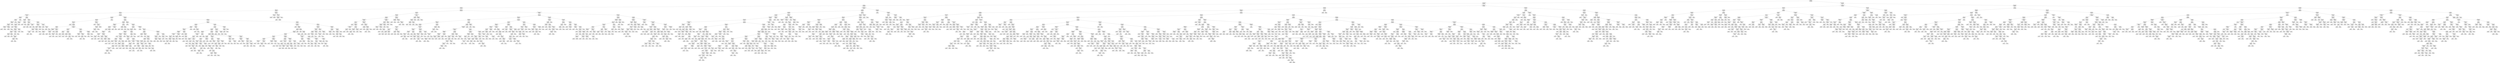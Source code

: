 digraph Tree {
node [shape=box, style="rounded", color="black", fontname=helvetica] ;
edge [fontname=helvetica] ;
0 [label="sqft <= 0.4\nmse = 152905.4\nsamples = 2291\nvalue = 1483.6"] ;
1 [label="ld_1.0 <= -0.1\nmse = 94035.3\nsamples = 1614\nvalue = 1332.3"] ;
0 -> 1 [labeldistance=2.5, labelangle=45, headlabel="True"] ;
2 [label="sqft <= -0.1\nmse = 49369.2\nsamples = 862\nvalue = 1159.0"] ;
1 -> 2 ;
3 [label="sqft <= -0.7\nmse = 27956.2\nsamples = 588\nvalue = 1076.4"] ;
2 -> 3 ;
4 [label="pForties <= 2.5\nmse = 18772.2\nsamples = 324\nvalue = 1016.7"] ;
3 -> 4 ;
5 [label="sqft <= -1.4\nmse = 17471.7\nsamples = 315\nvalue = 1010.2"] ;
4 -> 5 ;
6 [label="medianIncome <= -1.6\nmse = 10340.8\nsamples = 42\nvalue = 916.9"] ;
5 -> 6 ;
7 [label="ld_3.0 <= 0.3\nmse = 5313.2\nsamples = 10\nvalue = 1040.5"] ;
6 -> 7 ;
8 [label="sqft <= -1.5\nmse = 3974.8\nsamples = 9\nvalue = 1052.2"] ;
7 -> 8 ;
9 [label="postdateint <= 1.7\nmse = 3073.5\nsamples = 8\nvalue = 1041.9"] ;
8 -> 9 ;
10 [label="postdateint <= 0.4\nmse = 3268.9\nsamples = 7\nvalue = 1045.1"] ;
9 -> 10 ;
11 [label="postdateint <= 0.2\nmse = 25.0\nsamples = 2\nvalue = 1030.0"] ;
10 -> 11 ;
12 [label="mse = 0.0\nsamples = 1\nvalue = 1025.0"] ;
11 -> 12 ;
13 [label="mse = 0.0\nsamples = 1\nvalue = 1035.0"] ;
11 -> 13 ;
14 [label="postdateint <= 1.1\nmse = 5178.1\nsamples = 5\nvalue = 1055.2"] ;
10 -> 14 ;
15 [label="mse = 6207.4\nsamples = 4\nvalue = 1056.2"] ;
14 -> 15 ;
16 [label="mse = 0.0\nsamples = 1\nvalue = 1050.0"] ;
14 -> 16 ;
17 [label="mse = 0.0\nsamples = 1\nvalue = 1010.0"] ;
9 -> 17 ;
18 [label="mse = 0.0\nsamples = 1\nvalue = 1165.0"] ;
8 -> 18 ;
19 [label="mse = 0.0\nsamples = 1\nvalue = 900.0"] ;
7 -> 19 ;
20 [label="sqft <= -1.4\nmse = 6549.7\nsamples = 32\nvalue = 884.1"] ;
6 -> 20 ;
21 [label="pThirties <= 0.4\nmse = 6248.8\nsamples = 16\nvalue = 844.2"] ;
20 -> 21 ;
22 [label="pSixtyPlus <= 1.4\nmse = 3837.3\nsamples = 14\nvalue = 865.7"] ;
21 -> 22 ;
23 [label="pForties <= -0.5\nmse = 2440.7\nsamples = 13\nvalue = 874.9"] ;
22 -> 23 ;
24 [label="mse = 0.0\nsamples = 1\nvalue = 950.0"] ;
23 -> 24 ;
25 [label="postdateint <= 1.1\nmse = 1952.4\nsamples = 12\nvalue = 865.5"] ;
23 -> 25 ;
26 [label="postdateint <= 0.3\nmse = 1547.8\nsamples = 10\nvalue = 852.9"] ;
25 -> 26 ;
27 [label="pThirties <= 0.1\nmse = 1894.8\nsamples = 7\nvalue = 873.4"] ;
26 -> 27 ;
28 [label="pk_5.0 <= 1.6\nmse = 194.7\nsamples = 3\nvalue = 843.0"] ;
27 -> 28 ;
29 [label="mse = 0.0\nsamples = 1\nvalue = 859.0"] ;
28 -> 29 ;
30 [label="mse = 100.0\nsamples = 2\nvalue = 835.0"] ;
28 -> 30 ;
31 [label="sqft <= -1.6\nmse = 1954.7\nsamples = 4\nvalue = 896.2"] ;
27 -> 31 ;
32 [label="mse = 0.0\nsamples = 1\nvalue = 940.0"] ;
31 -> 32 ;
33 [label="postdateint <= 0.2\nmse = 1755.6\nsamples = 3\nvalue = 881.7"] ;
31 -> 33 ;
34 [label="sqft <= -1.5\nmse = 225.0\nsamples = 2\nvalue = 910.0"] ;
33 -> 34 ;
35 [label="mse = 0.0\nsamples = 1\nvalue = 895.0"] ;
34 -> 35 ;
36 [label="mse = 0.0\nsamples = 1\nvalue = 925.0"] ;
34 -> 36 ;
37 [label="mse = 0.0\nsamples = 1\nvalue = 825.0"] ;
33 -> 37 ;
38 [label="medianIncome <= -0.3\nmse = 80.0\nsamples = 3\nvalue = 829.0"] ;
26 -> 38 ;
39 [label="mse = 0.0\nsamples = 2\nvalue = 825.0"] ;
38 -> 39 ;
40 [label="mse = 0.0\nsamples = 1\nvalue = 849.0"] ;
38 -> 40 ;
41 [label="ld_4.0 <= 1.6\nmse = 50.0\nsamples = 2\nvalue = 920.0"] ;
25 -> 41 ;
42 [label="mse = 0.0\nsamples = 1\nvalue = 930.0"] ;
41 -> 42 ;
43 [label="mse = 0.0\nsamples = 1\nvalue = 915.0"] ;
41 -> 43 ;
44 [label="mse = 0.0\nsamples = 1\nvalue = 700.0"] ;
22 -> 44 ;
45 [label="pFifties <= -0.3\nmse = 138.9\nsamples = 2\nvalue = 708.3"] ;
21 -> 45 ;
46 [label="mse = 0.0\nsamples = 1\nvalue = 700.0"] ;
45 -> 46 ;
47 [label="mse = 0.0\nsamples = 1\nvalue = 725.0"] ;
45 -> 47 ;
48 [label="ld_3.0 <= 0.3\nmse = 4441.3\nsamples = 16\nvalue = 916.6"] ;
20 -> 48 ;
49 [label="pTwenties <= -0.7\nmse = 2319.4\nsamples = 4\nvalue = 812.8"] ;
48 -> 49 ;
50 [label="pYouths <= 1.0\nmse = 56.2\nsamples = 2\nvalue = 757.5"] ;
49 -> 50 ;
51 [label="mse = 0.0\nsamples = 1\nvalue = 750.0"] ;
50 -> 51 ;
52 [label="mse = 0.0\nsamples = 1\nvalue = 765.0"] ;
50 -> 52 ;
53 [label="medianIncome <= -0.6\nmse = 430.2\nsamples = 2\nvalue = 849.7"] ;
49 -> 53 ;
54 [label="mse = 0.0\nsamples = 1\nvalue = 835.0"] ;
53 -> 54 ;
55 [label="mse = 0.0\nsamples = 1\nvalue = 879.0"] ;
53 -> 55 ;
56 [label="sqft <= -1.4\nmse = 1916.5\nsamples = 12\nvalue = 940.2"] ;
48 -> 56 ;
57 [label="postdateint <= 0.5\nmse = 1479.5\nsamples = 9\nvalue = 959.3"] ;
56 -> 57 ;
58 [label="pk_2.0 <= 0.0\nmse = 1560.2\nsamples = 7\nvalue = 977.7"] ;
57 -> 58 ;
59 [label="pTwenties <= 0.7\nmse = 892.9\nsamples = 5\nvalue = 970.0"] ;
58 -> 59 ;
60 [label="medianIncome <= -0.3\nmse = 88.9\nsamples = 4\nvalue = 981.7"] ;
59 -> 60 ;
61 [label="mse = 0.0\nsamples = 2\nvalue = 995.0"] ;
60 -> 61 ;
62 [label="mse = 0.0\nsamples = 2\nvalue = 975.0"] ;
60 -> 62 ;
63 [label="mse = 0.0\nsamples = 1\nvalue = 900.0"] ;
59 -> 63 ;
64 [label="pTwenties <= 0.7\nmse = 2970.2\nsamples = 2\nvalue = 1004.5"] ;
58 -> 64 ;
65 [label="mse = 0.0\nsamples = 1\nvalue = 950.0"] ;
64 -> 65 ;
66 [label="mse = 0.0\nsamples = 1\nvalue = 1059.0"] ;
64 -> 66 ;
67 [label="pForties <= -0.5\nmse = 88.9\nsamples = 2\nvalue = 931.7"] ;
57 -> 67 ;
68 [label="mse = 0.0\nsamples = 1\nvalue = 945.0"] ;
67 -> 68 ;
69 [label="mse = 0.0\nsamples = 1\nvalue = 925.0"] ;
67 -> 69 ;
70 [label="pSixtyPlus <= -1.0\nmse = 411.7\nsamples = 3\nvalue = 899.4"] ;
56 -> 70 ;
71 [label="mse = 0.0\nsamples = 1\nvalue = 929.0"] ;
70 -> 71 ;
72 [label="pSixtyPlus <= -0.0\nmse = 86.6\nsamples = 2\nvalue = 887.6"] ;
70 -> 72 ;
73 [label="mse = 0.0\nsamples = 1\nvalue = 880.0"] ;
72 -> 73 ;
74 [label="mse = 0.0\nsamples = 1\nvalue = 899.0"] ;
72 -> 74 ;
75 [label="pYouths <= -0.3\nmse = 17062.3\nsamples = 273\nvalue = 1023.7"] ;
5 -> 75 ;
76 [label="pk_7.0 <= 7.6\nmse = 27430.3\nsamples = 36\nvalue = 1132.9"] ;
75 -> 76 ;
77 [label="pk_2.0 <= 0.0\nmse = 23226.2\nsamples = 35\nvalue = 1116.0"] ;
76 -> 77 ;
78 [label="pTwenties <= -0.7\nmse = 17138.1\nsamples = 28\nvalue = 1074.9"] ;
77 -> 78 ;
79 [label="mse = 0.0\nsamples = 2\nvalue = 1290.0"] ;
78 -> 79 ;
80 [label="sqft <= -1.1\nmse = 11194.5\nsamples = 26\nvalue = 1040.0"] ;
78 -> 80 ;
81 [label="sqft <= -1.3\nmse = 5498.1\nsamples = 9\nvalue = 971.9"] ;
80 -> 81 ;
82 [label="postdateint <= 0.3\nmse = 4264.8\nsamples = 5\nvalue = 1003.5"] ;
81 -> 82 ;
83 [label="postdateint <= 0.3\nmse = 168.8\nsamples = 2\nvalue = 1064.5"] ;
82 -> 83 ;
84 [label="mse = 0.0\nsamples = 1\nvalue = 1087.0"] ;
83 -> 84 ;
85 [label="mse = 0.0\nsamples = 1\nvalue = 1057.0"] ;
83 -> 85 ;
86 [label="postdateint <= 0.4\nmse = 918.8\nsamples = 3\nvalue = 942.5"] ;
82 -> 86 ;
87 [label="mse = 0.0\nsamples = 2\nvalue = 925.0"] ;
86 -> 87 ;
88 [label="mse = 0.0\nsamples = 1\nvalue = 995.0"] ;
86 -> 88 ;
89 [label="postdateint <= 0.2\nmse = 1979.7\nsamples = 4\nvalue = 908.8"] ;
81 -> 89 ;
90 [label="mse = 0.0\nsamples = 1\nvalue = 850.0"] ;
89 -> 90 ;
91 [label="pk_4.0 <= 0.4\nmse = 1105.6\nsamples = 3\nvalue = 928.3"] ;
89 -> 91 ;
92 [label="postdateint <= 0.2\nmse = 1056.2\nsamples = 2\nvalue = 942.5"] ;
91 -> 92 ;
93 [label="mse = 0.0\nsamples = 1\nvalue = 910.0"] ;
92 -> 93 ;
94 [label="mse = 0.0\nsamples = 1\nvalue = 975.0"] ;
92 -> 94 ;
95 [label="mse = 0.0\nsamples = 1\nvalue = 900.0"] ;
91 -> 95 ;
96 [label="medianIncome <= -1.0\nmse = 10638.4\nsamples = 17\nvalue = 1072.6"] ;
80 -> 96 ;
97 [label="ld_3.0 <= 0.3\nmse = 10449.0\nsamples = 9\nvalue = 1127.6"] ;
96 -> 97 ;
98 [label="sqft <= -0.9\nmse = 2779.7\nsamples = 3\nvalue = 991.2"] ;
97 -> 98 ;
99 [label="mse = 0.0\nsamples = 1\nvalue = 900.0"] ;
98 -> 99 ;
100 [label="pk_4.0 <= 0.4\nmse = 5.6\nsamples = 2\nvalue = 1021.7"] ;
98 -> 100 ;
101 [label="mse = 0.0\nsamples = 1\nvalue = 1025.0"] ;
100 -> 101 ;
102 [label="mse = 0.0\nsamples = 1\nvalue = 1020.0"] ;
100 -> 102 ;
103 [label="pk_5.0 <= 1.6\nmse = 1919.7\nsamples = 6\nvalue = 1188.2"] ;
97 -> 103 ;
104 [label="ty_1.0 <= -0.8\nmse = 1024.0\nsamples = 3\nvalue = 1159.0"] ;
103 -> 104 ;
105 [label="mse = 0.0\nsamples = 1\nvalue = 1095.0"] ;
104 -> 105 ;
106 [label="mse = 0.0\nsamples = 2\nvalue = 1175.0"] ;
104 -> 106 ;
107 [label="ty_2.0 <= 2.1\nmse = 637.7\nsamples = 3\nvalue = 1224.8"] ;
103 -> 107 ;
108 [label="sqft <= -0.8\nmse = 0.2\nsamples = 2\nvalue = 1199.5"] ;
107 -> 108 ;
109 [label="mse = 0.0\nsamples = 1\nvalue = 1199.0"] ;
108 -> 109 ;
110 [label="mse = 0.0\nsamples = 1\nvalue = 1200.0"] ;
108 -> 110 ;
111 [label="mse = 0.0\nsamples = 1\nvalue = 1250.0"] ;
107 -> 111 ;
112 [label="sqft <= -0.8\nmse = 4022.4\nsamples = 8\nvalue = 1013.1"] ;
96 -> 112 ;
113 [label="pFifties <= -0.2\nmse = 838.2\nsamples = 5\nvalue = 970.3"] ;
112 -> 113 ;
114 [label="postdateint <= 0.3\nmse = 20.2\nsamples = 2\nvalue = 994.5"] ;
113 -> 114 ;
115 [label="mse = 0.0\nsamples = 1\nvalue = 999.0"] ;
114 -> 115 ;
116 [label="mse = 0.0\nsamples = 1\nvalue = 990.0"] ;
114 -> 116 ;
117 [label="postdateint <= -0.6\nmse = 104.7\nsamples = 3\nvalue = 938.0"] ;
113 -> 117 ;
118 [label="sqft <= -0.9\nmse = 30.2\nsamples = 2\nvalue = 944.5"] ;
117 -> 118 ;
119 [label="mse = 0.0\nsamples = 1\nvalue = 950.0"] ;
118 -> 119 ;
120 [label="mse = 0.0\nsamples = 1\nvalue = 939.0"] ;
118 -> 120 ;
121 [label="mse = 0.0\nsamples = 1\nvalue = 925.0"] ;
117 -> 121 ;
122 [label="postdateint <= 0.1\nmse = 2326.0\nsamples = 3\nvalue = 1073.0"] ;
112 -> 122 ;
123 [label="pFifties <= 0.7\nmse = 138.9\nsamples = 2\nvalue = 1111.7"] ;
122 -> 123 ;
124 [label="mse = 0.0\nsamples = 1\nvalue = 1095.0"] ;
123 -> 124 ;
125 [label="mse = 0.0\nsamples = 1\nvalue = 1120.0"] ;
123 -> 125 ;
126 [label="mse = 0.0\nsamples = 1\nvalue = 1015.0"] ;
122 -> 126 ;
127 [label="postdateint <= -1.1\nmse = 19290.5\nsamples = 7\nvalue = 1251.9"] ;
77 -> 127 ;
128 [label="mse = 0.0\nsamples = 1\nvalue = 870.0"] ;
127 -> 128 ;
129 [label="medianIncome <= 0.5\nmse = 7729.7\nsamples = 6\nvalue = 1283.8"] ;
127 -> 129 ;
130 [label="postdateint <= 1.1\nmse = 2145.9\nsamples = 4\nvalue = 1345.7"] ;
129 -> 130 ;
131 [label="pTwenties <= 0.9\nmse = 379.7\nsamples = 2\nvalue = 1383.8"] ;
130 -> 131 ;
132 [label="mse = 0.0\nsamples = 1\nvalue = 1350.0"] ;
131 -> 132 ;
133 [label="mse = 0.0\nsamples = 1\nvalue = 1395.0"] ;
131 -> 133 ;
134 [label="mse = 0.0\nsamples = 2\nvalue = 1295.0"] ;
130 -> 134 ;
135 [label="mse = 2646.0\nsamples = 2\nvalue = 1197.0"] ;
129 -> 135 ;
136 [label="mse = 0.0\nsamples = 1\nvalue = 1450.0"] ;
76 -> 136 ;
137 [label="pForties <= -0.2\nmse = 13189.8\nsamples = 237\nvalue = 1006.2"] ;
75 -> 137 ;
138 [label="sqft <= -1.1\nmse = 13810.7\nsamples = 81\nvalue = 1035.2"] ;
137 -> 138 ;
139 [label="pk_5.0 <= 1.6\nmse = 8605.5\nsamples = 19\nvalue = 956.3"] ;
138 -> 139 ;
140 [label="postdateint <= 0.5\nmse = 4832.1\nsamples = 15\nvalue = 985.6"] ;
139 -> 140 ;
141 [label="sqft <= -1.3\nmse = 4219.0\nsamples = 13\nvalue = 1001.8"] ;
140 -> 141 ;
142 [label="mse = 0.0\nsamples = 1\nvalue = 1150.0"] ;
141 -> 142 ;
143 [label="pk_7.0 <= 7.6\nmse = 3166.1\nsamples = 12\nvalue = 993.6"] ;
141 -> 143 ;
144 [label="postdateint <= -0.5\nmse = 1829.1\nsamples = 11\nvalue = 984.4"] ;
143 -> 144 ;
145 [label="pTwenties <= 0.8\nmse = 1216.0\nsamples = 3\nvalue = 947.0"] ;
144 -> 145 ;
146 [label="pThirties <= -0.7\nmse = 100.0\nsamples = 2\nvalue = 905.0"] ;
145 -> 146 ;
147 [label="mse = 0.0\nsamples = 1\nvalue = 895.0"] ;
146 -> 147 ;
148 [label="mse = 0.0\nsamples = 1\nvalue = 915.0"] ;
146 -> 148 ;
149 [label="mse = 0.0\nsamples = 1\nvalue = 975.0"] ;
145 -> 149 ;
150 [label="postdateint <= 0.3\nmse = 1258.3\nsamples = 8\nvalue = 1000.0"] ;
144 -> 150 ;
151 [label="pSixtyPlus <= -1.0\nmse = 22.2\nsamples = 2\nvalue = 1043.3"] ;
150 -> 151 ;
152 [label="mse = 0.0\nsamples = 1\nvalue = 1040.0"] ;
151 -> 152 ;
153 [label="mse = 0.0\nsamples = 1\nvalue = 1050.0"] ;
151 -> 153 ;
154 [label="postdateint <= 0.4\nmse = 835.8\nsamples = 6\nvalue = 985.6"] ;
150 -> 154 ;
155 [label="postdateint <= 0.4\nmse = 100.0\nsamples = 3\nvalue = 960.0"] ;
154 -> 155 ;
156 [label="mse = 0.0\nsamples = 2\nvalue = 950.0"] ;
155 -> 156 ;
157 [label="mse = 0.0\nsamples = 1\nvalue = 970.0"] ;
155 -> 157 ;
158 [label="sqft <= -1.2\nmse = 484.0\nsamples = 3\nvalue = 1006.0"] ;
154 -> 158 ;
159 [label="mse = 0.0\nsamples = 2\nvalue = 995.0"] ;
158 -> 159 ;
160 [label="mse = 0.0\nsamples = 1\nvalue = 1050.0"] ;
158 -> 160 ;
161 [label="mse = 0.0\nsamples = 1\nvalue = 1150.0"] ;
143 -> 161 ;
162 [label="medianIncome <= -1.0\nmse = 546.8\nsamples = 2\nvalue = 908.5"] ;
140 -> 162 ;
163 [label="mse = 0.0\nsamples = 1\nvalue = 895.0"] ;
162 -> 163 ;
164 [label="mse = 0.0\nsamples = 1\nvalue = 949.0"] ;
162 -> 164 ;
165 [label="sqft <= -1.2\nmse = 7203.5\nsamples = 4\nvalue = 844.2"] ;
139 -> 165 ;
166 [label="sqft <= -1.2\nmse = 6805.6\nsamples = 2\nvalue = 783.3"] ;
165 -> 166 ;
167 [label="mse = 0.0\nsamples = 1\nvalue = 900.0"] ;
166 -> 167 ;
168 [label="mse = 0.0\nsamples = 1\nvalue = 725.0"] ;
166 -> 168 ;
169 [label="sqft <= -1.1\nmse = 200.0\nsamples = 2\nvalue = 905.0"] ;
165 -> 169 ;
170 [label="mse = 0.0\nsamples = 1\nvalue = 895.0"] ;
169 -> 170 ;
171 [label="mse = 0.0\nsamples = 1\nvalue = 925.0"] ;
169 -> 171 ;
172 [label="sqft <= -1.1\nmse = 13032.7\nsamples = 62\nvalue = 1057.4"] ;
138 -> 172 ;
173 [label="mse = 0.0\nsamples = 1\nvalue = 1200.0"] ;
172 -> 173 ;
174 [label="pYouths <= 0.3\nmse = 12795.3\nsamples = 61\nvalue = 1053.1"] ;
172 -> 174 ;
175 [label="pk_3.0 <= 1.3\nmse = 12643.3\nsamples = 40\nvalue = 1040.3"] ;
174 -> 175 ;
176 [label="pYouths <= -0.0\nmse = 10289.3\nsamples = 39\nvalue = 1034.2"] ;
175 -> 176 ;
177 [label="postdateint <= 0.4\nmse = 9640.2\nsamples = 35\nvalue = 1045.4"] ;
176 -> 177 ;
178 [label="postdateint <= -1.4\nmse = 9047.3\nsamples = 14\nvalue = 1088.0"] ;
177 -> 178 ;
179 [label="mse = 0.0\nsamples = 1\nvalue = 1285.0"] ;
178 -> 179 ;
180 [label="postdateint <= -0.4\nmse = 7615.1\nsamples = 13\nvalue = 1079.1"] ;
178 -> 180 ;
181 [label="sqft <= -0.9\nmse = 2950.0\nsamples = 4\nvalue = 1015.0"] ;
180 -> 181 ;
182 [label="pk_4.0 <= 0.4\nmse = 672.2\nsamples = 2\nvalue = 1063.3"] ;
181 -> 182 ;
183 [label="mse = 0.0\nsamples = 1\nvalue = 1100.0"] ;
182 -> 183 ;
184 [label="mse = 0.0\nsamples = 1\nvalue = 1045.0"] ;
182 -> 184 ;
185 [label="postdateint <= -1.2\nmse = 555.6\nsamples = 2\nvalue = 966.7"] ;
181 -> 185 ;
186 [label="mse = 0.0\nsamples = 1\nvalue = 1000.0"] ;
185 -> 186 ;
187 [label="mse = 0.0\nsamples = 1\nvalue = 950.0"] ;
185 -> 187 ;
188 [label="postdateint <= 0.2\nmse = 7246.5\nsamples = 9\nvalue = 1103.1"] ;
180 -> 188 ;
189 [label="mse = 0.0\nsamples = 1\nvalue = 1295.0"] ;
188 -> 189 ;
190 [label="ty_2.0 <= 2.1\nmse = 5111.6\nsamples = 8\nvalue = 1090.3"] ;
188 -> 190 ;
191 [label="postdateint <= 0.3\nmse = 5311.0\nsamples = 5\nvalue = 1067.0"] ;
190 -> 191 ;
192 [label="sqft <= -0.8\nmse = 4063.6\nsamples = 4\nvalue = 1080.6"] ;
191 -> 192 ;
193 [label="number bedrooms <= -0.2\nmse = 4326.0\nsamples = 3\nvalue = 1117.0"] ;
192 -> 193 ;
194 [label="postdateint <= 0.3\nmse = 450.0\nsamples = 2\nvalue = 1065.0"] ;
193 -> 194 ;
195 [label="mse = 0.0\nsamples = 1\nvalue = 1050.0"] ;
194 -> 195 ;
196 [label="mse = 0.0\nsamples = 1\nvalue = 1095.0"] ;
194 -> 196 ;
197 [label="mse = 0.0\nsamples = 1\nvalue = 1195.0"] ;
193 -> 197 ;
198 [label="mse = 0.0\nsamples = 1\nvalue = 1035.0"] ;
192 -> 198 ;
199 [label="mse = 0.0\nsamples = 1\nvalue = 945.0"] ;
191 -> 199 ;
200 [label="sqft <= -1.0\nmse = 1446.0\nsamples = 3\nvalue = 1137.0"] ;
190 -> 200 ;
201 [label="mse = 0.0\nsamples = 1\nvalue = 1095.0"] ;
200 -> 201 ;
202 [label="postdateint <= 0.3\nmse = 450.0\nsamples = 2\nvalue = 1165.0"] ;
200 -> 202 ;
203 [label="mse = 0.0\nsamples = 1\nvalue = 1150.0"] ;
202 -> 203 ;
204 [label="mse = 0.0\nsamples = 1\nvalue = 1195.0"] ;
202 -> 204 ;
205 [label="postdateint <= 0.4\nmse = 8177.2\nsamples = 21\nvalue = 1018.9"] ;
177 -> 205 ;
206 [label="mse = 0.0\nsamples = 1\nvalue = 825.0"] ;
205 -> 206 ;
207 [label="postdateint <= 0.4\nmse = 6372.9\nsamples = 20\nvalue = 1030.0"] ;
205 -> 207 ;
208 [label="pk_4.0 <= 0.4\nmse = 17272.2\nsamples = 3\nvalue = 1126.7"] ;
207 -> 208 ;
209 [label="mse = 0.0\nsamples = 1\nvalue = 950.0"] ;
208 -> 209 ;
210 [label="mse = 2500.0\nsamples = 2\nvalue = 1215.0"] ;
208 -> 210 ;
211 [label="sqft <= -0.9\nmse = 4392.9\nsamples = 17\nvalue = 1020.9"] ;
207 -> 211 ;
212 [label="number bedrooms <= -0.2\nmse = 1136.7\nsamples = 7\nvalue = 1068.1"] ;
211 -> 212 ;
213 [label="postdateint <= 1.1\nmse = 162.2\nsamples = 6\nvalue = 1085.5"] ;
212 -> 213 ;
214 [label="postdateint <= 0.5\nmse = 306.2\nsamples = 2\nvalue = 1067.5"] ;
213 -> 214 ;
215 [label="mse = 0.0\nsamples = 1\nvalue = 1085.0"] ;
214 -> 215 ;
216 [label="mse = 0.0\nsamples = 1\nvalue = 1050.0"] ;
214 -> 216 ;
217 [label="pk_4.0 <= 0.4\nmse = 25.0\nsamples = 4\nvalue = 1090.0"] ;
213 -> 217 ;
218 [label="mse = 0.0\nsamples = 2\nvalue = 1095.0"] ;
217 -> 218 ;
219 [label="sqft <= -1.0\nmse = 16.0\nsamples = 2\nvalue = 1087.0"] ;
217 -> 219 ;
220 [label="mse = 0.0\nsamples = 1\nvalue = 1085.0"] ;
219 -> 220 ;
221 [label="mse = 0.0\nsamples = 1\nvalue = 1095.0"] ;
219 -> 221 ;
222 [label="mse = 0.0\nsamples = 1\nvalue = 1010.0"] ;
212 -> 222 ;
223 [label="postdateint <= 1.7\nmse = 4060.1\nsamples = 10\nvalue = 988.7"] ;
211 -> 223 ;
224 [label="ld_3.0 <= 0.3\nmse = 2903.1\nsamples = 4\nvalue = 930.7"] ;
223 -> 224 ;
225 [label="mse = 0.0\nsamples = 1\nvalue = 1045.0"] ;
224 -> 225 ;
226 [label="postdateint <= 1.0\nmse = 847.2\nsamples = 3\nvalue = 911.7"] ;
224 -> 226 ;
227 [label="mse = 0.0\nsamples = 1\nvalue = 950.0"] ;
226 -> 227 ;
228 [label="sqft <= -0.9\nmse = 168.8\nsamples = 2\nvalue = 892.5"] ;
226 -> 228 ;
229 [label="mse = 0.0\nsamples = 1\nvalue = 900.0"] ;
228 -> 229 ;
230 [label="mse = 0.0\nsamples = 1\nvalue = 870.0"] ;
228 -> 230 ;
231 [label="postdateint <= 1.7\nmse = 1631.2\nsamples = 6\nvalue = 1022.5"] ;
223 -> 231 ;
232 [label="ty_2.0 <= 2.1\nmse = 1225.0\nsamples = 2\nvalue = 1060.0"] ;
231 -> 232 ;
233 [label="mse = 0.0\nsamples = 1\nvalue = 1095.0"] ;
232 -> 233 ;
234 [label="mse = 0.0\nsamples = 1\nvalue = 1025.0"] ;
232 -> 234 ;
235 [label="ty_1.0 <= -0.8\nmse = 779.7\nsamples = 4\nvalue = 1003.8"] ;
231 -> 235 ;
236 [label="mse = 0.0\nsamples = 1\nvalue = 1050.0"] ;
235 -> 236 ;
237 [label="pk_5.0 <= 1.6\nmse = 88.9\nsamples = 3\nvalue = 988.3"] ;
235 -> 237 ;
238 [label="mse = 0.0\nsamples = 2\nvalue = 995.0"] ;
237 -> 238 ;
239 [label="mse = 0.0\nsamples = 1\nvalue = 975.0"] ;
237 -> 239 ;
240 [label="sqft <= -0.8\nmse = 5491.8\nsamples = 4\nvalue = 937.9"] ;
176 -> 240 ;
241 [label="sqft <= -0.9\nmse = 800.0\nsamples = 2\nvalue = 855.0"] ;
240 -> 241 ;
242 [label="mse = 0.0\nsamples = 1\nvalue = 835.0"] ;
241 -> 242 ;
243 [label="mse = 0.0\nsamples = 1\nvalue = 895.0"] ;
241 -> 243 ;
244 [label="mse = 0.0\nsamples = 2\nvalue = 1000.0"] ;
240 -> 244 ;
245 [label="mse = 0.0\nsamples = 1\nvalue = 1450.0"] ;
175 -> 245 ;
246 [label="postdateint <= -1.4\nmse = 12026.0\nsamples = 21\nvalue = 1080.4"] ;
174 -> 246 ;
247 [label="mse = 0.0\nsamples = 1\nvalue = 1320.0"] ;
246 -> 247 ;
248 [label="pThirties <= -0.7\nmse = 8744.6\nsamples = 20\nvalue = 1064.4"] ;
246 -> 248 ;
249 [label="pk_4.0 <= 0.4\nmse = 3557.8\nsamples = 10\nvalue = 1021.1"] ;
248 -> 249 ;
250 [label="sqft <= -0.8\nmse = 468.8\nsamples = 3\nvalue = 1082.5"] ;
249 -> 250 ;
251 [label="mse = 0.0\nsamples = 1\nvalue = 1045.0"] ;
250 -> 251 ;
252 [label="mse = 0.0\nsamples = 2\nvalue = 1095.0"] ;
250 -> 252 ;
253 [label="postdateint <= 0.2\nmse = 2680.2\nsamples = 7\nvalue = 996.5"] ;
249 -> 253 ;
254 [label="mse = 0.0\nsamples = 1\nvalue = 925.0"] ;
253 -> 254 ;
255 [label="sqft <= -0.8\nmse = 2346.9\nsamples = 6\nvalue = 1004.4"] ;
253 -> 255 ;
256 [label="sqft <= -0.9\nmse = 3554.7\nsamples = 4\nvalue = 973.8"] ;
255 -> 256 ;
257 [label="pFifties <= -0.3\nmse = 1238.9\nsamples = 3\nvalue = 1003.3"] ;
256 -> 257 ;
258 [label="mse = 0.0\nsamples = 1\nvalue = 1050.0"] ;
257 -> 258 ;
259 [label="postdateint <= 1.1\nmse = 225.0\nsamples = 2\nvalue = 980.0"] ;
257 -> 259 ;
260 [label="mse = 0.0\nsamples = 1\nvalue = 995.0"] ;
259 -> 260 ;
261 [label="mse = 0.0\nsamples = 1\nvalue = 965.0"] ;
259 -> 261 ;
262 [label="mse = 0.0\nsamples = 1\nvalue = 885.0"] ;
256 -> 262 ;
263 [label="postdateint <= 0.9\nmse = 24.0\nsamples = 2\nvalue = 1029.0"] ;
255 -> 263 ;
264 [label="mse = 0.0\nsamples = 1\nvalue = 1025.0"] ;
263 -> 264 ;
265 [label="mse = 0.0\nsamples = 1\nvalue = 1035.0"] ;
263 -> 265 ;
266 [label="postdateint <= 0.4\nmse = 10203.0\nsamples = 10\nvalue = 1102.3"] ;
248 -> 266 ;
267 [label="ty_4.0 <= 1.8\nmse = 8287.6\nsamples = 7\nvalue = 1048.2"] ;
266 -> 267 ;
268 [label="postdateint <= -0.5\nmse = 3158.4\nsamples = 6\nvalue = 1010.2"] ;
267 -> 268 ;
269 [label="pFifties <= -0.9\nmse = 2704.0\nsamples = 3\nvalue = 1052.0"] ;
268 -> 269 ;
270 [label="mse = 0.0\nsamples = 2\nvalue = 1000.0"] ;
269 -> 270 ;
271 [label="mse = 0.0\nsamples = 1\nvalue = 1104.0"] ;
269 -> 271 ;
272 [label="pSixtyPlus <= -0.3\nmse = 126.8\nsamples = 3\nvalue = 968.5"] ;
268 -> 272 ;
273 [label="mse = 0.0\nsamples = 2\nvalue = 975.0"] ;
272 -> 273 ;
274 [label="mse = 0.0\nsamples = 1\nvalue = 949.0"] ;
272 -> 274 ;
275 [label="mse = 0.0\nsamples = 1\nvalue = 1200.0"] ;
267 -> 275 ;
276 [label="ld_5.0 <= 5.7\nmse = 381.2\nsamples = 3\nvalue = 1192.5"] ;
266 -> 276 ;
277 [label="pForties <= -0.7\nmse = 24.0\nsamples = 2\nvalue = 1201.0"] ;
276 -> 277 ;
278 [label="mse = 0.0\nsamples = 1\nvalue = 1195.0"] ;
277 -> 278 ;
279 [label="mse = 0.0\nsamples = 1\nvalue = 1205.0"] ;
277 -> 279 ;
280 [label="mse = 0.0\nsamples = 1\nvalue = 1150.0"] ;
276 -> 280 ;
281 [label="pFifties <= 0.4\nmse = 12114.8\nsamples = 156\nvalue = 990.0"] ;
137 -> 281 ;
282 [label="pThirties <= -0.6\nmse = 8401.7\nsamples = 84\nvalue = 956.1"] ;
281 -> 282 ;
283 [label="pk_3.0 <= 1.3\nmse = 4924.6\nsamples = 19\nvalue = 893.5"] ;
282 -> 283 ;
284 [label="sqft <= -0.7\nmse = 3510.2\nsamples = 16\nvalue = 907.2"] ;
283 -> 284 ;
285 [label="postdateint <= 1.0\nmse = 2807.0\nsamples = 15\nvalue = 896.5"] ;
284 -> 285 ;
286 [label="postdateint <= 0.2\nmse = 2433.3\nsamples = 11\nvalue = 887.0"] ;
285 -> 286 ;
287 [label="medianIncome <= -0.1\nmse = 1302.1\nsamples = 7\nvalue = 906.9"] ;
286 -> 287 ;
288 [label="pForties <= 0.2\nmse = 378.5\nsamples = 6\nvalue = 915.8"] ;
287 -> 288 ;
289 [label="postdateint <= 0.2\nmse = 137.5\nsamples = 4\nvalue = 905.0"] ;
288 -> 289 ;
290 [label="pFifties <= -0.2\nmse = 5.6\nsamples = 3\nvalue = 898.3"] ;
289 -> 290 ;
291 [label="mse = 0.0\nsamples = 1\nvalue = 895.0"] ;
290 -> 291 ;
292 [label="mse = 0.0\nsamples = 2\nvalue = 900.0"] ;
290 -> 292 ;
293 [label="mse = 0.0\nsamples = 1\nvalue = 925.0"] ;
289 -> 293 ;
294 [label="ld_4.0 <= 1.6\nmse = 156.2\nsamples = 2\nvalue = 937.5"] ;
288 -> 294 ;
295 [label="mse = 0.0\nsamples = 1\nvalue = 925.0"] ;
294 -> 295 ;
296 [label="mse = 0.0\nsamples = 1\nvalue = 950.0"] ;
294 -> 296 ;
297 [label="mse = 0.0\nsamples = 1\nvalue = 800.0"] ;
287 -> 297 ;
298 [label="medianIncome <= -0.4\nmse = 2672.2\nsamples = 4\nvalue = 858.3"] ;
286 -> 298 ;
299 [label="ld_3.0 <= 0.3\nmse = 1000.0\nsamples = 3\nvalue = 890.0"] ;
298 -> 299 ;
300 [label="mse = 0.0\nsamples = 1\nvalue = 860.0"] ;
299 -> 300 ;
301 [label="mse = 200.0\nsamples = 2\nvalue = 920.0"] ;
299 -> 301 ;
302 [label="mse = 0.0\nsamples = 1\nvalue = 795.0"] ;
298 -> 302 ;
303 [label="ld_3.0 <= 0.3\nmse = 1666.8\nsamples = 4\nvalue = 948.5"] ;
285 -> 303 ;
304 [label="mse = 0.0\nsamples = 1\nvalue = 999.0"] ;
303 -> 304 ;
305 [label="pk_5.0 <= 1.6\nmse = 1088.9\nsamples = 3\nvalue = 931.7"] ;
303 -> 305 ;
306 [label="mse = 0.0\nsamples = 1\nvalue = 975.0"] ;
305 -> 306 ;
307 [label="sqft <= -0.8\nmse = 225.0\nsamples = 2\nvalue = 910.0"] ;
305 -> 307 ;
308 [label="mse = 0.0\nsamples = 1\nvalue = 925.0"] ;
307 -> 308 ;
309 [label="mse = 0.0\nsamples = 1\nvalue = 895.0"] ;
307 -> 309 ;
310 [label="mse = 0.0\nsamples = 1\nvalue = 1000.0"] ;
284 -> 310 ;
311 [label="pForties <= -0.2\nmse = 3867.2\nsamples = 3\nvalue = 793.8"] ;
283 -> 311 ;
312 [label="mse = 0.0\nsamples = 1\nvalue = 900.0"] ;
311 -> 312 ;
313 [label="pForties <= 0.1\nmse = 138.9\nsamples = 2\nvalue = 758.3"] ;
311 -> 313 ;
314 [label="mse = 0.0\nsamples = 1\nvalue = 775.0"] ;
313 -> 314 ;
315 [label="mse = 0.0\nsamples = 1\nvalue = 750.0"] ;
313 -> 315 ;
316 [label="ty_2.0 <= 2.1\nmse = 7828.1\nsamples = 65\nvalue = 976.7"] ;
282 -> 316 ;
317 [label="pk_3.0 <= 1.3\nmse = 6708.1\nsamples = 62\nvalue = 986.1"] ;
316 -> 317 ;
318 [label="ld_3.0 <= 0.3\nmse = 6004.9\nsamples = 58\nvalue = 979.6"] ;
317 -> 318 ;
319 [label="pk_5.0 <= 1.6\nmse = 3441.0\nsamples = 10\nvalue = 1033.2"] ;
318 -> 319 ;
320 [label="number bedrooms <= -0.2\nmse = 1350.0\nsamples = 8\nvalue = 1055.0"] ;
319 -> 320 ;
321 [label="sqft <= -0.9\nmse = 1181.2\nsamples = 5\nvalue = 1077.5"] ;
320 -> 321 ;
322 [label="pSixtyPlus <= -0.0\nmse = 200.0\nsamples = 2\nvalue = 1035.0"] ;
321 -> 322 ;
323 [label="mse = 0.0\nsamples = 1\nvalue = 1045.0"] ;
322 -> 323 ;
324 [label="mse = 0.0\nsamples = 1\nvalue = 1015.0"] ;
322 -> 324 ;
325 [label="medianIncome <= -0.4\nmse = 36.0\nsamples = 3\nvalue = 1103.0"] ;
321 -> 325 ;
326 [label="sqft <= -0.7\nmse = 5.6\nsamples = 2\nvalue = 1098.3"] ;
325 -> 326 ;
327 [label="mse = 0.0\nsamples = 1\nvalue = 1100.0"] ;
326 -> 327 ;
328 [label="mse = 0.0\nsamples = 1\nvalue = 1095.0"] ;
326 -> 328 ;
329 [label="mse = 0.0\nsamples = 1\nvalue = 1110.0"] ;
325 -> 329 ;
330 [label="mse = 0.0\nsamples = 3\nvalue = 1025.0"] ;
320 -> 330 ;
331 [label="sqft <= -1.0\nmse = 672.2\nsamples = 2\nvalue = 931.7"] ;
319 -> 331 ;
332 [label="mse = 0.0\nsamples = 1\nvalue = 895.0"] ;
331 -> 332 ;
333 [label="mse = 0.0\nsamples = 1\nvalue = 950.0"] ;
331 -> 333 ;
334 [label="pYouths <= 0.5\nmse = 5766.6\nsamples = 48\nvalue = 966.8"] ;
318 -> 334 ;
335 [label="sqft <= -0.8\nmse = 6124.8\nsamples = 34\nvalue = 978.3"] ;
334 -> 335 ;
336 [label="pk_5.0 <= 1.6\nmse = 5990.0\nsamples = 22\nvalue = 995.5"] ;
335 -> 336 ;
337 [label="sqft <= -1.1\nmse = 3376.1\nsamples = 20\nvalue = 977.4"] ;
336 -> 337 ;
338 [label="postdateint <= 0.1\nmse = 340.8\nsamples = 6\nvalue = 908.2"] ;
337 -> 338 ;
339 [label="pFifties <= 0.0\nmse = 2.6\nsamples = 2\nvalue = 895.8"] ;
338 -> 339 ;
340 [label="mse = 0.0\nsamples = 1\nvalue = 895.0"] ;
339 -> 340 ;
341 [label="mse = 0.0\nsamples = 1\nvalue = 899.0"] ;
339 -> 341 ;
342 [label="postdateint <= 1.1\nmse = 329.7\nsamples = 4\nvalue = 923.8"] ;
338 -> 342 ;
343 [label="postdateint <= 0.3\nmse = 72.2\nsamples = 3\nvalue = 933.3"] ;
342 -> 343 ;
344 [label="mse = 0.0\nsamples = 1\nvalue = 945.0"] ;
343 -> 344 ;
345 [label="postdateint <= 0.4\nmse = 6.2\nsamples = 2\nvalue = 927.5"] ;
343 -> 345 ;
346 [label="mse = 0.0\nsamples = 1\nvalue = 930.0"] ;
345 -> 346 ;
347 [label="mse = 0.0\nsamples = 1\nvalue = 925.0"] ;
345 -> 347 ;
348 [label="mse = 0.0\nsamples = 1\nvalue = 895.0"] ;
342 -> 348 ;
349 [label="sqft <= -1.0\nmse = 2047.2\nsamples = 14\nvalue = 1003.3"] ;
337 -> 349 ;
350 [label="postdateint <= -1.4\nmse = 1874.3\nsamples = 7\nvalue = 1019.2"] ;
349 -> 350 ;
351 [label="mse = 0.0\nsamples = 1\nvalue = 1085.0"] ;
350 -> 351 ;
352 [label="sqft <= -1.0\nmse = 1209.0\nsamples = 6\nvalue = 1006.0"] ;
350 -> 352 ;
353 [label="pk_2.0 <= 0.0\nmse = 365.4\nsamples = 5\nvalue = 996.1"] ;
352 -> 353 ;
354 [label="postdateint <= 0.2\nmse = 306.1\nsamples = 4\nvalue = 1002.1"] ;
353 -> 354 ;
355 [label="mse = 0.0\nsamples = 3\nvalue = 995.0"] ;
354 -> 355 ;
356 [label="mse = 0.0\nsamples = 1\nvalue = 1045.0"] ;
354 -> 356 ;
357 [label="mse = 0.0\nsamples = 1\nvalue = 975.0"] ;
353 -> 357 ;
358 [label="mse = 0.0\nsamples = 1\nvalue = 1095.0"] ;
352 -> 358 ;
359 [label="postdateint <= -1.2\nmse = 1718.8\nsamples = 7\nvalue = 987.5"] ;
349 -> 359 ;
360 [label="mse = 0.0\nsamples = 1\nvalue = 935.0"] ;
359 -> 360 ;
361 [label="postdateint <= -0.5\nmse = 1066.7\nsamples = 6\nvalue = 1005.0"] ;
359 -> 361 ;
362 [label="mse = 0.0\nsamples = 1\nvalue = 1045.0"] ;
361 -> 362 ;
363 [label="postdateint <= 0.1\nmse = 975.0\nsamples = 5\nvalue = 1000.0"] ;
361 -> 363 ;
364 [label="mse = 0.0\nsamples = 1\nvalue = 950.0"] ;
363 -> 364 ;
365 [label="pk_4.0 <= 0.4\nmse = 706.1\nsamples = 4\nvalue = 1007.1"] ;
363 -> 365 ;
366 [label="pThirties <= 0.1\nmse = 625.0\nsamples = 2\nvalue = 995.0"] ;
365 -> 366 ;
367 [label="mse = 0.0\nsamples = 1\nvalue = 1020.0"] ;
366 -> 367 ;
368 [label="mse = 0.0\nsamples = 1\nvalue = 970.0"] ;
366 -> 368 ;
369 [label="postdateint <= 0.3\nmse = 355.6\nsamples = 2\nvalue = 1023.3"] ;
365 -> 369 ;
370 [label="mse = 0.0\nsamples = 1\nvalue = 1010.0"] ;
369 -> 370 ;
371 [label="mse = 0.0\nsamples = 1\nvalue = 1050.0"] ;
369 -> 371 ;
372 [label="postdateint <= 1.0\nmse = 2500.0\nsamples = 2\nvalue = 1145.0"] ;
336 -> 372 ;
373 [label="mse = 0.0\nsamples = 1\nvalue = 1195.0"] ;
372 -> 373 ;
374 [label="mse = 0.0\nsamples = 1\nvalue = 1095.0"] ;
372 -> 374 ;
375 [label="postdateint <= -0.5\nmse = 4177.0\nsamples = 12\nvalue = 938.6"] ;
335 -> 375 ;
376 [label="sqft <= -0.7\nmse = 4657.7\nsamples = 3\nvalue = 1014.8"] ;
375 -> 376 ;
377 [label="mse = 0.0\nsamples = 1\nvalue = 950.0"] ;
376 -> 377 ;
378 [label="postdateint <= -1.2\nmse = 930.2\nsamples = 2\nvalue = 1079.5"] ;
376 -> 378 ;
379 [label="mse = 0.0\nsamples = 1\nvalue = 1110.0"] ;
378 -> 379 ;
380 [label="mse = 0.0\nsamples = 1\nvalue = 1049.0"] ;
378 -> 380 ;
381 [label="pk_5.0 <= 1.6\nmse = 1441.2\nsamples = 9\nvalue = 913.2"] ;
375 -> 381 ;
382 [label="postdateint <= 0.3\nmse = 773.9\nsamples = 6\nvalue = 885.7"] ;
381 -> 382 ;
383 [label="pYouths <= 0.2\nmse = 180.2\nsamples = 3\nvalue = 911.3"] ;
382 -> 383 ;
384 [label="mse = 0.0\nsamples = 1\nvalue = 930.0"] ;
383 -> 384 ;
385 [label="postdateint <= 0.2\nmse = 9.0\nsamples = 2\nvalue = 902.0"] ;
383 -> 385 ;
386 [label="mse = 0.0\nsamples = 1\nvalue = 899.0"] ;
385 -> 386 ;
387 [label="mse = 0.0\nsamples = 1\nvalue = 905.0"] ;
385 -> 387 ;
388 [label="pThirties <= 0.1\nmse = 50.0\nsamples = 3\nvalue = 860.0"] ;
382 -> 388 ;
389 [label="mse = 0.0\nsamples = 2\nvalue = 865.0"] ;
388 -> 389 ;
390 [label="mse = 0.0\nsamples = 1\nvalue = 850.0"] ;
388 -> 390 ;
391 [label="postdateint <= 0.5\nmse = 586.8\nsamples = 3\nvalue = 940.8"] ;
381 -> 391 ;
392 [label="mse = 0.0\nsamples = 2\nvalue = 930.0"] ;
391 -> 392 ;
393 [label="mse = 0.0\nsamples = 1\nvalue = 995.0"] ;
391 -> 393 ;
394 [label="sqft <= -1.0\nmse = 3170.0\nsamples = 14\nvalue = 932.9"] ;
334 -> 394 ;
395 [label="postdateint <= 1.7\nmse = 2261.8\nsamples = 5\nvalue = 898.8"] ;
394 -> 395 ;
396 [label="pFifties <= -0.4\nmse = 494.6\nsamples = 4\nvalue = 879.6"] ;
395 -> 396 ;
397 [label="pk_4.0 <= 0.4\nmse = 2.0\nsamples = 2\nvalue = 896.0"] ;
396 -> 397 ;
398 [label="mse = 0.0\nsamples = 1\nvalue = 895.0"] ;
397 -> 398 ;
399 [label="mse = 0.0\nsamples = 1\nvalue = 898.0"] ;
397 -> 399 ;
400 [label="postdateint <= 0.3\nmse = 225.0\nsamples = 2\nvalue = 855.0"] ;
396 -> 400 ;
401 [label="mse = 0.0\nsamples = 1\nvalue = 870.0"] ;
400 -> 401 ;
402 [label="mse = 0.0\nsamples = 1\nvalue = 840.0"] ;
400 -> 402 ;
403 [label="mse = 0.0\nsamples = 1\nvalue = 995.0"] ;
395 -> 403 ;
404 [label="postdateint <= -0.4\nmse = 2754.2\nsamples = 9\nvalue = 949.9"] ;
394 -> 404 ;
405 [label="postdateint <= -1.4\nmse = 1228.5\nsamples = 4\nvalue = 909.2"] ;
404 -> 405 ;
406 [label="mse = 0.0\nsamples = 1\nvalue = 845.0"] ;
405 -> 406 ;
407 [label="postdateint <= -1.3\nmse = 486.0\nsamples = 3\nvalue = 922.0"] ;
405 -> 407 ;
408 [label="mse = 0.0\nsamples = 1\nvalue = 940.0"] ;
407 -> 408 ;
409 [label="mse = 0.0\nsamples = 2\nvalue = 895.0"] ;
407 -> 409 ;
410 [label="pThirties <= 0.2\nmse = 958.9\nsamples = 5\nvalue = 990.7"] ;
404 -> 410 ;
411 [label="pForties <= -0.0\nmse = 305.8\nsamples = 4\nvalue = 978.8"] ;
410 -> 411 ;
412 [label="postdateint <= 0.9\nmse = 4.0\nsamples = 2\nvalue = 997.0"] ;
411 -> 412 ;
413 [label="mse = 0.0\nsamples = 1\nvalue = 999.0"] ;
412 -> 413 ;
414 [label="mse = 0.0\nsamples = 1\nvalue = 995.0"] ;
412 -> 414 ;
415 [label="postdateint <= 0.3\nmse = 138.9\nsamples = 2\nvalue = 966.7"] ;
411 -> 415 ;
416 [label="mse = 0.0\nsamples = 1\nvalue = 950.0"] ;
415 -> 416 ;
417 [label="mse = 0.0\nsamples = 1\nvalue = 975.0"] ;
415 -> 417 ;
418 [label="mse = 0.0\nsamples = 1\nvalue = 1050.0"] ;
410 -> 418 ;
419 [label="pSixtyPlus <= 0.8\nmse = 7436.8\nsamples = 4\nvalue = 1080.8"] ;
317 -> 419 ;
420 [label="pThirties <= 0.3\nmse = 200.0\nsamples = 2\nvalue = 1000.0"] ;
419 -> 420 ;
421 [label="mse = 0.0\nsamples = 1\nvalue = 1020.0"] ;
420 -> 421 ;
422 [label="mse = 0.0\nsamples = 1\nvalue = 990.0"] ;
420 -> 422 ;
423 [label="pYouths <= 0.3\nmse = 1605.6\nsamples = 2\nvalue = 1161.7"] ;
419 -> 423 ;
424 [label="mse = 0.0\nsamples = 1\nvalue = 1105.0"] ;
423 -> 424 ;
425 [label="mse = 0.0\nsamples = 1\nvalue = 1190.0"] ;
423 -> 425 ;
426 [label="pThirties <= 0.6\nmse = 2466.7\nsamples = 3\nvalue = 830.0"] ;
316 -> 426 ;
427 [label="pForties <= 0.6\nmse = 25.0\nsamples = 2\nvalue = 865.0"] ;
426 -> 427 ;
428 [label="mse = 0.0\nsamples = 1\nvalue = 860.0"] ;
427 -> 428 ;
429 [label="mse = 0.0\nsamples = 1\nvalue = 870.0"] ;
427 -> 429 ;
430 [label="mse = 0.0\nsamples = 1\nvalue = 760.0"] ;
426 -> 430 ;
431 [label="sqft <= -0.8\nmse = 13500.1\nsamples = 72\nvalue = 1033.5"] ;
281 -> 431 ;
432 [label="medianIncome <= -0.2\nmse = 11673.2\nsamples = 52\nvalue = 1000.7"] ;
431 -> 432 ;
433 [label="mse = 0.0\nsamples = 1\nvalue = 1279.0"] ;
432 -> 433 ;
434 [label="pForties <= 1.6\nmse = 9813.5\nsamples = 51\nvalue = 993.1"] ;
432 -> 434 ;
435 [label="ld_2.0 <= 9.6\nmse = 6313.5\nsamples = 48\nvalue = 976.6"] ;
434 -> 435 ;
436 [label="pForties <= 0.8\nmse = 5014.8\nsamples = 46\nvalue = 985.3"] ;
435 -> 436 ;
437 [label="pk_4.0 <= 0.4\nmse = 1995.2\nsamples = 28\nvalue = 1006.8"] ;
436 -> 437 ;
438 [label="pForties <= 0.2\nmse = 1460.2\nsamples = 9\nvalue = 1032.0"] ;
437 -> 438 ;
439 [label="pk_2.0 <= 0.0\nmse = 1202.5\nsamples = 5\nvalue = 1017.4"] ;
438 -> 439 ;
440 [label="postdateint <= -0.7\nmse = 2005.6\nsamples = 2\nvalue = 1041.7"] ;
439 -> 440 ;
441 [label="mse = 0.0\nsamples = 1\nvalue = 1010.0"] ;
440 -> 441 ;
442 [label="mse = 0.0\nsamples = 1\nvalue = 1105.0"] ;
440 -> 442 ;
443 [label="postdateint <= 0.1\nmse = 154.2\nsamples = 3\nvalue = 1002.8"] ;
439 -> 443 ;
444 [label="postdateint <= -0.6\nmse = 150.2\nsamples = 2\nvalue = 1009.3"] ;
443 -> 444 ;
445 [label="mse = 0.0\nsamples = 1\nvalue = 992.0"] ;
444 -> 445 ;
446 [label="mse = 0.0\nsamples = 1\nvalue = 1018.0"] ;
444 -> 446 ;
447 [label="mse = 0.0\nsamples = 1\nvalue = 993.0"] ;
443 -> 447 ;
448 [label="postdateint <= 0.4\nmse = 692.2\nsamples = 4\nvalue = 1061.2"] ;
438 -> 448 ;
449 [label="postdateint <= -0.5\nmse = 100.0\nsamples = 2\nvalue = 1085.0"] ;
448 -> 449 ;
450 [label="mse = 0.0\nsamples = 1\nvalue = 1075.0"] ;
449 -> 450 ;
451 [label="mse = 0.0\nsamples = 1\nvalue = 1095.0"] ;
449 -> 451 ;
452 [label="pThirties <= -0.1\nmse = 156.2\nsamples = 2\nvalue = 1037.5"] ;
448 -> 452 ;
453 [label="mse = 0.0\nsamples = 1\nvalue = 1050.0"] ;
452 -> 453 ;
454 [label="mse = 0.0\nsamples = 1\nvalue = 1025.0"] ;
452 -> 454 ;
455 [label="postdateint <= -1.4\nmse = 1836.5\nsamples = 19\nvalue = 996.0"] ;
437 -> 455 ;
456 [label="sqft <= -1.0\nmse = 2135.1\nsamples = 5\nvalue = 1035.6"] ;
455 -> 456 ;
457 [label="mse = 0.0\nsamples = 2\nvalue = 1095.0"] ;
456 -> 457 ;
458 [label="medianIncome <= 0.4\nmse = 1011.4\nsamples = 3\nvalue = 1011.8"] ;
456 -> 458 ;
459 [label="sqft <= -0.9\nmse = 841.0\nsamples = 2\nvalue = 1021.0"] ;
458 -> 459 ;
460 [label="mse = 0.0\nsamples = 1\nvalue = 1050.0"] ;
459 -> 460 ;
461 [label="mse = 0.0\nsamples = 1\nvalue = 992.0"] ;
459 -> 461 ;
462 [label="mse = 0.0\nsamples = 1\nvalue = 975.0"] ;
458 -> 462 ;
463 [label="postdateint <= 0.4\nmse = 1042.3\nsamples = 14\nvalue = 982.9"] ;
455 -> 463 ;
464 [label="pYouths <= 0.2\nmse = 644.1\nsamples = 10\nvalue = 973.1"] ;
463 -> 464 ;
465 [label="sqft <= -1.2\nmse = 212.2\nsamples = 4\nvalue = 954.5"] ;
464 -> 465 ;
466 [label="mse = 0.0\nsamples = 1\nvalue = 975.0"] ;
465 -> 466 ;
467 [label="postdateint <= -0.6\nmse = 45.9\nsamples = 3\nvalue = 945.7"] ;
465 -> 467 ;
468 [label="mse = 0.0\nsamples = 1\nvalue = 935.0"] ;
467 -> 468 ;
469 [label="mse = 0.0\nsamples = 2\nvalue = 950.0"] ;
467 -> 469 ;
470 [label="sqft <= -0.9\nmse = 66.0\nsamples = 6\nvalue = 999.6"] ;
464 -> 470 ;
471 [label="pSixtyPlus <= 1.3\nmse = 3.0\nsamples = 3\nvalue = 996.0"] ;
470 -> 471 ;
472 [label="mse = 0.0\nsamples = 2\nvalue = 995.0"] ;
471 -> 472 ;
473 [label="mse = 0.0\nsamples = 1\nvalue = 999.0"] ;
471 -> 473 ;
474 [label="postdateint <= -0.6\nmse = 110.2\nsamples = 3\nvalue = 1004.3"] ;
470 -> 474 ;
475 [label="mse = 0.0\nsamples = 1\nvalue = 999.0"] ;
474 -> 475 ;
476 [label="mse = 144.0\nsamples = 2\nvalue = 1007.0"] ;
474 -> 476 ;
477 [label="pFifties <= 0.5\nmse = 592.8\nsamples = 4\nvalue = 1024.5"] ;
463 -> 477 ;
478 [label="ld_4.0 <= 1.6\nmse = 4.0\nsamples = 2\nvalue = 1047.0"] ;
477 -> 478 ;
479 [label="mse = 0.0\nsamples = 1\nvalue = 1049.0"] ;
478 -> 479 ;
480 [label="mse = 0.0\nsamples = 1\nvalue = 1045.0"] ;
478 -> 480 ;
481 [label="medianIncome <= 0.2\nmse = 169.0\nsamples = 2\nvalue = 1002.0"] ;
477 -> 481 ;
482 [label="mse = 0.0\nsamples = 1\nvalue = 989.0"] ;
481 -> 482 ;
483 [label="mse = 0.0\nsamples = 1\nvalue = 1015.0"] ;
481 -> 483 ;
484 [label="sqft <= -0.9\nmse = 8197.8\nsamples = 18\nvalue = 944.2"] ;
436 -> 484 ;
485 [label="medianIncome <= 0.4\nmse = 7322.4\nsamples = 8\nvalue = 1022.7"] ;
484 -> 485 ;
486 [label="ld_3.0 <= 0.3\nmse = 6918.8\nsamples = 4\nvalue = 952.5"] ;
485 -> 486 ;
487 [label="mse = 0.0\nsamples = 1\nvalue = 1095.0"] ;
486 -> 487 ;
488 [label="pYouths <= 0.3\nmse = 200.0\nsamples = 3\nvalue = 905.0"] ;
486 -> 488 ;
489 [label="mse = 0.0\nsamples = 2\nvalue = 895.0"] ;
488 -> 489 ;
490 [label="mse = 0.0\nsamples = 1\nvalue = 925.0"] ;
488 -> 490 ;
491 [label="postdateint <= 0.4\nmse = 555.8\nsamples = 4\nvalue = 1078.8"] ;
485 -> 491 ;
492 [label="sqft <= -1.1\nmse = 4.7\nsamples = 3\nvalue = 1098.0"] ;
491 -> 492 ;
493 [label="mse = 0.0\nsamples = 1\nvalue = 1095.0"] ;
492 -> 493 ;
494 [label="pFifties <= 0.7\nmse = 0.2\nsamples = 2\nvalue = 1099.5"] ;
492 -> 494 ;
495 [label="mse = 0.0\nsamples = 1\nvalue = 1099.0"] ;
494 -> 495 ;
496 [label="mse = 0.0\nsamples = 1\nvalue = 1100.0"] ;
494 -> 496 ;
497 [label="mse = 0.0\nsamples = 1\nvalue = 1050.0"] ;
491 -> 497 ;
498 [label="sqft <= -0.9\nmse = 781.1\nsamples = 10\nvalue = 885.4"] ;
484 -> 498 ;
499 [label="postdateint <= 0.4\nmse = 543.4\nsamples = 8\nvalue = 871.9"] ;
498 -> 499 ;
500 [label="pYouths <= 0.7\nmse = 76.0\nsamples = 5\nvalue = 858.0"] ;
499 -> 500 ;
501 [label="postdateint <= -1.2\nmse = 6.2\nsamples = 2\nvalue = 847.5"] ;
500 -> 501 ;
502 [label="mse = 0.0\nsamples = 1\nvalue = 850.0"] ;
501 -> 502 ;
503 [label="mse = 0.0\nsamples = 1\nvalue = 845.0"] ;
501 -> 503 ;
504 [label="mse = 0.0\nsamples = 3\nvalue = 865.0"] ;
500 -> 504 ;
505 [label="ld_3.0 <= 0.3\nmse = 466.7\nsamples = 3\nvalue = 895.0"] ;
499 -> 505 ;
506 [label="mse = 0.0\nsamples = 1\nvalue = 925.0"] ;
505 -> 506 ;
507 [label="pTwenties <= -1.3\nmse = 25.0\nsamples = 2\nvalue = 880.0"] ;
505 -> 507 ;
508 [label="mse = 0.0\nsamples = 1\nvalue = 875.0"] ;
507 -> 508 ;
509 [label="mse = 0.0\nsamples = 1\nvalue = 885.0"] ;
507 -> 509 ;
510 [label="pTwenties <= -1.1\nmse = 156.2\nsamples = 2\nvalue = 912.5"] ;
498 -> 510 ;
511 [label="mse = 0.0\nsamples = 1\nvalue = 900.0"] ;
510 -> 511 ;
512 [label="mse = 0.0\nsamples = 1\nvalue = 925.0"] ;
510 -> 512 ;
513 [label="mse = 0.0\nsamples = 2\nvalue = 800.0"] ;
435 -> 513 ;
514 [label="sqft <= -1.1\nmse = 18969.1\nsamples = 3\nvalue = 1110.6"] ;
434 -> 514 ;
515 [label="mse = 0.0\nsamples = 1\nvalue = 935.0"] ;
514 -> 515 ;
516 [label="sqft <= -1.0\nmse = 5338.9\nsamples = 2\nvalue = 1198.3"] ;
514 -> 516 ;
517 [label="mse = 0.0\nsamples = 1\nvalue = 1250.0"] ;
516 -> 517 ;
518 [label="mse = 0.0\nsamples = 1\nvalue = 1095.0"] ;
516 -> 518 ;
519 [label="pFifties <= 0.7\nmse = 8272.7\nsamples = 20\nvalue = 1118.2"] ;
431 -> 519 ;
520 [label="postdateint <= 0.4\nmse = 2755.0\nsamples = 11\nvalue = 1171.4"] ;
519 -> 520 ;
521 [label="postdateint <= -1.3\nmse = 582.6\nsamples = 7\nvalue = 1139.2"] ;
520 -> 521 ;
522 [label="sqft <= -0.8\nmse = 338.8\nsamples = 3\nvalue = 1124.3"] ;
521 -> 522 ;
523 [label="mse = 0.0\nsamples = 1\nvalue = 1100.0"] ;
522 -> 523 ;
524 [label="postdateint <= -1.4\nmse = 144.0\nsamples = 2\nvalue = 1134.0"] ;
522 -> 524 ;
525 [label="mse = 0.0\nsamples = 1\nvalue = 1110.0"] ;
524 -> 525 ;
526 [label="mse = 0.0\nsamples = 1\nvalue = 1140.0"] ;
524 -> 526 ;
527 [label="postdateint <= -0.5\nmse = 180.0\nsamples = 4\nvalue = 1160.0"] ;
521 -> 527 ;
528 [label="mse = 0.0\nsamples = 1\nvalue = 1180.0"] ;
527 -> 528 ;
529 [label="medianIncome <= 0.3\nmse = 100.0\nsamples = 3\nvalue = 1155.0"] ;
527 -> 529 ;
530 [label="mse = 0.0\nsamples = 2\nvalue = 1145.0"] ;
529 -> 530 ;
531 [label="mse = 0.0\nsamples = 1\nvalue = 1165.0"] ;
529 -> 531 ;
532 [label="pYouths <= -0.0\nmse = 870.1\nsamples = 4\nvalue = 1235.8"] ;
520 -> 532 ;
533 [label="mse = 0.0\nsamples = 2\nvalue = 1250.0"] ;
532 -> 533 ;
534 [label="postdateint <= 1.1\nmse = 1406.2\nsamples = 2\nvalue = 1207.5"] ;
532 -> 534 ;
535 [label="mse = 0.0\nsamples = 1\nvalue = 1170.0"] ;
534 -> 535 ;
536 [label="mse = 0.0\nsamples = 1\nvalue = 1245.0"] ;
534 -> 536 ;
537 [label="pTwenties <= -1.2\nmse = 5100.1\nsamples = 9\nvalue = 1031.2"] ;
519 -> 537 ;
538 [label="pk_4.0 <= 0.4\nmse = 1646.0\nsamples = 3\nvalue = 1088.0"] ;
537 -> 538 ;
539 [label="postdateint <= 1.1\nmse = 156.2\nsamples = 2\nvalue = 1107.5"] ;
538 -> 539 ;
540 [label="mse = 0.0\nsamples = 1\nvalue = 1120.0"] ;
539 -> 540 ;
541 [label="mse = 0.0\nsamples = 1\nvalue = 1095.0"] ;
539 -> 541 ;
542 [label="mse = 0.0\nsamples = 1\nvalue = 1010.0"] ;
538 -> 542 ;
543 [label="pk_3.0 <= 1.3\nmse = 3046.5\nsamples = 6\nvalue = 983.8"] ;
537 -> 543 ;
544 [label="pTwenties <= -0.9\nmse = 1001.4\nsamples = 5\nvalue = 962.8"] ;
543 -> 544 ;
545 [label="pYouths <= 0.7\nmse = 156.2\nsamples = 2\nvalue = 932.5"] ;
544 -> 545 ;
546 [label="mse = 0.0\nsamples = 1\nvalue = 920.0"] ;
545 -> 546 ;
547 [label="mse = 0.0\nsamples = 1\nvalue = 945.0"] ;
545 -> 547 ;
548 [label="pk_4.0 <= 0.4\nmse = 544.7\nsamples = 3\nvalue = 983.0"] ;
544 -> 548 ;
549 [label="mse = 625.0\nsamples = 2\nvalue = 975.0"] ;
548 -> 549 ;
550 [label="mse = 0.0\nsamples = 1\nvalue = 999.0"] ;
548 -> 550 ;
551 [label="mse = 0.0\nsamples = 1\nvalue = 1089.0"] ;
543 -> 551 ;
552 [label="postdateint <= -0.6\nmse = 4491.1\nsamples = 9\nvalue = 1265.1"] ;
4 -> 552 ;
553 [label="postdateint <= -1.3\nmse = 7412.2\nsamples = 4\nvalue = 1285.7"] ;
552 -> 553 ;
554 [label="mse = 4480.9\nsamples = 2\nvalue = 1239.3"] ;
553 -> 554 ;
555 [label="mse = 6050.0\nsamples = 2\nvalue = 1332.0"] ;
553 -> 555 ;
556 [label="postdateint <= 0.2\nmse = 1312.5\nsamples = 5\nvalue = 1247.4"] ;
552 -> 556 ;
557 [label="postdateint <= 0.1\nmse = 1383.5\nsamples = 4\nvalue = 1242.8"] ;
556 -> 557 ;
558 [label="mse = 0.0\nsamples = 1\nvalue = 1247.0"] ;
557 -> 558 ;
559 [label="mse = 1656.0\nsamples = 3\nvalue = 1242.0"] ;
557 -> 559 ;
560 [label="mse = 0.0\nsamples = 1\nvalue = 1275.0"] ;
556 -> 560 ;
561 [label="pYouths <= -0.2\nmse = 29704.9\nsamples = 264\nvalue = 1145.3"] ;
3 -> 561 ;
562 [label="pk_5.0 <= 1.6\nmse = 37814.5\nsamples = 37\nvalue = 1274.9"] ;
561 -> 562 ;
563 [label="pForties <= 0.4\nmse = 29518.5\nsamples = 30\nvalue = 1318.8"] ;
562 -> 563 ;
564 [label="pk_4.0 <= 0.4\nmse = 25918.4\nsamples = 25\nvalue = 1286.0"] ;
563 -> 564 ;
565 [label="medianIncome <= 0.4\nmse = 18438.2\nsamples = 16\nvalue = 1336.6"] ;
564 -> 565 ;
566 [label="sqft <= -0.7\nmse = 7970.9\nsamples = 10\nvalue = 1291.4"] ;
565 -> 566 ;
567 [label="mse = 0.0\nsamples = 1\nvalue = 1075.0"] ;
566 -> 567 ;
568 [label="postdateint <= 0.2\nmse = 5360.7\nsamples = 9\nvalue = 1304.9"] ;
566 -> 568 ;
569 [label="number bedrooms <= -0.2\nmse = 1400.2\nsamples = 4\nvalue = 1249.7"] ;
568 -> 569 ;
570 [label="ty_2.0 <= 2.1\nmse = 576.2\nsamples = 3\nvalue = 1269.6"] ;
569 -> 570 ;
571 [label="mse = 0.0\nsamples = 2\nvalue = 1250.0"] ;
570 -> 571 ;
572 [label="mse = 0.0\nsamples = 1\nvalue = 1299.0"] ;
570 -> 572 ;
573 [label="mse = 0.0\nsamples = 1\nvalue = 1200.0"] ;
569 -> 573 ;
574 [label="sqft <= -0.6\nmse = 4234.0\nsamples = 5\nvalue = 1347.8"] ;
568 -> 574 ;
575 [label="postdateint <= 0.3\nmse = 1464.0\nsamples = 3\nvalue = 1296.0"] ;
574 -> 575 ;
576 [label="pk_3.0 <= 1.3\nmse = 88.9\nsamples = 2\nvalue = 1326.7"] ;
575 -> 576 ;
577 [label="mse = 0.0\nsamples = 1\nvalue = 1320.0"] ;
576 -> 577 ;
578 [label="mse = 0.0\nsamples = 1\nvalue = 1340.0"] ;
576 -> 578 ;
579 [label="mse = 0.0\nsamples = 1\nvalue = 1250.0"] ;
575 -> 579 ;
580 [label="pTwenties <= -0.0\nmse = 156.2\nsamples = 2\nvalue = 1412.5"] ;
574 -> 580 ;
581 [label="mse = 0.0\nsamples = 1\nvalue = 1400.0"] ;
580 -> 581 ;
582 [label="mse = 0.0\nsamples = 1\nvalue = 1425.0"] ;
580 -> 582 ;
583 [label="postdateint <= -0.5\nmse = 26853.8\nsamples = 6\nvalue = 1413.4"] ;
565 -> 583 ;
584 [label="mse = 0.0\nsamples = 1\nvalue = 1220.0"] ;
583 -> 584 ;
585 [label="postdateint <= 0.2\nmse = 21878.7\nsamples = 5\nvalue = 1461.8"] ;
583 -> 585 ;
586 [label="pk_3.0 <= 1.3\nmse = 4976.6\nsamples = 2\nvalue = 1538.6"] ;
585 -> 586 ;
587 [label="mse = 0.0\nsamples = 1\nvalue = 1481.0"] ;
586 -> 587 ;
588 [label="mse = 0.0\nsamples = 1\nvalue = 1625.0"] ;
586 -> 588 ;
589 [label="pThirties <= 1.1\nmse = 23800.2\nsamples = 3\nvalue = 1333.7"] ;
585 -> 589 ;
590 [label="pk_3.0 <= 1.3\nmse = 600.2\nsamples = 2\nvalue = 1225.5"] ;
589 -> 590 ;
591 [label="mse = 0.0\nsamples = 1\nvalue = 1250.0"] ;
590 -> 591 ;
592 [label="mse = 0.0\nsamples = 1\nvalue = 1201.0"] ;
590 -> 592 ;
593 [label="mse = 0.0\nsamples = 1\nvalue = 1550.0"] ;
589 -> 593 ;
594 [label="number bedrooms <= -0.2\nmse = 25909.2\nsamples = 9\nvalue = 1188.5"] ;
564 -> 594 ;
595 [label="sqft <= -0.5\nmse = 17028.4\nsamples = 7\nvalue = 1115.4"] ;
594 -> 595 ;
596 [label="pForties <= -0.3\nmse = 2300.6\nsamples = 5\nvalue = 1217.3"] ;
595 -> 596 ;
597 [label="postdateint <= 1.1\nmse = 6.2\nsamples = 2\nvalue = 1282.5"] ;
596 -> 597 ;
598 [label="mse = 0.0\nsamples = 1\nvalue = 1285.0"] ;
597 -> 598 ;
599 [label="mse = 0.0\nsamples = 1\nvalue = 1280.0"] ;
597 -> 599 ;
600 [label="postdateint <= -1.4\nmse = 262.7\nsamples = 3\nvalue = 1184.8"] ;
596 -> 600 ;
601 [label="mse = 0.0\nsamples = 1\nvalue = 1170.0"] ;
600 -> 601 ;
602 [label="sqft <= -0.6\nmse = 90.2\nsamples = 2\nvalue = 1199.5"] ;
600 -> 602 ;
603 [label="mse = 0.0\nsamples = 1\nvalue = 1209.0"] ;
602 -> 603 ;
604 [label="mse = 0.0\nsamples = 1\nvalue = 1190.0"] ;
602 -> 604 ;
605 [label="pSixtyPlus <= 0.5\nmse = 156.2\nsamples = 2\nvalue = 962.5"] ;
595 -> 605 ;
606 [label="mse = 0.0\nsamples = 1\nvalue = 975.0"] ;
605 -> 606 ;
607 [label="mse = 0.0\nsamples = 1\nvalue = 950.0"] ;
605 -> 607 ;
608 [label="pForties <= -0.7\nmse = 1354.7\nsamples = 2\nvalue = 1371.2"] ;
594 -> 608 ;
609 [label="mse = 0.0\nsamples = 1\nvalue = 1435.0"] ;
608 -> 609 ;
610 [label="mse = 0.0\nsamples = 1\nvalue = 1350.0"] ;
608 -> 610 ;
611 [label="postdateint <= 0.4\nmse = 14205.9\nsamples = 5\nvalue = 1486.9"] ;
563 -> 611 ;
612 [label="pForties <= 0.6\nmse = 5000.0\nsamples = 2\nvalue = 1350.0"] ;
611 -> 612 ;
613 [label="mse = 0.0\nsamples = 1\nvalue = 1250.0"] ;
612 -> 613 ;
614 [label="mse = 0.0\nsamples = 1\nvalue = 1400.0"] ;
612 -> 614 ;
615 [label="postdateint <= 1.1\nmse = 1744.0\nsamples = 3\nvalue = 1569.0"] ;
611 -> 615 ;
616 [label="mse = 0.0\nsamples = 1\nvalue = 1495.0"] ;
615 -> 616 ;
617 [label="postdateint <= 1.7\nmse = 468.8\nsamples = 2\nvalue = 1587.5"] ;
615 -> 617 ;
618 [label="mse = 0.0\nsamples = 1\nvalue = 1600.0"] ;
617 -> 618 ;
619 [label="mse = 0.0\nsamples = 1\nvalue = 1550.0"] ;
617 -> 619 ;
620 [label="number bedrooms <= -0.2\nmse = 15471.0\nsamples = 7\nvalue = 1036.1"] ;
562 -> 620 ;
621 [label="sqft <= -0.3\nmse = 4903.1\nsamples = 5\nvalue = 979.3"] ;
620 -> 621 ;
622 [label="pFifties <= 0.2\nmse = 4064.0\nsamples = 4\nvalue = 951.0"] ;
621 -> 622 ;
623 [label="sqft <= -0.4\nmse = 1088.9\nsamples = 2\nvalue = 903.3"] ;
622 -> 623 ;
624 [label="mse = 0.0\nsamples = 1\nvalue = 880.0"] ;
623 -> 624 ;
625 [label="mse = 0.0\nsamples = 1\nvalue = 950.0"] ;
623 -> 625 ;
626 [label="pThirties <= -0.1\nmse = 6.2\nsamples = 2\nvalue = 1022.5"] ;
622 -> 626 ;
627 [label="mse = 0.0\nsamples = 1\nvalue = 1025.0"] ;
626 -> 627 ;
628 [label="mse = 0.0\nsamples = 1\nvalue = 1020.0"] ;
626 -> 628 ;
629 [label="mse = 0.0\nsamples = 1\nvalue = 1050.0"] ;
621 -> 629 ;
630 [label="postdateint <= 1.1\nmse = 1600.0\nsamples = 2\nvalue = 1235.0"] ;
620 -> 630 ;
631 [label="mse = 0.0\nsamples = 1\nvalue = 1195.0"] ;
630 -> 631 ;
632 [label="mse = 0.0\nsamples = 1\nvalue = 1275.0"] ;
630 -> 632 ;
633 [label="number bedrooms <= -0.2\nmse = 25484.6\nsamples = 227\nvalue = 1125.4"] ;
561 -> 633 ;
634 [label="pFifties <= 1.2\nmse = 23449.6\nsamples = 142\nvalue = 1090.7"] ;
633 -> 634 ;
635 [label="pThirties <= -0.1\nmse = 19017.0\nsamples = 118\nvalue = 1061.6"] ;
634 -> 635 ;
636 [label="pFifties <= 0.3\nmse = 12389.1\nsamples = 75\nvalue = 1028.4"] ;
635 -> 636 ;
637 [label="postdateint <= 1.1\nmse = 20120.9\nsamples = 29\nvalue = 963.4"] ;
636 -> 637 ;
638 [label="ld_3.0 <= 0.3\nmse = 8432.8\nsamples = 25\nvalue = 936.9"] ;
637 -> 638 ;
639 [label="pSixtyPlus <= -0.3\nmse = 1413.3\nsamples = 8\nvalue = 862.8"] ;
638 -> 639 ;
640 [label="pThirties <= -0.7\nmse = 860.6\nsamples = 4\nvalue = 890.7"] ;
639 -> 640 ;
641 [label="ty_1.0 <= -0.8\nmse = 138.9\nsamples = 2\nvalue = 866.7"] ;
640 -> 641 ;
642 [label="mse = 0.0\nsamples = 1\nvalue = 875.0"] ;
641 -> 642 ;
643 [label="mse = 0.0\nsamples = 1\nvalue = 850.0"] ;
641 -> 643 ;
644 [label="pFifties <= -0.3\nmse = 430.2\nsamples = 2\nvalue = 914.7"] ;
640 -> 644 ;
645 [label="mse = 0.0\nsamples = 1\nvalue = 944.0"] ;
644 -> 645 ;
646 [label="mse = 0.0\nsamples = 1\nvalue = 900.0"] ;
644 -> 646 ;
647 [label="postdateint <= 0.3\nmse = 416.7\nsamples = 4\nvalue = 835.0"] ;
639 -> 647 ;
648 [label="ld_4.0 <= 1.6\nmse = 138.9\nsamples = 2\nvalue = 816.7"] ;
647 -> 648 ;
649 [label="mse = 0.0\nsamples = 1\nvalue = 800.0"] ;
648 -> 649 ;
650 [label="mse = 0.0\nsamples = 1\nvalue = 825.0"] ;
648 -> 650 ;
651 [label="postdateint <= 0.4\nmse = 22.2\nsamples = 2\nvalue = 853.3"] ;
647 -> 651 ;
652 [label="mse = 0.0\nsamples = 1\nvalue = 860.0"] ;
651 -> 652 ;
653 [label="mse = 0.0\nsamples = 1\nvalue = 850.0"] ;
651 -> 653 ;
654 [label="medianIncome <= -0.7\nmse = 7969.9\nsamples = 17\nvalue = 971.1"] ;
638 -> 654 ;
655 [label="postdateint <= -1.3\nmse = 5235.2\nsamples = 7\nvalue = 923.8"] ;
654 -> 655 ;
656 [label="pThirties <= -0.8\nmse = 11037.5\nsamples = 4\nvalue = 970.0"] ;
655 -> 656 ;
657 [label="postdateint <= -1.4\nmse = 316.7\nsamples = 3\nvalue = 910.0"] ;
656 -> 657 ;
658 [label="mse = 0.0\nsamples = 1\nvalue = 935.0"] ;
657 -> 658 ;
659 [label="pFifties <= -0.4\nmse = 6.2\nsamples = 2\nvalue = 897.5"] ;
657 -> 659 ;
660 [label="mse = 0.0\nsamples = 1\nvalue = 900.0"] ;
659 -> 660 ;
661 [label="mse = 0.0\nsamples = 1\nvalue = 895.0"] ;
659 -> 661 ;
662 [label="mse = 0.0\nsamples = 1\nvalue = 1150.0"] ;
656 -> 662 ;
663 [label="pk_5.0 <= 1.6\nmse = 4.5\nsamples = 3\nvalue = 897.4"] ;
655 -> 663 ;
664 [label="mse = 0.0\nsamples = 1\nvalue = 895.0"] ;
663 -> 664 ;
665 [label="sqft <= -0.5\nmse = 0.2\nsamples = 2\nvalue = 899.2"] ;
663 -> 665 ;
666 [label="mse = 0.0\nsamples = 1\nvalue = 899.0"] ;
665 -> 666 ;
667 [label="mse = 0.0\nsamples = 1\nvalue = 900.0"] ;
665 -> 667 ;
668 [label="postdateint <= 0.2\nmse = 7131.9\nsamples = 10\nvalue = 1005.8"] ;
654 -> 668 ;
669 [label="pFifties <= 0.1\nmse = 7842.7\nsamples = 7\nvalue = 1043.6"] ;
668 -> 669 ;
670 [label="postdateint <= -1.4\nmse = 2272.2\nsamples = 5\nvalue = 987.3"] ;
669 -> 670 ;
671 [label="pThirties <= -0.4\nmse = 3306.2\nsamples = 2\nvalue = 942.5"] ;
670 -> 671 ;
672 [label="mse = 0.0\nsamples = 1\nvalue = 885.0"] ;
671 -> 672 ;
673 [label="mse = 0.0\nsamples = 1\nvalue = 1000.0"] ;
671 -> 673 ;
674 [label="pSixtyPlus <= 0.9\nmse = 247.7\nsamples = 3\nvalue = 1009.8"] ;
670 -> 674 ;
675 [label="medianIncome <= -0.2\nmse = 30.2\nsamples = 2\nvalue = 994.5"] ;
674 -> 675 ;
676 [label="mse = 0.0\nsamples = 1\nvalue = 989.0"] ;
675 -> 676 ;
677 [label="mse = 0.0\nsamples = 1\nvalue = 1000.0"] ;
675 -> 677 ;
678 [label="mse = 0.0\nsamples = 1\nvalue = 1025.0"] ;
674 -> 678 ;
679 [label="pThirties <= -0.3\nmse = 18.0\nsamples = 2\nvalue = 1156.0"] ;
669 -> 679 ;
680 [label="mse = 0.0\nsamples = 1\nvalue = 1150.0"] ;
679 -> 680 ;
681 [label="mse = 0.0\nsamples = 1\nvalue = 1159.0"] ;
679 -> 681 ;
682 [label="pYouths <= 0.4\nmse = 720.1\nsamples = 3\nvalue = 949.2"] ;
668 -> 682 ;
683 [label="mse = 0.0\nsamples = 1\nvalue = 985.0"] ;
682 -> 683 ;
684 [label="medianIncome <= -0.3\nmse = 117.2\nsamples = 2\nvalue = 931.2"] ;
682 -> 684 ;
685 [label="mse = 0.0\nsamples = 1\nvalue = 950.0"] ;
684 -> 685 ;
686 [label="mse = 0.0\nsamples = 1\nvalue = 925.0"] ;
684 -> 686 ;
687 [label="pk_4.0 <= 0.4\nmse = 63140.2\nsamples = 4\nvalue = 1164.6"] ;
637 -> 687 ;
688 [label="pk_2.0 <= 0.0\nmse = 20838.9\nsamples = 3\nvalue = 1348.3"] ;
687 -> 688 ;
689 [label="pFifties <= -0.1\nmse = 756.2\nsamples = 2\nvalue = 1247.5"] ;
688 -> 689 ;
690 [label="mse = 0.0\nsamples = 1\nvalue = 1220.0"] ;
689 -> 690 ;
691 [label="mse = 0.0\nsamples = 1\nvalue = 1275.0"] ;
689 -> 691 ;
692 [label="mse = 0.0\nsamples = 1\nvalue = 1550.0"] ;
688 -> 692 ;
693 [label="mse = 0.0\nsamples = 1\nvalue = 889.0"] ;
687 -> 693 ;
694 [label="ty_9.0 <= 2.6\nmse = 5163.0\nsamples = 46\nvalue = 1061.6"] ;
636 -> 694 ;
695 [label="pk_5.0 <= 1.6\nmse = 4596.1\nsamples = 44\nvalue = 1056.5"] ;
694 -> 695 ;
696 [label="medianIncome <= 0.0\nmse = 4082.6\nsamples = 43\nvalue = 1061.5"] ;
695 -> 696 ;
697 [label="medianIncome <= -0.2\nmse = 3318.3\nsamples = 21\nvalue = 1032.8"] ;
696 -> 697 ;
698 [label="postdateint <= 0.2\nmse = 5586.2\nsamples = 8\nvalue = 1057.7"] ;
697 -> 698 ;
699 [label="postdateint <= -0.5\nmse = 5098.8\nsamples = 5\nvalue = 1083.9"] ;
698 -> 699 ;
700 [label="postdateint <= -1.2\nmse = 3760.0\nsamples = 3\nvalue = 1040.0"] ;
699 -> 700 ;
701 [label="postdateint <= -1.3\nmse = 1806.2\nsamples = 2\nvalue = 1107.5"] ;
700 -> 701 ;
702 [label="mse = 0.0\nsamples = 1\nvalue = 1065.0"] ;
701 -> 702 ;
703 [label="mse = 0.0\nsamples = 1\nvalue = 1150.0"] ;
701 -> 703 ;
704 [label="mse = 0.0\nsamples = 1\nvalue = 995.0"] ;
700 -> 704 ;
705 [label="postdateint <= 0.1\nmse = 1354.7\nsamples = 2\nvalue = 1138.8"] ;
699 -> 705 ;
706 [label="mse = 0.0\nsamples = 1\nvalue = 1160.0"] ;
705 -> 706 ;
707 [label="mse = 0.0\nsamples = 1\nvalue = 1075.0"] ;
705 -> 707 ;
708 [label="pThirties <= -0.8\nmse = 3738.9\nsamples = 3\nvalue = 1018.3"] ;
698 -> 708 ;
709 [label="sqft <= -0.5\nmse = 672.2\nsamples = 2\nvalue = 1076.7"] ;
708 -> 709 ;
710 [label="mse = 0.0\nsamples = 1\nvalue = 1040.0"] ;
709 -> 710 ;
711 [label="mse = 0.0\nsamples = 1\nvalue = 1095.0"] ;
709 -> 711 ;
712 [label="mse = 0.0\nsamples = 1\nvalue = 960.0"] ;
708 -> 712 ;
713 [label="pk_2.0 <= 0.0\nmse = 1065.1\nsamples = 13\nvalue = 1015.9"] ;
697 -> 713 ;
714 [label="pForties <= 0.5\nmse = 540.7\nsamples = 10\nvalue = 1003.6"] ;
713 -> 714 ;
715 [label="pTwenties <= -1.0\nmse = 251.8\nsamples = 8\nvalue = 1010.1"] ;
714 -> 715 ;
716 [label="mse = 0.0\nsamples = 1\nvalue = 1049.0"] ;
715 -> 716 ;
717 [label="pk_4.0 <= 0.4\nmse = 154.2\nsamples = 7\nvalue = 1007.4"] ;
715 -> 717 ;
718 [label="postdateint <= -0.5\nmse = 46.9\nsamples = 4\nvalue = 1015.6"] ;
717 -> 718 ;
719 [label="postdateint <= -1.3\nmse = 19.4\nsamples = 3\nvalue = 1018.6"] ;
718 -> 719 ;
720 [label="postdateint <= -1.4\nmse = 5.6\nsamples = 2\nvalue = 1023.3"] ;
719 -> 720 ;
721 [label="mse = 0.0\nsamples = 1\nvalue = 1020.0"] ;
720 -> 721 ;
722 [label="mse = 0.0\nsamples = 1\nvalue = 1025.0"] ;
720 -> 722 ;
723 [label="mse = 0.0\nsamples = 1\nvalue = 1015.0"] ;
719 -> 723 ;
724 [label="mse = 0.0\nsamples = 1\nvalue = 1005.0"] ;
718 -> 724 ;
725 [label="postdateint <= -1.2\nmse = 8.6\nsamples = 3\nvalue = 992.6"] ;
717 -> 725 ;
726 [label="mse = 0.0\nsamples = 1\nvalue = 989.0"] ;
725 -> 726 ;
727 [label="mse = 0.0\nsamples = 2\nvalue = 995.0"] ;
725 -> 727 ;
728 [label="pSixtyPlus <= 0.7\nmse = 25.0\nsamples = 2\nvalue = 955.0"] ;
714 -> 728 ;
729 [label="mse = 0.0\nsamples = 1\nvalue = 960.0"] ;
728 -> 729 ;
730 [label="mse = 0.0\nsamples = 1\nvalue = 950.0"] ;
728 -> 730 ;
731 [label="pThirties <= -1.4\nmse = 598.6\nsamples = 3\nvalue = 1057.6"] ;
713 -> 731 ;
732 [label="mse = 0.0\nsamples = 1\nvalue = 1029.0"] ;
731 -> 732 ;
733 [label="pTwenties <= -1.0\nmse = 88.9\nsamples = 2\nvalue = 1076.7"] ;
731 -> 733 ;
734 [label="mse = 0.0\nsamples = 1\nvalue = 1070.0"] ;
733 -> 734 ;
735 [label="mse = 0.0\nsamples = 1\nvalue = 1090.0"] ;
733 -> 735 ;
736 [label="sqft <= -0.5\nmse = 3360.7\nsamples = 22\nvalue = 1087.4"] ;
696 -> 736 ;
737 [label="medianIncome <= 0.3\nmse = 2332.3\nsamples = 15\nvalue = 1059.9"] ;
736 -> 737 ;
738 [label="postdateint <= 0.5\nmse = 257.5\nsamples = 6\nvalue = 1099.0"] ;
737 -> 738 ;
739 [label="sqft <= -0.6\nmse = 159.0\nsamples = 5\nvalue = 1104.0"] ;
738 -> 739 ;
740 [label="mse = 0.0\nsamples = 1\nvalue = 1080.0"] ;
739 -> 740 ;
741 [label="medianIncome <= 0.2\nmse = 105.6\nsamples = 4\nvalue = 1106.7"] ;
739 -> 741 ;
742 [label="medianIncome <= 0.1\nmse = 71.5\nsamples = 3\nvalue = 1104.4"] ;
741 -> 742 ;
743 [label="mse = 96.0\nsamples = 2\nvalue = 1107.0"] ;
742 -> 743 ;
744 [label="mse = 0.0\nsamples = 1\nvalue = 1100.0"] ;
742 -> 744 ;
745 [label="mse = 0.0\nsamples = 1\nvalue = 1125.0"] ;
741 -> 745 ;
746 [label="mse = 0.0\nsamples = 1\nvalue = 1074.0"] ;
738 -> 746 ;
747 [label="ty_1.0 <= -0.8\nmse = 1793.6\nsamples = 9\nvalue = 1028.7"] ;
737 -> 747 ;
748 [label="mse = 0.0\nsamples = 1\nvalue = 1145.0"] ;
747 -> 748 ;
749 [label="postdateint <= -1.2\nmse = 885.9\nsamples = 8\nvalue = 1020.4"] ;
747 -> 749 ;
750 [label="pk_3.0 <= 1.3\nmse = 112.2\nsamples = 3\nvalue = 996.4"] ;
749 -> 750 ;
751 [label="pThirties <= -1.4\nmse = 6.0\nsamples = 2\nvalue = 1003.0"] ;
750 -> 751 ;
752 [label="mse = 0.0\nsamples = 1\nvalue = 1000.0"] ;
751 -> 752 ;
753 [label="mse = 0.0\nsamples = 1\nvalue = 1005.0"] ;
751 -> 753 ;
754 [label="mse = 0.0\nsamples = 1\nvalue = 980.0"] ;
750 -> 754 ;
755 [label="postdateint <= -0.5\nmse = 514.5\nsamples = 5\nvalue = 1044.3"] ;
749 -> 755 ;
756 [label="mse = 0.0\nsamples = 1\nvalue = 1066.0"] ;
755 -> 756 ;
757 [label="pForties <= 0.1\nmse = 281.5\nsamples = 4\nvalue = 1028.0"] ;
755 -> 757 ;
758 [label="mse = 0.0\nsamples = 2\nvalue = 1015.0"] ;
757 -> 758 ;
759 [label="postdateint <= 0.1\nmse = 225.0\nsamples = 2\nvalue = 1041.0"] ;
757 -> 759 ;
760 [label="mse = 0.0\nsamples = 1\nvalue = 1026.0"] ;
759 -> 760 ;
761 [label="mse = 0.0\nsamples = 1\nvalue = 1056.0"] ;
759 -> 761 ;
762 [label="pThirties <= -1.1\nmse = 1083.8\nsamples = 7\nvalue = 1140.4"] ;
736 -> 762 ;
763 [label="postdateint <= 1.7\nmse = 172.2\nsamples = 3\nvalue = 1106.7"] ;
762 -> 763 ;
764 [label="postdateint <= 0.1\nmse = 6.2\nsamples = 2\nvalue = 1097.5"] ;
763 -> 764 ;
765 [label="mse = 0.0\nsamples = 1\nvalue = 1095.0"] ;
764 -> 765 ;
766 [label="mse = 0.0\nsamples = 1\nvalue = 1100.0"] ;
764 -> 766 ;
767 [label="mse = 0.0\nsamples = 1\nvalue = 1125.0"] ;
763 -> 767 ;
768 [label="medianIncome <= 0.3\nmse = 277.7\nsamples = 4\nvalue = 1165.6"] ;
762 -> 768 ;
769 [label="ld_3.0 <= 0.3\nmse = 50.0\nsamples = 2\nvalue = 1180.0"] ;
768 -> 769 ;
770 [label="mse = 0.0\nsamples = 1\nvalue = 1190.0"] ;
769 -> 770 ;
771 [label="mse = 0.0\nsamples = 1\nvalue = 1175.0"] ;
769 -> 771 ;
772 [label="postdateint <= -1.3\nmse = 216.0\nsamples = 2\nvalue = 1157.0"] ;
768 -> 772 ;
773 [label="mse = 0.0\nsamples = 1\nvalue = 1175.0"] ;
772 -> 773 ;
774 [label="mse = 0.0\nsamples = 1\nvalue = 1145.0"] ;
772 -> 774 ;
775 [label="mse = 0.0\nsamples = 1\nvalue = 925.0"] ;
695 -> 775 ;
776 [label="postdateint <= 0.1\nmse = 138.9\nsamples = 2\nvalue = 1201.7"] ;
694 -> 776 ;
777 [label="mse = 0.0\nsamples = 1\nvalue = 1210.0"] ;
776 -> 777 ;
778 [label="mse = 0.0\nsamples = 1\nvalue = 1185.0"] ;
776 -> 778 ;
779 [label="pSixtyPlus <= 0.0\nmse = 25410.2\nsamples = 43\nvalue = 1121.8"] ;
635 -> 779 ;
780 [label="sqft <= -0.5\nmse = 24097.0\nsamples = 31\nvalue = 1075.1"] ;
779 -> 780 ;
781 [label="postdateint <= 0.4\nmse = 43097.3\nsamples = 14\nvalue = 1131.9"] ;
780 -> 781 ;
782 [label="postdateint <= 0.4\nmse = 76714.0\nsamples = 5\nvalue = 1296.0"] ;
781 -> 782 ;
783 [label="ld_3.0 <= 0.3\nmse = 14505.6\nsamples = 3\nvalue = 1126.7"] ;
782 -> 783 ;
784 [label="mse = 0.0\nsamples = 1\nvalue = 1295.0"] ;
783 -> 784 ;
785 [label="pTwenties <= 0.7\nmse = 506.2\nsamples = 2\nvalue = 1042.5"] ;
783 -> 785 ;
786 [label="mse = 0.0\nsamples = 1\nvalue = 1065.0"] ;
785 -> 786 ;
787 [label="mse = 0.0\nsamples = 1\nvalue = 1020.0"] ;
785 -> 787 ;
788 [label="pForties <= -0.3\nmse = 62500.0\nsamples = 2\nvalue = 1550.0"] ;
782 -> 788 ;
789 [label="mse = 0.0\nsamples = 1\nvalue = 1300.0"] ;
788 -> 789 ;
790 [label="mse = 0.0\nsamples = 1\nvalue = 1800.0"] ;
788 -> 790 ;
791 [label="medianIncome <= -1.2\nmse = 15825.1\nsamples = 9\nvalue = 1068.8"] ;
781 -> 791 ;
792 [label="mse = 0.0\nsamples = 1\nvalue = 1275.0"] ;
791 -> 792 ;
793 [label="sqft <= -0.7\nmse = 13304.2\nsamples = 8\nvalue = 1051.6"] ;
791 -> 793 ;
794 [label="mse = 0.0\nsamples = 1\nvalue = 1250.0"] ;
793 -> 794 ;
795 [label="sqft <= -0.6\nmse = 10609.3\nsamples = 7\nvalue = 1033.5"] ;
793 -> 795 ;
796 [label="mse = 0.0\nsamples = 2\nvalue = 825.0"] ;
795 -> 796 ;
797 [label="sqft <= -0.6\nmse = 1154.5\nsamples = 5\nvalue = 1079.9"] ;
795 -> 797 ;
798 [label="mse = 0.0\nsamples = 1\nvalue = 1159.0"] ;
797 -> 798 ;
799 [label="postdateint <= 0.5\nmse = 418.8\nsamples = 4\nvalue = 1070.0"] ;
797 -> 799 ;
800 [label="mse = 0.0\nsamples = 1\nvalue = 1095.0"] ;
799 -> 800 ;
801 [label="postdateint <= 0.5\nmse = 70.0\nsamples = 3\nvalue = 1055.0"] ;
799 -> 801 ;
802 [label="mse = 0.0\nsamples = 1\nvalue = 1065.0"] ;
801 -> 802 ;
803 [label="pk_5.0 <= 1.6\nmse = 5.6\nsamples = 2\nvalue = 1048.3"] ;
801 -> 803 ;
804 [label="mse = 0.0\nsamples = 1\nvalue = 1045.0"] ;
803 -> 804 ;
805 [label="mse = 0.0\nsamples = 1\nvalue = 1050.0"] ;
803 -> 805 ;
806 [label="postdateint <= -1.3\nmse = 9599.0\nsamples = 17\nvalue = 1041.0"] ;
780 -> 806 ;
807 [label="sqft <= -0.3\nmse = 1149.0\nsamples = 3\nvalue = 982.9"] ;
806 -> 807 ;
808 [label="mse = 0.0\nsamples = 1\nvalue = 900.0"] ;
807 -> 808 ;
809 [label="pYouths <= 0.8\nmse = 5.6\nsamples = 2\nvalue = 996.7"] ;
807 -> 809 ;
810 [label="mse = 0.0\nsamples = 1\nvalue = 995.0"] ;
809 -> 810 ;
811 [label="mse = 0.0\nsamples = 1\nvalue = 1000.0"] ;
809 -> 811 ;
812 [label="sqft <= -0.3\nmse = 10828.7\nsamples = 14\nvalue = 1058.7"] ;
806 -> 812 ;
813 [label="postdateint <= -0.5\nmse = 10632.7\nsamples = 9\nvalue = 1082.0"] ;
812 -> 813 ;
814 [label="mse = 62500.0\nsamples = 2\nvalue = 1150.0"] ;
813 -> 814 ;
815 [label="postdateint <= 1.1\nmse = 1832.2\nsamples = 7\nvalue = 1071.5"] ;
813 -> 815 ;
816 [label="ld_4.0 <= 1.6\nmse = 1660.7\nsamples = 6\nvalue = 1062.7"] ;
815 -> 816 ;
817 [label="pk_5.0 <= 1.6\nmse = 1746.9\nsamples = 5\nvalue = 1055.6"] ;
816 -> 817 ;
818 [label="medianIncome <= -0.6\nmse = 3472.2\nsamples = 2\nvalue = 1033.3"] ;
817 -> 818 ;
819 [label="mse = 0.0\nsamples = 1\nvalue = 950.0"] ;
818 -> 819 ;
820 [label="mse = 0.0\nsamples = 1\nvalue = 1075.0"] ;
818 -> 820 ;
821 [label="postdateint <= 0.2\nmse = 513.9\nsamples = 3\nvalue = 1066.7"] ;
817 -> 821 ;
822 [label="mse = 0.0\nsamples = 1\nvalue = 1045.0"] ;
821 -> 822 ;
823 [label="postdateint <= 0.4\nmse = 88.9\nsamples = 2\nvalue = 1088.3"] ;
821 -> 823 ;
824 [label="mse = 0.0\nsamples = 1\nvalue = 1095.0"] ;
823 -> 824 ;
825 [label="mse = 0.0\nsamples = 1\nvalue = 1075.0"] ;
823 -> 825 ;
826 [label="mse = 0.0\nsamples = 1\nvalue = 1095.0"] ;
816 -> 826 ;
827 [label="mse = 0.0\nsamples = 1\nvalue = 1120.0"] ;
815 -> 827 ;
828 [label="sqft <= -0.3\nmse = 8268.8\nsamples = 5\nvalue = 1015.0"] ;
812 -> 828 ;
829 [label="mse = 0.0\nsamples = 1\nvalue = 850.0"] ;
828 -> 829 ;
830 [label="pYouths <= -0.1\nmse = 5005.1\nsamples = 4\nvalue = 1038.6"] ;
828 -> 830 ;
831 [label="pk_5.0 <= 1.6\nmse = 2938.9\nsamples = 2\nvalue = 1106.7"] ;
830 -> 831 ;
832 [label="mse = 0.0\nsamples = 1\nvalue = 1145.0"] ;
831 -> 832 ;
833 [label="mse = 0.0\nsamples = 1\nvalue = 1030.0"] ;
831 -> 833 ;
834 [label="postdateint <= 1.0\nmse = 468.8\nsamples = 2\nvalue = 987.5"] ;
830 -> 834 ;
835 [label="mse = 0.0\nsamples = 1\nvalue = 950.0"] ;
834 -> 835 ;
836 [label="mse = 0.0\nsamples = 1\nvalue = 1000.0"] ;
834 -> 836 ;
837 [label="sqft <= -0.6\nmse = 13096.7\nsamples = 12\nvalue = 1223.9"] ;
779 -> 837 ;
838 [label="pFifties <= -0.0\nmse = 7141.1\nsamples = 5\nvalue = 1279.1"] ;
837 -> 838 ;
839 [label="postdateint <= -1.2\nmse = 79.7\nsamples = 3\nvalue = 1342.8"] ;
838 -> 839 ;
840 [label="mse = 0.0\nsamples = 1\nvalue = 1329.0"] ;
839 -> 840 ;
841 [label="postdateint <= -0.5\nmse = 22.2\nsamples = 2\nvalue = 1347.3"] ;
839 -> 841 ;
842 [label="mse = 0.0\nsamples = 1\nvalue = 1354.0"] ;
841 -> 842 ;
843 [label="mse = 0.0\nsamples = 1\nvalue = 1344.0"] ;
841 -> 843 ;
844 [label="postdateint <= 1.1\nmse = 7347.2\nsamples = 2\nvalue = 1236.7"] ;
838 -> 844 ;
845 [label="mse = 0.0\nsamples = 1\nvalue = 1045.0"] ;
844 -> 845 ;
846 [label="mse = 0.0\nsamples = 1\nvalue = 1275.0"] ;
844 -> 846 ;
847 [label="sqft <= -0.4\nmse = 13398.3\nsamples = 7\nvalue = 1177.8"] ;
837 -> 847 ;
848 [label="postdateint <= -0.5\nmse = 4239.1\nsamples = 5\nvalue = 1122.7"] ;
847 -> 848 ;
849 [label="postdateint <= -1.3\nmse = 400.0\nsamples = 2\nvalue = 1175.0"] ;
848 -> 849 ;
850 [label="mse = 0.0\nsamples = 1\nvalue = 1215.0"] ;
849 -> 850 ;
851 [label="mse = 0.0\nsamples = 1\nvalue = 1165.0"] ;
849 -> 851 ;
852 [label="sqft <= -0.4\nmse = 1335.2\nsamples = 3\nvalue = 1057.2"] ;
848 -> 852 ;
853 [label="pk_1.0 <= 5.9\nmse = 272.2\nsamples = 2\nvalue = 1076.7"] ;
852 -> 853 ;
854 [label="mse = 0.0\nsamples = 1\nvalue = 1100.0"] ;
853 -> 854 ;
855 [label="mse = 0.0\nsamples = 1\nvalue = 1065.0"] ;
853 -> 855 ;
856 [label="mse = 0.0\nsamples = 1\nvalue = 999.0"] ;
852 -> 856 ;
857 [label="pForties <= 0.0\nmse = 4355.6\nsamples = 2\nvalue = 1343.3"] ;
847 -> 857 ;
858 [label="mse = 0.0\nsamples = 1\nvalue = 1390.0"] ;
857 -> 858 ;
859 [label="mse = 0.0\nsamples = 1\nvalue = 1250.0"] ;
857 -> 859 ;
860 [label="pSixtyPlus <= 0.2\nmse = 22105.8\nsamples = 24\nvalue = 1224.0"] ;
634 -> 860 ;
861 [label="postdateint <= 0.9\nmse = 12500.0\nsamples = 9\nvalue = 1142.5"] ;
860 -> 861 ;
862 [label="ld_3.0 <= 0.3\nmse = 8568.8\nsamples = 8\nvalue = 1168.1"] ;
861 -> 862 ;
863 [label="pThirties <= -0.5\nmse = 625.0\nsamples = 2\nvalue = 1275.0"] ;
862 -> 863 ;
864 [label="mse = 0.0\nsamples = 1\nvalue = 1250.0"] ;
863 -> 864 ;
865 [label="mse = 0.0\nsamples = 1\nvalue = 1300.0"] ;
863 -> 865 ;
866 [label="sqft <= -0.6\nmse = 5794.4\nsamples = 6\nvalue = 1129.3"] ;
862 -> 866 ;
867 [label="pTwenties <= -1.2\nmse = 37.6\nsamples = 2\nvalue = 1050.7"] ;
866 -> 867 ;
868 [label="mse = 0.0\nsamples = 1\nvalue = 1042.0"] ;
867 -> 868 ;
869 [label="mse = 0.0\nsamples = 1\nvalue = 1055.0"] ;
867 -> 869 ;
870 [label="postdateint <= -0.6\nmse = 4767.2\nsamples = 4\nvalue = 1158.8"] ;
866 -> 870 ;
871 [label="postdateint <= -1.3\nmse = 4100.0\nsamples = 3\nvalue = 1135.0"] ;
870 -> 871 ;
872 [label="pSixtyPlus <= -0.8\nmse = 5000.0\nsamples = 2\nvalue = 1175.0"] ;
871 -> 872 ;
873 [label="mse = 0.0\nsamples = 1\nvalue = 1275.0"] ;
872 -> 873 ;
874 [label="mse = 0.0\nsamples = 1\nvalue = 1125.0"] ;
872 -> 874 ;
875 [label="mse = 0.0\nsamples = 1\nvalue = 1095.0"] ;
871 -> 875 ;
876 [label="mse = 0.0\nsamples = 1\nvalue = 1230.0"] ;
870 -> 876 ;
877 [label="mse = 0.0\nsamples = 1\nvalue = 950.0"] ;
861 -> 877 ;
878 [label="pSixtyPlus <= 0.7\nmse = 21198.7\nsamples = 15\nvalue = 1277.3"] ;
860 -> 878 ;
879 [label="pFifties <= 1.7\nmse = 41576.5\nsamples = 5\nvalue = 1391.4"] ;
878 -> 879 ;
880 [label="sqft <= -0.3\nmse = 7616.7\nsamples = 4\nvalue = 1315.0"] ;
879 -> 880 ;
881 [label="sqft <= -0.5\nmse = 625.0\nsamples = 3\nvalue = 1375.0"] ;
880 -> 881 ;
882 [label="mse = 0.0\nsamples = 2\nvalue = 1400.0"] ;
881 -> 882 ;
883 [label="mse = 0.0\nsamples = 1\nvalue = 1350.0"] ;
881 -> 883 ;
884 [label="mse = 0.0\nsamples = 1\nvalue = 1195.0"] ;
880 -> 884 ;
885 [label="mse = 0.0\nsamples = 1\nvalue = 1850.0"] ;
879 -> 885 ;
886 [label="sqft <= -0.4\nmse = 7125.1\nsamples = 10\nvalue = 1235.3"] ;
878 -> 886 ;
887 [label="sqft <= -0.5\nmse = 5000.5\nsamples = 4\nvalue = 1288.1"] ;
886 -> 887 ;
888 [label="mse = 0.0\nsamples = 1\nvalue = 1224.0"] ;
887 -> 888 ;
889 [label="postdateint <= -1.3\nmse = 4919.4\nsamples = 3\nvalue = 1306.4"] ;
887 -> 889 ;
890 [label="mse = 7129.7\nsamples = 2\nvalue = 1281.2"] ;
889 -> 890 ;
891 [label="mse = 0.0\nsamples = 1\nvalue = 1340.0"] ;
889 -> 891 ;
892 [label="pFifties <= 1.2\nmse = 4261.4\nsamples = 6\nvalue = 1187.7"] ;
886 -> 892 ;
893 [label="postdateint <= -0.4\nmse = 800.0\nsamples = 2\nvalue = 1265.0"] ;
892 -> 893 ;
894 [label="mse = 0.0\nsamples = 1\nvalue = 1285.0"] ;
893 -> 894 ;
895 [label="mse = 0.0\nsamples = 1\nvalue = 1225.0"] ;
893 -> 895 ;
896 [label="pk_4.0 <= 0.4\nmse = 2086.5\nsamples = 4\nvalue = 1154.6"] ;
892 -> 896 ;
897 [label="pThirties <= -1.6\nmse = 942.8\nsamples = 3\nvalue = 1120.5"] ;
896 -> 897 ;
898 [label="mse = 0.0\nsamples = 1\nvalue = 1151.0"] ;
897 -> 898 ;
899 [label="pThirties <= -1.0\nmse = 25.0\nsamples = 2\nvalue = 1090.0"] ;
897 -> 899 ;
900 [label="mse = 0.0\nsamples = 1\nvalue = 1085.0"] ;
899 -> 900 ;
901 [label="mse = 0.0\nsamples = 1\nvalue = 1095.0"] ;
899 -> 901 ;
902 [label="mse = 0.0\nsamples = 1\nvalue = 1200.0"] ;
896 -> 902 ;
903 [label="pTwenties <= -0.7\nmse = 23296.1\nsamples = 85\nvalue = 1185.7"] ;
633 -> 903 ;
904 [label="pYouths <= 1.0\nmse = 12403.3\nsamples = 33\nvalue = 1112.9"] ;
903 -> 904 ;
905 [label="postdateint <= 1.8\nmse = 8488.5\nsamples = 30\nvalue = 1133.1"] ;
904 -> 905 ;
906 [label="pYouths <= 0.6\nmse = 6711.0\nsamples = 29\nvalue = 1119.3"] ;
905 -> 906 ;
907 [label="pSixtyPlus <= 0.9\nmse = 5792.8\nsamples = 23\nvalue = 1092.3"] ;
906 -> 907 ;
908 [label="sqft <= -0.2\nmse = 3119.2\nsamples = 15\nvalue = 1126.9"] ;
907 -> 908 ;
909 [label="postdateint <= 1.1\nmse = 3246.6\nsamples = 12\nvalue = 1142.3"] ;
908 -> 909 ;
910 [label="postdateint <= 0.3\nmse = 2535.9\nsamples = 11\nvalue = 1149.6"] ;
909 -> 910 ;
911 [label="sqft <= -0.3\nmse = 2645.1\nsamples = 7\nvalue = 1122.8"] ;
910 -> 911 ;
912 [label="postdateint <= 0.3\nmse = 3206.0\nsamples = 4\nvalue = 1097.0"] ;
911 -> 912 ;
913 [label="mse = 0.0\nsamples = 2\nvalue = 1095.0"] ;
912 -> 913 ;
914 [label="mse = 5338.9\nsamples = 2\nvalue = 1098.3"] ;
912 -> 914 ;
915 [label="postdateint <= -0.5\nmse = 75.0\nsamples = 3\nvalue = 1155.0"] ;
911 -> 915 ;
916 [label="mse = 0.0\nsamples = 2\nvalue = 1150.0"] ;
915 -> 916 ;
917 [label="mse = 0.0\nsamples = 1\nvalue = 1170.0"] ;
915 -> 917 ;
918 [label="sqft <= -0.3\nmse = 277.3\nsamples = 4\nvalue = 1184.1"] ;
910 -> 918 ;
919 [label="postdateint <= 0.4\nmse = 168.8\nsamples = 2\nvalue = 1172.5"] ;
918 -> 919 ;
920 [label="mse = 0.0\nsamples = 1\nvalue = 1150.0"] ;
919 -> 920 ;
921 [label="mse = 0.0\nsamples = 1\nvalue = 1180.0"] ;
919 -> 921 ;
922 [label="ld_3.0 <= 0.3\nmse = 0.2\nsamples = 2\nvalue = 1199.7"] ;
918 -> 922 ;
923 [label="mse = 0.0\nsamples = 1\nvalue = 1200.0"] ;
922 -> 923 ;
924 [label="mse = 0.0\nsamples = 1\nvalue = 1199.0"] ;
922 -> 924 ;
925 [label="mse = 0.0\nsamples = 1\nvalue = 1025.0"] ;
909 -> 925 ;
926 [label="postdateint <= -1.3\nmse = 188.9\nsamples = 3\nvalue = 1083.3"] ;
908 -> 926 ;
927 [label="mse = 0.0\nsamples = 1\nvalue = 1100.0"] ;
926 -> 927 ;
928 [label="postdateint <= -0.4\nmse = 75.0\nsamples = 2\nvalue = 1075.0"] ;
926 -> 928 ;
929 [label="mse = 0.0\nsamples = 1\nvalue = 1080.0"] ;
928 -> 929 ;
930 [label="mse = 0.0\nsamples = 1\nvalue = 1060.0"] ;
928 -> 930 ;
931 [label="pFifties <= 0.8\nmse = 4214.1\nsamples = 8\nvalue = 1025.9"] ;
907 -> 931 ;
932 [label="sqft <= -0.3\nmse = 894.0\nsamples = 4\nvalue = 956.0"] ;
931 -> 932 ;
933 [label="ty_4.0 <= 1.8\nmse = 138.9\nsamples = 2\nvalue = 933.3"] ;
932 -> 933 ;
934 [label="mse = 0.0\nsamples = 1\nvalue = 950.0"] ;
933 -> 934 ;
935 [label="mse = 0.0\nsamples = 1\nvalue = 925.0"] ;
933 -> 935 ;
936 [label="medianIncome <= 0.2\nmse = 100.0\nsamples = 2\nvalue = 990.0"] ;
932 -> 936 ;
937 [label="mse = 0.0\nsamples = 1\nvalue = 980.0"] ;
936 -> 937 ;
938 [label="mse = 0.0\nsamples = 1\nvalue = 1000.0"] ;
936 -> 938 ;
939 [label="postdateint <= -1.2\nmse = 599.8\nsamples = 4\nvalue = 1075.9"] ;
931 -> 939 ;
940 [label="mse = 0.0\nsamples = 1\nvalue = 1095.0"] ;
939 -> 940 ;
941 [label="pThirties <= -1.1\nmse = 634.6\nsamples = 3\nvalue = 1068.2"] ;
939 -> 941 ;
942 [label="mse = 0.0\nsamples = 1\nvalue = 1045.0"] ;
941 -> 942 ;
943 [label="mse = 625.0\nsamples = 2\nvalue = 1074.0"] ;
941 -> 943 ;
944 [label="sqft <= -0.2\nmse = 1944.4\nsamples = 6\nvalue = 1191.9"] ;
906 -> 944 ;
945 [label="pForties <= 0.9\nmse = 470.1\nsamples = 3\nvalue = 1150.8"] ;
944 -> 945 ;
946 [label="pk_2.0 <= 0.0\nmse = 96.0\nsamples = 2\nvalue = 1142.0"] ;
945 -> 946 ;
947 [label="mse = 0.0\nsamples = 1\nvalue = 1150.0"] ;
946 -> 947 ;
948 [label="mse = 0.0\nsamples = 1\nvalue = 1130.0"] ;
946 -> 948 ;
949 [label="mse = 0.0\nsamples = 1\nvalue = 1195.0"] ;
945 -> 949 ;
950 [label="pk_3.0 <= 1.3\nmse = 520.4\nsamples = 3\nvalue = 1227.1"] ;
944 -> 950 ;
951 [label="mse = 0.0\nsamples = 1\nvalue = 1195.0"] ;
950 -> 951 ;
952 [label="pSixtyPlus <= 1.0\nmse = 150.0\nsamples = 2\nvalue = 1240.0"] ;
950 -> 952 ;
953 [label="mse = 0.0\nsamples = 1\nvalue = 1250.0"] ;
952 -> 953 ;
954 [label="mse = 0.0\nsamples = 1\nvalue = 1225.0"] ;
952 -> 954 ;
955 [label="mse = 0.0\nsamples = 1\nvalue = 1299.0"] ;
905 -> 955 ;
956 [label="pk_2.0 <= 0.0\nmse = 12031.2\nsamples = 3\nvalue = 937.5"] ;
904 -> 956 ;
957 [label="ld_3.0 <= 0.3\nmse = 900.0\nsamples = 2\nvalue = 890.0"] ;
956 -> 957 ;
958 [label="mse = 0.0\nsamples = 1\nvalue = 950.0"] ;
957 -> 958 ;
959 [label="mse = 0.0\nsamples = 1\nvalue = 875.0"] ;
957 -> 959 ;
960 [label="mse = 0.0\nsamples = 1\nvalue = 1175.0"] ;
956 -> 960 ;
961 [label="sqft <= -0.5\nmse = 24564.4\nsamples = 52\nvalue = 1238.4"] ;
903 -> 961 ;
962 [label="postdateint <= -1.2\nmse = 26962.4\nsamples = 15\nvalue = 1105.7"] ;
961 -> 962 ;
963 [label="pTwenties <= 1.7\nmse = 938.9\nsamples = 2\nvalue = 856.7"] ;
962 -> 963 ;
964 [label="mse = 0.0\nsamples = 1\nvalue = 900.0"] ;
963 -> 964 ;
965 [label="mse = 0.0\nsamples = 1\nvalue = 835.0"] ;
963 -> 965 ;
966 [label="pForties <= -0.2\nmse = 18029.1\nsamples = 13\nvalue = 1152.4"] ;
962 -> 966 ;
967 [label="pk_2.0 <= 0.0\nmse = 8874.7\nsamples = 9\nvalue = 1234.4"] ;
966 -> 967 ;
968 [label="postdateint <= 0.3\nmse = 1370.4\nsamples = 7\nvalue = 1197.1"] ;
967 -> 968 ;
969 [label="postdateint <= 0.2\nmse = 944.0\nsamples = 5\nvalue = 1181.0"] ;
968 -> 969 ;
970 [label="postdateint <= -0.5\nmse = 200.0\nsamples = 4\nvalue = 1195.0"] ;
969 -> 970 ;
971 [label="mse = 0.0\nsamples = 1\nvalue = 1175.0"] ;
970 -> 971 ;
972 [label="pThirties <= -0.5\nmse = 88.9\nsamples = 3\nvalue = 1201.7"] ;
970 -> 972 ;
973 [label="mse = 100.0\nsamples = 2\nvalue = 1205.0"] ;
972 -> 973 ;
974 [label="mse = 0.0\nsamples = 1\nvalue = 1195.0"] ;
972 -> 974 ;
975 [label="mse = 0.0\nsamples = 1\nvalue = 1125.0"] ;
969 -> 975 ;
976 [label="pFifties <= -0.5\nmse = 156.2\nsamples = 2\nvalue = 1237.5"] ;
968 -> 976 ;
977 [label="mse = 0.0\nsamples = 1\nvalue = 1250.0"] ;
976 -> 977 ;
978 [label="mse = 0.0\nsamples = 1\nvalue = 1225.0"] ;
976 -> 978 ;
979 [label="pSixtyPlus <= -0.7\nmse = 13225.0\nsamples = 2\nvalue = 1365.0"] ;
967 -> 979 ;
980 [label="mse = 0.0\nsamples = 1\nvalue = 1250.0"] ;
979 -> 980 ;
981 [label="mse = 0.0\nsamples = 1\nvalue = 1480.0"] ;
979 -> 981 ;
982 [label="postdateint <= 0.2\nmse = 10035.4\nsamples = 4\nvalue = 1047.0"] ;
966 -> 982 ;
983 [label="mse = 0.0\nsamples = 1\nvalue = 1275.0"] ;
982 -> 983 ;
984 [label="sqft <= -0.5\nmse = 1600.0\nsamples = 3\nvalue = 1009.0"] ;
982 -> 984 ;
985 [label="mse = 0.0\nsamples = 2\nvalue = 1049.0"] ;
984 -> 985 ;
986 [label="mse = 0.0\nsamples = 1\nvalue = 969.0"] ;
984 -> 986 ;
987 [label="medianIncome <= -2.0\nmse = 16622.8\nsamples = 37\nvalue = 1279.8"] ;
961 -> 987 ;
988 [label="postdateint <= -0.4\nmse = 672.2\nsamples = 2\nvalue = 1531.7"] ;
987 -> 988 ;
989 [label="mse = 0.0\nsamples = 1\nvalue = 1550.0"] ;
988 -> 989 ;
990 [label="mse = 0.0\nsamples = 1\nvalue = 1495.0"] ;
988 -> 990 ;
991 [label="medianIncome <= -0.1\nmse = 13996.5\nsamples = 35\nvalue = 1266.8"] ;
987 -> 991 ;
992 [label="pTwenties <= -0.5\nmse = 9090.8\nsamples = 28\nvalue = 1238.5"] ;
991 -> 992 ;
993 [label="medianIncome <= -0.8\nmse = 5791.1\nsamples = 4\nvalue = 1106.7"] ;
992 -> 993 ;
994 [label="mse = 0.0\nsamples = 1\nvalue = 1000.0"] ;
993 -> 994 ;
995 [label="pFifties <= -0.1\nmse = 1730.2\nsamples = 3\nvalue = 1149.4"] ;
993 -> 995 ;
996 [label="mse = 0.0\nsamples = 1\nvalue = 1199.0"] ;
995 -> 996 ;
997 [label="pYouths <= 0.8\nmse = 150.2\nsamples = 2\nvalue = 1116.3"] ;
995 -> 997 ;
998 [label="mse = 0.0\nsamples = 1\nvalue = 1125.0"] ;
997 -> 998 ;
999 [label="mse = 0.0\nsamples = 1\nvalue = 1099.0"] ;
997 -> 999 ;
1000 [label="pYouths <= -0.2\nmse = 6005.1\nsamples = 24\nvalue = 1262.2"] ;
992 -> 1000 ;
1001 [label="pk_5.0 <= 1.6\nmse = 5512.5\nsamples = 3\nvalue = 1380.0"] ;
1000 -> 1001 ;
1002 [label="ld_4.0 <= 1.6\nmse = 1225.0\nsamples = 2\nvalue = 1310.0"] ;
1001 -> 1002 ;
1003 [label="mse = 0.0\nsamples = 1\nvalue = 1345.0"] ;
1002 -> 1003 ;
1004 [label="mse = 0.0\nsamples = 1\nvalue = 1275.0"] ;
1002 -> 1004 ;
1005 [label="mse = 0.0\nsamples = 1\nvalue = 1450.0"] ;
1001 -> 1005 ;
1006 [label="postdateint <= 0.5\nmse = 4293.6\nsamples = 21\nvalue = 1248.7"] ;
1000 -> 1006 ;
1007 [label="ld_4.0 <= 1.6\nmse = 3585.5\nsamples = 15\nvalue = 1228.5"] ;
1006 -> 1007 ;
1008 [label="postdateint <= 0.4\nmse = 1745.3\nsamples = 13\nvalue = 1208.0"] ;
1007 -> 1008 ;
1009 [label="pk_5.0 <= 1.6\nmse = 500.6\nsamples = 12\nvalue = 1219.9"] ;
1008 -> 1009 ;
1010 [label="postdateint <= 0.3\nmse = 452.6\nsamples = 9\nvalue = 1229.9"] ;
1009 -> 1010 ;
1011 [label="postdateint <= 0.2\nmse = 174.5\nsamples = 6\nvalue = 1215.7"] ;
1010 -> 1011 ;
1012 [label="pSixtyPlus <= -0.6\nmse = 200.0\nsamples = 3\nvalue = 1205.0"] ;
1011 -> 1012 ;
1013 [label="mse = 0.0\nsamples = 1\nvalue = 1225.0"] ;
1012 -> 1013 ;
1014 [label="mse = 0.0\nsamples = 2\nvalue = 1195.0"] ;
1012 -> 1014 ;
1015 [label="postdateint <= 0.3\nmse = 4.7\nsamples = 3\nvalue = 1223.8"] ;
1011 -> 1015 ;
1016 [label="mse = 0.0\nsamples = 2\nvalue = 1225.0"] ;
1015 -> 1016 ;
1017 [label="mse = 0.0\nsamples = 1\nvalue = 1220.0"] ;
1015 -> 1017 ;
1018 [label="pYouths <= 0.4\nmse = 164.2\nsamples = 3\nvalue = 1249.8"] ;
1010 -> 1018 ;
1019 [label="mse = 0.0\nsamples = 1\nvalue = 1245.0"] ;
1018 -> 1019 ;
1020 [label="number bedrooms <= 1.3\nmse = 324.0\nsamples = 2\nvalue = 1257.0"] ;
1018 -> 1020 ;
1021 [label="mse = 0.0\nsamples = 1\nvalue = 1275.0"] ;
1020 -> 1021 ;
1022 [label="mse = 0.0\nsamples = 1\nvalue = 1239.0"] ;
1020 -> 1022 ;
1023 [label="mse = 0.0\nsamples = 3\nvalue = 1200.0"] ;
1009 -> 1023 ;
1024 [label="mse = 0.0\nsamples = 1\nvalue = 1100.0"] ;
1008 -> 1024 ;
1025 [label="mse = 117.2\nsamples = 2\nvalue = 1331.2"] ;
1007 -> 1025 ;
1026 [label="ld_3.0 <= 0.3\nmse = 3002.0\nsamples = 6\nvalue = 1292.8"] ;
1006 -> 1026 ;
1027 [label="mse = 0.0\nsamples = 1\nvalue = 1229.0"] ;
1026 -> 1027 ;
1028 [label="pYouths <= 0.2\nmse = 1060.2\nsamples = 5\nvalue = 1329.3"] ;
1026 -> 1028 ;
1029 [label="pForties <= -0.2\nmse = 625.0\nsamples = 2\nvalue = 1375.0"] ;
1028 -> 1029 ;
1030 [label="mse = 0.0\nsamples = 1\nvalue = 1350.0"] ;
1029 -> 1030 ;
1031 [label="mse = 0.0\nsamples = 1\nvalue = 1400.0"] ;
1029 -> 1031 ;
1032 [label="pk_4.0 <= 0.4\nmse = 64.0\nsamples = 3\nvalue = 1311.0"] ;
1028 -> 1032 ;
1033 [label="pForties <= -0.3\nmse = 18.8\nsamples = 2\nvalue = 1307.5"] ;
1032 -> 1033 ;
1034 [label="mse = 0.0\nsamples = 1\nvalue = 1310.0"] ;
1033 -> 1034 ;
1035 [label="mse = 0.0\nsamples = 1\nvalue = 1300.0"] ;
1033 -> 1035 ;
1036 [label="mse = 0.0\nsamples = 1\nvalue = 1325.0"] ;
1032 -> 1036 ;
1037 [label="pSixtyPlus <= 0.5\nmse = 18029.2\nsamples = 7\nvalue = 1375.0"] ;
991 -> 1037 ;
1038 [label="pFifties <= -0.3\nmse = 2543.8\nsamples = 4\nvalue = 1445.0"] ;
1037 -> 1038 ;
1039 [label="postdateint <= -0.5\nmse = 1670.0\nsamples = 3\nvalue = 1415.0"] ;
1038 -> 1039 ;
1040 [label="mse = 0.0\nsamples = 1\nvalue = 1380.0"] ;
1039 -> 1040 ;
1041 [label="postdateint <= 0.5\nmse = 1422.2\nsamples = 2\nvalue = 1438.3"] ;
1039 -> 1041 ;
1042 [label="mse = 0.0\nsamples = 1\nvalue = 1465.0"] ;
1041 -> 1042 ;
1043 [label="mse = 0.0\nsamples = 1\nvalue = 1385.0"] ;
1041 -> 1043 ;
1044 [label="mse = 0.0\nsamples = 1\nvalue = 1495.0"] ;
1038 -> 1044 ;
1045 [label="postdateint <= -0.5\nmse = 19600.0\nsamples = 3\nvalue = 1235.0"] ;
1037 -> 1045 ;
1046 [label="mse = 0.0\nsamples = 1\nvalue = 1375.0"] ;
1045 -> 1046 ;
1047 [label="mse = 0.0\nsamples = 2\nvalue = 1095.0"] ;
1045 -> 1047 ;
1048 [label="number bedrooms <= 1.3\nmse = 47965.4\nsamples = 274\nvalue = 1343.3"] ;
2 -> 1048 ;
1049 [label="sqft <= 0.2\nmse = 40649.7\nsamples = 260\nvalue = 1326.9"] ;
1048 -> 1049 ;
1050 [label="pk_2.0 <= 0.0\nmse = 33663.4\nsamples = 165\nvalue = 1275.7"] ;
1049 -> 1050 ;
1051 [label="ty_9.0 <= 2.6\nmse = 22252.5\nsamples = 145\nvalue = 1256.0"] ;
1050 -> 1051 ;
1052 [label="pSixtyPlus <= 2.8\nmse = 19875.6\nsamples = 142\nvalue = 1249.9"] ;
1051 -> 1052 ;
1053 [label="pThirties <= -1.3\nmse = 18257.2\nsamples = 138\nvalue = 1241.4"] ;
1052 -> 1053 ;
1054 [label="number bedrooms <= -0.2\nmse = 17635.3\nsamples = 21\nvalue = 1138.0"] ;
1053 -> 1054 ;
1055 [label="postdateint <= 1.7\nmse = 7310.2\nsamples = 4\nvalue = 909.5"] ;
1054 -> 1055 ;
1056 [label="ld_3.0 <= 0.3\nmse = 2178.0\nsamples = 3\nvalue = 866.0"] ;
1055 -> 1056 ;
1057 [label="mse = 0.0\nsamples = 1\nvalue = 800.0"] ;
1056 -> 1057 ;
1058 [label="mse = 0.0\nsamples = 2\nvalue = 899.0"] ;
1056 -> 1058 ;
1059 [label="mse = 0.0\nsamples = 1\nvalue = 1040.0"] ;
1055 -> 1059 ;
1060 [label="postdateint <= 0.4\nmse = 9593.8\nsamples = 17\nvalue = 1174.6"] ;
1054 -> 1060 ;
1061 [label="pThirties <= -1.6\nmse = 7966.7\nsamples = 13\nvalue = 1136.7"] ;
1060 -> 1061 ;
1062 [label="ty_1.0 <= -0.8\nmse = 625.0\nsamples = 2\nvalue = 1025.0"] ;
1061 -> 1062 ;
1063 [label="mse = 0.0\nsamples = 1\nvalue = 1000.0"] ;
1062 -> 1063 ;
1064 [label="mse = 0.0\nsamples = 1\nvalue = 1050.0"] ;
1062 -> 1064 ;
1065 [label="sqft <= 0.1\nmse = 5483.7\nsamples = 11\nvalue = 1168.6"] ;
1061 -> 1065 ;
1066 [label="postdateint <= -0.5\nmse = 350.0\nsamples = 3\nvalue = 1070.0"] ;
1065 -> 1066 ;
1067 [label="pTwenties <= -0.9\nmse = 56.2\nsamples = 2\nvalue = 1057.5"] ;
1066 -> 1067 ;
1068 [label="mse = 0.0\nsamples = 1\nvalue = 1065.0"] ;
1067 -> 1068 ;
1069 [label="mse = 0.0\nsamples = 1\nvalue = 1050.0"] ;
1067 -> 1069 ;
1070 [label="mse = 0.0\nsamples = 1\nvalue = 1095.0"] ;
1066 -> 1070 ;
1071 [label="postdateint <= -1.3\nmse = 3511.2\nsamples = 8\nvalue = 1195.5"] ;
1065 -> 1071 ;
1072 [label="mse = 0.0\nsamples = 1\nvalue = 1240.0"] ;
1071 -> 1072 ;
1073 [label="pFifties <= 0.9\nmse = 3804.7\nsamples = 7\nvalue = 1178.8"] ;
1071 -> 1073 ;
1074 [label="pk_3.0 <= 1.3\nmse = 1800.0\nsamples = 3\nvalue = 1110.0"] ;
1073 -> 1074 ;
1075 [label="mse = 0.0\nsamples = 1\nvalue = 1050.0"] ;
1074 -> 1075 ;
1076 [label="mse = 0.0\nsamples = 2\nvalue = 1140.0"] ;
1074 -> 1076 ;
1077 [label="sqft <= 0.1\nmse = 470.0\nsamples = 4\nvalue = 1220.0"] ;
1073 -> 1077 ;
1078 [label="pk_4.0 <= 0.4\nmse = 306.2\nsamples = 3\nvalue = 1212.5"] ;
1077 -> 1078 ;
1079 [label="mse = 0.0\nsamples = 1\nvalue = 1230.0"] ;
1078 -> 1079 ;
1080 [label="mse = 0.0\nsamples = 2\nvalue = 1195.0"] ;
1078 -> 1080 ;
1081 [label="mse = 0.0\nsamples = 1\nvalue = 1250.0"] ;
1077 -> 1081 ;
1082 [label="postdateint <= 1.7\nmse = 563.3\nsamples = 4\nvalue = 1272.1"] ;
1060 -> 1082 ;
1083 [label="pFifties <= 0.9\nmse = 225.0\nsamples = 3\nvalue = 1280.0"] ;
1082 -> 1083 ;
1084 [label="mse = 0.0\nsamples = 2\nvalue = 1265.0"] ;
1083 -> 1084 ;
1085 [label="mse = 0.0\nsamples = 1\nvalue = 1295.0"] ;
1083 -> 1085 ;
1086 [label="mse = 0.0\nsamples = 1\nvalue = 1225.0"] ;
1082 -> 1086 ;
1087 [label="pk_4.0 <= 0.4\nmse = 16344.6\nsamples = 117\nvalue = 1258.2"] ;
1053 -> 1087 ;
1088 [label="pTwenties <= -0.4\nmse = 13384.9\nsamples = 53\nvalue = 1304.9"] ;
1087 -> 1088 ;
1089 [label="sqft <= -0.1\nmse = 14898.6\nsamples = 35\nvalue = 1332.4"] ;
1088 -> 1089 ;
1090 [label="postdateint <= -0.6\nmse = 100.0\nsamples = 2\nvalue = 1475.0"] ;
1089 -> 1090 ;
1091 [label="mse = 0.0\nsamples = 1\nvalue = 1455.0"] ;
1090 -> 1091 ;
1092 [label="mse = 0.0\nsamples = 1\nvalue = 1480.0"] ;
1090 -> 1092 ;
1093 [label="ty_1.0 <= -0.8\nmse = 14005.7\nsamples = 33\nvalue = 1316.2"] ;
1089 -> 1093 ;
1094 [label="pFifties <= 0.9\nmse = 16728.5\nsamples = 4\nvalue = 1430.8"] ;
1093 -> 1094 ;
1095 [label="postdateint <= 1.7\nmse = 567.2\nsamples = 3\nvalue = 1521.2"] ;
1094 -> 1095 ;
1096 [label="postdateint <= 0.9\nmse = 450.0\nsamples = 2\nvalue = 1530.0"] ;
1095 -> 1096 ;
1097 [label="mse = 0.0\nsamples = 1\nvalue = 1500.0"] ;
1096 -> 1097 ;
1098 [label="mse = 0.0\nsamples = 1\nvalue = 1545.0"] ;
1096 -> 1098 ;
1099 [label="mse = 0.0\nsamples = 1\nvalue = 1495.0"] ;
1095 -> 1099 ;
1100 [label="mse = 0.0\nsamples = 1\nvalue = 1250.0"] ;
1094 -> 1100 ;
1101 [label="postdateint <= 1.7\nmse = 11171.6\nsamples = 29\nvalue = 1298.1"] ;
1093 -> 1101 ;
1102 [label="sqft <= 0.1\nmse = 8665.6\nsamples = 28\nvalue = 1306.6"] ;
1101 -> 1102 ;
1103 [label="medianIncome <= -0.4\nmse = 8341.3\nsamples = 26\nvalue = 1297.7"] ;
1102 -> 1103 ;
1104 [label="sqft <= -0.0\nmse = 6046.6\nsamples = 7\nvalue = 1352.7"] ;
1103 -> 1104 ;
1105 [label="mse = 0.0\nsamples = 1\nvalue = 1195.0"] ;
1104 -> 1105 ;
1106 [label="postdateint <= -1.3\nmse = 3648.2\nsamples = 6\nvalue = 1370.2"] ;
1104 -> 1106 ;
1107 [label="mse = 0.0\nsamples = 1\nvalue = 1236.0"] ;
1106 -> 1107 ;
1108 [label="postdateint <= 1.7\nmse = 1570.8\nsamples = 5\nvalue = 1387.0"] ;
1106 -> 1108 ;
1109 [label="pForties <= -0.0\nmse = 477.0\nsamples = 3\nvalue = 1401.0"] ;
1108 -> 1109 ;
1110 [label="mse = 0.0\nsamples = 1\nvalue = 1428.0"] ;
1109 -> 1110 ;
1111 [label="pSixtyPlus <= 0.1\nmse = 168.8\nsamples = 2\nvalue = 1387.5"] ;
1109 -> 1111 ;
1112 [label="mse = 0.0\nsamples = 1\nvalue = 1395.0"] ;
1111 -> 1112 ;
1113 [label="mse = 0.0\nsamples = 1\nvalue = 1365.0"] ;
1111 -> 1113 ;
1114 [label="postdateint <= 1.7\nmse = 2500.0\nsamples = 2\nvalue = 1345.0"] ;
1108 -> 1114 ;
1115 [label="mse = 0.0\nsamples = 1\nvalue = 1295.0"] ;
1114 -> 1115 ;
1116 [label="mse = 0.0\nsamples = 1\nvalue = 1395.0"] ;
1114 -> 1116 ;
1117 [label="pYouths <= 0.3\nmse = 7510.4\nsamples = 19\nvalue = 1274.8"] ;
1103 -> 1117 ;
1118 [label="pForties <= 0.5\nmse = 981.2\nsamples = 4\nvalue = 1367.5"] ;
1117 -> 1118 ;
1119 [label="mse = 0.0\nsamples = 1\nvalue = 1325.0"] ;
1118 -> 1119 ;
1120 [label="postdateint <= 0.5\nmse = 505.6\nsamples = 3\nvalue = 1381.7"] ;
1118 -> 1120 ;
1121 [label="pThirties <= 0.4\nmse = 6.2\nsamples = 2\nvalue = 1397.5"] ;
1120 -> 1121 ;
1122 [label="mse = 0.0\nsamples = 1\nvalue = 1395.0"] ;
1121 -> 1122 ;
1123 [label="mse = 0.0\nsamples = 1\nvalue = 1400.0"] ;
1121 -> 1123 ;
1124 [label="mse = 0.0\nsamples = 1\nvalue = 1350.0"] ;
1120 -> 1124 ;
1125 [label="postdateint <= 1.1\nmse = 6751.6\nsamples = 15\nvalue = 1256.2"] ;
1117 -> 1125 ;
1126 [label="postdateint <= 0.3\nmse = 5386.9\nsamples = 14\nvalue = 1265.5"] ;
1125 -> 1126 ;
1127 [label="postdateint <= -1.4\nmse = 7955.5\nsamples = 9\nvalue = 1244.0"] ;
1126 -> 1127 ;
1128 [label="mse = 0.0\nsamples = 1\nvalue = 1333.0"] ;
1127 -> 1128 ;
1129 [label="pSixtyPlus <= 0.3\nmse = 7572.0\nsamples = 8\nvalue = 1224.2"] ;
1127 -> 1129 ;
1130 [label="mse = 0.0\nsamples = 1\nvalue = 1330.0"] ;
1129 -> 1130 ;
1131 [label="postdateint <= -0.5\nmse = 6945.0\nsamples = 7\nvalue = 1211.0"] ;
1129 -> 1131 ;
1132 [label="postdateint <= -1.4\nmse = 3770.8\nsamples = 4\nvalue = 1160.5"] ;
1131 -> 1132 ;
1133 [label="mse = 0.0\nsamples = 1\nvalue = 1250.0"] ;
1132 -> 1133 ;
1134 [label="postdateint <= -1.3\nmse = 1467.6\nsamples = 3\nvalue = 1130.7"] ;
1132 -> 1134 ;
1135 [label="medianIncome <= 0.1\nmse = 961.0\nsamples = 2\nvalue = 1151.0"] ;
1134 -> 1135 ;
1136 [label="mse = 0.0\nsamples = 1\nvalue = 1120.0"] ;
1135 -> 1136 ;
1137 [label="mse = 0.0\nsamples = 1\nvalue = 1182.0"] ;
1135 -> 1137 ;
1138 [label="mse = 0.0\nsamples = 1\nvalue = 1090.0"] ;
1134 -> 1138 ;
1139 [label="postdateint <= 0.2\nmse = 5018.8\nsamples = 3\nvalue = 1261.5"] ;
1131 -> 1139 ;
1140 [label="mse = 22.2\nsamples = 2\nvalue = 1302.3"] ;
1139 -> 1140 ;
1141 [label="mse = 0.0\nsamples = 1\nvalue = 1139.0"] ;
1139 -> 1141 ;
1142 [label="medianIncome <= 0.0\nmse = 349.2\nsamples = 5\nvalue = 1295.0"] ;
1126 -> 1142 ;
1143 [label="mse = 0.0\nsamples = 1\nvalue = 1265.0"] ;
1142 -> 1143 ;
1144 [label="pYouths <= 0.7\nmse = 252.2\nsamples = 4\nvalue = 1299.3"] ;
1142 -> 1144 ;
1145 [label="pSixtyPlus <= 0.4\nmse = 5.6\nsamples = 2\nvalue = 1291.7"] ;
1144 -> 1145 ;
1146 [label="mse = 0.0\nsamples = 1\nvalue = 1295.0"] ;
1145 -> 1146 ;
1147 [label="mse = 0.0\nsamples = 1\nvalue = 1290.0"] ;
1145 -> 1147 ;
1148 [label="mse = 361.0\nsamples = 2\nvalue = 1305.0"] ;
1144 -> 1148 ;
1149 [label="mse = 0.0\nsamples = 1\nvalue = 1080.0"] ;
1125 -> 1149 ;
1150 [label="postdateint <= -1.4\nmse = 1088.9\nsamples = 2\nvalue = 1408.3"] ;
1102 -> 1150 ;
1151 [label="mse = 0.0\nsamples = 1\nvalue = 1385.0"] ;
1150 -> 1151 ;
1152 [label="mse = 0.0\nsamples = 1\nvalue = 1455.0"] ;
1150 -> 1152 ;
1153 [label="mse = 0.0\nsamples = 1\nvalue = 980.0"] ;
1101 -> 1153 ;
1154 [label="sqft <= 0.1\nmse = 7679.1\nsamples = 18\nvalue = 1260.2"] ;
1088 -> 1154 ;
1155 [label="pk_3.0 <= 1.3\nmse = 7331.1\nsamples = 14\nvalue = 1279.6"] ;
1154 -> 1155 ;
1156 [label="postdateint <= 1.1\nmse = 4923.2\nsamples = 12\nvalue = 1254.2"] ;
1155 -> 1156 ;
1157 [label="sqft <= 0.0\nmse = 1195.6\nsamples = 8\nvalue = 1295.8"] ;
1156 -> 1157 ;
1158 [label="pSixtyPlus <= -1.0\nmse = 407.2\nsamples = 6\nvalue = 1279.5"] ;
1157 -> 1158 ;
1159 [label="mse = 0.0\nsamples = 1\nvalue = 1250.0"] ;
1158 -> 1159 ;
1160 [label="postdateint <= -1.4\nmse = 49.0\nsamples = 5\nvalue = 1292.1"] ;
1158 -> 1160 ;
1161 [label="mse = 0.0\nsamples = 1\nvalue = 1275.0"] ;
1160 -> 1161 ;
1162 [label="mse = 0.0\nsamples = 4\nvalue = 1295.0"] ;
1160 -> 1162 ;
1163 [label="mse = 0.0\nsamples = 2\nvalue = 1350.0"] ;
1157 -> 1163 ;
1164 [label="number bedrooms <= -0.2\nmse = 2699.0\nsamples = 4\nvalue = 1177.1"] ;
1156 -> 1164 ;
1165 [label="mse = 0.0\nsamples = 1\nvalue = 1100.0"] ;
1164 -> 1165 ;
1166 [label="ld_3.0 <= 0.3\nmse = 446.0\nsamples = 3\nvalue = 1208.0"] ;
1164 -> 1166 ;
1167 [label="mse = 0.0\nsamples = 1\nvalue = 1250.0"] ;
1166 -> 1167 ;
1168 [label="pTwenties <= 0.5\nmse = 6.2\nsamples = 2\nvalue = 1197.5"] ;
1166 -> 1168 ;
1169 [label="mse = 0.0\nsamples = 1\nvalue = 1200.0"] ;
1168 -> 1169 ;
1170 [label="mse = 0.0\nsamples = 1\nvalue = 1195.0"] ;
1168 -> 1170 ;
1171 [label="postdateint <= 1.1\nmse = 117.2\nsamples = 2\nvalue = 1406.2"] ;
1155 -> 1171 ;
1172 [label="mse = 0.0\nsamples = 1\nvalue = 1425.0"] ;
1171 -> 1172 ;
1173 [label="mse = 0.0\nsamples = 1\nvalue = 1400.0"] ;
1171 -> 1173 ;
1174 [label="pSixtyPlus <= 0.1\nmse = 1531.2\nsamples = 4\nvalue = 1182.5"] ;
1154 -> 1174 ;
1175 [label="mse = 0.0\nsamples = 1\nvalue = 1095.0"] ;
1174 -> 1175 ;
1176 [label="mse = 0.0\nsamples = 3\nvalue = 1200.0"] ;
1174 -> 1176 ;
1177 [label="pSixtyPlus <= 1.0\nmse = 15592.5\nsamples = 64\nvalue = 1221.3"] ;
1087 -> 1177 ;
1178 [label="pTwenties <= 1.0\nmse = 12751.3\nsamples = 62\nvalue = 1232.2"] ;
1177 -> 1178 ;
1179 [label="ld_4.0 <= 1.6\nmse = 10847.1\nsamples = 60\nvalue = 1243.0"] ;
1178 -> 1179 ;
1180 [label="postdateint <= 1.7\nmse = 7320.1\nsamples = 51\nvalue = 1228.4"] ;
1179 -> 1180 ;
1181 [label="postdateint <= 0.3\nmse = 7090.4\nsamples = 43\nvalue = 1216.6"] ;
1180 -> 1181 ;
1182 [label="pForties <= -0.1\nmse = 2882.4\nsamples = 31\nvalue = 1237.1"] ;
1181 -> 1182 ;
1183 [label="pForties <= -0.7\nmse = 1922.1\nsamples = 14\nvalue = 1254.8"] ;
1182 -> 1183 ;
1184 [label="postdateint <= -0.6\nmse = 900.0\nsamples = 2\nvalue = 1195.0"] ;
1183 -> 1184 ;
1185 [label="mse = 0.0\nsamples = 1\nvalue = 1225.0"] ;
1184 -> 1185 ;
1186 [label="mse = 0.0\nsamples = 1\nvalue = 1165.0"] ;
1184 -> 1186 ;
1187 [label="pThirties <= -0.6\nmse = 1614.2\nsamples = 12\nvalue = 1261.1"] ;
1183 -> 1187 ;
1188 [label="postdateint <= -0.5\nmse = 1233.0\nsamples = 5\nvalue = 1243.5"] ;
1187 -> 1188 ;
1189 [label="postdateint <= -1.3\nmse = 312.5\nsamples = 3\nvalue = 1275.0"] ;
1188 -> 1189 ;
1190 [label="mse = 0.0\nsamples = 1\nvalue = 1250.0"] ;
1189 -> 1190 ;
1191 [label="postdateint <= -1.1\nmse = 138.9\nsamples = 2\nvalue = 1283.3"] ;
1189 -> 1191 ;
1192 [label="mse = 0.0\nsamples = 1\nvalue = 1300.0"] ;
1191 -> 1192 ;
1193 [label="mse = 0.0\nsamples = 1\nvalue = 1275.0"] ;
1191 -> 1193 ;
1194 [label="sqft <= 0.1\nmse = 169.0\nsamples = 2\nvalue = 1212.0"] ;
1188 -> 1194 ;
1195 [label="mse = 0.0\nsamples = 1\nvalue = 1225.0"] ;
1194 -> 1195 ;
1196 [label="mse = 0.0\nsamples = 1\nvalue = 1199.0"] ;
1194 -> 1196 ;
1197 [label="postdateint <= 0.2\nmse = 1504.3\nsamples = 7\nvalue = 1273.8"] ;
1187 -> 1197 ;
1198 [label="pThirties <= -0.3\nmse = 1077.4\nsamples = 5\nvalue = 1254.6"] ;
1197 -> 1198 ;
1199 [label="mse = 0.0\nsamples = 1\nvalue = 1289.0"] ;
1198 -> 1199 ;
1200 [label="sqft <= -0.0\nmse = 329.7\nsamples = 4\nvalue = 1228.8"] ;
1198 -> 1200 ;
1201 [label="mse = 0.0\nsamples = 1\nvalue = 1200.0"] ;
1200 -> 1201 ;
1202 [label="postdateint <= 0.1\nmse = 72.2\nsamples = 3\nvalue = 1238.3"] ;
1200 -> 1202 ;
1203 [label="postdateint <= -0.7\nmse = 6.2\nsamples = 2\nvalue = 1232.5"] ;
1202 -> 1203 ;
1204 [label="mse = 0.0\nsamples = 1\nvalue = 1235.0"] ;
1203 -> 1204 ;
1205 [label="mse = 0.0\nsamples = 1\nvalue = 1230.0"] ;
1203 -> 1205 ;
1206 [label="mse = 0.0\nsamples = 1\nvalue = 1250.0"] ;
1202 -> 1206 ;
1207 [label="pFifties <= -0.6\nmse = 468.8\nsamples = 2\nvalue = 1307.5"] ;
1197 -> 1207 ;
1208 [label="mse = 0.0\nsamples = 1\nvalue = 1345.0"] ;
1207 -> 1208 ;
1209 [label="mse = 0.0\nsamples = 1\nvalue = 1295.0"] ;
1207 -> 1209 ;
1210 [label="postdateint <= -1.4\nmse = 3201.8\nsamples = 17\nvalue = 1222.8"] ;
1182 -> 1210 ;
1211 [label="postdateint <= -1.4\nmse = 50.0\nsamples = 2\nvalue = 1310.0"] ;
1210 -> 1211 ;
1212 [label="mse = 0.0\nsamples = 1\nvalue = 1305.0"] ;
1211 -> 1212 ;
1213 [label="mse = 0.0\nsamples = 1\nvalue = 1320.0"] ;
1211 -> 1213 ;
1214 [label="sqft <= 0.0\nmse = 2491.9\nsamples = 15\nvalue = 1211.4"] ;
1210 -> 1214 ;
1215 [label="pFifties <= 0.1\nmse = 2324.2\nsamples = 6\nvalue = 1253.7"] ;
1214 -> 1215 ;
1216 [label="pYouths <= 0.8\nmse = 88.9\nsamples = 2\nvalue = 1201.7"] ;
1215 -> 1216 ;
1217 [label="mse = 0.0\nsamples = 1\nvalue = 1195.0"] ;
1216 -> 1217 ;
1218 [label="mse = 0.0\nsamples = 1\nvalue = 1215.0"] ;
1216 -> 1218 ;
1219 [label="pForties <= 1.4\nmse = 445.2\nsamples = 4\nvalue = 1292.8"] ;
1215 -> 1219 ;
1220 [label="sqft <= -0.1\nmse = 64.0\nsamples = 2\nvalue = 1313.0"] ;
1219 -> 1220 ;
1221 [label="mse = 0.0\nsamples = 1\nvalue = 1321.0"] ;
1220 -> 1221 ;
1222 [label="mse = 0.0\nsamples = 1\nvalue = 1305.0"] ;
1220 -> 1222 ;
1223 [label="postdateint <= -0.4\nmse = 6.2\nsamples = 2\nvalue = 1272.5"] ;
1219 -> 1223 ;
1224 [label="mse = 0.0\nsamples = 1\nvalue = 1270.0"] ;
1223 -> 1224 ;
1225 [label="mse = 0.0\nsamples = 1\nvalue = 1275.0"] ;
1223 -> 1225 ;
1226 [label="pFifties <= 0.3\nmse = 1441.1\nsamples = 9\nvalue = 1192.9"] ;
1214 -> 1226 ;
1227 [label="mse = 0.0\nsamples = 1\nvalue = 1100.0"] ;
1226 -> 1227 ;
1228 [label="postdateint <= -1.3\nmse = 922.9\nsamples = 8\nvalue = 1199.1"] ;
1226 -> 1228 ;
1229 [label="mse = 0.0\nsamples = 1\nvalue = 1170.0"] ;
1228 -> 1229 ;
1230 [label="postdateint <= -0.5\nmse = 888.4\nsamples = 7\nvalue = 1206.4"] ;
1228 -> 1230 ;
1231 [label="pYouths <= 0.9\nmse = 409.4\nsamples = 5\nvalue = 1214.7"] ;
1230 -> 1231 ;
1232 [label="mse = 0.0\nsamples = 1\nvalue = 1260.0"] ;
1231 -> 1232 ;
1233 [label="mse = 201.6\nsamples = 4\nvalue = 1209.7"] ;
1231 -> 1233 ;
1234 [label="pSixtyPlus <= 0.0\nmse = 1225.0\nsamples = 2\nvalue = 1165.0"] ;
1230 -> 1234 ;
1235 [label="mse = 0.0\nsamples = 1\nvalue = 1130.0"] ;
1234 -> 1235 ;
1236 [label="mse = 0.0\nsamples = 1\nvalue = 1200.0"] ;
1234 -> 1236 ;
1237 [label="pTwenties <= 0.3\nmse = 13906.8\nsamples = 12\nvalue = 1166.1"] ;
1181 -> 1237 ;
1238 [label="number bedrooms <= -0.2\nmse = 8764.0\nsamples = 10\nvalue = 1124.0"] ;
1237 -> 1238 ;
1239 [label="pForties <= -0.0\nmse = 555.6\nsamples = 2\nvalue = 1008.3"] ;
1238 -> 1239 ;
1240 [label="mse = 0.0\nsamples = 1\nvalue = 1025.0"] ;
1239 -> 1240 ;
1241 [label="mse = 0.0\nsamples = 1\nvalue = 975.0"] ;
1239 -> 1241 ;
1242 [label="sqft <= -0.0\nmse = 6635.2\nsamples = 8\nvalue = 1152.9"] ;
1238 -> 1242 ;
1243 [label="pTwenties <= -0.4\nmse = 1084.0\nsamples = 5\nvalue = 1117.8"] ;
1242 -> 1243 ;
1244 [label="pYouths <= 0.8\nmse = 456.0\nsamples = 3\nvalue = 1092.0"] ;
1243 -> 1244 ;
1245 [label="pFifties <= 0.8\nmse = 18.8\nsamples = 2\nvalue = 1102.5"] ;
1244 -> 1245 ;
1246 [label="mse = 0.0\nsamples = 1\nvalue = 1110.0"] ;
1245 -> 1246 ;
1247 [label="mse = 0.0\nsamples = 1\nvalue = 1100.0"] ;
1245 -> 1247 ;
1248 [label="mse = 0.0\nsamples = 1\nvalue = 1050.0"] ;
1244 -> 1248 ;
1249 [label="mse = 0.0\nsamples = 2\nvalue = 1150.0"] ;
1243 -> 1249 ;
1250 [label="medianIncome <= 0.4\nmse = 8472.2\nsamples = 3\nvalue = 1258.3"] ;
1242 -> 1250 ;
1251 [label="pYouths <= 0.4\nmse = 2500.0\nsamples = 2\nvalue = 1200.0"] ;
1250 -> 1251 ;
1252 [label="mse = 0.0\nsamples = 1\nvalue = 1150.0"] ;
1251 -> 1252 ;
1253 [label="mse = 0.0\nsamples = 1\nvalue = 1250.0"] ;
1251 -> 1253 ;
1254 [label="mse = 0.0\nsamples = 1\nvalue = 1375.0"] ;
1250 -> 1254 ;
1255 [label="pForties <= -0.3\nmse = 1692.2\nsamples = 2\nvalue = 1323.8"] ;
1237 -> 1255 ;
1256 [label="mse = 0.0\nsamples = 1\nvalue = 1300.0"] ;
1255 -> 1256 ;
1257 [label="mse = 0.0\nsamples = 1\nvalue = 1395.0"] ;
1255 -> 1257 ;
1258 [label="medianIncome <= -0.5\nmse = 3605.6\nsamples = 8\nvalue = 1293.3"] ;
1180 -> 1258 ;
1259 [label="sqft <= 0.0\nmse = 1767.6\nsamples = 4\nvalue = 1256.9"] ;
1258 -> 1259 ;
1260 [label="pForties <= -0.1\nmse = 650.2\nsamples = 2\nvalue = 1224.5"] ;
1259 -> 1260 ;
1261 [label="mse = 0.0\nsamples = 1\nvalue = 1199.0"] ;
1260 -> 1261 ;
1262 [label="mse = 0.0\nsamples = 1\nvalue = 1250.0"] ;
1260 -> 1262 ;
1263 [label="mse = 0.0\nsamples = 2\nvalue = 1300.0"] ;
1259 -> 1263 ;
1264 [label="pSixtyPlus <= 0.4\nmse = 1708.2\nsamples = 4\nvalue = 1344.4"] ;
1258 -> 1264 ;
1265 [label="postdateint <= 1.7\nmse = 6.2\nsamples = 2\nvalue = 1392.5"] ;
1264 -> 1265 ;
1266 [label="mse = 0.0\nsamples = 1\nvalue = 1390.0"] ;
1265 -> 1266 ;
1267 [label="mse = 0.0\nsamples = 1\nvalue = 1395.0"] ;
1265 -> 1267 ;
1268 [label="medianIncome <= 0.6\nmse = 272.2\nsamples = 2\nvalue = 1312.3"] ;
1264 -> 1268 ;
1269 [label="mse = 0.0\nsamples = 1\nvalue = 1289.0"] ;
1268 -> 1269 ;
1270 [label="mse = 0.0\nsamples = 1\nvalue = 1324.0"] ;
1268 -> 1270 ;
1271 [label="pFifties <= -0.8\nmse = 23114.2\nsamples = 9\nvalue = 1330.3"] ;
1179 -> 1271 ;
1272 [label="postdateint <= 0.4\nmse = 625.0\nsamples = 2\nvalue = 1625.0"] ;
1271 -> 1272 ;
1273 [label="mse = 0.0\nsamples = 1\nvalue = 1650.0"] ;
1272 -> 1273 ;
1274 [label="mse = 0.0\nsamples = 1\nvalue = 1600.0"] ;
1272 -> 1274 ;
1275 [label="postdateint <= -1.1\nmse = 8542.6\nsamples = 7\nvalue = 1276.7"] ;
1271 -> 1275 ;
1276 [label="pThirties <= -0.8\nmse = 16200.0\nsamples = 2\nvalue = 1180.0"] ;
1275 -> 1276 ;
1277 [label="mse = 0.0\nsamples = 1\nvalue = 1270.0"] ;
1276 -> 1277 ;
1278 [label="mse = 0.0\nsamples = 1\nvalue = 1000.0"] ;
1276 -> 1278 ;
1279 [label="pSixtyPlus <= -0.2\nmse = 846.8\nsamples = 5\nvalue = 1313.0"] ;
1275 -> 1279 ;
1280 [label="pTwenties <= -0.6\nmse = 64.0\nsamples = 3\nvalue = 1291.0"] ;
1279 -> 1280 ;
1281 [label="mse = 0.0\nsamples = 1\nvalue = 1275.0"] ;
1280 -> 1281 ;
1282 [label="mse = 0.0\nsamples = 2\nvalue = 1295.0"] ;
1280 -> 1282 ;
1283 [label="pThirties <= -0.2\nmse = 0.2\nsamples = 2\nvalue = 1349.7"] ;
1279 -> 1283 ;
1284 [label="mse = 0.0\nsamples = 1\nvalue = 1349.0"] ;
1283 -> 1284 ;
1285 [label="mse = 0.0\nsamples = 1\nvalue = 1350.0"] ;
1283 -> 1285 ;
1286 [label="ld_3.0 <= 0.3\nmse = 6400.0\nsamples = 2\nvalue = 1035.0"] ;
1178 -> 1286 ;
1287 [label="mse = 0.0\nsamples = 1\nvalue = 995.0"] ;
1286 -> 1287 ;
1288 [label="mse = 0.0\nsamples = 1\nvalue = 1195.0"] ;
1286 -> 1288 ;
1289 [label="postdateint <= -0.5\nmse = 12675.0\nsamples = 2\nvalue = 960.0"] ;
1177 -> 1289 ;
1290 [label="mse = 0.0\nsamples = 1\nvalue = 1155.0"] ;
1289 -> 1290 ;
1291 [label="mse = 0.0\nsamples = 1\nvalue = 895.0"] ;
1289 -> 1291 ;
1292 [label="pk_3.0 <= 1.3\nmse = 2506.0\nsamples = 4\nvalue = 1501.6"] ;
1052 -> 1292 ;
1293 [label="number bedrooms <= -0.2\nmse = 715.2\nsamples = 3\nvalue = 1519.3"] ;
1292 -> 1293 ;
1294 [label="mse = 0.0\nsamples = 1\nvalue = 1579.0"] ;
1293 -> 1294 ;
1295 [label="postdateint <= 0.3\nmse = 3.8\nsamples = 2\nvalue = 1507.4"] ;
1293 -> 1295 ;
1296 [label="mse = 0.0\nsamples = 1\nvalue = 1505.0"] ;
1295 -> 1296 ;
1297 [label="mse = 0.0\nsamples = 1\nvalue = 1509.0"] ;
1295 -> 1297 ;
1298 [label="mse = 0.0\nsamples = 1\nvalue = 1395.0"] ;
1292 -> 1298 ;
1299 [label="postdateint <= -0.3\nmse = 138.9\nsamples = 3\nvalue = 1691.7"] ;
1051 -> 1299 ;
1300 [label="mse = 0.0\nsamples = 2\nvalue = 1700.0"] ;
1299 -> 1300 ;
1301 [label="mse = 0.0\nsamples = 1\nvalue = 1675.0"] ;
1299 -> 1301 ;
1302 [label="postdateint <= 0.5\nmse = 90785.2\nsamples = 20\nvalue = 1409.8"] ;
1050 -> 1302 ;
1303 [label="pYouths <= -0.2\nmse = 49462.4\nsamples = 16\nvalue = 1304.9"] ;
1302 -> 1303 ;
1304 [label="postdateint <= -0.5\nmse = 30586.9\nsamples = 2\nvalue = 1747.7"] ;
1303 -> 1304 ;
1305 [label="mse = 0.0\nsamples = 1\nvalue = 1995.0"] ;
1304 -> 1305 ;
1306 [label="mse = 0.0\nsamples = 1\nvalue = 1624.0"] ;
1304 -> 1306 ;
1307 [label="number bedrooms <= -0.2\nmse = 23021.4\nsamples = 14\nvalue = 1247.2"] ;
1303 -> 1307 ;
1308 [label="mse = 0.0\nsamples = 1\nvalue = 825.0"] ;
1307 -> 1308 ;
1309 [label="pThirties <= -1.0\nmse = 6622.9\nsamples = 13\nvalue = 1287.4"] ;
1307 -> 1309 ;
1310 [label="sqft <= 0.1\nmse = 2425.0\nsamples = 5\nvalue = 1367.5"] ;
1309 -> 1310 ;
1311 [label="pFifties <= 2.0\nmse = 138.9\nsamples = 2\nvalue = 1428.3"] ;
1310 -> 1311 ;
1312 [label="mse = 0.0\nsamples = 1\nvalue = 1445.0"] ;
1311 -> 1312 ;
1313 [label="mse = 0.0\nsamples = 1\nvalue = 1420.0"] ;
1311 -> 1313 ;
1314 [label="pForties <= 1.3\nmse = 244.0\nsamples = 3\nvalue = 1331.0"] ;
1310 -> 1314 ;
1315 [label="postdateint <= -0.6\nmse = 5.6\nsamples = 2\nvalue = 1318.3"] ;
1314 -> 1315 ;
1316 [label="mse = 0.0\nsamples = 1\nvalue = 1315.0"] ;
1315 -> 1316 ;
1317 [label="mse = 0.0\nsamples = 1\nvalue = 1320.0"] ;
1315 -> 1317 ;
1318 [label="mse = 0.0\nsamples = 1\nvalue = 1350.0"] ;
1314 -> 1318 ;
1319 [label="pSixtyPlus <= 0.9\nmse = 2825.1\nsamples = 8\nvalue = 1238.1"] ;
1309 -> 1319 ;
1320 [label="pYouths <= 0.7\nmse = 1368.1\nsamples = 7\nvalue = 1226.7"] ;
1319 -> 1320 ;
1321 [label="postdateint <= -0.5\nmse = 747.9\nsamples = 5\nvalue = 1257.5"] ;
1320 -> 1321 ;
1322 [label="mse = 0.0\nsamples = 1\nvalue = 1295.0"] ;
1321 -> 1322 ;
1323 [label="postdateint <= 0.3\nmse = 560.0\nsamples = 4\nvalue = 1250.0"] ;
1321 -> 1323 ;
1324 [label="pForties <= -0.4\nmse = 88.9\nsamples = 2\nvalue = 1238.3"] ;
1323 -> 1324 ;
1325 [label="mse = 0.0\nsamples = 1\nvalue = 1245.0"] ;
1324 -> 1325 ;
1326 [label="mse = 0.0\nsamples = 1\nvalue = 1225.0"] ;
1324 -> 1326 ;
1327 [label="pForties <= -0.0\nmse = 756.2\nsamples = 2\nvalue = 1267.5"] ;
1323 -> 1327 ;
1328 [label="mse = 0.0\nsamples = 1\nvalue = 1295.0"] ;
1327 -> 1328 ;
1329 [label="mse = 0.0\nsamples = 1\nvalue = 1240.0"] ;
1327 -> 1329 ;
1330 [label="sqft <= 0.0\nmse = 86.8\nsamples = 2\nvalue = 1195.8"] ;
1320 -> 1330 ;
1331 [label="mse = 0.0\nsamples = 1\nvalue = 1200.0"] ;
1330 -> 1331 ;
1332 [label="mse = 0.0\nsamples = 1\nvalue = 1175.0"] ;
1330 -> 1332 ;
1333 [label="mse = 0.0\nsamples = 1\nvalue = 1375.0"] ;
1319 -> 1333 ;
1334 [label="postdateint <= 0.5\nmse = 15890.0\nsamples = 4\nvalue = 1864.0"] ;
1302 -> 1334 ;
1335 [label="mse = 0.0\nsamples = 1\nvalue = 1654.0"] ;
1334 -> 1335 ;
1336 [label="postdateint <= 1.7\nmse = 8484.0\nsamples = 3\nvalue = 1906.0"] ;
1334 -> 1336 ;
1337 [label="pYouths <= 0.0\nmse = 450.0\nsamples = 2\nvalue = 1980.0"] ;
1336 -> 1337 ;
1338 [label="mse = 0.0\nsamples = 1\nvalue = 1995.0"] ;
1337 -> 1338 ;
1339 [label="mse = 0.0\nsamples = 1\nvalue = 1950.0"] ;
1337 -> 1339 ;
1340 [label="mse = 0.0\nsamples = 1\nvalue = 1795.0"] ;
1336 -> 1340 ;
1341 [label="ty_6.0 <= 2.7\nmse = 40627.2\nsamples = 95\nvalue = 1412.3"] ;
1049 -> 1341 ;
1342 [label="pYouths <= 0.4\nmse = 30310.7\nsamples = 93\nvalue = 1396.9"] ;
1341 -> 1342 ;
1343 [label="pFifties <= -0.1\nmse = 22023.2\nsamples = 67\nvalue = 1445.2"] ;
1342 -> 1343 ;
1344 [label="pSixtyPlus <= -1.0\nmse = 18151.4\nsamples = 24\nvalue = 1513.4"] ;
1343 -> 1344 ;
1345 [label="postdateint <= 0.4\nmse = 18269.1\nsamples = 6\nvalue = 1379.4"] ;
1344 -> 1345 ;
1346 [label="ty_4.0 <= 1.8\nmse = 13576.0\nsamples = 4\nvalue = 1313.0"] ;
1345 -> 1346 ;
1347 [label="postdateint <= 0.3\nmse = 2792.2\nsamples = 3\nvalue = 1366.2"] ;
1346 -> 1347 ;
1348 [label="pTwenties <= 2.1\nmse = 22.2\nsamples = 2\nvalue = 1396.7"] ;
1347 -> 1348 ;
1349 [label="mse = 0.0\nsamples = 1\nvalue = 1400.0"] ;
1348 -> 1349 ;
1350 [label="mse = 0.0\nsamples = 1\nvalue = 1390.0"] ;
1348 -> 1350 ;
1351 [label="mse = 0.0\nsamples = 1\nvalue = 1275.0"] ;
1347 -> 1351 ;
1352 [label="mse = 0.0\nsamples = 1\nvalue = 1100.0"] ;
1346 -> 1352 ;
1353 [label="pSixtyPlus <= -1.4\nmse = 11718.8\nsamples = 2\nvalue = 1462.5"] ;
1345 -> 1353 ;
1354 [label="mse = 0.0\nsamples = 1\nvalue = 1400.0"] ;
1353 -> 1354 ;
1355 [label="mse = 0.0\nsamples = 1\nvalue = 1650.0"] ;
1353 -> 1355 ;
1356 [label="pk_5.0 <= 1.6\nmse = 9749.2\nsamples = 18\nvalue = 1559.8"] ;
1344 -> 1356 ;
1357 [label="pSixtyPlus <= -0.3\nmse = 4113.1\nsamples = 16\nvalue = 1585.4"] ;
1356 -> 1357 ;
1358 [label="pk_3.0 <= 1.3\nmse = 2968.8\nsamples = 3\nvalue = 1687.5"] ;
1357 -> 1358 ;
1359 [label="postdateint <= -0.4\nmse = 555.6\nsamples = 2\nvalue = 1716.7"] ;
1358 -> 1359 ;
1360 [label="mse = 0.0\nsamples = 1\nvalue = 1750.0"] ;
1359 -> 1360 ;
1361 [label="mse = 0.0\nsamples = 1\nvalue = 1700.0"] ;
1359 -> 1361 ;
1362 [label="mse = 0.0\nsamples = 1\nvalue = 1600.0"] ;
1358 -> 1362 ;
1363 [label="postdateint <= -1.3\nmse = 1696.9\nsamples = 13\nvalue = 1563.9"] ;
1357 -> 1363 ;
1364 [label="postdateint <= -1.4\nmse = 200.0\nsamples = 2\nvalue = 1611.0"] ;
1363 -> 1364 ;
1365 [label="mse = 0.0\nsamples = 1\nvalue = 1591.0"] ;
1364 -> 1365 ;
1366 [label="mse = 0.0\nsamples = 1\nvalue = 1621.0"] ;
1364 -> 1366 ;
1367 [label="ld_3.0 <= 0.3\nmse = 1483.6\nsamples = 11\nvalue = 1555.1"] ;
1363 -> 1367 ;
1368 [label="mse = 0.0\nsamples = 1\nvalue = 1447.0"] ;
1367 -> 1368 ;
1369 [label="sqft <= 0.2\nmse = 752.1\nsamples = 10\nvalue = 1562.3"] ;
1367 -> 1369 ;
1370 [label="postdateint <= 1.1\nmse = 356.2\nsamples = 3\nvalue = 1537.5"] ;
1369 -> 1370 ;
1371 [label="postdateint <= 0.4\nmse = 5.6\nsamples = 2\nvalue = 1548.3"] ;
1370 -> 1371 ;
1372 [label="mse = 0.0\nsamples = 1\nvalue = 1550.0"] ;
1371 -> 1372 ;
1373 [label="mse = 0.0\nsamples = 1\nvalue = 1545.0"] ;
1371 -> 1373 ;
1374 [label="mse = 0.0\nsamples = 1\nvalue = 1505.0"] ;
1370 -> 1374 ;
1375 [label="sqft <= 0.3\nmse = 591.8\nsamples = 7\nvalue = 1571.3"] ;
1369 -> 1375 ;
1376 [label="postdateint <= 1.1\nmse = 25.0\nsamples = 3\nvalue = 1600.0"] ;
1375 -> 1376 ;
1377 [label="mse = 0.0\nsamples = 2\nvalue = 1595.0"] ;
1376 -> 1377 ;
1378 [label="mse = 0.0\nsamples = 1\nvalue = 1605.0"] ;
1376 -> 1378 ;
1379 [label="postdateint <= 1.1\nmse = 174.7\nsamples = 4\nvalue = 1554.9"] ;
1375 -> 1379 ;
1380 [label="postdateint <= 0.3\nmse = 16.0\nsamples = 3\nvalue = 1566.0"] ;
1379 -> 1380 ;
1381 [label="mse = 0.0\nsamples = 1\nvalue = 1570.0"] ;
1380 -> 1381 ;
1382 [label="mse = 0.0\nsamples = 2\nvalue = 1562.0"] ;
1380 -> 1382 ;
1383 [label="mse = 0.0\nsamples = 1\nvalue = 1540.0"] ;
1379 -> 1383 ;
1384 [label="ld_3.0 <= 0.3\nmse = 9338.9\nsamples = 2\nvalue = 1363.3"] ;
1356 -> 1384 ;
1385 [label="mse = 0.0\nsamples = 1\nvalue = 1295.0"] ;
1384 -> 1385 ;
1386 [label="mse = 0.0\nsamples = 1\nvalue = 1500.0"] ;
1384 -> 1386 ;
1387 [label="pForties <= 0.1\nmse = 20474.5\nsamples = 43\nvalue = 1411.2"] ;
1343 -> 1387 ;
1388 [label="sqft <= 0.3\nmse = 15801.7\nsamples = 19\nvalue = 1358.0"] ;
1387 -> 1388 ;
1389 [label="pk_2.0 <= 0.0\nmse = 14291.1\nsamples = 17\nvalue = 1382.3"] ;
1388 -> 1389 ;
1390 [label="ty_1.0 <= -0.8\nmse = 11790.1\nsamples = 16\nvalue = 1372.3"] ;
1389 -> 1390 ;
1391 [label="postdateint <= 1.1\nmse = 5781.2\nsamples = 3\nvalue = 1462.5"] ;
1390 -> 1391 ;
1392 [label="postdateint <= 0.4\nmse = 2450.0\nsamples = 2\nvalue = 1530.0"] ;
1391 -> 1392 ;
1393 [label="mse = 0.0\nsamples = 1\nvalue = 1600.0"] ;
1392 -> 1393 ;
1394 [label="mse = 0.0\nsamples = 1\nvalue = 1495.0"] ;
1392 -> 1394 ;
1395 [label="mse = 0.0\nsamples = 1\nvalue = 1395.0"] ;
1391 -> 1395 ;
1396 [label="sqft <= 0.3\nmse = 10682.2\nsamples = 13\nvalue = 1348.8"] ;
1390 -> 1396 ;
1397 [label="postdateint <= 1.7\nmse = 8983.4\nsamples = 10\nvalue = 1323.0"] ;
1396 -> 1397 ;
1398 [label="postdateint <= -1.3\nmse = 7191.9\nsamples = 9\nvalue = 1334.4"] ;
1397 -> 1398 ;
1399 [label="mse = 0.0\nsamples = 1\nvalue = 1475.0"] ;
1398 -> 1399 ;
1400 [label="postdateint <= 0.3\nmse = 6327.7\nsamples = 8\nvalue = 1325.6"] ;
1398 -> 1400 ;
1401 [label="medianIncome <= 0.0\nmse = 2857.1\nsamples = 4\nvalue = 1275.0"] ;
1400 -> 1401 ;
1402 [label="medianIncome <= -0.4\nmse = 117.2\nsamples = 2\nvalue = 1318.8"] ;
1401 -> 1402 ;
1403 [label="mse = 0.0\nsamples = 1\nvalue = 1300.0"] ;
1402 -> 1403 ;
1404 [label="mse = 0.0\nsamples = 1\nvalue = 1325.0"] ;
1402 -> 1404 ;
1405 [label="pThirties <= -0.7\nmse = 555.6\nsamples = 2\nvalue = 1216.7"] ;
1401 -> 1405 ;
1406 [label="mse = 0.0\nsamples = 1\nvalue = 1200.0"] ;
1405 -> 1406 ;
1407 [label="mse = 0.0\nsamples = 1\nvalue = 1250.0"] ;
1405 -> 1407 ;
1408 [label="pk_4.0 <= 0.4\nmse = 5492.1\nsamples = 4\nvalue = 1364.9"] ;
1400 -> 1408 ;
1409 [label="postdateint <= 0.3\nmse = 454.2\nsamples = 3\nvalue = 1326.6"] ;
1408 -> 1409 ;
1410 [label="mse = 0.0\nsamples = 1\nvalue = 1350.0"] ;
1409 -> 1410 ;
1411 [label="pSixtyPlus <= 0.8\nmse = 328.6\nsamples = 2\nvalue = 1317.2"] ;
1409 -> 1411 ;
1412 [label="mse = 0.0\nsamples = 1\nvalue = 1295.0"] ;
1411 -> 1412 ;
1413 [label="mse = 0.0\nsamples = 1\nvalue = 1332.0"] ;
1411 -> 1413 ;
1414 [label="mse = 0.0\nsamples = 1\nvalue = 1499.0"] ;
1408 -> 1414 ;
1415 [label="mse = 0.0\nsamples = 1\nvalue = 1130.0"] ;
1397 -> 1415 ;
1416 [label="postdateint <= 1.1\nmse = 5789.4\nsamples = 3\nvalue = 1441.6"] ;
1396 -> 1416 ;
1417 [label="mse = 0.0\nsamples = 1\nvalue = 1584.0"] ;
1416 -> 1417 ;
1418 [label="ld_4.0 <= 1.6\nmse = 900.0\nsamples = 2\nvalue = 1406.0"] ;
1416 -> 1418 ;
1419 [label="mse = 0.0\nsamples = 1\nvalue = 1376.0"] ;
1418 -> 1419 ;
1420 [label="mse = 0.0\nsamples = 1\nvalue = 1436.0"] ;
1418 -> 1420 ;
1421 [label="mse = 0.0\nsamples = 1\nvalue = 1672.0"] ;
1389 -> 1421 ;
1422 [label="sqft <= 0.4\nmse = 6.0\nsamples = 2\nvalue = 1212.0"] ;
1388 -> 1422 ;
1423 [label="mse = 0.0\nsamples = 1\nvalue = 1215.0"] ;
1422 -> 1423 ;
1424 [label="mse = 0.0\nsamples = 1\nvalue = 1210.0"] ;
1422 -> 1424 ;
1425 [label="ld_5.0 <= 5.7\nmse = 19489.9\nsamples = 24\nvalue = 1464.3"] ;
1387 -> 1425 ;
1426 [label="pk_1.0 <= 5.9\nmse = 16044.1\nsamples = 23\nvalue = 1475.1"] ;
1425 -> 1426 ;
1427 [label="sqft <= 0.2\nmse = 14948.8\nsamples = 22\nvalue = 1481.9"] ;
1426 -> 1427 ;
1428 [label="medianIncome <= 0.4\nmse = 347.2\nsamples = 2\nvalue = 1541.7"] ;
1427 -> 1428 ;
1429 [label="mse = 0.0\nsamples = 1\nvalue = 1550.0"] ;
1428 -> 1429 ;
1430 [label="mse = 0.0\nsamples = 1\nvalue = 1500.0"] ;
1428 -> 1430 ;
1431 [label="sqft <= 0.2\nmse = 17222.8\nsamples = 20\nvalue = 1468.6"] ;
1427 -> 1431 ;
1432 [label="postdateint <= 0.4\nmse = 88.9\nsamples = 2\nvalue = 1306.7"] ;
1431 -> 1432 ;
1433 [label="mse = 0.0\nsamples = 1\nvalue = 1320.0"] ;
1432 -> 1433 ;
1434 [label="mse = 0.0\nsamples = 1\nvalue = 1300.0"] ;
1432 -> 1434 ;
1435 [label="postdateint <= 0.4\nmse = 15677.3\nsamples = 18\nvalue = 1488.8"] ;
1431 -> 1435 ;
1436 [label="pSixtyPlus <= 0.2\nmse = 13139.0\nsamples = 15\nvalue = 1465.4"] ;
1435 -> 1436 ;
1437 [label="postdateint <= -0.4\nmse = 8866.7\nsamples = 3\nvalue = 1355.0"] ;
1436 -> 1437 ;
1438 [label="pk_4.0 <= 0.4\nmse = 2500.0\nsamples = 2\nvalue = 1295.0"] ;
1437 -> 1438 ;
1439 [label="mse = 0.0\nsamples = 1\nvalue = 1245.0"] ;
1438 -> 1439 ;
1440 [label="mse = 0.0\nsamples = 1\nvalue = 1345.0"] ;
1438 -> 1440 ;
1441 [label="mse = 0.0\nsamples = 1\nvalue = 1475.0"] ;
1437 -> 1441 ;
1442 [label="postdateint <= 0.3\nmse = 11482.0\nsamples = 12\nvalue = 1483.8"] ;
1436 -> 1442 ;
1443 [label="pYouths <= -0.4\nmse = 2857.4\nsamples = 10\nvalue = 1502.1"] ;
1442 -> 1443 ;
1444 [label="pk_4.0 <= 0.4\nmse = 5.6\nsamples = 2\nvalue = 1596.7"] ;
1443 -> 1444 ;
1445 [label="mse = 0.0\nsamples = 1\nvalue = 1600.0"] ;
1444 -> 1445 ;
1446 [label="mse = 0.0\nsamples = 1\nvalue = 1595.0"] ;
1444 -> 1446 ;
1447 [label="sqft <= 0.3\nmse = 973.6\nsamples = 8\nvalue = 1480.2"] ;
1443 -> 1447 ;
1448 [label="postdateint <= 0.3\nmse = 222.8\nsamples = 3\nvalue = 1519.5"] ;
1447 -> 1448 ;
1449 [label="pForties <= 0.7\nmse = 25.0\nsamples = 2\nvalue = 1505.0"] ;
1448 -> 1449 ;
1450 [label="mse = 0.0\nsamples = 1\nvalue = 1510.0"] ;
1449 -> 1450 ;
1451 [label="mse = 0.0\nsamples = 1\nvalue = 1500.0"] ;
1449 -> 1451 ;
1452 [label="mse = 0.0\nsamples = 1\nvalue = 1534.0"] ;
1448 -> 1452 ;
1453 [label="postdateint <= -0.4\nmse = 317.3\nsamples = 5\nvalue = 1462.8"] ;
1447 -> 1453 ;
1454 [label="sqft <= 0.3\nmse = 137.5\nsamples = 3\nvalue = 1445.0"] ;
1453 -> 1454 ;
1455 [label="sqft <= 0.3\nmse = 5.6\nsamples = 2\nvalue = 1451.7"] ;
1454 -> 1455 ;
1456 [label="mse = 0.0\nsamples = 1\nvalue = 1455.0"] ;
1455 -> 1456 ;
1457 [label="mse = 0.0\nsamples = 1\nvalue = 1450.0"] ;
1455 -> 1457 ;
1458 [label="mse = 0.0\nsamples = 1\nvalue = 1425.0"] ;
1454 -> 1458 ;
1459 [label="postdateint <= 0.2\nmse = 6.0\nsamples = 2\nvalue = 1477.0"] ;
1453 -> 1459 ;
1460 [label="mse = 0.0\nsamples = 1\nvalue = 1475.0"] ;
1459 -> 1460 ;
1461 [label="mse = 0.0\nsamples = 1\nvalue = 1480.0"] ;
1459 -> 1461 ;
1462 [label="sqft <= 0.3\nmse = 56406.2\nsamples = 2\nvalue = 1337.5"] ;
1442 -> 1462 ;
1463 [label="mse = 0.0\nsamples = 1\nvalue = 1575.0"] ;
1462 -> 1463 ;
1464 [label="mse = 0.0\nsamples = 1\nvalue = 1100.0"] ;
1462 -> 1464 ;
1465 [label="sqft <= 0.3\nmse = 2644.7\nsamples = 3\nvalue = 1653.0"] ;
1435 -> 1465 ;
1466 [label="ty_1.0 <= -0.8\nmse = 600.2\nsamples = 2\nvalue = 1619.5"] ;
1465 -> 1466 ;
1467 [label="mse = 0.0\nsamples = 1\nvalue = 1595.0"] ;
1466 -> 1467 ;
1468 [label="mse = 0.0\nsamples = 1\nvalue = 1644.0"] ;
1466 -> 1468 ;
1469 [label="mse = 0.0\nsamples = 1\nvalue = 1720.0"] ;
1465 -> 1469 ;
1470 [label="mse = 0.0\nsamples = 1\nvalue = 1250.0"] ;
1426 -> 1470 ;
1471 [label="mse = 0.0\nsamples = 1\nvalue = 1100.0"] ;
1425 -> 1471 ;
1472 [label="postdateint <= 1.7\nmse = 30211.6\nsamples = 26\nvalue = 1273.0"] ;
1342 -> 1472 ;
1473 [label="pSixtyPlus <= -0.7\nmse = 18093.1\nsamples = 18\nvalue = 1336.0"] ;
1472 -> 1473 ;
1474 [label="mse = 0.0\nsamples = 1\nvalue = 1595.0"] ;
1473 -> 1474 ;
1475 [label="medianIncome <= 1.7\nmse = 14097.8\nsamples = 17\nvalue = 1316.9"] ;
1473 -> 1475 ;
1476 [label="pTwenties <= -0.7\nmse = 12510.4\nsamples = 15\nvalue = 1277.5"] ;
1475 -> 1476 ;
1477 [label="pFifties <= 0.3\nmse = 2287.7\nsamples = 11\nvalue = 1241.9"] ;
1476 -> 1477 ;
1478 [label="ty_2.0 <= 2.1\nmse = 138.9\nsamples = 2\nvalue = 1158.3"] ;
1477 -> 1478 ;
1479 [label="mse = 0.0\nsamples = 1\nvalue = 1175.0"] ;
1478 -> 1479 ;
1480 [label="mse = 0.0\nsamples = 1\nvalue = 1150.0"] ;
1478 -> 1480 ;
1481 [label="postdateint <= -0.4\nmse = 640.8\nsamples = 9\nvalue = 1262.8"] ;
1477 -> 1481 ;
1482 [label="pThirties <= -1.7\nmse = 218.2\nsamples = 7\nvalue = 1275.4"] ;
1481 -> 1482 ;
1483 [label="postdateint <= -1.2\nmse = 8.0\nsamples = 2\nvalue = 1258.0"] ;
1482 -> 1483 ;
1484 [label="mse = 0.0\nsamples = 1\nvalue = 1254.0"] ;
1483 -> 1484 ;
1485 [label="mse = 0.0\nsamples = 1\nvalue = 1260.0"] ;
1483 -> 1485 ;
1486 [label="pk_4.0 <= 0.4\nmse = 95.1\nsamples = 5\nvalue = 1284.2"] ;
1482 -> 1486 ;
1487 [label="pThirties <= -0.6\nmse = 5.6\nsamples = 2\nvalue = 1276.7"] ;
1486 -> 1487 ;
1488 [label="mse = 0.0\nsamples = 1\nvalue = 1280.0"] ;
1487 -> 1488 ;
1489 [label="mse = 0.0\nsamples = 1\nvalue = 1275.0"] ;
1487 -> 1489 ;
1490 [label="pTwenties <= -0.8\nmse = 72.2\nsamples = 3\nvalue = 1291.7"] ;
1486 -> 1490 ;
1491 [label="pThirties <= -0.7\nmse = 6.2\nsamples = 2\nvalue = 1297.5"] ;
1490 -> 1491 ;
1492 [label="mse = 0.0\nsamples = 1\nvalue = 1295.0"] ;
1491 -> 1492 ;
1493 [label="mse = 0.0\nsamples = 1\nvalue = 1300.0"] ;
1491 -> 1493 ;
1494 [label="mse = 0.0\nsamples = 1\nvalue = 1280.0"] ;
1490 -> 1494 ;
1495 [label="mse = 0.0\nsamples = 2\nvalue = 1225.0"] ;
1481 -> 1495 ;
1496 [label="sqft <= 0.2\nmse = 27998.6\nsamples = 4\nvalue = 1384.2"] ;
1476 -> 1496 ;
1497 [label="mse = 0.0\nsamples = 1\nvalue = 1100.0"] ;
1496 -> 1497 ;
1498 [label="pk_5.0 <= 1.6\nmse = 9757.7\nsamples = 3\nvalue = 1455.2"] ;
1496 -> 1498 ;
1499 [label="ty_1.0 <= -0.8\nmse = 3698.0\nsamples = 2\nvalue = 1407.0"] ;
1498 -> 1499 ;
1500 [label="mse = 0.0\nsamples = 1\nvalue = 1450.0"] ;
1499 -> 1500 ;
1501 [label="mse = 0.0\nsamples = 1\nvalue = 1321.0"] ;
1499 -> 1501 ;
1502 [label="mse = 0.0\nsamples = 1\nvalue = 1600.0"] ;
1498 -> 1502 ;
1503 [label="pSixtyPlus <= -0.1\nmse = 1567.3\nsamples = 2\nvalue = 1429.3"] ;
1475 -> 1503 ;
1504 [label="mse = 0.0\nsamples = 1\nvalue = 1395.0"] ;
1503 -> 1504 ;
1505 [label="mse = 0.0\nsamples = 1\nvalue = 1475.0"] ;
1503 -> 1505 ;
1506 [label="pForties <= 0.8\nmse = 26741.0\nsamples = 8\nvalue = 1120.8"] ;
1472 -> 1506 ;
1507 [label="sqft <= 0.3\nmse = 13507.2\nsamples = 6\nvalue = 1065.5"] ;
1506 -> 1507 ;
1508 [label="sqft <= 0.2\nmse = 18906.2\nsamples = 2\nvalue = 1257.5"] ;
1507 -> 1508 ;
1509 [label="mse = 0.0\nsamples = 1\nvalue = 1120.0"] ;
1508 -> 1509 ;
1510 [label="mse = 0.0\nsamples = 1\nvalue = 1395.0"] ;
1508 -> 1510 ;
1511 [label="pYouths <= 0.9\nmse = 637.5\nsamples = 4\nvalue = 1017.5"] ;
1507 -> 1511 ;
1512 [label="number bedrooms <= -0.2\nmse = 225.0\nsamples = 3\nvalue = 1030.0"] ;
1511 -> 1512 ;
1513 [label="medianIncome <= 0.3\nmse = 54.0\nsamples = 2\nvalue = 1024.0"] ;
1512 -> 1513 ;
1514 [label="mse = 0.0\nsamples = 1\nvalue = 1030.0"] ;
1513 -> 1514 ;
1515 [label="mse = 0.0\nsamples = 1\nvalue = 1015.0"] ;
1513 -> 1515 ;
1516 [label="mse = 0.0\nsamples = 1\nvalue = 1060.0"] ;
1512 -> 1516 ;
1517 [label="mse = 0.0\nsamples = 1\nvalue = 980.0"] ;
1511 -> 1517 ;
1518 [label="postdateint <= 1.7\nmse = 1056.2\nsamples = 2\nvalue = 1397.5"] ;
1506 -> 1518 ;
1519 [label="mse = 0.0\nsamples = 1\nvalue = 1365.0"] ;
1518 -> 1519 ;
1520 [label="mse = 0.0\nsamples = 1\nvalue = 1430.0"] ;
1518 -> 1520 ;
1521 [label="medianIncome <= 0.2\nmse = 91875.0\nsamples = 2\nvalue = 1975.0"] ;
1341 -> 1521 ;
1522 [label="mse = 0.0\nsamples = 1\nvalue = 1450.0"] ;
1521 -> 1522 ;
1523 [label="mse = 0.0\nsamples = 1\nvalue = 2150.0"] ;
1521 -> 1523 ;
1524 [label="pYouths <= -0.1\nmse = 85186.8\nsamples = 14\nvalue = 1654.8"] ;
1048 -> 1524 ;
1525 [label="mse = 0.0\nsamples = 2\nvalue = 2400.0"] ;
1524 -> 1525 ;
1526 [label="pTwenties <= -0.2\nmse = 29539.1\nsamples = 12\nvalue = 1576.3"] ;
1524 -> 1526 ;
1527 [label="pForties <= 1.5\nmse = 14519.1\nsamples = 7\nvalue = 1424.4"] ;
1526 -> 1527 ;
1528 [label="pYouths <= 1.0\nmse = 3891.8\nsamples = 6\nvalue = 1367.1"] ;
1527 -> 1528 ;
1529 [label="postdateint <= -1.2\nmse = 1756.2\nsamples = 3\nvalue = 1322.5"] ;
1528 -> 1529 ;
1530 [label="mse = 0.0\nsamples = 1\nvalue = 1250.0"] ;
1529 -> 1530 ;
1531 [label="pForties <= 0.5\nmse = 5.6\nsamples = 2\nvalue = 1346.7"] ;
1529 -> 1531 ;
1532 [label="mse = 0.0\nsamples = 1\nvalue = 1345.0"] ;
1531 -> 1532 ;
1533 [label="mse = 0.0\nsamples = 1\nvalue = 1350.0"] ;
1531 -> 1533 ;
1534 [label="postdateint <= 0.3\nmse = 538.9\nsamples = 3\nvalue = 1426.7"] ;
1528 -> 1534 ;
1535 [label="sqft <= 0.1\nmse = 56.2\nsamples = 2\nvalue = 1442.5"] ;
1534 -> 1535 ;
1536 [label="mse = 0.0\nsamples = 1\nvalue = 1450.0"] ;
1535 -> 1536 ;
1537 [label="mse = 0.0\nsamples = 1\nvalue = 1435.0"] ;
1535 -> 1537 ;
1538 [label="mse = 0.0\nsamples = 1\nvalue = 1395.0"] ;
1534 -> 1538 ;
1539 [label="mse = 0.0\nsamples = 1\nvalue = 1625.0"] ;
1527 -> 1539 ;
1540 [label="pThirties <= -0.3\nmse = 3616.0\nsamples = 5\nvalue = 1713.0"] ;
1526 -> 1540 ;
1541 [label="postdateint <= 0.2\nmse = 2000.0\nsamples = 2\nvalue = 1675.0"] ;
1540 -> 1541 ;
1542 [label="mse = 0.0\nsamples = 1\nvalue = 1695.0"] ;
1541 -> 1542 ;
1543 [label="mse = 0.0\nsamples = 1\nvalue = 1575.0"] ;
1541 -> 1543 ;
1544 [label="sqft <= 0.1\nmse = 625.0\nsamples = 3\nvalue = 1770.0"] ;
1540 -> 1544 ;
1545 [label="mse = 0.0\nsamples = 2\nvalue = 1745.0"] ;
1544 -> 1545 ;
1546 [label="mse = 0.0\nsamples = 1\nvalue = 1795.0"] ;
1544 -> 1546 ;
1547 [label="number bedrooms <= -0.2\nmse = 70556.2\nsamples = 752\nvalue = 1533.5"] ;
1 -> 1547 ;
1548 [label="pk_1.0 <= 5.9\nmse = 53314.5\nsamples = 625\nvalue = 1493.3"] ;
1547 -> 1548 ;
1549 [label="pTwenties <= -0.7\nmse = 46847.9\nsamples = 615\nvalue = 1502.9"] ;
1548 -> 1549 ;
1550 [label="sqft <= -0.5\nmse = 30853.5\nsamples = 106\nvalue = 1354.1"] ;
1549 -> 1550 ;
1551 [label="pThirties <= -0.4\nmse = 26991.5\nsamples = 47\nvalue = 1274.4"] ;
1550 -> 1551 ;
1552 [label="pSixtyPlus <= 1.3\nmse = 6732.0\nsamples = 28\nvalue = 1223.8"] ;
1551 -> 1552 ;
1553 [label="pTwenties <= -0.8\nmse = 3838.1\nsamples = 20\nvalue = 1197.4"] ;
1552 -> 1553 ;
1554 [label="sqft <= -0.9\nmse = 2074.8\nsamples = 14\nvalue = 1216.8"] ;
1553 -> 1554 ;
1555 [label="postdateint <= -0.4\nmse = 795.1\nsamples = 3\nvalue = 1164.2"] ;
1554 -> 1555 ;
1556 [label="pThirties <= -0.5\nmse = 42.2\nsamples = 2\nvalue = 1183.8"] ;
1555 -> 1556 ;
1557 [label="mse = 0.0\nsamples = 1\nvalue = 1180.0"] ;
1556 -> 1557 ;
1558 [label="mse = 0.0\nsamples = 1\nvalue = 1195.0"] ;
1556 -> 1558 ;
1559 [label="mse = 0.0\nsamples = 1\nvalue = 1125.0"] ;
1555 -> 1559 ;
1560 [label="sqft <= -0.6\nmse = 1556.2\nsamples = 11\nvalue = 1229.5"] ;
1554 -> 1560 ;
1561 [label="postdateint <= -0.6\nmse = 811.6\nsamples = 5\nvalue = 1260.6"] ;
1560 -> 1561 ;
1562 [label="postdateint <= -1.4\nmse = 410.2\nsamples = 3\nvalue = 1240.7"] ;
1561 -> 1562 ;
1563 [label="pYouths <= 1.2\nmse = 567.2\nsamples = 2\nvalue = 1248.8"] ;
1562 -> 1563 ;
1564 [label="mse = 0.0\nsamples = 1\nvalue = 1290.0"] ;
1563 -> 1564 ;
1565 [label="mse = 0.0\nsamples = 1\nvalue = 1235.0"] ;
1563 -> 1565 ;
1566 [label="mse = 0.0\nsamples = 1\nvalue = 1230.0"] ;
1562 -> 1566 ;
1567 [label="pYouths <= 1.0\nmse = 47.0\nsamples = 2\nvalue = 1288.4"] ;
1561 -> 1567 ;
1568 [label="mse = 0.0\nsamples = 1\nvalue = 1294.0"] ;
1567 -> 1568 ;
1569 [label="mse = 0.0\nsamples = 1\nvalue = 1280.0"] ;
1567 -> 1569 ;
1570 [label="postdateint <= -1.3\nmse = 526.3\nsamples = 6\nvalue = 1200.8"] ;
1560 -> 1570 ;
1571 [label="postdateint <= -1.4\nmse = 96.0\nsamples = 2\nvalue = 1178.0"] ;
1570 -> 1571 ;
1572 [label="mse = 0.0\nsamples = 1\nvalue = 1190.0"] ;
1571 -> 1572 ;
1573 [label="mse = 0.0\nsamples = 1\nvalue = 1170.0"] ;
1571 -> 1573 ;
1574 [label="pForties <= 2.2\nmse = 268.8\nsamples = 4\nvalue = 1215.0"] ;
1570 -> 1574 ;
1575 [label="mse = 0.0\nsamples = 1\nvalue = 1255.0"] ;
1574 -> 1575 ;
1576 [label="postdateint <= 0.3\nmse = 45.9\nsamples = 3\nvalue = 1209.3"] ;
1574 -> 1576 ;
1577 [label="postdateint <= -0.5\nmse = 31.2\nsamples = 2\nvalue = 1207.5"] ;
1576 -> 1577 ;
1578 [label="mse = 0.0\nsamples = 1\nvalue = 1210.0"] ;
1577 -> 1578 ;
1579 [label="mse = 0.0\nsamples = 1\nvalue = 1195.0"] ;
1577 -> 1579 ;
1580 [label="mse = 0.0\nsamples = 1\nvalue = 1220.0"] ;
1576 -> 1580 ;
1581 [label="pForties <= -0.4\nmse = 4112.2\nsamples = 6\nvalue = 1130.3"] ;
1553 -> 1581 ;
1582 [label="mse = 0.0\nsamples = 1\nvalue = 1295.0"] ;
1581 -> 1582 ;
1583 [label="pk_2.0 <= 0.0\nmse = 813.2\nsamples = 5\nvalue = 1109.8"] ;
1581 -> 1583 ;
1584 [label="pForties <= 0.3\nmse = 242.0\nsamples = 3\nvalue = 1078.0"] ;
1583 -> 1584 ;
1585 [label="mse = 0.0\nsamples = 1\nvalue = 1100.0"] ;
1584 -> 1585 ;
1586 [label="mse = 0.0\nsamples = 2\nvalue = 1067.0"] ;
1584 -> 1586 ;
1587 [label="pTwenties <= -0.8\nmse = 188.2\nsamples = 2\nvalue = 1128.8"] ;
1583 -> 1587 ;
1588 [label="mse = 0.0\nsamples = 1\nvalue = 1112.0"] ;
1587 -> 1588 ;
1589 [label="mse = 0.0\nsamples = 1\nvalue = 1140.0"] ;
1587 -> 1589 ;
1590 [label="sqft <= -0.6\nmse = 4341.9\nsamples = 8\nvalue = 1329.5"] ;
1552 -> 1590 ;
1591 [label="postdateint <= -1.3\nmse = 2835.7\nsamples = 6\nvalue = 1351.6"] ;
1590 -> 1591 ;
1592 [label="pTwenties <= -1.1\nmse = 2256.2\nsamples = 2\nvalue = 1292.5"] ;
1591 -> 1592 ;
1593 [label="mse = 0.0\nsamples = 1\nvalue = 1340.0"] ;
1592 -> 1593 ;
1594 [label="mse = 0.0\nsamples = 1\nvalue = 1245.0"] ;
1592 -> 1594 ;
1595 [label="pThirties <= -1.5\nmse = 1475.2\nsamples = 4\nvalue = 1371.3"] ;
1591 -> 1595 ;
1596 [label="mse = 0.0\nsamples = 1\nvalue = 1295.0"] ;
1595 -> 1596 ;
1597 [label="pYouths <= -0.1\nmse = 371.8\nsamples = 3\nvalue = 1386.6"] ;
1595 -> 1597 ;
1598 [label="mse = 0.0\nsamples = 1\nvalue = 1425.0"] ;
1597 -> 1598 ;
1599 [label="postdateint <= -1.2\nmse = 4.0\nsamples = 2\nvalue = 1377.0"] ;
1597 -> 1599 ;
1600 [label="mse = 0.0\nsamples = 1\nvalue = 1379.0"] ;
1599 -> 1600 ;
1601 [label="mse = 0.0\nsamples = 1\nvalue = 1375.0"] ;
1599 -> 1601 ;
1602 [label="pForties <= 0.1\nmse = 576.0\nsamples = 2\nvalue = 1241.0"] ;
1590 -> 1602 ;
1603 [label="mse = 0.0\nsamples = 1\nvalue = 1265.0"] ;
1602 -> 1603 ;
1604 [label="mse = 0.0\nsamples = 1\nvalue = 1217.0"] ;
1602 -> 1604 ;
1605 [label="pThirties <= 0.1\nmse = 50408.1\nsamples = 19\nvalue = 1364.9"] ;
1551 -> 1605 ;
1606 [label="pFifties <= 1.3\nmse = 32548.1\nsamples = 8\nvalue = 1565.1"] ;
1605 -> 1606 ;
1607 [label="pThirties <= -0.1\nmse = 7618.5\nsamples = 6\nvalue = 1483.7"] ;
1606 -> 1607 ;
1608 [label="postdateint <= -0.4\nmse = 4759.2\nsamples = 4\nvalue = 1423.2"] ;
1607 -> 1608 ;
1609 [label="pSixtyPlus <= -0.0\nmse = 992.2\nsamples = 2\nvalue = 1361.5"] ;
1608 -> 1609 ;
1610 [label="mse = 0.0\nsamples = 1\nvalue = 1393.0"] ;
1609 -> 1610 ;
1611 [label="mse = 0.0\nsamples = 1\nvalue = 1330.0"] ;
1609 -> 1611 ;
1612 [label="pSixtyPlus <= 0.3\nmse = 900.0\nsamples = 2\nvalue = 1485.0"] ;
1608 -> 1612 ;
1613 [label="mse = 0.0\nsamples = 1\nvalue = 1455.0"] ;
1612 -> 1613 ;
1614 [label="mse = 0.0\nsamples = 1\nvalue = 1515.0"] ;
1612 -> 1614 ;
1615 [label="pk_2.0 <= 0.0\nmse = 56.9\nsamples = 2\nvalue = 1564.3"] ;
1607 -> 1615 ;
1616 [label="mse = 0.0\nsamples = 1\nvalue = 1559.0"] ;
1615 -> 1616 ;
1617 [label="mse = 0.0\nsamples = 1\nvalue = 1575.0"] ;
1615 -> 1617 ;
1618 [label="sqft <= -1.1\nmse = 39200.0\nsamples = 2\nvalue = 1755.0"] ;
1606 -> 1618 ;
1619 [label="mse = 0.0\nsamples = 1\nvalue = 1475.0"] ;
1618 -> 1619 ;
1620 [label="mse = 0.0\nsamples = 1\nvalue = 1895.0"] ;
1618 -> 1620 ;
1621 [label="pk_2.0 <= 0.0\nmse = 25690.8\nsamples = 11\nvalue = 1253.7"] ;
1605 -> 1621 ;
1622 [label="sqft <= -0.7\nmse = 2576.0\nsamples = 3\nvalue = 1038.0"] ;
1621 -> 1622 ;
1623 [label="pYouths <= 0.2\nmse = 22.2\nsamples = 2\nvalue = 996.7"] ;
1622 -> 1623 ;
1624 [label="mse = 0.0\nsamples = 1\nvalue = 1000.0"] ;
1623 -> 1624 ;
1625 [label="mse = 0.0\nsamples = 1\nvalue = 990.0"] ;
1623 -> 1625 ;
1626 [label="mse = 0.0\nsamples = 1\nvalue = 1100.0"] ;
1622 -> 1626 ;
1627 [label="medianIncome <= 0.9\nmse = 9811.3\nsamples = 8\nvalue = 1336.6"] ;
1621 -> 1627 ;
1628 [label="pFifties <= 0.6\nmse = 7226.8\nsamples = 3\nvalue = 1456.5"] ;
1627 -> 1628 ;
1629 [label="mse = 0.0\nsamples = 1\nvalue = 1601.0"] ;
1628 -> 1629 ;
1630 [label="pThirties <= 0.4\nmse = 355.6\nsamples = 2\nvalue = 1408.3"] ;
1628 -> 1630 ;
1631 [label="mse = 0.0\nsamples = 1\nvalue = 1395.0"] ;
1630 -> 1631 ;
1632 [label="mse = 0.0\nsamples = 1\nvalue = 1435.0"] ;
1630 -> 1632 ;
1633 [label="postdateint <= -0.4\nmse = 1733.3\nsamples = 5\nvalue = 1283.3"] ;
1627 -> 1633 ;
1634 [label="postdateint <= -1.1\nmse = 180.6\nsamples = 3\nvalue = 1311.7"] ;
1633 -> 1634 ;
1635 [label="mse = 0.0\nsamples = 1\nvalue = 1325.0"] ;
1634 -> 1635 ;
1636 [label="postdateint <= -1.1\nmse = 5.6\nsamples = 2\nvalue = 1298.3"] ;
1634 -> 1636 ;
1637 [label="mse = 0.0\nsamples = 1\nvalue = 1300.0"] ;
1636 -> 1637 ;
1638 [label="mse = 0.0\nsamples = 1\nvalue = 1295.0"] ;
1636 -> 1638 ;
1639 [label="postdateint <= 0.2\nmse = 22.2\nsamples = 2\nvalue = 1226.7"] ;
1633 -> 1639 ;
1640 [label="mse = 0.0\nsamples = 1\nvalue = 1220.0"] ;
1639 -> 1640 ;
1641 [label="mse = 0.0\nsamples = 1\nvalue = 1230.0"] ;
1639 -> 1641 ;
1642 [label="ty_6.0 <= 2.7\nmse = 25430.2\nsamples = 59\nvalue = 1413.8"] ;
1550 -> 1642 ;
1643 [label="pForties <= -0.5\nmse = 20326.7\nsamples = 58\nvalue = 1421.0"] ;
1642 -> 1643 ;
1644 [label="ty_1.0 <= -0.8\nmse = 9337.5\nsamples = 6\nvalue = 1617.5"] ;
1643 -> 1644 ;
1645 [label="mse = 0.0\nsamples = 1\nvalue = 1725.0"] ;
1644 -> 1645 ;
1646 [label="sqft <= -0.0\nmse = 7313.9\nsamples = 5\nvalue = 1581.7"] ;
1644 -> 1646 ;
1647 [label="postdateint <= 0.2\nmse = 1392.2\nsamples = 3\nvalue = 1531.2"] ;
1646 -> 1647 ;
1648 [label="medianIncome <= -0.8\nmse = 450.0\nsamples = 2\nvalue = 1550.0"] ;
1647 -> 1648 ;
1649 [label="mse = 0.0\nsamples = 1\nvalue = 1580.0"] ;
1648 -> 1649 ;
1650 [label="mse = 0.0\nsamples = 1\nvalue = 1535.0"] ;
1648 -> 1650 ;
1651 [label="mse = 0.0\nsamples = 1\nvalue = 1475.0"] ;
1647 -> 1651 ;
1652 [label="postdateint <= -0.4\nmse = 3906.2\nsamples = 2\nvalue = 1682.5"] ;
1646 -> 1652 ;
1653 [label="mse = 0.0\nsamples = 1\nvalue = 1620.0"] ;
1652 -> 1653 ;
1654 [label="mse = 0.0\nsamples = 1\nvalue = 1745.0"] ;
1652 -> 1654 ;
1655 [label="medianIncome <= -0.3\nmse = 17725.0\nsamples = 52\nvalue = 1404.4"] ;
1643 -> 1655 ;
1656 [label="mse = 0.0\nsamples = 2\nvalue = 1101.0"] ;
1655 -> 1656 ;
1657 [label="pThirties <= 0.4\nmse = 15203.4\nsamples = 50\nvalue = 1414.3"] ;
1655 -> 1657 ;
1658 [label="sqft <= -0.1\nmse = 13763.1\nsamples = 46\nvalue = 1427.7"] ;
1657 -> 1658 ;
1659 [label="postdateint <= -0.5\nmse = 14559.6\nsamples = 38\nvalue = 1409.5"] ;
1658 -> 1659 ;
1660 [label="medianIncome <= 0.4\nmse = 14608.9\nsamples = 17\nvalue = 1460.2"] ;
1659 -> 1660 ;
1661 [label="pFifties <= 0.8\nmse = 330.8\nsamples = 2\nvalue = 1609.5"] ;
1660 -> 1661 ;
1662 [label="mse = 0.0\nsamples = 1\nvalue = 1620.0"] ;
1661 -> 1662 ;
1663 [label="mse = 0.0\nsamples = 1\nvalue = 1578.0"] ;
1661 -> 1663 ;
1664 [label="pThirties <= -0.5\nmse = 13008.8\nsamples = 15\nvalue = 1438.9"] ;
1660 -> 1664 ;
1665 [label="postdateint <= -1.1\nmse = 13415.2\nsamples = 13\nvalue = 1423.0"] ;
1664 -> 1665 ;
1666 [label="postdateint <= -1.3\nmse = 7116.1\nsamples = 8\nvalue = 1383.9"] ;
1665 -> 1666 ;
1667 [label="pThirties <= -0.9\nmse = 1896.1\nsamples = 7\nvalue = 1404.2"] ;
1666 -> 1667 ;
1668 [label="sqft <= -0.2\nmse = 1384.0\nsamples = 5\nvalue = 1429.4"] ;
1667 -> 1668 ;
1669 [label="postdateint <= -1.4\nmse = 878.6\nsamples = 4\nvalue = 1420.0"] ;
1668 -> 1669 ;
1670 [label="pTwenties <= -1.2\nmse = 75.0\nsamples = 2\nvalue = 1435.0"] ;
1669 -> 1670 ;
1671 [label="mse = 0.0\nsamples = 1\nvalue = 1430.0"] ;
1670 -> 1671 ;
1672 [label="mse = 0.0\nsamples = 1\nvalue = 1450.0"] ;
1670 -> 1672 ;
1673 [label="pYouths <= 0.1\nmse = 1250.0\nsamples = 2\nvalue = 1400.0"] ;
1669 -> 1673 ;
1674 [label="mse = 0.0\nsamples = 1\nvalue = 1350.0"] ;
1673 -> 1674 ;
1675 [label="mse = 0.0\nsamples = 1\nvalue = 1425.0"] ;
1673 -> 1675 ;
1676 [label="mse = 0.0\nsamples = 1\nvalue = 1495.0"] ;
1668 -> 1676 ;
1677 [label="pk_2.0 <= 0.0\nmse = 69.4\nsamples = 2\nvalue = 1363.8"] ;
1667 -> 1677 ;
1678 [label="mse = 0.0\nsamples = 1\nvalue = 1357.0"] ;
1677 -> 1678 ;
1679 [label="mse = 0.0\nsamples = 1\nvalue = 1374.0"] ;
1677 -> 1679 ;
1680 [label="mse = 0.0\nsamples = 1\nvalue = 1120.0"] ;
1666 -> 1680 ;
1681 [label="pForties <= 0.1\nmse = 17086.0\nsamples = 5\nvalue = 1477.8"] ;
1665 -> 1681 ;
1682 [label="mse = 0.0\nsamples = 1\nvalue = 1840.0"] ;
1681 -> 1682 ;
1683 [label="sqft <= -0.4\nmse = 2788.2\nsamples = 4\nvalue = 1437.6"] ;
1681 -> 1683 ;
1684 [label="sqft <= -0.5\nmse = 2422.2\nsamples = 3\nvalue = 1413.3"] ;
1683 -> 1684 ;
1685 [label="mse = 0.0\nsamples = 1\nvalue = 1480.0"] ;
1684 -> 1685 ;
1686 [label="pYouths <= 0.3\nmse = 300.0\nsamples = 2\nvalue = 1380.0"] ;
1684 -> 1686 ;
1687 [label="mse = 0.0\nsamples = 1\nvalue = 1390.0"] ;
1686 -> 1687 ;
1688 [label="mse = 0.0\nsamples = 1\nvalue = 1350.0"] ;
1686 -> 1688 ;
1689 [label="mse = 0.0\nsamples = 1\nvalue = 1486.0"] ;
1683 -> 1689 ;
1690 [label="mse = 9.0\nsamples = 2\nvalue = 1534.0"] ;
1664 -> 1690 ;
1691 [label="pSixtyPlus <= -0.1\nmse = 10534.9\nsamples = 21\nvalue = 1366.8"] ;
1659 -> 1691 ;
1692 [label="pFifties <= 1.7\nmse = 1806.2\nsamples = 2\nvalue = 1217.5"] ;
1691 -> 1692 ;
1693 [label="mse = 0.0\nsamples = 1\nvalue = 1175.0"] ;
1692 -> 1693 ;
1694 [label="mse = 0.0\nsamples = 1\nvalue = 1260.0"] ;
1692 -> 1694 ;
1695 [label="pForties <= 0.1\nmse = 8629.2\nsamples = 19\nvalue = 1384.4"] ;
1691 -> 1695 ;
1696 [label="postdateint <= 0.3\nmse = 5502.5\nsamples = 5\nvalue = 1304.4"] ;
1695 -> 1696 ;
1697 [label="pSixtyPlus <= 1.7\nmse = 355.6\nsamples = 2\nvalue = 1213.3"] ;
1696 -> 1697 ;
1698 [label="mse = 0.0\nsamples = 1\nvalue = 1200.0"] ;
1697 -> 1698 ;
1699 [label="mse = 0.0\nsamples = 1\nvalue = 1240.0"] ;
1697 -> 1699 ;
1700 [label="pForties <= -0.2\nmse = 1850.0\nsamples = 3\nvalue = 1350.0"] ;
1696 -> 1700 ;
1701 [label="mse = 0.0\nsamples = 1\nvalue = 1290.0"] ;
1700 -> 1701 ;
1702 [label="sqft <= -0.5\nmse = 75.0\nsamples = 2\nvalue = 1380.0"] ;
1700 -> 1702 ;
1703 [label="mse = 0.0\nsamples = 1\nvalue = 1395.0"] ;
1702 -> 1703 ;
1704 [label="mse = 0.0\nsamples = 1\nvalue = 1375.0"] ;
1702 -> 1704 ;
1705 [label="sqft <= -0.1\nmse = 6624.0\nsamples = 14\nvalue = 1413.2"] ;
1695 -> 1705 ;
1706 [label="sqft <= -0.2\nmse = 5879.5\nsamples = 13\nvalue = 1423.5"] ;
1705 -> 1706 ;
1707 [label="sqft <= -0.3\nmse = 4776.2\nsamples = 10\nvalue = 1390.2"] ;
1706 -> 1707 ;
1708 [label="sqft <= -0.3\nmse = 2083.5\nsamples = 4\nvalue = 1452.8"] ;
1707 -> 1708 ;
1709 [label="pSixtyPlus <= 1.3\nmse = 506.2\nsamples = 2\nvalue = 1402.5"] ;
1708 -> 1709 ;
1710 [label="mse = 0.0\nsamples = 1\nvalue = 1425.0"] ;
1709 -> 1710 ;
1711 [label="mse = 0.0\nsamples = 1\nvalue = 1380.0"] ;
1709 -> 1711 ;
1712 [label="pThirties <= -0.6\nmse = 972.0\nsamples = 2\nvalue = 1478.0"] ;
1708 -> 1712 ;
1713 [label="mse = 0.0\nsamples = 1\nvalue = 1532.0"] ;
1712 -> 1713 ;
1714 [label="mse = 0.0\nsamples = 1\nvalue = 1460.0"] ;
1712 -> 1714 ;
1715 [label="sqft <= -0.3\nmse = 2631.8\nsamples = 6\nvalue = 1352.7"] ;
1707 -> 1715 ;
1716 [label="mse = 0.0\nsamples = 1\nvalue = 1285.0"] ;
1715 -> 1716 ;
1717 [label="sqft <= -0.2\nmse = 953.6\nsamples = 5\nvalue = 1381.7"] ;
1715 -> 1717 ;
1718 [label="medianIncome <= 0.5\nmse = 152.0\nsamples = 3\nvalue = 1416.0"] ;
1717 -> 1718 ;
1719 [label="mse = 0.0\nsamples = 1\nvalue = 1400.0"] ;
1718 -> 1719 ;
1720 [label="postdateint <= 0.2\nmse = 36.0\nsamples = 2\nvalue = 1424.0"] ;
1718 -> 1720 ;
1721 [label="mse = 0.0\nsamples = 1\nvalue = 1418.0"] ;
1720 -> 1721 ;
1722 [label="mse = 0.0\nsamples = 1\nvalue = 1430.0"] ;
1720 -> 1722 ;
1723 [label="pForties <= 0.7\nmse = 12.0\nsamples = 2\nvalue = 1356.0"] ;
1717 -> 1723 ;
1724 [label="mse = 0.0\nsamples = 1\nvalue = 1358.0"] ;
1723 -> 1724 ;
1725 [label="mse = 0.0\nsamples = 1\nvalue = 1350.0"] ;
1723 -> 1725 ;
1726 [label="pForties <= 0.5\nmse = 109.1\nsamples = 3\nvalue = 1499.4"] ;
1706 -> 1726 ;
1727 [label="mse = 0.0\nsamples = 1\nvalue = 1525.0"] ;
1726 -> 1727 ;
1728 [label="sqft <= -0.2\nmse = 0.1\nsamples = 2\nvalue = 1495.2"] ;
1726 -> 1728 ;
1729 [label="mse = 0.0\nsamples = 1\nvalue = 1495.0"] ;
1728 -> 1729 ;
1730 [label="mse = 0.0\nsamples = 1\nvalue = 1496.0"] ;
1728 -> 1730 ;
1731 [label="mse = 0.0\nsamples = 1\nvalue = 1295.0"] ;
1705 -> 1731 ;
1732 [label="sqft <= 0.4\nmse = 1339.6\nsamples = 8\nvalue = 1512.3"] ;
1658 -> 1732 ;
1733 [label="ty_2.0 <= 2.1\nmse = 782.8\nsamples = 7\nvalue = 1518.9"] ;
1732 -> 1733 ;
1734 [label="postdateint <= 0.3\nmse = 301.9\nsamples = 6\nvalue = 1509.6"] ;
1733 -> 1734 ;
1735 [label="sqft <= -0.1\nmse = 293.4\nsamples = 4\nvalue = 1516.9"] ;
1734 -> 1735 ;
1736 [label="mse = 555.6\nsamples = 2\nvalue = 1506.7"] ;
1735 -> 1736 ;
1737 [label="postdateint <= 0.2\nmse = 36.0\nsamples = 2\nvalue = 1523.0"] ;
1735 -> 1737 ;
1738 [label="mse = 0.0\nsamples = 1\nvalue = 1535.0"] ;
1737 -> 1738 ;
1739 [label="mse = 0.0\nsamples = 1\nvalue = 1520.0"] ;
1737 -> 1739 ;
1740 [label="mse = 0.0\nsamples = 2\nvalue = 1495.0"] ;
1734 -> 1740 ;
1741 [label="mse = 0.0\nsamples = 1\nvalue = 1575.0"] ;
1733 -> 1741 ;
1742 [label="mse = 0.0\nsamples = 1\nvalue = 1420.0"] ;
1732 -> 1742 ;
1743 [label="pk_5.0 <= 1.6\nmse = 4185.4\nsamples = 4\nvalue = 1252.0"] ;
1657 -> 1743 ;
1744 [label="postdateint <= -1.3\nmse = 331.2\nsamples = 3\nvalue = 1277.5"] ;
1743 -> 1744 ;
1745 [label="mse = 0.0\nsamples = 1\nvalue = 1295.0"] ;
1744 -> 1745 ;
1746 [label="postdateint <= -0.4\nmse = 50.0\nsamples = 2\nvalue = 1260.0"] ;
1744 -> 1746 ;
1747 [label="mse = 0.0\nsamples = 1\nvalue = 1250.0"] ;
1746 -> 1747 ;
1748 [label="mse = 0.0\nsamples = 1\nvalue = 1265.0"] ;
1746 -> 1748 ;
1749 [label="mse = 0.0\nsamples = 1\nvalue = 1099.0"] ;
1743 -> 1749 ;
1750 [label="mse = 0.0\nsamples = 1\nvalue = 675.0"] ;
1642 -> 1750 ;
1751 [label="sqft <= -0.7\nmse = 44189.1\nsamples = 509\nvalue = 1537.8"] ;
1549 -> 1751 ;
1752 [label="pThirties <= 1.2\nmse = 36983.2\nsamples = 249\nvalue = 1453.2"] ;
1751 -> 1752 ;
1753 [label="pYouths <= -1.7\nmse = 27378.0\nsamples = 176\nvalue = 1407.6"] ;
1752 -> 1753 ;
1754 [label="sqft <= -1.4\nmse = 19734.1\nsamples = 24\nvalue = 1289.5"] ;
1753 -> 1754 ;
1755 [label="sqft <= -1.6\nmse = 2829.0\nsamples = 4\nvalue = 1049.2"] ;
1754 -> 1755 ;
1756 [label="postdateint <= -0.5\nmse = 107.6\nsamples = 2\nvalue = 1006.3"] ;
1755 -> 1756 ;
1757 [label="mse = 0.0\nsamples = 1\nvalue = 1021.0"] ;
1756 -> 1757 ;
1758 [label="mse = 0.0\nsamples = 1\nvalue = 999.0"] ;
1756 -> 1758 ;
1759 [label="postdateint <= -0.6\nmse = 20.2\nsamples = 2\nvalue = 1113.5"] ;
1755 -> 1759 ;
1760 [label="mse = 0.0\nsamples = 1\nvalue = 1118.0"] ;
1759 -> 1760 ;
1761 [label="mse = 0.0\nsamples = 1\nvalue = 1109.0"] ;
1759 -> 1761 ;
1762 [label="pk_2.0 <= 0.0\nmse = 10595.5\nsamples = 20\nvalue = 1332.5"] ;
1754 -> 1762 ;
1763 [label="mse = 0.0\nsamples = 1\nvalue = 1037.0"] ;
1762 -> 1763 ;
1764 [label="postdateint <= -0.5\nmse = 7634.8\nsamples = 19\nvalue = 1343.4"] ;
1762 -> 1764 ;
1765 [label="sqft <= -1.2\nmse = 272.2\nsamples = 2\nvalue = 1223.3"] ;
1764 -> 1765 ;
1766 [label="mse = 0.0\nsamples = 1\nvalue = 1200.0"] ;
1765 -> 1766 ;
1767 [label="mse = 0.0\nsamples = 1\nvalue = 1235.0"] ;
1765 -> 1767 ;
1768 [label="postdateint <= 0.2\nmse = 6527.7\nsamples = 17\nvalue = 1358.4"] ;
1764 -> 1768 ;
1769 [label="postdateint <= 0.1\nmse = 1301.4\nsamples = 3\nvalue = 1460.6"] ;
1768 -> 1769 ;
1770 [label="mse = 0.0\nsamples = 1\nvalue = 1417.0"] ;
1769 -> 1770 ;
1771 [label="postdateint <= 0.2\nmse = 56.9\nsamples = 2\nvalue = 1489.7"] ;
1769 -> 1771 ;
1772 [label="mse = 0.0\nsamples = 1\nvalue = 1495.0"] ;
1771 -> 1772 ;
1773 [label="mse = 0.0\nsamples = 1\nvalue = 1479.0"] ;
1771 -> 1773 ;
1774 [label="sqft <= -1.3\nmse = 4432.1\nsamples = 14\nvalue = 1331.5"] ;
1768 -> 1774 ;
1775 [label="sqft <= -1.3\nmse = 486.0\nsamples = 2\nvalue = 1277.0"] ;
1774 -> 1775 ;
1776 [label="mse = 0.0\nsamples = 1\nvalue = 1295.0"] ;
1775 -> 1776 ;
1777 [label="mse = 0.0\nsamples = 1\nvalue = 1250.0"] ;
1775 -> 1777 ;
1778 [label="sqft <= -0.9\nmse = 4400.4\nsamples = 12\nvalue = 1351.0"] ;
1774 -> 1778 ;
1779 [label="sqft <= -1.0\nmse = 3566.8\nsamples = 10\nvalue = 1364.0"] ;
1778 -> 1779 ;
1780 [label="ty_2.0 <= 2.1\nmse = 2685.3\nsamples = 7\nvalue = 1343.7"] ;
1779 -> 1780 ;
1781 [label="sqft <= -1.2\nmse = 866.7\nsamples = 3\nvalue = 1290.0"] ;
1780 -> 1781 ;
1782 [label="mse = 0.0\nsamples = 1\nvalue = 1320.0"] ;
1781 -> 1782 ;
1783 [label="postdateint <= 0.3\nmse = 625.0\nsamples = 2\nvalue = 1275.0"] ;
1781 -> 1783 ;
1784 [label="mse = 0.0\nsamples = 1\nvalue = 1250.0"] ;
1783 -> 1784 ;
1785 [label="mse = 0.0\nsamples = 1\nvalue = 1300.0"] ;
1783 -> 1785 ;
1786 [label="postdateint <= 1.7\nmse = 1434.6\nsamples = 4\nvalue = 1370.5"] ;
1780 -> 1786 ;
1787 [label="sqft <= -1.2\nmse = 353.4\nsamples = 3\nvalue = 1385.6"] ;
1786 -> 1787 ;
1788 [label="mse = 0.0\nsamples = 2\nvalue = 1395.0"] ;
1787 -> 1788 ;
1789 [label="mse = 0.0\nsamples = 1\nvalue = 1348.0"] ;
1787 -> 1789 ;
1790 [label="mse = 0.0\nsamples = 1\nvalue = 1295.0"] ;
1786 -> 1790 ;
1791 [label="sqft <= -1.0\nmse = 1250.0\nsamples = 3\nvalue = 1425.0"] ;
1779 -> 1791 ;
1792 [label="mse = 0.0\nsamples = 1\nvalue = 1450.0"] ;
1791 -> 1792 ;
1793 [label="postdateint <= 0.5\nmse = 1406.2\nsamples = 2\nvalue = 1412.5"] ;
1791 -> 1793 ;
1794 [label="mse = 0.0\nsamples = 1\nvalue = 1375.0"] ;
1793 -> 1794 ;
1795 [label="mse = 0.0\nsamples = 1\nvalue = 1450.0"] ;
1793 -> 1795 ;
1796 [label="postdateint <= 0.4\nmse = 2304.0\nsamples = 2\nvalue = 1273.0"] ;
1778 -> 1796 ;
1797 [label="mse = 0.0\nsamples = 1\nvalue = 1225.0"] ;
1796 -> 1797 ;
1798 [label="mse = 0.0\nsamples = 1\nvalue = 1321.0"] ;
1796 -> 1798 ;
1799 [label="sqft <= -0.8\nmse = 26098.3\nsamples = 152\nvalue = 1425.6"] ;
1753 -> 1799 ;
1800 [label="pThirties <= -0.5\nmse = 23692.1\nsamples = 118\nvalue = 1403.4"] ;
1799 -> 1800 ;
1801 [label="sqft <= -0.8\nmse = 29749.7\nsamples = 32\nvalue = 1469.8"] ;
1800 -> 1801 ;
1802 [label="sqft <= -1.2\nmse = 16616.0\nsamples = 29\nvalue = 1498.1"] ;
1801 -> 1802 ;
1803 [label="pTwenties <= 2.1\nmse = 17618.6\nsamples = 9\nvalue = 1424.2"] ;
1802 -> 1803 ;
1804 [label="pForties <= 0.1\nmse = 4064.0\nsamples = 3\nvalue = 1549.0"] ;
1803 -> 1804 ;
1805 [label="pThirties <= -1.4\nmse = 355.6\nsamples = 2\nvalue = 1498.3"] ;
1804 -> 1805 ;
1806 [label="mse = 0.0\nsamples = 1\nvalue = 1525.0"] ;
1805 -> 1806 ;
1807 [label="mse = 0.0\nsamples = 1\nvalue = 1485.0"] ;
1805 -> 1807 ;
1808 [label="mse = 0.0\nsamples = 1\nvalue = 1625.0"] ;
1804 -> 1808 ;
1809 [label="pk_4.0 <= 0.4\nmse = 10279.7\nsamples = 6\nvalue = 1346.2"] ;
1803 -> 1809 ;
1810 [label="postdateint <= -0.5\nmse = 15306.2\nsamples = 4\nvalue = 1397.5"] ;
1809 -> 1810 ;
1811 [label="mse = 0.0\nsamples = 1\nvalue = 1595.0"] ;
1810 -> 1811 ;
1812 [label="sqft <= -1.3\nmse = 3072.2\nsamples = 3\nvalue = 1331.7"] ;
1810 -> 1812 ;
1813 [label="mse = 0.0\nsamples = 1\nvalue = 1260.0"] ;
1812 -> 1813 ;
1814 [label="postdateint <= 1.0\nmse = 756.2\nsamples = 2\nvalue = 1367.5"] ;
1812 -> 1814 ;
1815 [label="mse = 0.0\nsamples = 1\nvalue = 1395.0"] ;
1814 -> 1815 ;
1816 [label="mse = 0.0\nsamples = 1\nvalue = 1340.0"] ;
1814 -> 1816 ;
1817 [label="mse = 0.0\nsamples = 2\nvalue = 1295.0"] ;
1809 -> 1817 ;
1818 [label="sqft <= -1.1\nmse = 13346.4\nsamples = 20\nvalue = 1526.4"] ;
1802 -> 1818 ;
1819 [label="mse = 0.0\nsamples = 2\nvalue = 1825.0"] ;
1818 -> 1819 ;
1820 [label="pFifties <= -1.4\nmse = 5173.3\nsamples = 18\nvalue = 1497.5"] ;
1818 -> 1820 ;
1821 [label="postdateint <= 0.5\nmse = 5728.9\nsamples = 8\nvalue = 1454.2"] ;
1820 -> 1821 ;
1822 [label="postdateint <= 0.4\nmse = 1904.7\nsamples = 3\nvalue = 1568.0"] ;
1821 -> 1822 ;
1823 [label="mse = 0.0\nsamples = 1\nvalue = 1625.0"] ;
1822 -> 1823 ;
1824 [label="sqft <= -1.0\nmse = 420.2\nsamples = 2\nvalue = 1539.5"] ;
1822 -> 1824 ;
1825 [label="mse = 0.0\nsamples = 1\nvalue = 1560.0"] ;
1824 -> 1825 ;
1826 [label="mse = 0.0\nsamples = 1\nvalue = 1519.0"] ;
1824 -> 1826 ;
1827 [label="sqft <= -1.0\nmse = 1821.4\nsamples = 5\nvalue = 1420.0"] ;
1821 -> 1827 ;
1828 [label="pYouths <= 1.1\nmse = 94.2\nsamples = 4\nvalue = 1447.4"] ;
1827 -> 1828 ;
1829 [label="mse = 0.0\nsamples = 2\nvalue = 1450.0"] ;
1828 -> 1829 ;
1830 [label="mse = 156.2\nsamples = 2\nvalue = 1445.5"] ;
1828 -> 1830 ;
1831 [label="mse = 0.0\nsamples = 1\nvalue = 1356.0"] ;
1827 -> 1831 ;
1832 [label="postdateint <= 0.3\nmse = 2436.7\nsamples = 10\nvalue = 1528.8"] ;
1820 -> 1832 ;
1833 [label="mse = 0.0\nsamples = 1\nvalue = 1395.0"] ;
1832 -> 1833 ;
1834 [label="postdateint <= 0.3\nmse = 1465.4\nsamples = 9\nvalue = 1536.6"] ;
1832 -> 1834 ;
1835 [label="pk_4.0 <= 0.4\nmse = 773.6\nsamples = 2\nvalue = 1599.7"] ;
1834 -> 1835 ;
1836 [label="mse = 0.0\nsamples = 1\nvalue = 1639.0"] ;
1835 -> 1836 ;
1837 [label="mse = 0.0\nsamples = 1\nvalue = 1580.0"] ;
1835 -> 1837 ;
1838 [label="postdateint <= 1.7\nmse = 580.3\nsamples = 7\nvalue = 1523.1"] ;
1834 -> 1838 ;
1839 [label="pYouths <= 1.4\nmse = 375.6\nsamples = 6\nvalue = 1518.9"] ;
1838 -> 1839 ;
1840 [label="postdateint <= 0.4\nmse = 72.6\nsamples = 3\nvalue = 1499.3"] ;
1839 -> 1840 ;
1841 [label="mse = 0.0\nsamples = 1\nvalue = 1511.0"] ;
1840 -> 1841 ;
1842 [label="pYouths <= -0.1\nmse = 6.8\nsamples = 2\nvalue = 1493.5"] ;
1840 -> 1842 ;
1843 [label="mse = 0.0\nsamples = 1\nvalue = 1495.0"] ;
1842 -> 1843 ;
1844 [label="mse = 0.0\nsamples = 1\nvalue = 1489.0"] ;
1842 -> 1844 ;
1845 [label="postdateint <= 1.7\nmse = 24.5\nsamples = 3\nvalue = 1535.7"] ;
1839 -> 1845 ;
1846 [label="mse = 0.0\nsamples = 1\nvalue = 1530.0"] ;
1845 -> 1846 ;
1847 [label="mse = 0.0\nsamples = 2\nvalue = 1540.0"] ;
1845 -> 1847 ;
1848 [label="mse = 0.0\nsamples = 1\nvalue = 1578.0"] ;
1838 -> 1848 ;
1849 [label="postdateint <= 0.3\nmse = 64218.8\nsamples = 3\nvalue = 1137.5"] ;
1801 -> 1849 ;
1850 [label="mse = 0.0\nsamples = 1\nvalue = 900.0"] ;
1849 -> 1850 ;
1851 [label="pk_4.0 <= 0.4\nmse = 15625.0\nsamples = 2\nvalue = 1375.0"] ;
1849 -> 1851 ;
1852 [label="mse = 0.0\nsamples = 1\nvalue = 1500.0"] ;
1851 -> 1852 ;
1853 [label="mse = 0.0\nsamples = 1\nvalue = 1250.0"] ;
1851 -> 1853 ;
1854 [label="pForties <= -0.6\nmse = 18726.3\nsamples = 86\nvalue = 1376.4"] ;
1800 -> 1854 ;
1855 [label="postdateint <= -0.6\nmse = 12252.4\nsamples = 7\nvalue = 1226.1"] ;
1854 -> 1855 ;
1856 [label="mse = 0.0\nsamples = 1\nvalue = 1497.0"] ;
1855 -> 1856 ;
1857 [label="medianIncome <= -0.9\nmse = 2023.4\nsamples = 6\nvalue = 1187.4"] ;
1855 -> 1857 ;
1858 [label="sqft <= -1.3\nmse = 80.2\nsamples = 2\nvalue = 1231.7"] ;
1857 -> 1858 ;
1859 [label="mse = 0.0\nsamples = 1\nvalue = 1238.0"] ;
1858 -> 1859 ;
1860 [label="mse = 0.0\nsamples = 1\nvalue = 1219.0"] ;
1858 -> 1860 ;
1861 [label="postdateint <= 1.1\nmse = 912.2\nsamples = 4\nvalue = 1154.2"] ;
1857 -> 1861 ;
1862 [label="sqft <= -1.1\nmse = 224.0\nsamples = 3\nvalue = 1170.0"] ;
1861 -> 1862 ;
1863 [label="mse = 0.0\nsamples = 1\nvalue = 1150.0"] ;
1862 -> 1863 ;
1864 [label="postdateint <= 0.4\nmse = 36.0\nsamples = 2\nvalue = 1180.0"] ;
1862 -> 1864 ;
1865 [label="mse = 0.0\nsamples = 1\nvalue = 1174.0"] ;
1864 -> 1865 ;
1866 [label="mse = 0.0\nsamples = 1\nvalue = 1186.0"] ;
1864 -> 1866 ;
1867 [label="mse = 0.0\nsamples = 1\nvalue = 1107.0"] ;
1861 -> 1867 ;
1868 [label="pYouths <= -0.2\nmse = 17529.6\nsamples = 79\nvalue = 1386.6"] ;
1854 -> 1868 ;
1869 [label="sqft <= -1.4\nmse = 15025.1\nsamples = 53\nvalue = 1358.6"] ;
1868 -> 1869 ;
1870 [label="postdateint <= 0.3\nmse = 10595.3\nsamples = 12\nvalue = 1453.7"] ;
1869 -> 1870 ;
1871 [label="sqft <= -1.4\nmse = 1193.8\nsamples = 6\nvalue = 1547.5"] ;
1870 -> 1871 ;
1872 [label="postdateint <= 0.2\nmse = 588.9\nsamples = 5\nvalue = 1531.7"] ;
1871 -> 1872 ;
1873 [label="postdateint <= -1.4\nmse = 168.8\nsamples = 3\nvalue = 1517.5"] ;
1872 -> 1873 ;
1874 [label="mse = 0.0\nsamples = 1\nvalue = 1525.0"] ;
1873 -> 1874 ;
1875 [label="postdateint <= -0.6\nmse = 225.0\nsamples = 2\nvalue = 1510.0"] ;
1873 -> 1875 ;
1876 [label="mse = 0.0\nsamples = 1\nvalue = 1495.0"] ;
1875 -> 1876 ;
1877 [label="mse = 0.0\nsamples = 1\nvalue = 1525.0"] ;
1875 -> 1877 ;
1878 [label="postdateint <= 0.3\nmse = 225.0\nsamples = 2\nvalue = 1560.0"] ;
1872 -> 1878 ;
1879 [label="mse = 0.0\nsamples = 1\nvalue = 1545.0"] ;
1878 -> 1879 ;
1880 [label="mse = 0.0\nsamples = 1\nvalue = 1575.0"] ;
1878 -> 1880 ;
1881 [label="mse = 0.0\nsamples = 1\nvalue = 1595.0"] ;
1871 -> 1881 ;
1882 [label="sqft <= -1.5\nmse = 2395.4\nsamples = 6\nvalue = 1359.9"] ;
1870 -> 1882 ;
1883 [label="mse = 0.0\nsamples = 1\nvalue = 1287.0"] ;
1882 -> 1883 ;
1884 [label="postdateint <= 1.1\nmse = 1870.5\nsamples = 5\nvalue = 1370.3"] ;
1882 -> 1884 ;
1885 [label="postdateint <= 0.4\nmse = 1488.9\nsamples = 4\nvalue = 1360.3"] ;
1884 -> 1885 ;
1886 [label="mse = 0.0\nsamples = 1\nvalue = 1417.0"] ;
1885 -> 1886 ;
1887 [label="sqft <= -1.4\nmse = 1016.0\nsamples = 3\nvalue = 1349.0"] ;
1885 -> 1887 ;
1888 [label="mse = 0.0\nsamples = 1\nvalue = 1337.0"] ;
1887 -> 1888 ;
1889 [label="mse = 1225.0\nsamples = 2\nvalue = 1352.0"] ;
1887 -> 1889 ;
1890 [label="mse = 0.0\nsamples = 1\nvalue = 1430.0"] ;
1884 -> 1890 ;
1891 [label="sqft <= -1.2\nmse = 13193.3\nsamples = 41\nvalue = 1333.7"] ;
1869 -> 1891 ;
1892 [label="postdateint <= -1.3\nmse = 7058.4\nsamples = 13\nvalue = 1265.0"] ;
1891 -> 1892 ;
1893 [label="mse = 0.0\nsamples = 1\nvalue = 1440.0"] ;
1892 -> 1893 ;
1894 [label="pk_4.0 <= 0.4\nmse = 4064.0\nsamples = 12\nvalue = 1245.6"] ;
1892 -> 1894 ;
1895 [label="postdateint <= 0.5\nmse = 2605.9\nsamples = 9\nvalue = 1261.9"] ;
1894 -> 1895 ;
1896 [label="postdateint <= 0.2\nmse = 933.8\nsamples = 8\nvalue = 1245.3"] ;
1895 -> 1896 ;
1897 [label="pk_2.0 <= 0.0\nmse = 75.0\nsamples = 2\nvalue = 1280.0"] ;
1896 -> 1897 ;
1898 [label="mse = 0.0\nsamples = 1\nvalue = 1295.0"] ;
1897 -> 1898 ;
1899 [label="mse = 0.0\nsamples = 1\nvalue = 1275.0"] ;
1897 -> 1899 ;
1900 [label="postdateint <= 0.5\nmse = 542.8\nsamples = 6\nvalue = 1229.9"] ;
1896 -> 1900 ;
1901 [label="pTwenties <= 0.3\nmse = 213.9\nsamples = 5\nvalue = 1223.2"] ;
1900 -> 1901 ;
1902 [label="mse = 0.0\nsamples = 1\nvalue = 1213.0"] ;
1901 -> 1902 ;
1903 [label="postdateint <= 0.3\nmse = 241.4\nsamples = 4\nvalue = 1229.4"] ;
1901 -> 1903 ;
1904 [label="postdateint <= 0.2\nmse = 182.2\nsamples = 2\nvalue = 1213.5"] ;
1903 -> 1904 ;
1905 [label="mse = 0.0\nsamples = 1\nvalue = 1227.0"] ;
1904 -> 1905 ;
1906 [label="mse = 0.0\nsamples = 1\nvalue = 1200.0"] ;
1904 -> 1906 ;
1907 [label="mse = 0.0\nsamples = 2\nvalue = 1240.0"] ;
1903 -> 1907 ;
1908 [label="mse = 0.0\nsamples = 1\nvalue = 1283.0"] ;
1900 -> 1908 ;
1909 [label="mse = 0.0\nsamples = 1\nvalue = 1370.0"] ;
1895 -> 1909 ;
1910 [label="pTwenties <= 0.4\nmse = 3362.0\nsamples = 3\nvalue = 1164.0"] ;
1894 -> 1910 ;
1911 [label="mse = 0.0\nsamples = 1\nvalue = 1246.0"] ;
1910 -> 1911 ;
1912 [label="mse = 0.0\nsamples = 2\nvalue = 1123.0"] ;
1910 -> 1912 ;
1913 [label="postdateint <= -1.3\nmse = 12769.9\nsamples = 28\nvalue = 1367.1"] ;
1891 -> 1913 ;
1914 [label="pForties <= -0.3\nmse = 52112.5\nsamples = 4\nvalue = 1235.0"] ;
1913 -> 1914 ;
1915 [label="postdateint <= -1.4\nmse = 400.0\nsamples = 2\nvalue = 1445.0"] ;
1914 -> 1915 ;
1916 [label="mse = 0.0\nsamples = 1\nvalue = 1465.0"] ;
1915 -> 1916 ;
1917 [label="mse = 0.0\nsamples = 1\nvalue = 1425.0"] ;
1915 -> 1917 ;
1918 [label="sqft <= -0.9\nmse = 15625.0\nsamples = 2\nvalue = 1025.0"] ;
1914 -> 1918 ;
1919 [label="mse = 0.0\nsamples = 1\nvalue = 1150.0"] ;
1918 -> 1919 ;
1920 [label="mse = 0.0\nsamples = 1\nvalue = 900.0"] ;
1918 -> 1920 ;
1921 [label="pTwenties <= -0.3\nmse = 6425.5\nsamples = 24\nvalue = 1381.4"] ;
1913 -> 1921 ;
1922 [label="sqft <= -0.8\nmse = 1172.2\nsamples = 4\nvalue = 1485.2"] ;
1921 -> 1922 ;
1923 [label="postdateint <= -0.3\nmse = 158.0\nsamples = 3\nvalue = 1512.0"] ;
1922 -> 1923 ;
1924 [label="mse = 0.0\nsamples = 1\nvalue = 1525.0"] ;
1923 -> 1924 ;
1925 [label="postdateint <= 1.1\nmse = 110.2\nsamples = 2\nvalue = 1505.5"] ;
1923 -> 1925 ;
1926 [label="mse = 0.0\nsamples = 1\nvalue = 1495.0"] ;
1925 -> 1926 ;
1927 [label="mse = 0.0\nsamples = 1\nvalue = 1516.0"] ;
1925 -> 1927 ;
1928 [label="mse = 0.0\nsamples = 1\nvalue = 1445.0"] ;
1922 -> 1928 ;
1929 [label="sqft <= -0.9\nmse = 5300.0\nsamples = 20\nvalue = 1365.2"] ;
1921 -> 1929 ;
1930 [label="postdateint <= -0.4\nmse = 5599.5\nsamples = 12\nvalue = 1394.4"] ;
1929 -> 1930 ;
1931 [label="pForties <= -0.1\nmse = 11625.2\nsamples = 2\nvalue = 1322.8"] ;
1930 -> 1931 ;
1932 [label="mse = 0.0\nsamples = 1\nvalue = 1385.0"] ;
1931 -> 1932 ;
1933 [label="mse = 0.0\nsamples = 1\nvalue = 1136.0"] ;
1931 -> 1933 ;
1934 [label="postdateint <= 0.3\nmse = 2260.1\nsamples = 10\nvalue = 1413.5"] ;
1930 -> 1934 ;
1935 [label="pk_4.0 <= 0.4\nmse = 1013.0\nsamples = 4\nvalue = 1465.0"] ;
1934 -> 1935 ;
1936 [label="pYouths <= -0.4\nmse = 32.0\nsamples = 2\nvalue = 1496.0"] ;
1935 -> 1936 ;
1937 [label="mse = 0.0\nsamples = 1\nvalue = 1500.0"] ;
1936 -> 1937 ;
1938 [label="mse = 0.0\nsamples = 1\nvalue = 1488.0"] ;
1936 -> 1938 ;
1939 [label="mse = 72.0\nsamples = 2\nvalue = 1434.0"] ;
1935 -> 1939 ;
1940 [label="sqft <= -1.0\nmse = 140.8\nsamples = 6\nvalue = 1379.1"] ;
1934 -> 1940 ;
1941 [label="postdateint <= 1.1\nmse = 39.2\nsamples = 5\nvalue = 1382.8"] ;
1940 -> 1941 ;
1942 [label="postdateint <= 0.5\nmse = 10.0\nsamples = 4\nvalue = 1386.0"] ;
1941 -> 1942 ;
1943 [label="pSixtyPlus <= -0.3\nmse = 3.0\nsamples = 3\nvalue = 1384.0"] ;
1942 -> 1943 ;
1944 [label="mse = 0.0\nsamples = 2\nvalue = 1385.0"] ;
1943 -> 1944 ;
1945 [label="mse = 0.0\nsamples = 1\nvalue = 1381.0"] ;
1943 -> 1945 ;
1946 [label="mse = 0.0\nsamples = 1\nvalue = 1390.0"] ;
1942 -> 1946 ;
1947 [label="mse = 0.0\nsamples = 1\nvalue = 1373.0"] ;
1941 -> 1947 ;
1948 [label="mse = 0.0\nsamples = 1\nvalue = 1350.0"] ;
1940 -> 1948 ;
1949 [label="sqft <= -0.9\nmse = 1798.7\nsamples = 8\nvalue = 1322.5"] ;
1929 -> 1949 ;
1950 [label="postdateint <= 0.5\nmse = 181.7\nsamples = 3\nvalue = 1276.8"] ;
1949 -> 1950 ;
1951 [label="mse = 0.0\nsamples = 1\nvalue = 1290.0"] ;
1950 -> 1951 ;
1952 [label="postdateint <= 1.1\nmse = 12.2\nsamples = 2\nvalue = 1263.5"] ;
1950 -> 1952 ;
1953 [label="mse = 0.0\nsamples = 1\nvalue = 1267.0"] ;
1952 -> 1953 ;
1954 [label="mse = 0.0\nsamples = 1\nvalue = 1260.0"] ;
1952 -> 1954 ;
1955 [label="pSixtyPlus <= -0.3\nmse = 1171.4\nsamples = 5\nvalue = 1342.9"] ;
1949 -> 1955 ;
1956 [label="sqft <= -0.8\nmse = 655.8\nsamples = 4\nvalue = 1329.1"] ;
1955 -> 1956 ;
1957 [label="postdateint <= -0.5\nmse = 108.2\nsamples = 2\nvalue = 1314.8"] ;
1956 -> 1957 ;
1958 [label="mse = 0.0\nsamples = 1\nvalue = 1294.0"] ;
1957 -> 1958 ;
1959 [label="mse = 0.0\nsamples = 1\nvalue = 1320.0"] ;
1957 -> 1959 ;
1960 [label="postdateint <= -1.1\nmse = 225.0\nsamples = 2\nvalue = 1365.0"] ;
1956 -> 1960 ;
1961 [label="mse = 0.0\nsamples = 1\nvalue = 1350.0"] ;
1960 -> 1961 ;
1962 [label="mse = 0.0\nsamples = 1\nvalue = 1380.0"] ;
1960 -> 1962 ;
1963 [label="mse = 0.0\nsamples = 1\nvalue = 1391.0"] ;
1955 -> 1963 ;
1964 [label="sqft <= -1.4\nmse = 17986.3\nsamples = 26\nvalue = 1439.3"] ;
1868 -> 1964 ;
1965 [label="pThirties <= 0.4\nmse = 1088.9\nsamples = 2\nvalue = 1273.3"] ;
1964 -> 1965 ;
1966 [label="mse = 0.0\nsamples = 1\nvalue = 1250.0"] ;
1965 -> 1966 ;
1967 [label="mse = 0.0\nsamples = 1\nvalue = 1320.0"] ;
1965 -> 1967 ;
1968 [label="postdateint <= -1.4\nmse = 16975.0\nsamples = 24\nvalue = 1452.4"] ;
1964 -> 1968 ;
1969 [label="mse = 0.0\nsamples = 1\nvalue = 2040.0"] ;
1968 -> 1969 ;
1970 [label="sqft <= -1.4\nmse = 7848.8\nsamples = 23\nvalue = 1436.5"] ;
1968 -> 1970 ;
1971 [label="mse = 0.0\nsamples = 1\nvalue = 1650.0"] ;
1970 -> 1971 ;
1972 [label="postdateint <= -0.5\nmse = 5543.4\nsamples = 22\nvalue = 1424.3"] ;
1970 -> 1972 ;
1973 [label="postdateint <= -1.3\nmse = 1274.7\nsamples = 6\nvalue = 1496.1"] ;
1972 -> 1973 ;
1974 [label="sqft <= -1.3\nmse = 25.0\nsamples = 2\nvalue = 1445.0"] ;
1973 -> 1974 ;
1975 [label="mse = 0.0\nsamples = 1\nvalue = 1450.0"] ;
1974 -> 1975 ;
1976 [label="mse = 0.0\nsamples = 1\nvalue = 1440.0"] ;
1974 -> 1976 ;
1977 [label="postdateint <= -1.1\nmse = 309.8\nsamples = 4\nvalue = 1516.6"] ;
1973 -> 1977 ;
1978 [label="postdateint <= -1.2\nmse = 6.2\nsamples = 2\nvalue = 1537.5"] ;
1977 -> 1978 ;
1979 [label="mse = 0.0\nsamples = 1\nvalue = 1535.0"] ;
1978 -> 1979 ;
1980 [label="mse = 0.0\nsamples = 1\nvalue = 1540.0"] ;
1978 -> 1980 ;
1981 [label="pk_2.0 <= 0.0\nmse = 26.9\nsamples = 2\nvalue = 1502.7"] ;
1977 -> 1981 ;
1982 [label="mse = 0.0\nsamples = 1\nvalue = 1499.0"] ;
1981 -> 1982 ;
1983 [label="mse = 0.0\nsamples = 1\nvalue = 1510.0"] ;
1981 -> 1983 ;
1984 [label="sqft <= -1.3\nmse = 4997.0\nsamples = 16\nvalue = 1406.3"] ;
1972 -> 1984 ;
1985 [label="pk_2.0 <= 0.0\nmse = 997.6\nsamples = 2\nvalue = 1294.7"] ;
1984 -> 1985 ;
1986 [label="mse = 0.0\nsamples = 1\nvalue = 1250.0"] ;
1985 -> 1986 ;
1987 [label="mse = 0.0\nsamples = 1\nvalue = 1317.0"] ;
1985 -> 1987 ;
1988 [label="pk_5.0 <= 1.6\nmse = 3801.4\nsamples = 14\nvalue = 1419.7"] ;
1984 -> 1988 ;
1989 [label="sqft <= -1.1\nmse = 3321.1\nsamples = 13\nvalue = 1408.8"] ;
1988 -> 1989 ;
1990 [label="postdateint <= 0.2\nmse = 1868.0\nsamples = 7\nvalue = 1386.0"] ;
1989 -> 1990 ;
1991 [label="mse = 0.0\nsamples = 1\nvalue = 1304.0"] ;
1990 -> 1991 ;
1992 [label="postdateint <= 0.5\nmse = 762.8\nsamples = 6\nvalue = 1400.9"] ;
1990 -> 1992 ;
1993 [label="postdateint <= 0.4\nmse = 256.0\nsamples = 2\nvalue = 1427.0"] ;
1992 -> 1993 ;
1994 [label="mse = 0.0\nsamples = 1\nvalue = 1395.0"] ;
1993 -> 1994 ;
1995 [label="mse = 0.0\nsamples = 1\nvalue = 1435.0"] ;
1993 -> 1995 ;
1996 [label="sqft <= -1.2\nmse = 145.1\nsamples = 4\nvalue = 1379.2"] ;
1992 -> 1996 ;
1997 [label="mse = 0.0\nsamples = 1\nvalue = 1395.0"] ;
1996 -> 1997 ;
1998 [label="postdateint <= 1.1\nmse = 29.7\nsamples = 3\nvalue = 1371.2"] ;
1996 -> 1998 ;
1999 [label="mse = 0.0\nsamples = 1\nvalue = 1380.0"] ;
1998 -> 1999 ;
2000 [label="mse = 5.6\nsamples = 2\nvalue = 1368.3"] ;
1998 -> 2000 ;
2001 [label="pFifties <= -0.3\nmse = 3588.9\nsamples = 6\nvalue = 1441.7"] ;
1989 -> 2001 ;
2002 [label="mse = 0.0\nsamples = 1\nvalue = 1350.0"] ;
2001 -> 2002 ;
2003 [label="postdateint <= 1.7\nmse = 1527.6\nsamples = 5\nvalue = 1467.9"] ;
2001 -> 2003 ;
2004 [label="pThirties <= 0.1\nmse = 164.0\nsamples = 3\nvalue = 1446.0"] ;
2003 -> 2004 ;
2005 [label="sqft <= -0.9\nmse = 25.0\nsamples = 2\nvalue = 1440.0"] ;
2004 -> 2005 ;
2006 [label="mse = 0.0\nsamples = 1\nvalue = 1435.0"] ;
2005 -> 2006 ;
2007 [label="mse = 0.0\nsamples = 1\nvalue = 1445.0"] ;
2005 -> 2007 ;
2008 [label="mse = 0.0\nsamples = 1\nvalue = 1470.0"] ;
2004 -> 2008 ;
2009 [label="sqft <= -1.0\nmse = 756.2\nsamples = 2\nvalue = 1522.5"] ;
2003 -> 2009 ;
2010 [label="mse = 0.0\nsamples = 1\nvalue = 1550.0"] ;
2009 -> 2010 ;
2011 [label="mse = 0.0\nsamples = 1\nvalue = 1495.0"] ;
2009 -> 2011 ;
2012 [label="mse = 0.0\nsamples = 1\nvalue = 1500.0"] ;
1988 -> 2012 ;
2013 [label="pThirties <= -0.5\nmse = 24897.0\nsamples = 34\nvalue = 1523.9"] ;
1799 -> 2013 ;
2014 [label="pk_2.0 <= 0.0\nmse = 5256.2\nsamples = 2\nvalue = 1022.5"] ;
2013 -> 2014 ;
2015 [label="mse = 0.0\nsamples = 1\nvalue = 950.0"] ;
2014 -> 2015 ;
2016 [label="mse = 0.0\nsamples = 1\nvalue = 1095.0"] ;
2014 -> 2016 ;
2017 [label="pYouths <= -0.4\nmse = 12004.0\nsamples = 32\nvalue = 1550.3"] ;
2013 -> 2017 ;
2018 [label="pk_2.0 <= 0.0\nmse = 2625.0\nsamples = 6\nvalue = 1423.9"] ;
2017 -> 2018 ;
2019 [label="postdateint <= 0.4\nmse = 8.7\nsamples = 3\nvalue = 1369.0"] ;
2018 -> 2019 ;
2020 [label="mse = 0.0\nsamples = 1\nvalue = 1365.0"] ;
2019 -> 2020 ;
2021 [label="postdateint <= 1.1\nmse = 1.0\nsamples = 2\nvalue = 1371.0"] ;
2019 -> 2021 ;
2022 [label="mse = 0.0\nsamples = 1\nvalue = 1370.0"] ;
2021 -> 2022 ;
2023 [label="mse = 0.0\nsamples = 1\nvalue = 1372.0"] ;
2021 -> 2023 ;
2024 [label="postdateint <= -1.4\nmse = 637.5\nsamples = 3\nvalue = 1465.0"] ;
2018 -> 2024 ;
2025 [label="mse = 0.0\nsamples = 1\nvalue = 1490.0"] ;
2024 -> 2025 ;
2026 [label="postdateint <= -1.3\nmse = 25.0\nsamples = 2\nvalue = 1440.0"] ;
2024 -> 2026 ;
2027 [label="mse = 0.0\nsamples = 1\nvalue = 1435.0"] ;
2026 -> 2027 ;
2028 [label="mse = 0.0\nsamples = 1\nvalue = 1445.0"] ;
2026 -> 2028 ;
2029 [label="sqft <= -0.7\nmse = 9699.1\nsamples = 26\nvalue = 1578.8"] ;
2017 -> 2029 ;
2030 [label="sqft <= -0.8\nmse = 9996.4\nsamples = 14\nvalue = 1619.8"] ;
2029 -> 2030 ;
2031 [label="postdateint <= -0.6\nmse = 908.0\nsamples = 8\nvalue = 1579.7"] ;
2030 -> 2031 ;
2032 [label="mse = 0.0\nsamples = 1\nvalue = 1663.0"] ;
2031 -> 2032 ;
2033 [label="postdateint <= 0.1\nmse = 152.2\nsamples = 7\nvalue = 1570.4"] ;
2031 -> 2033 ;
2034 [label="mse = 0.0\nsamples = 1\nvalue = 1553.0"] ;
2033 -> 2034 ;
2035 [label="postdateint <= 0.3\nmse = 84.0\nsamples = 6\nvalue = 1575.4"] ;
2033 -> 2035 ;
2036 [label="postdateint <= 0.2\nmse = 54.2\nsamples = 3\nvalue = 1583.7"] ;
2035 -> 2036 ;
2037 [label="pSixtyPlus <= 0.2\nmse = 16.0\nsamples = 2\nvalue = 1579.0"] ;
2036 -> 2037 ;
2038 [label="mse = 0.0\nsamples = 1\nvalue = 1583.0"] ;
2037 -> 2038 ;
2039 [label="mse = 0.0\nsamples = 1\nvalue = 1575.0"] ;
2037 -> 2039 ;
2040 [label="mse = 0.0\nsamples = 1\nvalue = 1593.0"] ;
2036 -> 2040 ;
2041 [label="postdateint <= 0.4\nmse = 17.2\nsamples = 3\nvalue = 1569.2"] ;
2035 -> 2041 ;
2042 [label="mse = 0.0\nsamples = 1\nvalue = 1573.0"] ;
2041 -> 2042 ;
2043 [label="postdateint <= 0.5\nmse = 6.2\nsamples = 2\nvalue = 1565.5"] ;
2041 -> 2043 ;
2044 [label="mse = 0.0\nsamples = 1\nvalue = 1568.0"] ;
2043 -> 2044 ;
2045 [label="mse = 0.0\nsamples = 1\nvalue = 1563.0"] ;
2043 -> 2045 ;
2046 [label="pSixtyPlus <= 0.2\nmse = 17394.4\nsamples = 6\nvalue = 1677.1"] ;
2030 -> 2046 ;
2047 [label="postdateint <= -0.4\nmse = 4225.0\nsamples = 2\nvalue = 1860.0"] ;
2046 -> 2047 ;
2048 [label="mse = 0.0\nsamples = 1\nvalue = 1795.0"] ;
2047 -> 2048 ;
2049 [label="mse = 0.0\nsamples = 1\nvalue = 1925.0"] ;
2047 -> 2049 ;
2050 [label="postdateint <= 1.7\nmse = 3937.6\nsamples = 4\nvalue = 1604.0"] ;
2046 -> 2050 ;
2051 [label="postdateint <= 1.1\nmse = 1410.8\nsamples = 3\nvalue = 1630.5"] ;
2050 -> 2051 ;
2052 [label="postdateint <= -0.3\nmse = 1152.0\nsamples = 2\nvalue = 1617.0"] ;
2051 -> 2052 ;
2053 [label="mse = 0.0\nsamples = 1\nvalue = 1665.0"] ;
2052 -> 2053 ;
2054 [label="mse = 0.0\nsamples = 1\nvalue = 1593.0"] ;
2052 -> 2054 ;
2055 [label="mse = 0.0\nsamples = 1\nvalue = 1671.0"] ;
2051 -> 2055 ;
2056 [label="mse = 0.0\nsamples = 1\nvalue = 1498.0"] ;
2050 -> 2056 ;
2057 [label="postdateint <= 0.4\nmse = 4814.4\nsamples = 12\nvalue = 1529.0"] ;
2029 -> 2057 ;
2058 [label="pThirties <= -0.1\nmse = 1043.3\nsamples = 9\nvalue = 1560.7"] ;
2057 -> 2058 ;
2059 [label="mse = 0.0\nsamples = 1\nvalue = 1625.0"] ;
2058 -> 2059 ;
2060 [label="postdateint <= -1.1\nmse = 693.2\nsamples = 8\nvalue = 1554.3"] ;
2058 -> 2060 ;
2061 [label="postdateint <= -1.1\nmse = 187.2\nsamples = 4\nvalue = 1545.7"] ;
2060 -> 2061 ;
2062 [label="medianIncome <= 0.1\nmse = 266.8\nsamples = 3\nvalue = 1543.5"] ;
2061 -> 2062 ;
2063 [label="mse = 355.6\nsamples = 2\nvalue = 1543.3"] ;
2062 -> 2063 ;
2064 [label="mse = 0.0\nsamples = 1\nvalue = 1544.0"] ;
2062 -> 2064 ;
2065 [label="mse = 0.0\nsamples = 1\nvalue = 1550.0"] ;
2061 -> 2065 ;
2066 [label="postdateint <= 0.2\nmse = 1172.7\nsamples = 4\nvalue = 1567.2"] ;
2060 -> 2066 ;
2067 [label="pTwenties <= 0.8\nmse = 506.2\nsamples = 2\nvalue = 1597.5"] ;
2066 -> 2067 ;
2068 [label="mse = 0.0\nsamples = 1\nvalue = 1575.0"] ;
2067 -> 2068 ;
2069 [label="mse = 0.0\nsamples = 1\nvalue = 1620.0"] ;
2067 -> 2069 ;
2070 [label="pSixtyPlus <= -0.3\nmse = 9.0\nsamples = 2\nvalue = 1537.0"] ;
2066 -> 2070 ;
2071 [label="mse = 0.0\nsamples = 1\nvalue = 1540.0"] ;
2070 -> 2071 ;
2072 [label="mse = 0.0\nsamples = 1\nvalue = 1534.0"] ;
2070 -> 2072 ;
2073 [label="postdateint <= 0.5\nmse = 1417.6\nsamples = 3\nvalue = 1412.7"] ;
2057 -> 2073 ;
2074 [label="postdateint <= 0.5\nmse = 1225.0\nsamples = 2\nvalue = 1430.0"] ;
2073 -> 2074 ;
2075 [label="mse = 0.0\nsamples = 1\nvalue = 1395.0"] ;
2074 -> 2075 ;
2076 [label="mse = 0.0\nsamples = 1\nvalue = 1465.0"] ;
2074 -> 2076 ;
2077 [label="mse = 0.0\nsamples = 1\nvalue = 1378.0"] ;
2073 -> 2077 ;
2078 [label="ty_1.0 <= -0.8\nmse = 43425.3\nsamples = 73\nvalue = 1555.7"] ;
1752 -> 2078 ;
2079 [label="sqft <= -1.0\nmse = 210604.7\nsamples = 3\nvalue = 2036.2"] ;
2078 -> 2079 ;
2080 [label="mse = 0.0\nsamples = 1\nvalue = 2495.0"] ;
2079 -> 2080 ;
2081 [label="postdateint <= 0.4\nmse = 306.2\nsamples = 2\nvalue = 1577.5"] ;
2079 -> 2081 ;
2082 [label="mse = 0.0\nsamples = 1\nvalue = 1595.0"] ;
2081 -> 2082 ;
2083 [label="mse = 0.0\nsamples = 1\nvalue = 1560.0"] ;
2081 -> 2083 ;
2084 [label="postdateint <= 0.4\nmse = 28220.8\nsamples = 70\nvalue = 1537.8"] ;
2078 -> 2084 ;
2085 [label="sqft <= -0.7\nmse = 32285.3\nsamples = 37\nvalue = 1596.4"] ;
2084 -> 2085 ;
2086 [label="sqft <= -1.2\nmse = 44332.7\nsamples = 22\nvalue = 1662.8"] ;
2085 -> 2086 ;
2087 [label="postdateint <= 0.3\nmse = 36975.1\nsamples = 11\nvalue = 1563.8"] ;
2086 -> 2087 ;
2088 [label="pSixtyPlus <= -0.8\nmse = 5299.2\nsamples = 7\nvalue = 1454.1"] ;
2087 -> 2088 ;
2089 [label="postdateint <= -1.2\nmse = 1600.0\nsamples = 2\nvalue = 1535.0"] ;
2088 -> 2089 ;
2090 [label="mse = 0.0\nsamples = 1\nvalue = 1575.0"] ;
2089 -> 2090 ;
2091 [label="mse = 0.0\nsamples = 1\nvalue = 1495.0"] ;
2089 -> 2091 ;
2092 [label="sqft <= -1.7\nmse = 1534.7\nsamples = 5\nvalue = 1407.9"] ;
2088 -> 2092 ;
2093 [label="mse = 0.0\nsamples = 1\nvalue = 1450.0"] ;
2092 -> 2093 ;
2094 [label="pk_2.0 <= 0.0\nmse = 354.7\nsamples = 4\nvalue = 1376.2"] ;
2092 -> 2094 ;
2095 [label="mse = 0.0\nsamples = 1\nvalue = 1345.0"] ;
2094 -> 2095 ;
2096 [label="postdateint <= -0.4\nmse = 38.9\nsamples = 3\nvalue = 1386.7"] ;
2094 -> 2096 ;
2097 [label="mse = 0.0\nsamples = 1\nvalue = 1395.0"] ;
2096 -> 2097 ;
2098 [label="postdateint <= 0.2\nmse = 6.2\nsamples = 2\nvalue = 1382.5"] ;
2096 -> 2098 ;
2099 [label="mse = 0.0\nsamples = 1\nvalue = 1385.0"] ;
2098 -> 2099 ;
2100 [label="mse = 0.0\nsamples = 1\nvalue = 1380.0"] ;
2098 -> 2100 ;
2101 [label="sqft <= -1.3\nmse = 32500.0\nsamples = 4\nvalue = 1765.0"] ;
2087 -> 2101 ;
2102 [label="mse = 0.0\nsamples = 1\nvalue = 1995.0"] ;
2101 -> 2102 ;
2103 [label="pTwenties <= 0.7\nmse = 9075.0\nsamples = 3\nvalue = 1650.0"] ;
2101 -> 2103 ;
2104 [label="mse = 12100.0\nsamples = 2\nvalue = 1705.0"] ;
2103 -> 2104 ;
2105 [label="mse = 0.0\nsamples = 1\nvalue = 1595.0"] ;
2103 -> 2105 ;
2106 [label="sqft <= -0.8\nmse = 28980.0\nsamples = 11\nvalue = 1775.0"] ;
2086 -> 2106 ;
2107 [label="postdateint <= 0.4\nmse = 17550.0\nsamples = 10\nvalue = 1745.0"] ;
2106 -> 2107 ;
2108 [label="sqft <= -1.0\nmse = 6937.9\nsamples = 9\nvalue = 1715.8"] ;
2107 -> 2108 ;
2109 [label="postdateint <= -1.3\nmse = 945.2\nsamples = 6\nvalue = 1753.5"] ;
2108 -> 2109 ;
2110 [label="pThirties <= 1.7\nmse = 200.0\nsamples = 2\nvalue = 1715.0"] ;
2109 -> 2110 ;
2111 [label="mse = 0.0\nsamples = 1\nvalue = 1725.0"] ;
2110 -> 2111 ;
2112 [label="mse = 0.0\nsamples = 1\nvalue = 1695.0"] ;
2110 -> 2112 ;
2113 [label="postdateint <= 0.3\nmse = 357.1\nsamples = 4\nvalue = 1770.0"] ;
2109 -> 2113 ;
2114 [label="sqft <= -1.1\nmse = 338.9\nsamples = 3\nvalue = 1773.3"] ;
2113 -> 2114 ;
2115 [label="mse = 506.2\nsamples = 2\nvalue = 1772.5"] ;
2114 -> 2115 ;
2116 [label="mse = 0.0\nsamples = 1\nvalue = 1775.0"] ;
2114 -> 2116 ;
2117 [label="mse = 0.0\nsamples = 1\nvalue = 1750.0"] ;
2113 -> 2117 ;
2118 [label="postdateint <= -0.6\nmse = 6350.0\nsamples = 3\nvalue = 1590.0"] ;
2108 -> 2118 ;
2119 [label="mse = 0.0\nsamples = 1\nvalue = 1685.0"] ;
2118 -> 2119 ;
2120 [label="sqft <= -0.8\nmse = 2756.2\nsamples = 2\nvalue = 1542.5"] ;
2118 -> 2120 ;
2121 [label="mse = 0.0\nsamples = 1\nvalue = 1595.0"] ;
2120 -> 2121 ;
2122 [label="mse = 0.0\nsamples = 1\nvalue = 1490.0"] ;
2120 -> 2122 ;
2123 [label="mse = 0.0\nsamples = 1\nvalue = 2125.0"] ;
2107 -> 2123 ;
2124 [label="mse = 0.0\nsamples = 1\nvalue = 2195.0"] ;
2106 -> 2124 ;
2125 [label="sqft <= -0.7\nmse = 5353.1\nsamples = 15\nvalue = 1514.7"] ;
2085 -> 2125 ;
2126 [label="sqft <= -0.7\nmse = 4544.4\nsamples = 10\nvalue = 1540.0"] ;
2125 -> 2126 ;
2127 [label="postdateint <= -1.2\nmse = 2680.1\nsamples = 9\nvalue = 1529.1"] ;
2126 -> 2127 ;
2128 [label="postdateint <= -1.3\nmse = 206.2\nsamples = 3\nvalue = 1487.5"] ;
2127 -> 2128 ;
2129 [label="postdateint <= -1.4\nmse = 50.0\nsamples = 2\nvalue = 1495.0"] ;
2128 -> 2129 ;
2130 [label="mse = 0.0\nsamples = 1\nvalue = 1485.0"] ;
2129 -> 2130 ;
2131 [label="mse = 0.0\nsamples = 1\nvalue = 1500.0"] ;
2129 -> 2131 ;
2132 [label="mse = 0.0\nsamples = 1\nvalue = 1465.0"] ;
2128 -> 2132 ;
2133 [label="postdateint <= -1.1\nmse = 2744.4\nsamples = 6\nvalue = 1541.9"] ;
2127 -> 2133 ;
2134 [label="mse = 0.0\nsamples = 1\nvalue = 1560.0"] ;
2133 -> 2134 ;
2135 [label="postdateint <= -0.5\nmse = 3440.2\nsamples = 5\nvalue = 1536.5"] ;
2133 -> 2135 ;
2136 [label="mse = 0.0\nsamples = 1\nvalue = 1450.0"] ;
2135 -> 2136 ;
2137 [label="postdateint <= 0.1\nmse = 2898.8\nsamples = 4\nvalue = 1546.1"] ;
2135 -> 2137 ;
2138 [label="mse = 0.0\nsamples = 1\nvalue = 1585.0"] ;
2137 -> 2138 ;
2139 [label="postdateint <= 0.2\nmse = 3171.4\nsamples = 3\nvalue = 1535.0"] ;
2137 -> 2139 ;
2140 [label="mse = 5418.8\nsamples = 2\nvalue = 1527.5"] ;
2139 -> 2140 ;
2141 [label="mse = 0.0\nsamples = 1\nvalue = 1545.0"] ;
2139 -> 2141 ;
2142 [label="mse = 0.0\nsamples = 1\nvalue = 1725.0"] ;
2126 -> 2142 ;
2143 [label="postdateint <= 0.4\nmse = 2489.2\nsamples = 5\nvalue = 1457.8"] ;
2125 -> 2143 ;
2144 [label="postdateint <= 0.3\nmse = 581.1\nsamples = 4\nvalue = 1474.6"] ;
2143 -> 2144 ;
2145 [label="postdateint <= 0.3\nmse = 1008.2\nsamples = 3\nvalue = 1488.7"] ;
2144 -> 2145 ;
2146 [label="postdateint <= 0.2\nmse = 576.0\nsamples = 2\nvalue = 1471.0"] ;
2145 -> 2146 ;
2147 [label="mse = 0.0\nsamples = 1\nvalue = 1495.0"] ;
2146 -> 2147 ;
2148 [label="mse = 0.0\nsamples = 1\nvalue = 1447.0"] ;
2146 -> 2148 ;
2149 [label="mse = 0.0\nsamples = 1\nvalue = 1524.0"] ;
2145 -> 2149 ;
2150 [label="mse = 0.0\nsamples = 1\nvalue = 1464.0"] ;
2144 -> 2150 ;
2151 [label="mse = 0.0\nsamples = 1\nvalue = 1340.0"] ;
2143 -> 2151 ;
2152 [label="sqft <= -0.8\nmse = 14516.5\nsamples = 33\nvalue = 1468.3"] ;
2084 -> 2152 ;
2153 [label="postdateint <= 1.7\nmse = 10576.8\nsamples = 15\nvalue = 1405.0"] ;
2152 -> 2153 ;
2154 [label="pFifties <= -0.1\nmse = 8952.6\nsamples = 10\nvalue = 1444.7"] ;
2153 -> 2154 ;
2155 [label="sqft <= -1.1\nmse = 7244.6\nsamples = 4\nvalue = 1512.7"] ;
2154 -> 2155 ;
2156 [label="sqft <= -1.2\nmse = 826.9\nsamples = 2\nvalue = 1590.7"] ;
2155 -> 2156 ;
2157 [label="mse = 0.0\nsamples = 1\nvalue = 1550.0"] ;
2156 -> 2157 ;
2158 [label="mse = 0.0\nsamples = 1\nvalue = 1611.0"] ;
2156 -> 2158 ;
2159 [label="sqft <= -0.9\nmse = 1494.2\nsamples = 2\nvalue = 1434.7"] ;
2155 -> 2159 ;
2160 [label="mse = 0.0\nsamples = 1\nvalue = 1380.0"] ;
2159 -> 2160 ;
2161 [label="mse = 0.0\nsamples = 1\nvalue = 1462.0"] ;
2159 -> 2161 ;
2162 [label="postdateint <= 0.5\nmse = 4963.6\nsamples = 6\nvalue = 1399.4"] ;
2154 -> 2162 ;
2163 [label="sqft <= -1.1\nmse = 5000.0\nsamples = 2\nvalue = 1335.0"] ;
2162 -> 2163 ;
2164 [label="mse = 0.0\nsamples = 1\nvalue = 1385.0"] ;
2163 -> 2164 ;
2165 [label="mse = 0.0\nsamples = 1\nvalue = 1235.0"] ;
2163 -> 2165 ;
2166 [label="postdateint <= 1.1\nmse = 1830.6\nsamples = 4\nvalue = 1431.7"] ;
2162 -> 2166 ;
2167 [label="sqft <= -1.1\nmse = 225.0\nsamples = 2\nvalue = 1450.0"] ;
2166 -> 2167 ;
2168 [label="mse = 0.0\nsamples = 1\nvalue = 1435.0"] ;
2167 -> 2168 ;
2169 [label="mse = 0.0\nsamples = 1\nvalue = 1465.0"] ;
2167 -> 2169 ;
2170 [label="sqft <= -1.0\nmse = 3025.0\nsamples = 2\nvalue = 1395.0"] ;
2166 -> 2170 ;
2171 [label="mse = 0.0\nsamples = 1\nvalue = 1450.0"] ;
2170 -> 2171 ;
2172 [label="mse = 0.0\nsamples = 1\nvalue = 1340.0"] ;
2170 -> 2172 ;
2173 [label="medianIncome <= 0.5\nmse = 5111.8\nsamples = 5\nvalue = 1330.5"] ;
2153 -> 2173 ;
2174 [label="sqft <= -1.3\nmse = 1536.0\nsamples = 2\nvalue = 1292.0"] ;
2173 -> 2174 ;
2175 [label="mse = 0.0\nsamples = 1\nvalue = 1340.0"] ;
2174 -> 2175 ;
2176 [label="mse = 0.0\nsamples = 1\nvalue = 1260.0"] ;
2174 -> 2176 ;
2177 [label="sqft <= -1.3\nmse = 4483.6\nsamples = 3\nvalue = 1394.7"] ;
2173 -> 2177 ;
2178 [label="mse = 0.0\nsamples = 1\nvalue = 1444.0"] ;
2177 -> 2178 ;
2179 [label="sqft <= -1.1\nmse = 4900.0\nsamples = 2\nvalue = 1370.0"] ;
2177 -> 2179 ;
2180 [label="mse = 0.0\nsamples = 1\nvalue = 1300.0"] ;
2179 -> 2180 ;
2181 [label="mse = 0.0\nsamples = 1\nvalue = 1440.0"] ;
2179 -> 2181 ;
2182 [label="postdateint <= 0.4\nmse = 11316.0\nsamples = 18\nvalue = 1524.3"] ;
2152 -> 2182 ;
2183 [label="mse = 0.0\nsamples = 1\nvalue = 1895.0"] ;
2182 -> 2183 ;
2184 [label="pForties <= 0.5\nmse = 6053.4\nsamples = 17\nvalue = 1509.5"] ;
2182 -> 2184 ;
2185 [label="postdateint <= 0.5\nmse = 6111.2\nsamples = 13\nvalue = 1491.4"] ;
2184 -> 2185 ;
2186 [label="sqft <= -0.7\nmse = 4037.2\nsamples = 7\nvalue = 1467.6"] ;
2185 -> 2186 ;
2187 [label="postdateint <= 0.4\nmse = 1281.8\nsamples = 4\nvalue = 1513.2"] ;
2186 -> 2187 ;
2188 [label="sqft <= -0.8\nmse = 4.7\nsamples = 2\nvalue = 1526.2"] ;
2187 -> 2188 ;
2189 [label="mse = 0.0\nsamples = 1\nvalue = 1525.0"] ;
2188 -> 2189 ;
2190 [label="mse = 0.0\nsamples = 1\nvalue = 1530.0"] ;
2188 -> 2190 ;
2191 [label="mse = 2809.0\nsamples = 2\nvalue = 1487.0"] ;
2187 -> 2191 ;
2192 [label="postdateint <= 0.4\nmse = 384.2\nsamples = 3\nvalue = 1399.2"] ;
2186 -> 2192 ;
2193 [label="mse = 0.0\nsamples = 1\nvalue = 1367.0"] ;
2192 -> 2193 ;
2194 [label="postdateint <= 0.5\nmse = 50.0\nsamples = 2\nvalue = 1410.0"] ;
2192 -> 2194 ;
2195 [label="mse = 0.0\nsamples = 1\nvalue = 1400.0"] ;
2194 -> 2195 ;
2196 [label="mse = 0.0\nsamples = 1\nvalue = 1415.0"] ;
2194 -> 2196 ;
2197 [label="sqft <= -0.7\nmse = 7104.7\nsamples = 6\nvalue = 1521.2"] ;
2185 -> 2197 ;
2198 [label="postdateint <= 1.7\nmse = 533.3\nsamples = 4\nvalue = 1480.0"] ;
2197 -> 2198 ;
2199 [label="sqft <= -0.8\nmse = 4.7\nsamples = 2\nvalue = 1496.2"] ;
2198 -> 2199 ;
2200 [label="mse = 0.0\nsamples = 1\nvalue = 1500.0"] ;
2199 -> 2200 ;
2201 [label="mse = 0.0\nsamples = 1\nvalue = 1495.0"] ;
2199 -> 2201 ;
2202 [label="sqft <= -0.8\nmse = 6.2\nsamples = 2\nvalue = 1447.5"] ;
2198 -> 2202 ;
2203 [label="mse = 0.0\nsamples = 1\nvalue = 1450.0"] ;
2202 -> 2203 ;
2204 [label="mse = 0.0\nsamples = 1\nvalue = 1445.0"] ;
2202 -> 2204 ;
2205 [label="postdateint <= 1.1\nmse = 6400.0\nsamples = 2\nvalue = 1645.0"] ;
2197 -> 2205 ;
2206 [label="mse = 0.0\nsamples = 1\nvalue = 1565.0"] ;
2205 -> 2206 ;
2207 [label="mse = 0.0\nsamples = 1\nvalue = 1725.0"] ;
2205 -> 2207 ;
2208 [label="sqft <= -0.8\nmse = 2904.3\nsamples = 4\nvalue = 1556.0"] ;
2184 -> 2208 ;
2209 [label="postdateint <= 1.1\nmse = 2400.0\nsamples = 2\nvalue = 1535.0"] ;
2208 -> 2209 ;
2210 [label="mse = 0.0\nsamples = 1\nvalue = 1595.0"] ;
2209 -> 2210 ;
2211 [label="mse = 0.0\nsamples = 1\nvalue = 1495.0"] ;
2209 -> 2211 ;
2212 [label="postdateint <= 1.1\nmse = 306.2\nsamples = 2\nvalue = 1608.5"] ;
2208 -> 2212 ;
2213 [label="mse = 0.0\nsamples = 1\nvalue = 1591.0"] ;
2212 -> 2213 ;
2214 [label="mse = 0.0\nsamples = 1\nvalue = 1626.0"] ;
2212 -> 2214 ;
2215 [label="pk_2.0 <= 0.0\nmse = 38834.0\nsamples = 260\nvalue = 1611.2"] ;
1751 -> 2215 ;
2216 [label="sqft <= -0.3\nmse = 53613.0\nsamples = 26\nvalue = 1444.4"] ;
2215 -> 2216 ;
2217 [label="pForties <= -0.1\nmse = 38867.5\nsamples = 18\nvalue = 1346.2"] ;
2216 -> 2217 ;
2218 [label="pTwenties <= -0.3\nmse = 10215.3\nsamples = 7\nvalue = 1129.0"] ;
2217 -> 2218 ;
2219 [label="mse = 0.0\nsamples = 1\nvalue = 895.0"] ;
2218 -> 2219 ;
2220 [label="pThirties <= 0.4\nmse = 3792.2\nsamples = 6\nvalue = 1158.2"] ;
2218 -> 2220 ;
2221 [label="ty_6.0 <= 2.7\nmse = 20.2\nsamples = 2\nvalue = 1249.5"] ;
2220 -> 2221 ;
2222 [label="mse = 0.0\nsamples = 1\nvalue = 1254.0"] ;
2221 -> 2222 ;
2223 [label="mse = 0.0\nsamples = 1\nvalue = 1245.0"] ;
2221 -> 2223 ;
2224 [label="postdateint <= 1.7\nmse = 1348.8\nsamples = 4\nvalue = 1127.8"] ;
2220 -> 2224 ;
2225 [label="pThirties <= 0.7\nmse = 368.6\nsamples = 3\nvalue = 1113.4"] ;
2224 -> 2225 ;
2226 [label="mse = 0.0\nsamples = 1\nvalue = 1075.0"] ;
2225 -> 2226 ;
2227 [label="mse = 0.0\nsamples = 2\nvalue = 1123.0"] ;
2225 -> 2227 ;
2228 [label="mse = 0.0\nsamples = 1\nvalue = 1200.0"] ;
2224 -> 2228 ;
2229 [label="sqft <= -0.5\nmse = 15854.8\nsamples = 11\nvalue = 1461.1"] ;
2217 -> 2229 ;
2230 [label="pForties <= 0.3\nmse = 6758.9\nsamples = 9\nvalue = 1404.5"] ;
2229 -> 2230 ;
2231 [label="mse = 0.0\nsamples = 1\nvalue = 1290.0"] ;
2230 -> 2231 ;
2232 [label="sqft <= -0.5\nmse = 1340.7\nsamples = 8\nvalue = 1455.4"] ;
2230 -> 2232 ;
2233 [label="postdateint <= -1.3\nmse = 322.2\nsamples = 5\nvalue = 1485.8"] ;
2232 -> 2233 ;
2234 [label="mse = 0.0\nsamples = 1\nvalue = 1450.0"] ;
2233 -> 2234 ;
2235 [label="postdateint <= -0.5\nmse = 2.2\nsamples = 4\nvalue = 1494.8"] ;
2233 -> 2235 ;
2236 [label="mse = 0.0\nsamples = 1\nvalue = 1493.0"] ;
2235 -> 2236 ;
2237 [label="postdateint <= 0.2\nmse = 1.6\nsamples = 3\nvalue = 1495.3"] ;
2235 -> 2237 ;
2238 [label="medianIncome <= 0.2\nmse = 1.0\nsamples = 2\nvalue = 1496.0"] ;
2237 -> 2238 ;
2239 [label="mse = 0.0\nsamples = 1\nvalue = 1497.0"] ;
2238 -> 2239 ;
2240 [label="mse = 0.0\nsamples = 1\nvalue = 1495.0"] ;
2238 -> 2240 ;
2241 [label="mse = 0.0\nsamples = 1\nvalue = 1494.0"] ;
2237 -> 2241 ;
2242 [label="postdateint <= -0.5\nmse = 22.2\nsamples = 3\nvalue = 1417.5"] ;
2232 -> 2242 ;
2243 [label="mse = 0.0\nsamples = 1\nvalue = 1420.0"] ;
2242 -> 2243 ;
2244 [label="mse = 26.9\nsamples = 2\nvalue = 1416.7"] ;
2242 -> 2244 ;
2245 [label="pTwenties <= 0.5\nmse = 1200.0\nsamples = 2\nvalue = 1645.0"] ;
2229 -> 2245 ;
2246 [label="mse = 0.0\nsamples = 1\nvalue = 1625.0"] ;
2245 -> 2246 ;
2247 [label="mse = 0.0\nsamples = 1\nvalue = 1705.0"] ;
2245 -> 2247 ;
2248 [label="pTwenties <= 0.2\nmse = 33405.1\nsamples = 8\nvalue = 1614.8"] ;
2216 -> 2248 ;
2249 [label="medianIncome <= 0.4\nmse = 13480.2\nsamples = 4\nvalue = 1453.7"] ;
2248 -> 2249 ;
2250 [label="sqft <= 0.0\nmse = 1260.2\nsamples = 2\nvalue = 1530.5"] ;
2249 -> 2250 ;
2251 [label="mse = 0.0\nsamples = 1\nvalue = 1566.0"] ;
2250 -> 2251 ;
2252 [label="mse = 0.0\nsamples = 1\nvalue = 1495.0"] ;
2250 -> 2252 ;
2253 [label="pFifties <= 0.4\nmse = 2500.0\nsamples = 2\nvalue = 1300.0"] ;
2249 -> 2253 ;
2254 [label="mse = 0.0\nsamples = 1\nvalue = 1250.0"] ;
2253 -> 2254 ;
2255 [label="mse = 0.0\nsamples = 1\nvalue = 1350.0"] ;
2253 -> 2255 ;
2256 [label="pTwenties <= 0.9\nmse = 17839.5\nsamples = 4\nvalue = 1722.2"] ;
2248 -> 2256 ;
2257 [label="ty_2.0 <= 2.1\nmse = 585.9\nsamples = 3\nvalue = 1768.8"] ;
2256 -> 2257 ;
2258 [label="mse = 0.0\nsamples = 1\nvalue = 1800.0"] ;
2257 -> 2258 ;
2259 [label="mse = 0.0\nsamples = 2\nvalue = 1750.0"] ;
2257 -> 2259 ;
2260 [label="mse = 0.0\nsamples = 1\nvalue = 1350.0"] ;
2256 -> 2260 ;
2261 [label="pThirties <= 0.4\nmse = 33844.5\nsamples = 234\nvalue = 1629.5"] ;
2215 -> 2261 ;
2262 [label="sqft <= -0.2\nmse = 31190.5\nsamples = 112\nvalue = 1568.8"] ;
2261 -> 2262 ;
2263 [label="sqft <= -0.7\nmse = 29775.4\nsamples = 88\nvalue = 1541.9"] ;
2262 -> 2263 ;
2264 [label="mse = 0.0\nsamples = 1\nvalue = 1925.0"] ;
2263 -> 2264 ;
2265 [label="pFifties <= -0.3\nmse = 27201.0\nsamples = 87\nvalue = 1533.7"] ;
2263 -> 2265 ;
2266 [label="pYouths <= 0.3\nmse = 46121.1\nsamples = 7\nvalue = 1329.0"] ;
2265 -> 2266 ;
2267 [label="postdateint <= 1.7\nmse = 31747.8\nsamples = 5\nvalue = 1277.3"] ;
2266 -> 2267 ;
2268 [label="pForties <= -1.2\nmse = 15428.8\nsamples = 3\nvalue = 1206.6"] ;
2267 -> 2268 ;
2269 [label="mse = 0.0\nsamples = 2\nvalue = 1099.0"] ;
2268 -> 2269 ;
2270 [label="mse = 0.0\nsamples = 1\nvalue = 1350.0"] ;
2268 -> 2270 ;
2271 [label="sqft <= -0.4\nmse = 10000.0\nsamples = 2\nvalue = 1525.0"] ;
2267 -> 2271 ;
2272 [label="mse = 0.0\nsamples = 1\nvalue = 1425.0"] ;
2271 -> 2272 ;
2273 [label="mse = 0.0\nsamples = 1\nvalue = 1625.0"] ;
2271 -> 2273 ;
2274 [label="postdateint <= -0.3\nmse = 44732.2\nsamples = 2\nvalue = 1561.5"] ;
2266 -> 2274 ;
2275 [label="mse = 0.0\nsamples = 1\nvalue = 1350.0"] ;
2274 -> 2275 ;
2276 [label="mse = 0.0\nsamples = 1\nvalue = 1773.0"] ;
2274 -> 2276 ;
2277 [label="pTwenties <= -0.7\nmse = 21710.5\nsamples = 80\nvalue = 1551.1"] ;
2265 -> 2277 ;
2278 [label="postdateint <= 0.4\nmse = 80835.8\nsamples = 6\nvalue = 1658.3"] ;
2277 -> 2278 ;
2279 [label="postdateint <= 0.2\nmse = 1576.0\nsamples = 3\nvalue = 1403.0"] ;
2278 -> 2279 ;
2280 [label="mse = 0.0\nsamples = 1\nvalue = 1345.0"] ;
2279 -> 2280 ;
2281 [label="sqft <= -0.3\nmse = 918.8\nsamples = 2\nvalue = 1417.5"] ;
2279 -> 2281 ;
2282 [label="mse = 0.0\nsamples = 1\nvalue = 1470.0"] ;
2281 -> 2282 ;
2283 [label="mse = 0.0\nsamples = 1\nvalue = 1400.0"] ;
2281 -> 2283 ;
2284 [label="sqft <= -0.5\nmse = 47329.3\nsamples = 3\nvalue = 1871.0"] ;
2278 -> 2284 ;
2285 [label="mse = 0.0\nsamples = 1\nvalue = 1385.0"] ;
2284 -> 2285 ;
2286 [label="sqft <= -0.4\nmse = 108.2\nsamples = 2\nvalue = 1968.2"] ;
2284 -> 2286 ;
2287 [label="mse = 0.0\nsamples = 1\nvalue = 1963.0"] ;
2286 -> 2287 ;
2288 [label="mse = 0.0\nsamples = 1\nvalue = 1989.0"] ;
2286 -> 2288 ;
2289 [label="pSixtyPlus <= 0.8\nmse = 15029.1\nsamples = 74\nvalue = 1541.2"] ;
2277 -> 2289 ;
2290 [label="sqft <= -0.5\nmse = 14160.9\nsamples = 71\nvalue = 1547.9"] ;
2289 -> 2290 ;
2291 [label="postdateint <= 0.1\nmse = 8882.9\nsamples = 47\nvalue = 1563.5"] ;
2290 -> 2291 ;
2292 [label="sqft <= -0.6\nmse = 10638.6\nsamples = 15\nvalue = 1602.8"] ;
2291 -> 2292 ;
2293 [label="sqft <= -0.6\nmse = 10983.3\nsamples = 13\nvalue = 1586.4"] ;
2292 -> 2293 ;
2294 [label="medianIncome <= 0.6\nmse = 9266.4\nsamples = 9\nvalue = 1617.6"] ;
2293 -> 2294 ;
2295 [label="postdateint <= -1.1\nmse = 4269.1\nsamples = 5\nvalue = 1549.4"] ;
2294 -> 2295 ;
2296 [label="postdateint <= -1.3\nmse = 2405.9\nsamples = 4\nvalue = 1533.1"] ;
2295 -> 2296 ;
2297 [label="sqft <= -0.6\nmse = 2064.0\nsamples = 3\nvalue = 1559.0"] ;
2296 -> 2297 ;
2298 [label="mse = 200.0\nsamples = 2\nvalue = 1595.0"] ;
2297 -> 2298 ;
2299 [label="mse = 0.0\nsamples = 1\nvalue = 1505.0"] ;
2297 -> 2299 ;
2300 [label="mse = 0.0\nsamples = 1\nvalue = 1490.0"] ;
2296 -> 2300 ;
2301 [label="mse = 0.0\nsamples = 1\nvalue = 1680.0"] ;
2295 -> 2301 ;
2302 [label="sqft <= -0.7\nmse = 3787.2\nsamples = 4\nvalue = 1694.2"] ;
2294 -> 2302 ;
2303 [label="mse = 0.0\nsamples = 1\nvalue = 1540.0"] ;
2302 -> 2303 ;
2304 [label="postdateint <= -1.4\nmse = 443.6\nsamples = 3\nvalue = 1716.3"] ;
2302 -> 2304 ;
2305 [label="mse = 0.0\nsamples = 1\nvalue = 1668.0"] ;
2304 -> 2305 ;
2306 [label="sqft <= -0.6\nmse = 64.2\nsamples = 2\nvalue = 1724.3"] ;
2304 -> 2306 ;
2307 [label="mse = 0.0\nsamples = 1\nvalue = 1730.0"] ;
2306 -> 2307 ;
2308 [label="mse = 0.0\nsamples = 1\nvalue = 1713.0"] ;
2306 -> 2308 ;
2309 [label="sqft <= -0.6\nmse = 5306.8\nsamples = 4\nvalue = 1498.2"] ;
2293 -> 2309 ;
2310 [label="postdateint <= -1.3\nmse = 2805.8\nsamples = 3\nvalue = 1473.8"] ;
2309 -> 2310 ;
2311 [label="pThirties <= 0.0\nmse = 462.2\nsamples = 2\nvalue = 1536.5"] ;
2310 -> 2311 ;
2312 [label="mse = 0.0\nsamples = 1\nvalue = 1515.0"] ;
2311 -> 2312 ;
2313 [label="mse = 0.0\nsamples = 1\nvalue = 1558.0"] ;
2311 -> 2313 ;
2314 [label="mse = 0.0\nsamples = 1\nvalue = 1432.0"] ;
2310 -> 2314 ;
2315 [label="mse = 0.0\nsamples = 1\nvalue = 1620.0"] ;
2309 -> 2315 ;
2316 [label="pFifties <= 0.2\nmse = 2166.0\nsamples = 2\nvalue = 1678.0"] ;
2292 -> 2316 ;
2317 [label="mse = 0.0\nsamples = 1\nvalue = 1640.0"] ;
2316 -> 2317 ;
2318 [label="mse = 0.0\nsamples = 1\nvalue = 1735.0"] ;
2316 -> 2318 ;
2319 [label="sqft <= -0.6\nmse = 6491.4\nsamples = 32\nvalue = 1541.0"] ;
2291 -> 2319 ;
2320 [label="sqft <= -0.6\nmse = 5125.2\nsamples = 24\nvalue = 1522.7"] ;
2319 -> 2320 ;
2321 [label="sqft <= -0.7\nmse = 3108.0\nsamples = 20\nvalue = 1544.9"] ;
2320 -> 2321 ;
2322 [label="postdateint <= 1.1\nmse = 1682.0\nsamples = 2\nvalue = 1447.0"] ;
2321 -> 2322 ;
2323 [label="mse = 0.0\nsamples = 1\nvalue = 1418.0"] ;
2322 -> 2323 ;
2324 [label="mse = 0.0\nsamples = 1\nvalue = 1505.0"] ;
2322 -> 2324 ;
2325 [label="postdateint <= 0.3\nmse = 2038.3\nsamples = 18\nvalue = 1556.2"] ;
2321 -> 2325 ;
2326 [label="sqft <= -0.6\nmse = 1050.6\nsamples = 6\nvalue = 1524.1"] ;
2325 -> 2326 ;
2327 [label="pFifties <= -0.1\nmse = 615.4\nsamples = 5\nvalue = 1515.6"] ;
2326 -> 2327 ;
2328 [label="mse = 0.0\nsamples = 1\nvalue = 1556.0"] ;
2327 -> 2328 ;
2329 [label="sqft <= -0.6\nmse = 400.1\nsamples = 4\nvalue = 1508.8"] ;
2327 -> 2329 ;
2330 [label="postdateint <= 0.2\nmse = 18.8\nsamples = 2\nvalue = 1522.5"] ;
2329 -> 2330 ;
2331 [label="mse = 0.0\nsamples = 1\nvalue = 1530.0"] ;
2330 -> 2331 ;
2332 [label="mse = 0.0\nsamples = 1\nvalue = 1520.0"] ;
2330 -> 2332 ;
2333 [label="pForties <= 0.2\nmse = 42.2\nsamples = 2\nvalue = 1481.5"] ;
2329 -> 2333 ;
2334 [label="mse = 0.0\nsamples = 1\nvalue = 1475.0"] ;
2333 -> 2334 ;
2335 [label="mse = 0.0\nsamples = 1\nvalue = 1488.0"] ;
2333 -> 2335 ;
2336 [label="mse = 0.0\nsamples = 1\nvalue = 1584.0"] ;
2326 -> 2336 ;
2337 [label="sqft <= -0.6\nmse = 1815.5\nsamples = 12\nvalue = 1570.5"] ;
2325 -> 2337 ;
2338 [label="postdateint <= 1.7\nmse = 400.0\nsamples = 2\nvalue = 1520.0"] ;
2337 -> 2338 ;
2339 [label="mse = 0.0\nsamples = 1\nvalue = 1540.0"] ;
2338 -> 2339 ;
2340 [label="mse = 0.0\nsamples = 1\nvalue = 1500.0"] ;
2338 -> 2340 ;
2341 [label="postdateint <= 1.7\nmse = 1633.8\nsamples = 10\nvalue = 1576.8"] ;
2337 -> 2341 ;
2342 [label="postdateint <= 0.5\nmse = 925.9\nsamples = 8\nvalue = 1557.5"] ;
2341 -> 2342 ;
2343 [label="postdateint <= 0.4\nmse = 91.0\nsamples = 3\nvalue = 1580.6"] ;
2342 -> 2343 ;
2344 [label="mse = 0.0\nsamples = 1\nvalue = 1570.0"] ;
2343 -> 2344 ;
2345 [label="pYouths <= -0.9\nmse = 26.9\nsamples = 2\nvalue = 1587.7"] ;
2343 -> 2345 ;
2346 [label="mse = 0.0\nsamples = 1\nvalue = 1584.0"] ;
2345 -> 2346 ;
2347 [label="mse = 0.0\nsamples = 1\nvalue = 1595.0"] ;
2345 -> 2347 ;
2348 [label="postdateint <= 1.1\nmse = 693.4\nsamples = 5\nvalue = 1534.4"] ;
2342 -> 2348 ;
2349 [label="postdateint <= 0.5\nmse = 429.7\nsamples = 4\nvalue = 1543.8"] ;
2348 -> 2349 ;
2350 [label="mse = 0.0\nsamples = 1\nvalue = 1510.0"] ;
2349 -> 2350 ;
2351 [label="postdateint <= 0.5\nmse = 66.7\nsamples = 3\nvalue = 1555.0"] ;
2349 -> 2351 ;
2352 [label="mse = 0.0\nsamples = 1\nvalue = 1565.0"] ;
2351 -> 2352 ;
2353 [label="pSixtyPlus <= 0.7\nmse = 25.0\nsamples = 2\nvalue = 1550.0"] ;
2351 -> 2353 ;
2354 [label="mse = 0.0\nsamples = 1\nvalue = 1545.0"] ;
2353 -> 2354 ;
2355 [label="mse = 0.0\nsamples = 1\nvalue = 1555.0"] ;
2353 -> 2355 ;
2356 [label="mse = 0.0\nsamples = 1\nvalue = 1497.0"] ;
2348 -> 2356 ;
2357 [label="pYouths <= -1.0\nmse = 1156.0\nsamples = 2\nvalue = 1609.0"] ;
2341 -> 2357 ;
2358 [label="mse = 0.0\nsamples = 1\nvalue = 1575.0"] ;
2357 -> 2358 ;
2359 [label="mse = 0.0\nsamples = 1\nvalue = 1643.0"] ;
2357 -> 2359 ;
2360 [label="postdateint <= 1.1\nmse = 958.9\nsamples = 4\nvalue = 1415.3"] ;
2320 -> 2360 ;
2361 [label="postdateint <= 0.4\nmse = 72.2\nsamples = 2\nvalue = 1458.5"] ;
2360 -> 2361 ;
2362 [label="mse = 0.0\nsamples = 1\nvalue = 1450.0"] ;
2361 -> 2362 ;
2363 [label="mse = 0.0\nsamples = 1\nvalue = 1467.0"] ;
2361 -> 2363 ;
2364 [label="ty_1.0 <= -0.8\nmse = 4.7\nsamples = 2\nvalue = 1393.8"] ;
2360 -> 2364 ;
2365 [label="mse = 0.0\nsamples = 1\nvalue = 1395.0"] ;
2364 -> 2365 ;
2366 [label="mse = 0.0\nsamples = 1\nvalue = 1390.0"] ;
2364 -> 2366 ;
2367 [label="postdateint <= 0.3\nmse = 6981.2\nsamples = 8\nvalue = 1586.7"] ;
2319 -> 2367 ;
2368 [label="pForties <= 0.2\nmse = 1027.6\nsamples = 2\nvalue = 1449.7"] ;
2367 -> 2368 ;
2369 [label="mse = 0.0\nsamples = 1\nvalue = 1495.0"] ;
2368 -> 2369 ;
2370 [label="mse = 0.0\nsamples = 1\nvalue = 1427.0"] ;
2368 -> 2370 ;
2371 [label="ty_2.0 <= 2.1\nmse = 2085.5\nsamples = 6\nvalue = 1624.1"] ;
2367 -> 2371 ;
2372 [label="sqft <= -0.5\nmse = 288.9\nsamples = 3\nvalue = 1586.7"] ;
2371 -> 2372 ;
2373 [label="pFifties <= 0.3\nmse = 25.0\nsamples = 2\nvalue = 1575.0"] ;
2372 -> 2373 ;
2374 [label="mse = 0.0\nsamples = 1\nvalue = 1570.0"] ;
2373 -> 2374 ;
2375 [label="mse = 0.0\nsamples = 1\nvalue = 1580.0"] ;
2373 -> 2375 ;
2376 [label="mse = 0.0\nsamples = 1\nvalue = 1610.0"] ;
2372 -> 2376 ;
2377 [label="postdateint <= 1.1\nmse = 544.0\nsamples = 3\nvalue = 1669.0"] ;
2371 -> 2377 ;
2378 [label="postdateint <= 0.5\nmse = 6.2\nsamples = 2\nvalue = 1697.5"] ;
2377 -> 2378 ;
2379 [label="mse = 0.0\nsamples = 1\nvalue = 1700.0"] ;
2378 -> 2379 ;
2380 [label="mse = 0.0\nsamples = 1\nvalue = 1695.0"] ;
2378 -> 2380 ;
2381 [label="mse = 0.0\nsamples = 1\nvalue = 1650.0"] ;
2377 -> 2381 ;
2382 [label="medianIncome <= 0.6\nmse = 23600.5\nsamples = 24\nvalue = 1515.6"] ;
2290 -> 2382 ;
2383 [label="sqft <= -0.3\nmse = 16761.1\nsamples = 13\nvalue = 1563.8"] ;
2382 -> 2383 ;
2384 [label="sqft <= -0.4\nmse = 9710.0\nsamples = 5\nvalue = 1433.2"] ;
2383 -> 2384 ;
2385 [label="postdateint <= -0.3\nmse = 200.0\nsamples = 2\nvalue = 1305.0"] ;
2384 -> 2385 ;
2386 [label="mse = 0.0\nsamples = 1\nvalue = 1325.0"] ;
2385 -> 2386 ;
2387 [label="mse = 0.0\nsamples = 1\nvalue = 1295.0"] ;
2385 -> 2387 ;
2388 [label="postdateint <= 0.5\nmse = 2134.2\nsamples = 3\nvalue = 1497.3"] ;
2384 -> 2388 ;
2389 [label="mse = 0.0\nsamples = 2\nvalue = 1530.0"] ;
2388 -> 2389 ;
2390 [label="mse = 0.0\nsamples = 1\nvalue = 1432.0"] ;
2388 -> 2390 ;
2391 [label="sqft <= -0.2\nmse = 4635.8\nsamples = 8\nvalue = 1642.1"] ;
2383 -> 2391 ;
2392 [label="sqft <= -0.3\nmse = 278.2\nsamples = 6\nvalue = 1613.4"] ;
2391 -> 2392 ;
2393 [label="pFifties <= -0.0\nmse = 0.2\nsamples = 2\nvalue = 1590.3"] ;
2392 -> 2393 ;
2394 [label="mse = 0.0\nsamples = 1\nvalue = 1591.0"] ;
2393 -> 2394 ;
2395 [label="mse = 0.0\nsamples = 1\nvalue = 1590.0"] ;
2393 -> 2395 ;
2396 [label="postdateint <= 0.4\nmse = 16.7\nsamples = 4\nvalue = 1625.0"] ;
2392 -> 2396 ;
2397 [label="sqft <= -0.2\nmse = 6.2\nsamples = 3\nvalue = 1627.5"] ;
2396 -> 2397 ;
2398 [label="mse = 0.0\nsamples = 2\nvalue = 1630.0"] ;
2397 -> 2398 ;
2399 [label="mse = 0.0\nsamples = 1\nvalue = 1625.0"] ;
2397 -> 2399 ;
2400 [label="mse = 0.0\nsamples = 1\nvalue = 1620.0"] ;
2396 -> 2400 ;
2401 [label="postdateint <= -0.4\nmse = 8100.0\nsamples = 2\nvalue = 1685.0"] ;
2391 -> 2401 ;
2402 [label="mse = 0.0\nsamples = 1\nvalue = 1595.0"] ;
2401 -> 2402 ;
2403 [label="mse = 0.0\nsamples = 1\nvalue = 1775.0"] ;
2401 -> 2403 ;
2404 [label="sqft <= -0.3\nmse = 24069.7\nsamples = 11\nvalue = 1426.8"] ;
2382 -> 2404 ;
2405 [label="postdateint <= 0.5\nmse = 2168.8\nsamples = 4\nvalue = 1632.5"] ;
2404 -> 2405 ;
2406 [label="postdateint <= 0.4\nmse = 866.7\nsamples = 3\nvalue = 1610.0"] ;
2405 -> 2406 ;
2407 [label="mse = 0.0\nsamples = 1\nvalue = 1580.0"] ;
2406 -> 2407 ;
2408 [label="mse = 625.0\nsamples = 2\nvalue = 1625.0"] ;
2406 -> 2408 ;
2409 [label="mse = 0.0\nsamples = 1\nvalue = 1700.0"] ;
2405 -> 2409 ;
2410 [label="sqft <= -0.2\nmse = 6652.0\nsamples = 7\nvalue = 1335.4"] ;
2404 -> 2410 ;
2411 [label="sqft <= -0.2\nmse = 768.0\nsamples = 2\nvalue = 1279.0"] ;
2410 -> 2411 ;
2412 [label="mse = 0.0\nsamples = 1\nvalue = 1231.0"] ;
2411 -> 2412 ;
2413 [label="mse = 0.0\nsamples = 1\nvalue = 1295.0"] ;
2411 -> 2413 ;
2414 [label="postdateint <= -1.2\nmse = 6771.4\nsamples = 5\nvalue = 1380.6"] ;
2410 -> 2414 ;
2415 [label="postdateint <= -1.4\nmse = 5824.2\nsamples = 3\nvalue = 1339.3"] ;
2414 -> 2415 ;
2416 [label="mse = 0.0\nsamples = 1\nvalue = 1447.0"] ;
2415 -> 2416 ;
2417 [label="mse = 42.2\nsamples = 2\nvalue = 1285.5"] ;
2415 -> 2417 ;
2418 [label="postdateint <= -1.1\nmse = 1806.2\nsamples = 2\nvalue = 1442.5"] ;
2414 -> 2418 ;
2419 [label="mse = 0.0\nsamples = 1\nvalue = 1485.0"] ;
2418 -> 2419 ;
2420 [label="mse = 0.0\nsamples = 1\nvalue = 1400.0"] ;
2418 -> 2420 ;
2421 [label="postdateint <= -1.2\nmse = 956.2\nsamples = 3\nvalue = 1347.5"] ;
2289 -> 2421 ;
2422 [label="mse = 0.0\nsamples = 1\nvalue = 1300.0"] ;
2421 -> 2422 ;
2423 [label="postdateint <= -0.4\nmse = 272.2\nsamples = 2\nvalue = 1363.3"] ;
2421 -> 2423 ;
2424 [label="mse = 0.0\nsamples = 1\nvalue = 1375.0"] ;
2423 -> 2424 ;
2425 [label="mse = 0.0\nsamples = 1\nvalue = 1340.0"] ;
2423 -> 2425 ;
2426 [label="pFifties <= 0.5\nmse = 23990.7\nsamples = 24\nvalue = 1667.5"] ;
2262 -> 2426 ;
2427 [label="pForties <= 0.0\nmse = 18463.2\nsamples = 22\nvalue = 1691.4"] ;
2426 -> 2427 ;
2428 [label="pYouths <= 0.3\nmse = 12057.5\nsamples = 10\nvalue = 1634.3"] ;
2427 -> 2428 ;
2429 [label="postdateint <= 0.2\nmse = 2268.9\nsamples = 8\nvalue = 1589.1"] ;
2428 -> 2429 ;
2430 [label="pThirties <= 0.3\nmse = 2768.8\nsamples = 5\nvalue = 1610.4"] ;
2429 -> 2430 ;
2431 [label="medianIncome <= 0.3\nmse = 212.9\nsamples = 4\nvalue = 1589.7"] ;
2430 -> 2431 ;
2432 [label="pFifties <= -0.2\nmse = 29.8\nsamples = 3\nvalue = 1595.8"] ;
2431 -> 2432 ;
2433 [label="postdateint <= -1.3\nmse = 36.0\nsamples = 2\nvalue = 1591.0"] ;
2432 -> 2433 ;
2434 [label="mse = 0.0\nsamples = 1\nvalue = 1597.0"] ;
2433 -> 2434 ;
2435 [label="mse = 0.0\nsamples = 1\nvalue = 1585.0"] ;
2433 -> 2435 ;
2436 [label="mse = 0.0\nsamples = 1\nvalue = 1599.0"] ;
2432 -> 2436 ;
2437 [label="mse = 0.0\nsamples = 1\nvalue = 1559.0"] ;
2431 -> 2437 ;
2438 [label="mse = 0.0\nsamples = 1\nvalue = 1735.0"] ;
2430 -> 2438 ;
2439 [label="sqft <= -0.1\nmse = 38.2\nsamples = 3\nvalue = 1559.2"] ;
2429 -> 2439 ;
2440 [label="postdateint <= 0.4\nmse = 9.0\nsamples = 2\nvalue = 1552.0"] ;
2439 -> 2440 ;
2441 [label="mse = 0.0\nsamples = 1\nvalue = 1549.0"] ;
2440 -> 2441 ;
2442 [label="mse = 0.0\nsamples = 1\nvalue = 1555.0"] ;
2440 -> 2442 ;
2443 [label="mse = 0.0\nsamples = 1\nvalue = 1564.0"] ;
2439 -> 2443 ;
2444 [label="postdateint <= -0.5\nmse = 16875.0\nsamples = 2\nvalue = 1770.0"] ;
2428 -> 2444 ;
2445 [label="mse = 0.0\nsamples = 1\nvalue = 1695.0"] ;
2444 -> 2445 ;
2446 [label="mse = 0.0\nsamples = 1\nvalue = 1995.0"] ;
2444 -> 2446 ;
2447 [label="sqft <= 0.0\nmse = 18892.2\nsamples = 12\nvalue = 1737.1"] ;
2427 -> 2447 ;
2448 [label="postdateint <= 1.1\nmse = 17275.3\nsamples = 11\nvalue = 1748.5"] ;
2447 -> 2448 ;
2449 [label="postdateint <= -0.5\nmse = 4296.0\nsamples = 8\nvalue = 1782.6"] ;
2448 -> 2449 ;
2450 [label="mse = 0.0\nsamples = 1\nvalue = 1675.0"] ;
2449 -> 2450 ;
2451 [label="pYouths <= -0.1\nmse = 2761.9\nsamples = 7\nvalue = 1800.5"] ;
2449 -> 2451 ;
2452 [label="sqft <= -0.1\nmse = 1909.2\nsamples = 6\nvalue = 1810.1"] ;
2451 -> 2452 ;
2453 [label="postdateint <= 0.4\nmse = 168.5\nsamples = 4\nvalue = 1788.7"] ;
2452 -> 2453 ;
2454 [label="sqft <= -0.1\nmse = 9.0\nsamples = 2\nvalue = 1808.0"] ;
2453 -> 2454 ;
2455 [label="mse = 0.0\nsamples = 1\nvalue = 1811.0"] ;
2454 -> 2455 ;
2456 [label="mse = 0.0\nsamples = 1\nvalue = 1805.0"] ;
2454 -> 2456 ;
2457 [label="postdateint <= 0.5\nmse = 24.0\nsamples = 2\nvalue = 1781.0"] ;
2453 -> 2457 ;
2458 [label="mse = 0.0\nsamples = 1\nvalue = 1775.0"] ;
2457 -> 2458 ;
2459 [label="mse = 0.0\nsamples = 1\nvalue = 1785.0"] ;
2457 -> 2459 ;
2460 [label="postdateint <= 0.4\nmse = 2756.2\nsamples = 2\nvalue = 1847.5"] ;
2452 -> 2460 ;
2461 [label="mse = 0.0\nsamples = 1\nvalue = 1795.0"] ;
2460 -> 2461 ;
2462 [label="mse = 0.0\nsamples = 1\nvalue = 1900.0"] ;
2460 -> 2462 ;
2463 [label="mse = 0.0\nsamples = 1\nvalue = 1695.0"] ;
2451 -> 2463 ;
2464 [label="postdateint <= 1.7\nmse = 41285.0\nsamples = 3\nvalue = 1653.2"] ;
2448 -> 2464 ;
2465 [label="mse = 0.0\nsamples = 1\nvalue = 1251.0"] ;
2464 -> 2465 ;
2466 [label="sqft <= -0.0\nmse = 1054.7\nsamples = 2\nvalue = 1753.8"] ;
2464 -> 2466 ;
2467 [label="mse = 0.0\nsamples = 1\nvalue = 1810.0"] ;
2466 -> 2467 ;
2468 [label="mse = 0.0\nsamples = 1\nvalue = 1735.0"] ;
2466 -> 2468 ;
2469 [label="mse = 0.0\nsamples = 1\nvalue = 1520.0"] ;
2447 -> 2469 ;
2470 [label="pSixtyPlus <= 0.9\nmse = 800.0\nsamples = 2\nvalue = 1380.0"] ;
2426 -> 2470 ;
2471 [label="mse = 0.0\nsamples = 1\nvalue = 1400.0"] ;
2470 -> 2471 ;
2472 [label="mse = 0.0\nsamples = 1\nvalue = 1340.0"] ;
2470 -> 2472 ;
2473 [label="sqft <= -0.5\nmse = 29607.1\nsamples = 122\nvalue = 1686.6"] ;
2261 -> 2473 ;
2474 [label="pForties <= -0.5\nmse = 10500.8\nsamples = 44\nvalue = 1592.8"] ;
2473 -> 2474 ;
2475 [label="sqft <= -0.6\nmse = 10845.5\nsamples = 15\nvalue = 1534.1"] ;
2474 -> 2475 ;
2476 [label="postdateint <= 1.7\nmse = 7353.9\nsamples = 9\nvalue = 1475.8"] ;
2475 -> 2476 ;
2477 [label="sqft <= -0.6\nmse = 6454.1\nsamples = 8\nvalue = 1487.2"] ;
2476 -> 2477 ;
2478 [label="postdateint <= -0.5\nmse = 5604.2\nsamples = 3\nvalue = 1561.8"] ;
2477 -> 2478 ;
2479 [label="mse = 0.0\nsamples = 1\nvalue = 1450.0"] ;
2478 -> 2479 ;
2480 [label="postdateint <= 1.0\nmse = 1922.0\nsamples = 2\nvalue = 1599.0"] ;
2478 -> 2480 ;
2481 [label="mse = 0.0\nsamples = 1\nvalue = 1630.0"] ;
2480 -> 2481 ;
2482 [label="mse = 0.0\nsamples = 1\nvalue = 1537.0"] ;
2480 -> 2482 ;
2483 [label="postdateint <= -1.2\nmse = 1946.8\nsamples = 5\nvalue = 1444.6"] ;
2477 -> 2483 ;
2484 [label="mse = 0.0\nsamples = 1\nvalue = 1415.0"] ;
2483 -> 2484 ;
2485 [label="postdateint <= -1.1\nmse = 2235.8\nsamples = 4\nvalue = 1456.4"] ;
2483 -> 2485 ;
2486 [label="mse = 0.0\nsamples = 1\nvalue = 1547.0"] ;
2485 -> 2486 ;
2487 [label="postdateint <= -0.3\nmse = 229.7\nsamples = 3\nvalue = 1433.8"] ;
2485 -> 2487 ;
2488 [label="mse = 0.0\nsamples = 1\nvalue = 1460.0"] ;
2487 -> 2488 ;
2489 [label="mse = 0.0\nsamples = 2\nvalue = 1425.0"] ;
2487 -> 2489 ;
2490 [label="mse = 0.0\nsamples = 1\nvalue = 1350.0"] ;
2476 -> 2490 ;
2491 [label="postdateint <= 0.5\nmse = 6035.8\nsamples = 6\nvalue = 1604.2"] ;
2475 -> 2491 ;
2492 [label="postdateint <= -0.6\nmse = 4314.2\nsamples = 5\nvalue = 1619.7"] ;
2491 -> 2492 ;
2493 [label="mse = 0.0\nsamples = 1\nvalue = 1570.0"] ;
2492 -> 2493 ;
2494 [label="postdateint <= 0.2\nmse = 4640.7\nsamples = 4\nvalue = 1633.9"] ;
2492 -> 2494 ;
2495 [label="mse = 0.0\nsamples = 1\nvalue = 1690.0"] ;
2494 -> 2495 ;
2496 [label="postdateint <= 0.3\nmse = 3984.2\nsamples = 3\nvalue = 1591.8"] ;
2494 -> 2496 ;
2497 [label="mse = 0.0\nsamples = 1\nvalue = 1495.0"] ;
2496 -> 2497 ;
2498 [label="ty_1.0 <= -0.8\nmse = 1152.0\nsamples = 2\nvalue = 1624.0"] ;
2496 -> 2498 ;
2499 [label="mse = 0.0\nsamples = 1\nvalue = 1600.0"] ;
2498 -> 2499 ;
2500 [label="mse = 0.0\nsamples = 1\nvalue = 1672.0"] ;
2498 -> 2500 ;
2501 [label="mse = 0.0\nsamples = 1\nvalue = 1465.0"] ;
2491 -> 2501 ;
2502 [label="pYouths <= -0.4\nmse = 7664.4\nsamples = 29\nvalue = 1622.8"] ;
2474 -> 2502 ;
2503 [label="postdateint <= 0.4\nmse = 8109.2\nsamples = 24\nvalue = 1612.4"] ;
2502 -> 2503 ;
2504 [label="postdateint <= -1.4\nmse = 5662.1\nsamples = 12\nvalue = 1583.8"] ;
2503 -> 2504 ;
2505 [label="mse = 0.0\nsamples = 1\nvalue = 1760.0"] ;
2504 -> 2505 ;
2506 [label="sqft <= -0.6\nmse = 3953.4\nsamples = 11\nvalue = 1572.8"] ;
2504 -> 2506 ;
2507 [label="postdateint <= -1.3\nmse = 1214.2\nsamples = 9\nvalue = 1598.0"] ;
2506 -> 2507 ;
2508 [label="mse = 0.0\nsamples = 1\nvalue = 1630.0"] ;
2507 -> 2508 ;
2509 [label="postdateint <= 0.1\nmse = 1214.9\nsamples = 8\nvalue = 1592.2"] ;
2507 -> 2509 ;
2510 [label="postdateint <= -0.5\nmse = 1438.9\nsamples = 3\nvalue = 1553.3"] ;
2509 -> 2510 ;
2511 [label="pYouths <= -1.1\nmse = 25.0\nsamples = 2\nvalue = 1580.0"] ;
2510 -> 2511 ;
2512 [label="mse = 0.0\nsamples = 1\nvalue = 1585.0"] ;
2511 -> 2512 ;
2513 [label="mse = 0.0\nsamples = 1\nvalue = 1575.0"] ;
2511 -> 2513 ;
2514 [label="mse = 0.0\nsamples = 1\nvalue = 1500.0"] ;
2510 -> 2514 ;
2515 [label="sqft <= -0.7\nmse = 352.7\nsamples = 5\nvalue = 1606.8"] ;
2509 -> 2515 ;
2516 [label="mse = 0.0\nsamples = 1\nvalue = 1644.0"] ;
2515 -> 2516 ;
2517 [label="sqft <= -0.6\nmse = 176.5\nsamples = 4\nvalue = 1601.4"] ;
2515 -> 2517 ;
2518 [label="mse = 0.0\nsamples = 1\nvalue = 1585.0"] ;
2517 -> 2518 ;
2519 [label="sqft <= -0.6\nmse = 153.5\nsamples = 3\nvalue = 1604.2"] ;
2517 -> 2519 ;
2520 [label="mse = 0.0\nsamples = 1\nvalue = 1620.0"] ;
2519 -> 2520 ;
2521 [label="postdateint <= 0.4\nmse = 42.2\nsamples = 2\nvalue = 1596.2"] ;
2519 -> 2521 ;
2522 [label="mse = 0.0\nsamples = 1\nvalue = 1600.0"] ;
2521 -> 2522 ;
2523 [label="mse = 0.0\nsamples = 1\nvalue = 1585.0"] ;
2521 -> 2523 ;
2524 [label="pThirties <= 1.6\nmse = 1088.9\nsamples = 2\nvalue = 1463.3"] ;
2506 -> 2524 ;
2525 [label="mse = 0.0\nsamples = 1\nvalue = 1510.0"] ;
2524 -> 2525 ;
2526 [label="mse = 0.0\nsamples = 1\nvalue = 1440.0"] ;
2524 -> 2526 ;
2527 [label="sqft <= -0.6\nmse = 8914.6\nsamples = 12\nvalue = 1639.4"] ;
2503 -> 2527 ;
2528 [label="postdateint <= 1.1\nmse = 16856.0\nsamples = 3\nvalue = 1552.0"] ;
2527 -> 2528 ;
2529 [label="mse = 0.0\nsamples = 1\nvalue = 1700.0"] ;
2528 -> 2529 ;
2530 [label="pThirties <= 1.7\nmse = 3755.6\nsamples = 2\nvalue = 1453.3"] ;
2528 -> 2530 ;
2531 [label="mse = 0.0\nsamples = 1\nvalue = 1540.0"] ;
2530 -> 2531 ;
2532 [label="mse = 0.0\nsamples = 1\nvalue = 1410.0"] ;
2530 -> 2532 ;
2533 [label="sqft <= -0.6\nmse = 1788.1\nsamples = 9\nvalue = 1673.1"] ;
2527 -> 2533 ;
2534 [label="postdateint <= 1.7\nmse = 784.0\nsamples = 6\nvalue = 1655.5"] ;
2533 -> 2534 ;
2535 [label="pThirties <= 1.7\nmse = 477.8\nsamples = 4\nvalue = 1671.8"] ;
2534 -> 2535 ;
2536 [label="postdateint <= 1.1\nmse = 383.0\nsamples = 3\nvalue = 1666.2"] ;
2535 -> 2536 ;
2537 [label="postdateint <= 0.5\nmse = 138.9\nsamples = 2\nvalue = 1680.3"] ;
2536 -> 2537 ;
2538 [label="mse = 0.0\nsamples = 1\nvalue = 1697.0"] ;
2537 -> 2538 ;
2539 [label="mse = 0.0\nsamples = 1\nvalue = 1672.0"] ;
2537 -> 2539 ;
2540 [label="mse = 0.0\nsamples = 1\nvalue = 1645.0"] ;
2536 -> 2540 ;
2541 [label="mse = 0.0\nsamples = 1\nvalue = 1700.0"] ;
2535 -> 2541 ;
2542 [label="pTwenties <= 0.7\nmse = 243.0\nsamples = 2\nvalue = 1631.0"] ;
2534 -> 2542 ;
2543 [label="mse = 0.0\nsamples = 1\nvalue = 1640.0"] ;
2542 -> 2543 ;
2544 [label="mse = 0.0\nsamples = 1\nvalue = 1604.0"] ;
2542 -> 2544 ;
2545 [label="postdateint <= 1.1\nmse = 672.2\nsamples = 3\nvalue = 1731.7"] ;
2533 -> 2545 ;
2546 [label="mse = 756.2\nsamples = 2\nvalue = 1722.5"] ;
2545 -> 2546 ;
2547 [label="mse = 0.0\nsamples = 1\nvalue = 1750.0"] ;
2545 -> 2547 ;
2548 [label="postdateint <= 0.3\nmse = 3179.2\nsamples = 5\nvalue = 1668.2"] ;
2502 -> 2548 ;
2549 [label="postdateint <= -1.3\nmse = 116.0\nsamples = 3\nvalue = 1651.0"] ;
2548 -> 2549 ;
2550 [label="mse = 0.0\nsamples = 1\nvalue = 1663.0"] ;
2549 -> 2550 ;
2551 [label="postdateint <= -0.5\nmse = 100.0\nsamples = 2\nvalue = 1648.0"] ;
2549 -> 2551 ;
2552 [label="mse = 0.0\nsamples = 1\nvalue = 1638.0"] ;
2551 -> 2552 ;
2553 [label="mse = 0.0\nsamples = 1\nvalue = 1658.0"] ;
2551 -> 2553 ;
2554 [label="postdateint <= 0.3\nmse = 6962.0\nsamples = 2\nvalue = 1697.0"] ;
2548 -> 2554 ;
2555 [label="mse = 0.0\nsamples = 1\nvalue = 1815.0"] ;
2554 -> 2555 ;
2556 [label="mse = 0.0\nsamples = 1\nvalue = 1638.0"] ;
2554 -> 2556 ;
2557 [label="medianIncome <= -0.7\nmse = 32563.6\nsamples = 78\nvalue = 1734.3"] ;
2473 -> 2557 ;
2558 [label="sqft <= -0.3\nmse = 22697.5\nsamples = 43\nvalue = 1693.6"] ;
2557 -> 2558 ;
2559 [label="postdateint <= 0.5\nmse = 16652.2\nsamples = 12\nvalue = 1533.7"] ;
2558 -> 2559 ;
2560 [label="postdateint <= 0.1\nmse = 4997.4\nsamples = 8\nvalue = 1470.8"] ;
2559 -> 2560 ;
2561 [label="postdateint <= -1.1\nmse = 1672.2\nsamples = 4\nvalue = 1442.4"] ;
2560 -> 2561 ;
2562 [label="postdateint <= -1.3\nmse = 0.2\nsamples = 2\nvalue = 1475.7"] ;
2561 -> 2562 ;
2563 [label="mse = 0.0\nsamples = 1\nvalue = 1475.0"] ;
2562 -> 2563 ;
2564 [label="mse = 0.0\nsamples = 1\nvalue = 1476.0"] ;
2562 -> 2564 ;
2565 [label="pThirties <= 1.0\nmse = 30.2\nsamples = 2\nvalue = 1392.5"] ;
2561 -> 2565 ;
2566 [label="mse = 0.0\nsamples = 1\nvalue = 1387.0"] ;
2565 -> 2566 ;
2567 [label="mse = 0.0\nsamples = 1\nvalue = 1398.0"] ;
2565 -> 2567 ;
2568 [label="sqft <= -0.4\nmse = 6534.6\nsamples = 4\nvalue = 1494.5"] ;
2560 -> 2568 ;
2569 [label="postdateint <= 0.3\nmse = 2500.0\nsamples = 2\nvalue = 1600.0"] ;
2568 -> 2569 ;
2570 [label="mse = 0.0\nsamples = 1\nvalue = 1550.0"] ;
2569 -> 2570 ;
2571 [label="mse = 0.0\nsamples = 1\nvalue = 1650.0"] ;
2569 -> 2571 ;
2572 [label="sqft <= -0.4\nmse = 204.2\nsamples = 2\nvalue = 1441.8"] ;
2568 -> 2572 ;
2573 [label="mse = 0.0\nsamples = 1\nvalue = 1417.0"] ;
2572 -> 2573 ;
2574 [label="mse = 0.0\nsamples = 1\nvalue = 1450.0"] ;
2572 -> 2574 ;
2575 [label="postdateint <= 1.7\nmse = 17476.0\nsamples = 4\nvalue = 1649.0"] ;
2559 -> 2575 ;
2576 [label="postdateint <= 1.1\nmse = 3200.0\nsamples = 2\nvalue = 1775.0"] ;
2575 -> 2576 ;
2577 [label="mse = 0.0\nsamples = 1\nvalue = 1815.0"] ;
2576 -> 2577 ;
2578 [label="mse = 0.0\nsamples = 1\nvalue = 1695.0"] ;
2576 -> 2578 ;
2579 [label="mse = 0.0\nsamples = 2\nvalue = 1523.0"] ;
2575 -> 2579 ;
2580 [label="postdateint <= 1.7\nmse = 14218.1\nsamples = 31\nvalue = 1743.1"] ;
2558 -> 2580 ;
2581 [label="sqft <= -0.2\nmse = 12017.2\nsamples = 28\nvalue = 1767.6"] ;
2580 -> 2581 ;
2582 [label="postdateint <= 0.3\nmse = 4525.3\nsamples = 13\nvalue = 1823.2"] ;
2581 -> 2582 ;
2583 [label="postdateint <= 0.2\nmse = 1376.9\nsamples = 6\nvalue = 1898.6"] ;
2582 -> 2583 ;
2584 [label="postdateint <= -1.4\nmse = 522.8\nsamples = 4\nvalue = 1927.0"] ;
2583 -> 2584 ;
2585 [label="mse = 0.0\nsamples = 2\nvalue = 1899.0"] ;
2584 -> 2585 ;
2586 [label="postdateint <= -0.6\nmse = 0.2\nsamples = 2\nvalue = 1945.7"] ;
2584 -> 2586 ;
2587 [label="mse = 0.0\nsamples = 1\nvalue = 1946.0"] ;
2586 -> 2587 ;
2588 [label="mse = 0.0\nsamples = 1\nvalue = 1945.0"] ;
2586 -> 2588 ;
2589 [label="postdateint <= 0.3\nmse = 169.0\nsamples = 2\nvalue = 1863.0"] ;
2583 -> 2589 ;
2590 [label="mse = 0.0\nsamples = 1\nvalue = 1850.0"] ;
2589 -> 2590 ;
2591 [label="mse = 0.0\nsamples = 1\nvalue = 1876.0"] ;
2589 -> 2591 ;
2592 [label="sqft <= -0.3\nmse = 1598.1\nsamples = 7\nvalue = 1783.4"] ;
2582 -> 2592 ;
2593 [label="postdateint <= 0.4\nmse = 327.7\nsamples = 6\nvalue = 1774.4"] ;
2592 -> 2593 ;
2594 [label="postdateint <= 0.4\nmse = 37.5\nsamples = 3\nvalue = 1790.0"] ;
2593 -> 2594 ;
2595 [label="mse = 0.0\nsamples = 1\nvalue = 1800.0"] ;
2594 -> 2595 ;
2596 [label="postdateint <= 0.4\nmse = 5.6\nsamples = 2\nvalue = 1786.7"] ;
2594 -> 2596 ;
2597 [label="mse = 0.0\nsamples = 1\nvalue = 1790.0"] ;
2596 -> 2597 ;
2598 [label="mse = 0.0\nsamples = 1\nvalue = 1785.0"] ;
2596 -> 2598 ;
2599 [label="sqft <= -0.3\nmse = 129.7\nsamples = 3\nvalue = 1758.8"] ;
2593 -> 2599 ;
2600 [label="postdateint <= 0.5\nmse = 6.2\nsamples = 2\nvalue = 1747.5"] ;
2599 -> 2600 ;
2601 [label="mse = 0.0\nsamples = 1\nvalue = 1745.0"] ;
2600 -> 2601 ;
2602 [label="mse = 0.0\nsamples = 1\nvalue = 1750.0"] ;
2600 -> 2602 ;
2603 [label="mse = 0.0\nsamples = 1\nvalue = 1770.0"] ;
2599 -> 2603 ;
2604 [label="mse = 0.0\nsamples = 1\nvalue = 1927.0"] ;
2592 -> 2604 ;
2605 [label="sqft <= -0.2\nmse = 12722.6\nsamples = 15\nvalue = 1698.8"] ;
2581 -> 2605 ;
2606 [label="pYouths <= -0.9\nmse = 1607.2\nsamples = 6\nvalue = 1614.6"] ;
2605 -> 2606 ;
2607 [label="postdateint <= -1.2\nmse = 88.9\nsamples = 2\nvalue = 1571.7"] ;
2606 -> 2607 ;
2608 [label="mse = 0.0\nsamples = 1\nvalue = 1585.0"] ;
2607 -> 2608 ;
2609 [label="mse = 0.0\nsamples = 1\nvalue = 1565.0"] ;
2607 -> 2609 ;
2610 [label="postdateint <= 0.4\nmse = 746.6\nsamples = 4\nvalue = 1640.4"] ;
2606 -> 2610 ;
2611 [label="postdateint <= 0.4\nmse = 42.2\nsamples = 3\nvalue = 1653.8"] ;
2610 -> 2611 ;
2612 [label="mse = 0.0\nsamples = 1\nvalue = 1650.0"] ;
2611 -> 2612 ;
2613 [label="postdateint <= 0.4\nmse = 56.2\nsamples = 2\nvalue = 1657.5"] ;
2611 -> 2613 ;
2614 [label="mse = 0.0\nsamples = 1\nvalue = 1665.0"] ;
2613 -> 2614 ;
2615 [label="mse = 0.0\nsamples = 1\nvalue = 1650.0"] ;
2613 -> 2615 ;
2616 [label="mse = 0.0\nsamples = 1\nvalue = 1587.0"] ;
2610 -> 2616 ;
2617 [label="sqft <= 0.2\nmse = 12525.6\nsamples = 9\nvalue = 1750.5"] ;
2605 -> 2617 ;
2618 [label="sqft <= -0.1\nmse = 10328.9\nsamples = 8\nvalue = 1734.8"] ;
2617 -> 2618 ;
2619 [label="postdateint <= 1.1\nmse = 2055.6\nsamples = 4\nvalue = 1793.3"] ;
2618 -> 2619 ;
2620 [label="postdateint <= -0.5\nmse = 1176.0\nsamples = 3\nvalue = 1808.0"] ;
2619 -> 2620 ;
2621 [label="mse = 0.0\nsamples = 1\nvalue = 1780.0"] ;
2620 -> 2621 ;
2622 [label="mse = 0.0\nsamples = 2\nvalue = 1850.0"] ;
2620 -> 2622 ;
2623 [label="mse = 0.0\nsamples = 1\nvalue = 1720.0"] ;
2619 -> 2623 ;
2624 [label="sqft <= 0.0\nmse = 11738.1\nsamples = 4\nvalue = 1676.2"] ;
2618 -> 2624 ;
2625 [label="mse = 0.0\nsamples = 1\nvalue = 1535.0"] ;
2624 -> 2625 ;
2626 [label="postdateint <= 0.3\nmse = 2661.2\nsamples = 3\nvalue = 1746.8"] ;
2624 -> 2626 ;
2627 [label="sqft <= 0.0\nmse = 826.9\nsamples = 2\nvalue = 1720.7"] ;
2626 -> 2627 ;
2628 [label="mse = 0.0\nsamples = 1\nvalue = 1741.0"] ;
2627 -> 2628 ;
2629 [label="mse = 0.0\nsamples = 1\nvalue = 1680.0"] ;
2627 -> 2629 ;
2630 [label="mse = 0.0\nsamples = 1\nvalue = 1825.0"] ;
2626 -> 2630 ;
2631 [label="mse = 0.0\nsamples = 1\nvalue = 1940.0"] ;
2617 -> 2631 ;
2632 [label="sqft <= 0.1\nmse = 2779.7\nsamples = 3\nvalue = 1598.8"] ;
2580 -> 2632 ;
2633 [label="postdateint <= 1.8\nmse = 400.0\nsamples = 2\nvalue = 1570.0"] ;
2632 -> 2633 ;
2634 [label="mse = 0.0\nsamples = 1\nvalue = 1550.0"] ;
2633 -> 2634 ;
2635 [label="mse = 0.0\nsamples = 1\nvalue = 1590.0"] ;
2633 -> 2635 ;
2636 [label="mse = 0.0\nsamples = 1\nvalue = 1685.0"] ;
2632 -> 2636 ;
2637 [label="sqft <= -0.5\nmse = 40383.5\nsamples = 35\nvalue = 1786.6"] ;
2557 -> 2637 ;
2638 [label="pYouths <= -1.4\nmse = 15093.1\nsamples = 8\nvalue = 1672.8"] ;
2637 -> 2638 ;
2639 [label="postdateint <= 0.3\nmse = 290.1\nsamples = 6\nvalue = 1620.9"] ;
2638 -> 2639 ;
2640 [label="postdateint <= -1.3\nmse = 296.5\nsamples = 5\nvalue = 1615.6"] ;
2639 -> 2640 ;
2641 [label="mse = 0.0\nsamples = 1\nvalue = 1625.0"] ;
2640 -> 2641 ;
2642 [label="postdateint <= 0.2\nmse = 417.2\nsamples = 4\nvalue = 1606.2"] ;
2640 -> 2642 ;
2643 [label="sqft <= -0.5\nmse = 56.2\nsamples = 2\nvalue = 1592.5"] ;
2642 -> 2643 ;
2644 [label="mse = 0.0\nsamples = 1\nvalue = 1600.0"] ;
2643 -> 2644 ;
2645 [label="mse = 0.0\nsamples = 1\nvalue = 1585.0"] ;
2643 -> 2645 ;
2646 [label="postdateint <= 0.3\nmse = 400.0\nsamples = 2\nvalue = 1620.0"] ;
2642 -> 2646 ;
2647 [label="mse = 0.0\nsamples = 1\nvalue = 1640.0"] ;
2646 -> 2647 ;
2648 [label="mse = 0.0\nsamples = 1\nvalue = 1600.0"] ;
2646 -> 2648 ;
2649 [label="mse = 0.0\nsamples = 1\nvalue = 1635.0"] ;
2639 -> 2649 ;
2650 [label="postdateint <= 0.2\nmse = 361.0\nsamples = 2\nvalue = 1958.0"] ;
2638 -> 2650 ;
2651 [label="mse = 0.0\nsamples = 1\nvalue = 1939.0"] ;
2650 -> 2651 ;
2652 [label="mse = 0.0\nsamples = 1\nvalue = 1977.0"] ;
2650 -> 2652 ;
2653 [label="sqft <= -0.4\nmse = 42925.5\nsamples = 27\nvalue = 1821.0"] ;
2637 -> 2653 ;
2654 [label="sqft <= -0.5\nmse = 64266.7\nsamples = 9\nvalue = 1944.8"] ;
2653 -> 2654 ;
2655 [label="postdateint <= -0.5\nmse = 25840.2\nsamples = 2\nvalue = 1817.3"] ;
2654 -> 2655 ;
2656 [label="mse = 0.0\nsamples = 1\nvalue = 1931.0"] ;
2655 -> 2656 ;
2657 [label="mse = 0.0\nsamples = 1\nvalue = 1590.0"] ;
2655 -> 2657 ;
2658 [label="postdateint <= -0.5\nmse = 71737.0\nsamples = 7\nvalue = 2021.2"] ;
2654 -> 2658 ;
2659 [label="mse = 0.0\nsamples = 1\nvalue = 1755.0"] ;
2658 -> 2659 ;
2660 [label="ty_1.0 <= -0.8\nmse = 67526.7\nsamples = 6\nvalue = 2087.8"] ;
2658 -> 2660 ;
2661 [label="mse = 0.0\nsamples = 1\nvalue = 1705.0"] ;
2660 -> 2661 ;
2662 [label="postdateint <= 0.3\nmse = 53255.4\nsamples = 5\nvalue = 2142.4"] ;
2660 -> 2662 ;
2663 [label="mse = 0.0\nsamples = 1\nvalue = 2295.0"] ;
2662 -> 2663 ;
2664 [label="postdateint <= 0.4\nmse = 61521.8\nsamples = 4\nvalue = 2081.4"] ;
2662 -> 2664 ;
2665 [label="mse = 92450.0\nsamples = 2\nvalue = 2135.0"] ;
2664 -> 2665 ;
2666 [label="sqft <= -0.4\nmse = 4356.0\nsamples = 2\nvalue = 2001.0"] ;
2664 -> 2666 ;
2667 [label="mse = 0.0\nsamples = 1\nvalue = 1935.0"] ;
2666 -> 2667 ;
2668 [label="mse = 0.0\nsamples = 1\nvalue = 2067.0"] ;
2666 -> 2668 ;
2669 [label="sqft <= -0.4\nmse = 15837.0\nsamples = 18\nvalue = 1747.7"] ;
2653 -> 2669 ;
2670 [label="postdateint <= 0.4\nmse = 15.4\nsamples = 2\nvalue = 1573.2"] ;
2669 -> 2670 ;
2671 [label="mse = 0.0\nsamples = 1\nvalue = 1578.0"] ;
2670 -> 2671 ;
2672 [label="mse = 0.0\nsamples = 1\nvalue = 1570.0"] ;
2670 -> 2672 ;
2673 [label="ty_5.0 <= 13.6\nmse = 10935.5\nsamples = 16\nvalue = 1787.4"] ;
2669 -> 2673 ;
2674 [label="ty_8.0 <= 7.3\nmse = 7288.7\nsamples = 15\nvalue = 1766.6"] ;
2673 -> 2674 ;
2675 [label="sqft <= -0.2\nmse = 5993.8\nsamples = 13\nvalue = 1780.2"] ;
2674 -> 2675 ;
2676 [label="postdateint <= -0.5\nmse = 4539.9\nsamples = 8\nvalue = 1752.3"] ;
2675 -> 2676 ;
2677 [label="mse = 0.0\nsamples = 1\nvalue = 1825.0"] ;
2676 -> 2677 ;
2678 [label="postdateint <= 0.2\nmse = 4180.6\nsamples = 7\nvalue = 1737.8"] ;
2676 -> 2678 ;
2679 [label="sqft <= -0.3\nmse = 1444.0\nsamples = 2\nvalue = 1637.0"] ;
2678 -> 2679 ;
2680 [label="mse = 0.0\nsamples = 1\nvalue = 1599.0"] ;
2679 -> 2680 ;
2681 [label="mse = 0.0\nsamples = 1\nvalue = 1675.0"] ;
2679 -> 2681 ;
2682 [label="postdateint <= 0.5\nmse = 1689.5\nsamples = 5\nvalue = 1763.0"] ;
2678 -> 2682 ;
2683 [label="sqft <= -0.3\nmse = 1200.0\nsamples = 2\nvalue = 1730.0"] ;
2682 -> 2683 ;
2684 [label="mse = 0.0\nsamples = 1\nvalue = 1670.0"] ;
2683 -> 2684 ;
2685 [label="mse = 0.0\nsamples = 1\nvalue = 1750.0"] ;
2683 -> 2685 ;
2686 [label="sqft <= -0.3\nmse = 1.0\nsamples = 3\nvalue = 1796.0"] ;
2682 -> 2686 ;
2687 [label="mse = 0.0\nsamples = 2\nvalue = 1795.0"] ;
2686 -> 2687 ;
2688 [label="mse = 0.0\nsamples = 1\nvalue = 1797.0"] ;
2686 -> 2688 ;
2689 [label="pTwenties <= 0.4\nmse = 4253.5\nsamples = 5\nvalue = 1835.8"] ;
2675 -> 2689 ;
2690 [label="postdateint <= 0.5\nmse = 18.8\nsamples = 3\nvalue = 1797.5"] ;
2689 -> 2690 ;
2691 [label="mse = 0.0\nsamples = 2\nvalue = 1800.0"] ;
2690 -> 2691 ;
2692 [label="mse = 0.0\nsamples = 1\nvalue = 1790.0"] ;
2690 -> 2692 ;
2693 [label="postdateint <= 0.3\nmse = 3906.2\nsamples = 2\nvalue = 1912.5"] ;
2689 -> 2693 ;
2694 [label="mse = 0.0\nsamples = 1\nvalue = 1850.0"] ;
2693 -> 2694 ;
2695 [label="mse = 0.0\nsamples = 1\nvalue = 1975.0"] ;
2693 -> 2695 ;
2696 [label="pTwenties <= 0.4\nmse = 2500.0\nsamples = 2\nvalue = 1645.0"] ;
2674 -> 2696 ;
2697 [label="mse = 0.0\nsamples = 1\nvalue = 1595.0"] ;
2696 -> 2697 ;
2698 [label="mse = 0.0\nsamples = 1\nvalue = 1695.0"] ;
2696 -> 2698 ;
2699 [label="mse = 0.0\nsamples = 1\nvalue = 1995.0"] ;
2673 -> 2699 ;
2700 [label="sqft <= -0.8\nmse = 21301.8\nsamples = 10\nvalue = 784.6"] ;
1548 -> 2700 ;
2701 [label="mse = 0.0\nsamples = 6\nvalue = 900.0"] ;
2700 -> 2701 ;
2702 [label="mse = 0.0\nsamples = 4\nvalue = 600.0"] ;
2700 -> 2702 ;
2703 [label="pTwenties <= 0.1\nmse = 108414.0\nsamples = 127\nvalue = 1728.7"] ;
1547 -> 2703 ;
2704 [label="sqft <= -0.1\nmse = 43848.4\nsamples = 58\nvalue = 1489.7"] ;
2703 -> 2704 ;
2705 [label="pk_2.0 <= 0.0\nmse = 66233.7\nsamples = 16\nvalue = 1649.1"] ;
2704 -> 2705 ;
2706 [label="number bedrooms <= 1.3\nmse = 7402.2\nsamples = 13\nvalue = 1544.0"] ;
2705 -> 2706 ;
2707 [label="ty_4.0 <= 1.8\nmse = 4177.6\nsamples = 12\nvalue = 1557.8"] ;
2706 -> 2707 ;
2708 [label="pk_5.0 <= 1.6\nmse = 2974.4\nsamples = 9\nvalue = 1539.4"] ;
2707 -> 2708 ;
2709 [label="sqft <= -0.2\nmse = 1699.7\nsamples = 8\nvalue = 1549.4"] ;
2708 -> 2709 ;
2710 [label="postdateint <= 1.1\nmse = 836.6\nsamples = 6\nvalue = 1536.6"] ;
2709 -> 2710 ;
2711 [label="pFifties <= 0.8\nmse = 536.5\nsamples = 5\nvalue = 1542.2"] ;
2710 -> 2711 ;
2712 [label="mse = 0.0\nsamples = 2\nvalue = 1575.0"] ;
2711 -> 2712 ;
2713 [label="postdateint <= -0.3\nmse = 363.2\nsamples = 3\nvalue = 1534.9"] ;
2711 -> 2713 ;
2714 [label="mse = 0.0\nsamples = 1\nvalue = 1550.0"] ;
2713 -> 2714 ;
2715 [label="pForties <= 1.0\nmse = 373.6\nsamples = 2\nvalue = 1527.3"] ;
2713 -> 2715 ;
2716 [label="mse = 0.0\nsamples = 1\nvalue = 1541.0"] ;
2715 -> 2716 ;
2717 [label="mse = 0.0\nsamples = 1\nvalue = 1500.0"] ;
2715 -> 2717 ;
2718 [label="mse = 0.0\nsamples = 1\nvalue = 1475.0"] ;
2710 -> 2718 ;
2719 [label="postdateint <= 1.1\nmse = 25.0\nsamples = 2\nvalue = 1626.0"] ;
2709 -> 2719 ;
2720 [label="mse = 0.0\nsamples = 1\nvalue = 1621.0"] ;
2719 -> 2720 ;
2721 [label="mse = 0.0\nsamples = 1\nvalue = 1631.0"] ;
2719 -> 2721 ;
2722 [label="mse = 0.0\nsamples = 1\nvalue = 1400.0"] ;
2708 -> 2722 ;
2723 [label="mse = 0.0\nsamples = 3\nvalue = 1650.0"] ;
2707 -> 2723 ;
2724 [label="mse = 0.0\nsamples = 1\nvalue = 1295.0"] ;
2706 -> 2724 ;
2725 [label="pTwenties <= -1.3\nmse = 43814.2\nsamples = 3\nvalue = 2148.5"] ;
2705 -> 2725 ;
2726 [label="mse = 0.0\nsamples = 1\nvalue = 2345.0"] ;
2725 -> 2726 ;
2727 [label="pFifties <= 1.9\nmse = 10404.0\nsamples = 2\nvalue = 1952.0"] ;
2725 -> 2727 ;
2728 [label="mse = 0.0\nsamples = 1\nvalue = 2054.0"] ;
2727 -> 2728 ;
2729 [label="mse = 0.0\nsamples = 1\nvalue = 1850.0"] ;
2727 -> 2729 ;
2730 [label="medianIncome <= -1.1\nmse = 23756.7\nsamples = 42\nvalue = 1433.3"] ;
2704 -> 2730 ;
2731 [label="mse = 0.0\nsamples = 1\nvalue = 2105.0"] ;
2730 -> 2731 ;
2732 [label="postdateint <= 0.4\nmse = 16968.9\nsamples = 41\nvalue = 1422.8"] ;
2730 -> 2732 ;
2733 [label="pYouths <= 0.2\nmse = 15043.0\nsamples = 32\nvalue = 1452.5"] ;
2732 -> 2733 ;
2734 [label="postdateint <= 0.4\nmse = 29976.8\nsamples = 6\nvalue = 1585.5"] ;
2733 -> 2734 ;
2735 [label="pForties <= 0.3\nmse = 13727.8\nsamples = 4\nvalue = 1698.8"] ;
2734 -> 2735 ;
2736 [label="mse = 0.0\nsamples = 1\nvalue = 1475.0"] ;
2735 -> 2736 ;
2737 [label="pTwenties <= -0.3\nmse = 1507.7\nsamples = 3\nvalue = 1754.8"] ;
2735 -> 2737 ;
2738 [label="medianIncome <= 0.6\nmse = 450.0\nsamples = 2\nvalue = 1735.0"] ;
2737 -> 2738 ;
2739 [label="mse = 0.0\nsamples = 1\nvalue = 1705.0"] ;
2738 -> 2739 ;
2740 [label="mse = 0.0\nsamples = 1\nvalue = 1750.0"] ;
2738 -> 2740 ;
2741 [label="mse = 0.0\nsamples = 1\nvalue = 1814.0"] ;
2737 -> 2741 ;
2742 [label="sqft <= 0.3\nmse = 5.6\nsamples = 2\nvalue = 1396.7"] ;
2734 -> 2742 ;
2743 [label="mse = 0.0\nsamples = 1\nvalue = 1400.0"] ;
2742 -> 2743 ;
2744 [label="mse = 0.0\nsamples = 1\nvalue = 1395.0"] ;
2742 -> 2744 ;
2745 [label="pSixtyPlus <= -0.4\nmse = 8006.0\nsamples = 26\nvalue = 1426.6"] ;
2733 -> 2745 ;
2746 [label="postdateint <= -1.3\nmse = 4683.5\nsamples = 8\nvalue = 1376.6"] ;
2745 -> 2746 ;
2747 [label="pYouths <= 1.6\nmse = 2706.2\nsamples = 5\nvalue = 1407.7"] ;
2746 -> 2747 ;
2748 [label="pk_2.0 <= 0.0\nmse = 88.9\nsamples = 2\nvalue = 1486.7"] ;
2747 -> 2748 ;
2749 [label="mse = 0.0\nsamples = 1\nvalue = 1500.0"] ;
2748 -> 2749 ;
2750 [label="mse = 0.0\nsamples = 1\nvalue = 1480.0"] ;
2748 -> 2750 ;
2751 [label="pYouths <= 1.7\nmse = 474.6\nsamples = 3\nvalue = 1378.1"] ;
2747 -> 2751 ;
2752 [label="mse = 0.0\nsamples = 2\nvalue = 1395.0"] ;
2751 -> 2752 ;
2753 [label="mse = 0.0\nsamples = 1\nvalue = 1350.0"] ;
2751 -> 2753 ;
2754 [label="ty_1.0 <= -0.8\nmse = 2196.0\nsamples = 3\nvalue = 1308.0"] ;
2746 -> 2754 ;
2755 [label="mse = 0.0\nsamples = 1\nvalue = 1400.0"] ;
2754 -> 2755 ;
2756 [label="sqft <= 0.1\nmse = 100.0\nsamples = 2\nvalue = 1285.0"] ;
2754 -> 2756 ;
2757 [label="mse = 0.0\nsamples = 1\nvalue = 1275.0"] ;
2756 -> 2757 ;
2758 [label="mse = 0.0\nsamples = 1\nvalue = 1295.0"] ;
2756 -> 2758 ;
2759 [label="sqft <= 0.2\nmse = 7506.1\nsamples = 18\nvalue = 1458.6"] ;
2745 -> 2759 ;
2760 [label="medianIncome <= -0.0\nmse = 7916.1\nsamples = 5\nvalue = 1530.8"] ;
2759 -> 2760 ;
2761 [label="pFifties <= 0.0\nmse = 373.6\nsamples = 2\nvalue = 1613.7"] ;
2760 -> 2761 ;
2762 [label="mse = 0.0\nsamples = 1\nvalue = 1641.0"] ;
2761 -> 2762 ;
2763 [label="mse = 0.0\nsamples = 1\nvalue = 1600.0"] ;
2761 -> 2763 ;
2764 [label="pSixtyPlus <= 0.1\nmse = 1736.0\nsamples = 3\nvalue = 1448.0"] ;
2760 -> 2764 ;
2765 [label="mse = 0.0\nsamples = 1\nvalue = 1498.0"] ;
2764 -> 2765 ;
2766 [label="mse = 729.0\nsamples = 2\nvalue = 1423.0"] ;
2764 -> 2766 ;
2767 [label="sqft <= 0.3\nmse = 5208.6\nsamples = 13\nvalue = 1435.8"] ;
2759 -> 2767 ;
2768 [label="medianIncome <= 1.0\nmse = 468.8\nsamples = 3\nvalue = 1337.5"] ;
2767 -> 2768 ;
2769 [label="mse = 0.0\nsamples = 1\nvalue = 1300.0"] ;
2768 -> 2769 ;
2770 [label="mse = 0.0\nsamples = 2\nvalue = 1350.0"] ;
2768 -> 2770 ;
2771 [label="postdateint <= 0.2\nmse = 3209.3\nsamples = 10\nvalue = 1462.0"] ;
2767 -> 2771 ;
2772 [label="pYouths <= 0.6\nmse = 2827.2\nsamples = 6\nvalue = 1444.5"] ;
2771 -> 2772 ;
2773 [label="mse = 0.0\nsamples = 1\nvalue = 1295.0"] ;
2772 -> 2773 ;
2774 [label="pk_2.0 <= 0.0\nmse = 382.1\nsamples = 5\nvalue = 1461.1"] ;
2772 -> 2774 ;
2775 [label="postdateint <= -1.4\nmse = 238.9\nsamples = 4\nvalue = 1471.7"] ;
2774 -> 2775 ;
2776 [label="mse = 0.0\nsamples = 1\nvalue = 1450.0"] ;
2775 -> 2776 ;
2777 [label="postdateint <= -1.3\nmse = 6.2\nsamples = 3\nvalue = 1482.5"] ;
2775 -> 2777 ;
2778 [label="mse = 0.0\nsamples = 1\nvalue = 1485.0"] ;
2777 -> 2778 ;
2779 [label="mse = 0.0\nsamples = 2\nvalue = 1480.0"] ;
2777 -> 2779 ;
2780 [label="mse = 0.0\nsamples = 1\nvalue = 1440.0"] ;
2774 -> 2780 ;
2781 [label="postdateint <= 0.3\nmse = 2136.0\nsamples = 4\nvalue = 1497.0"] ;
2771 -> 2781 ;
2782 [label="sqft <= 0.3\nmse = 1105.6\nsamples = 3\nvalue = 1528.3"] ;
2781 -> 2782 ;
2783 [label="mse = 0.0\nsamples = 1\nvalue = 1575.0"] ;
2782 -> 2783 ;
2784 [label="ty_6.0 <= 2.7\nmse = 25.0\nsamples = 2\nvalue = 1505.0"] ;
2782 -> 2784 ;
2785 [label="mse = 0.0\nsamples = 1\nvalue = 1510.0"] ;
2784 -> 2785 ;
2786 [label="mse = 0.0\nsamples = 1\nvalue = 1500.0"] ;
2784 -> 2786 ;
2787 [label="mse = 0.0\nsamples = 1\nvalue = 1450.0"] ;
2781 -> 2787 ;
2788 [label="pk_5.0 <= 1.6\nmse = 10976.5\nsamples = 9\nvalue = 1325.9"] ;
2732 -> 2788 ;
2789 [label="pThirties <= -0.6\nmse = 7058.7\nsamples = 7\nvalue = 1291.1"] ;
2788 -> 2789 ;
2790 [label="mse = 0.0\nsamples = 1\nvalue = 1550.0"] ;
2789 -> 2790 ;
2791 [label="pForties <= 0.5\nmse = 1052.1\nsamples = 6\nvalue = 1267.5"] ;
2789 -> 2791 ;
2792 [label="pFifties <= -0.2\nmse = 574.8\nsamples = 3\nvalue = 1284.7"] ;
2791 -> 2792 ;
2793 [label="mse = 0.0\nsamples = 1\nvalue = 1260.0"] ;
2792 -> 2793 ;
2794 [label="pk_2.0 <= 0.0\nmse = 204.2\nsamples = 2\nvalue = 1303.2"] ;
2792 -> 2794 ;
2795 [label="mse = 0.0\nsamples = 1\nvalue = 1295.0"] ;
2794 -> 2795 ;
2796 [label="mse = 0.0\nsamples = 1\nvalue = 1328.0"] ;
2794 -> 2796 ;
2797 [label="postdateint <= 0.5\nmse = 468.8\nsamples = 3\nvalue = 1237.5"] ;
2791 -> 2797 ;
2798 [label="mse = 0.0\nsamples = 1\nvalue = 1200.0"] ;
2797 -> 2798 ;
2799 [label="mse = 0.0\nsamples = 2\nvalue = 1250.0"] ;
2797 -> 2799 ;
2800 [label="pThirties <= 0.6\nmse = 2450.0\nsamples = 2\nvalue = 1465.0"] ;
2788 -> 2800 ;
2801 [label="mse = 0.0\nsamples = 1\nvalue = 1395.0"] ;
2800 -> 2801 ;
2802 [label="mse = 0.0\nsamples = 1\nvalue = 1500.0"] ;
2800 -> 2802 ;
2803 [label="pk_2.0 <= 0.0\nmse = 79056.0\nsamples = 69\nvalue = 1916.4"] ;
2703 -> 2803 ;
2804 [label="postdateint <= 1.1\nmse = 77066.8\nsamples = 11\nvalue = 1628.4"] ;
2803 -> 2804 ;
2805 [label="pTwenties <= 0.2\nmse = 12127.8\nsamples = 10\nvalue = 1542.7"] ;
2804 -> 2805 ;
2806 [label="mse = 0.0\nsamples = 1\nvalue = 1850.0"] ;
2805 -> 2806 ;
2807 [label="number bedrooms <= 1.3\nmse = 6958.2\nsamples = 9\nvalue = 1524.6"] ;
2805 -> 2807 ;
2808 [label="postdateint <= 0.5\nmse = 4019.0\nsamples = 8\nvalue = 1510.5"] ;
2807 -> 2808 ;
2809 [label="pTwenties <= 0.4\nmse = 1136.0\nsamples = 7\nvalue = 1524.5"] ;
2808 -> 2809 ;
2810 [label="postdateint <= 0.4\nmse = 751.0\nsamples = 5\nvalue = 1507.0"] ;
2809 -> 2810 ;
2811 [label="ty_4.0 <= 1.8\nmse = 263.6\nsamples = 4\nvalue = 1499.4"] ;
2810 -> 2811 ;
2812 [label="postdateint <= 0.3\nmse = 4.7\nsamples = 3\nvalue = 1493.8"] ;
2811 -> 2812 ;
2813 [label="mse = 0.0\nsamples = 2\nvalue = 1495.0"] ;
2812 -> 2813 ;
2814 [label="mse = 0.0\nsamples = 1\nvalue = 1490.0"] ;
2812 -> 2814 ;
2815 [label="mse = 0.0\nsamples = 1\nvalue = 1545.0"] ;
2811 -> 2815 ;
2816 [label="mse = 0.0\nsamples = 1\nvalue = 1575.0"] ;
2810 -> 2816 ;
2817 [label="pk_3.0 <= 1.3\nmse = 61.4\nsamples = 2\nvalue = 1559.6"] ;
2809 -> 2817 ;
2818 [label="mse = 0.0\nsamples = 1\nvalue = 1550.0"] ;
2817 -> 2818 ;
2819 [label="mse = 0.0\nsamples = 1\nvalue = 1566.0"] ;
2817 -> 2819 ;
2820 [label="mse = 0.0\nsamples = 1\nvalue = 1300.0"] ;
2808 -> 2820 ;
2821 [label="mse = 0.0\nsamples = 1\nvalue = 1750.0"] ;
2807 -> 2821 ;
2822 [label="mse = 0.0\nsamples = 1\nvalue = 2400.0"] ;
2804 -> 2822 ;
2823 [label="postdateint <= 0.5\nmse = 57541.1\nsamples = 58\nvalue = 1979.0"] ;
2803 -> 2823 ;
2824 [label="pTwenties <= 0.3\nmse = 48316.5\nsamples = 38\nvalue = 2045.9"] ;
2823 -> 2824 ;
2825 [label="sqft <= -0.0\nmse = 14850.0\nsamples = 3\nvalue = 2285.0"] ;
2824 -> 2825 ;
2826 [label="sqft <= -0.3\nmse = 200.0\nsamples = 2\nvalue = 2215.0"] ;
2825 -> 2826 ;
2827 [label="mse = 0.0\nsamples = 1\nvalue = 2195.0"] ;
2826 -> 2827 ;
2828 [label="mse = 0.0\nsamples = 1\nvalue = 2225.0"] ;
2826 -> 2828 ;
2829 [label="mse = 0.0\nsamples = 1\nvalue = 2495.0"] ;
2825 -> 2829 ;
2830 [label="pForties <= -3.3\nmse = 43658.5\nsamples = 35\nvalue = 2011.1"] ;
2824 -> 2830 ;
2831 [label="sqft <= -0.8\nmse = 59842.2\nsamples = 6\nvalue = 2255.5"] ;
2830 -> 2831 ;
2832 [label="mse = 0.0\nsamples = 1\nvalue = 1895.0"] ;
2831 -> 2832 ;
2833 [label="postdateint <= -0.5\nmse = 50446.9\nsamples = 5\nvalue = 2295.6"] ;
2831 -> 2833 ;
2834 [label="postdateint <= -1.3\nmse = 2222.2\nsamples = 2\nvalue = 2428.3"] ;
2833 -> 2834 ;
2835 [label="mse = 0.0\nsamples = 1\nvalue = 2395.0"] ;
2834 -> 2835 ;
2836 [label="mse = 0.0\nsamples = 1\nvalue = 2495.0"] ;
2834 -> 2836 ;
2837 [label="postdateint <= 0.3\nmse = 61336.8\nsamples = 3\nvalue = 2229.2"] ;
2833 -> 2837 ;
2838 [label="mse = 0.0\nsamples = 1\nvalue = 1700.0"] ;
2837 -> 2838 ;
2839 [label="ty_1.0 <= -0.8\nmse = 6400.0\nsamples = 2\nvalue = 2335.0"] ;
2837 -> 2839 ;
2840 [label="mse = 0.0\nsamples = 1\nvalue = 2495.0"] ;
2839 -> 2840 ;
2841 [label="mse = 0.0\nsamples = 1\nvalue = 2295.0"] ;
2839 -> 2841 ;
2842 [label="medianIncome <= 0.5\nmse = 23840.0\nsamples = 29\nvalue = 1956.8"] ;
2830 -> 2842 ;
2843 [label="postdateint <= 0.4\nmse = 12598.5\nsamples = 25\nvalue = 1921.8"] ;
2842 -> 2843 ;
2844 [label="pFifties <= 0.1\nmse = 10531.7\nsamples = 22\nvalue = 1949.4"] ;
2843 -> 2844 ;
2845 [label="sqft <= -0.3\nmse = 9516.3\nsamples = 20\nvalue = 1959.5"] ;
2844 -> 2845 ;
2846 [label="postdateint <= 0.4\nmse = 14128.7\nsamples = 7\nvalue = 2015.3"] ;
2845 -> 2846 ;
2847 [label="sqft <= -0.8\nmse = 8121.2\nsamples = 6\nvalue = 1989.3"] ;
2846 -> 2847 ;
2848 [label="mse = 0.0\nsamples = 1\nvalue = 1905.0"] ;
2847 -> 2848 ;
2849 [label="postdateint <= 0.3\nmse = 7250.8\nsamples = 5\nvalue = 2025.4"] ;
2847 -> 2849 ;
2850 [label="postdateint <= 0.3\nmse = 9616.7\nsamples = 3\nvalue = 2090.0"] ;
2849 -> 2850 ;
2851 [label="pTwenties <= 0.9\nmse = 756.2\nsamples = 2\nvalue = 2022.5"] ;
2850 -> 2851 ;
2852 [label="mse = 0.0\nsamples = 1\nvalue = 2050.0"] ;
2851 -> 2852 ;
2853 [label="mse = 0.0\nsamples = 1\nvalue = 1995.0"] ;
2851 -> 2853 ;
2854 [label="mse = 0.0\nsamples = 1\nvalue = 2225.0"] ;
2850 -> 2854 ;
2855 [label="sqft <= -0.5\nmse = 4.0\nsamples = 2\nvalue = 1977.0"] ;
2849 -> 2855 ;
2856 [label="mse = 0.0\nsamples = 1\nvalue = 1975.0"] ;
2855 -> 2856 ;
2857 [label="mse = 0.0\nsamples = 1\nvalue = 1979.0"] ;
2855 -> 2857 ;
2858 [label="mse = 0.0\nsamples = 1\nvalue = 2275.0"] ;
2846 -> 2858 ;
2859 [label="sqft <= -0.1\nmse = 4332.3\nsamples = 13\nvalue = 1928.9"] ;
2845 -> 2859 ;
2860 [label="postdateint <= 0.3\nmse = 56.9\nsamples = 2\nvalue = 1860.3"] ;
2859 -> 2860 ;
2861 [label="mse = 0.0\nsamples = 1\nvalue = 1871.0"] ;
2860 -> 2861 ;
2862 [label="mse = 0.0\nsamples = 1\nvalue = 1855.0"] ;
2860 -> 2862 ;
2863 [label="pYouths <= -0.4\nmse = 4110.7\nsamples = 11\nvalue = 1941.0"] ;
2859 -> 2863 ;
2864 [label="sqft <= 0.3\nmse = 3904.2\nsamples = 3\nvalue = 1997.3"] ;
2863 -> 2864 ;
2865 [label="mse = 0.0\nsamples = 1\nvalue = 2075.0"] ;
2864 -> 2865 ;
2866 [label="sqft <= 0.4\nmse = 1332.2\nsamples = 2\nvalue = 1958.5"] ;
2864 -> 2866 ;
2867 [label="mse = 0.0\nsamples = 1\nvalue = 1995.0"] ;
2866 -> 2867 ;
2868 [label="mse = 0.0\nsamples = 1\nvalue = 1922.0"] ;
2866 -> 2868 ;
2869 [label="sqft <= 0.3\nmse = 3329.2\nsamples = 8\nvalue = 1928.9"] ;
2863 -> 2869 ;
2870 [label="sqft <= 0.1\nmse = 3035.2\nsamples = 7\nvalue = 1917.9"] ;
2869 -> 2870 ;
2871 [label="postdateint <= 0.4\nmse = 615.2\nsamples = 5\nvalue = 1944.4"] ;
2870 -> 2871 ;
2872 [label="sqft <= -0.1\nmse = 403.5\nsamples = 4\nvalue = 1934.2"] ;
2871 -> 2872 ;
2873 [label="pYouths <= -0.1\nmse = 16.0\nsamples = 3\nvalue = 1943.0"] ;
2872 -> 2873 ;
2874 [label="mse = 0.0\nsamples = 1\nvalue = 1935.0"] ;
2873 -> 2874 ;
2875 [label="mse = 0.0\nsamples = 2\nvalue = 1945.0"] ;
2873 -> 2875 ;
2876 [label="mse = 0.0\nsamples = 1\nvalue = 1890.0"] ;
2872 -> 2876 ;
2877 [label="mse = 0.0\nsamples = 1\nvalue = 1975.0"] ;
2871 -> 2877 ;
2878 [label="postdateint <= -0.5\nmse = 3675.0\nsamples = 2\nvalue = 1865.0"] ;
2870 -> 2878 ;
2879 [label="mse = 0.0\nsamples = 1\nvalue = 1900.0"] ;
2878 -> 2879 ;
2880 [label="mse = 0.0\nsamples = 1\nvalue = 1760.0"] ;
2878 -> 2880 ;
2881 [label="mse = 0.0\nsamples = 1\nvalue = 1995.0"] ;
2869 -> 2881 ;
2882 [label="postdateint <= -0.6\nmse = 56.2\nsamples = 2\nvalue = 1792.5"] ;
2844 -> 2882 ;
2883 [label="mse = 0.0\nsamples = 1\nvalue = 1800.0"] ;
2882 -> 2883 ;
2884 [label="mse = 0.0\nsamples = 1\nvalue = 1785.0"] ;
2882 -> 2884 ;
2885 [label="pThirties <= -1.1\nmse = 1748.0\nsamples = 3\nvalue = 1791.4"] ;
2843 -> 2885 ;
2886 [label="mse = 0.0\nsamples = 1\nvalue = 1705.0"] ;
2885 -> 2886 ;
2887 [label="sqft <= -0.1\nmse = 586.8\nsamples = 2\nvalue = 1805.8"] ;
2885 -> 2887 ;
2888 [label="mse = 0.0\nsamples = 1\nvalue = 1860.0"] ;
2887 -> 2888 ;
2889 [label="mse = 0.0\nsamples = 1\nvalue = 1795.0"] ;
2887 -> 2889 ;
2890 [label="postdateint <= -0.5\nmse = 25446.0\nsamples = 4\nvalue = 2237.0"] ;
2842 -> 2890 ;
2891 [label="postdateint <= -1.3\nmse = 5256.2\nsamples = 2\nvalue = 2422.5"] ;
2890 -> 2891 ;
2892 [label="mse = 0.0\nsamples = 1\nvalue = 2495.0"] ;
2891 -> 2892 ;
2893 [label="mse = 0.0\nsamples = 1\nvalue = 2350.0"] ;
2891 -> 2893 ;
2894 [label="postdateint <= 0.2\nmse = 672.2\nsamples = 2\nvalue = 2113.3"] ;
2890 -> 2894 ;
2895 [label="mse = 0.0\nsamples = 1\nvalue = 2150.0"] ;
2894 -> 2895 ;
2896 [label="mse = 0.0\nsamples = 1\nvalue = 2095.0"] ;
2894 -> 2896 ;
2897 [label="sqft <= 0.3\nmse = 46725.8\nsamples = 20\nvalue = 1833.6"] ;
2823 -> 2897 ;
2898 [label="pThirties <= 1.1\nmse = 40915.0\nsamples = 19\nvalue = 1808.3"] ;
2897 -> 2898 ;
2899 [label="sqft <= -0.2\nmse = 21876.9\nsamples = 14\nvalue = 1745.2"] ;
2898 -> 2899 ;
2900 [label="pYouths <= -0.4\nmse = 18754.7\nsamples = 3\nvalue = 1482.0"] ;
2899 -> 2900 ;
2901 [label="mse = 0.0\nsamples = 1\nvalue = 1306.0"] ;
2900 -> 2901 ;
2902 [label="medianIncome <= -1.9\nmse = 4900.0\nsamples = 2\nvalue = 1570.0"] ;
2900 -> 2902 ;
2903 [label="mse = 0.0\nsamples = 1\nvalue = 1500.0"] ;
2902 -> 2903 ;
2904 [label="mse = 0.0\nsamples = 1\nvalue = 1640.0"] ;
2902 -> 2904 ;
2905 [label="sqft <= 0.0\nmse = 8045.6\nsamples = 11\nvalue = 1791.6"] ;
2899 -> 2905 ;
2906 [label="sqft <= -0.0\nmse = 1622.2\nsamples = 3\nvalue = 1916.7"] ;
2905 -> 2906 ;
2907 [label="pSixtyPlus <= -1.4\nmse = 25.0\nsamples = 2\nvalue = 1945.0"] ;
2906 -> 2907 ;
2908 [label="mse = 0.0\nsamples = 1\nvalue = 1940.0"] ;
2907 -> 2908 ;
2909 [label="mse = 0.0\nsamples = 1\nvalue = 1950.0"] ;
2907 -> 2909 ;
2910 [label="mse = 0.0\nsamples = 1\nvalue = 1860.0"] ;
2906 -> 2910 ;
2911 [label="postdateint <= 0.5\nmse = 5355.1\nsamples = 8\nvalue = 1764.9"] ;
2905 -> 2911 ;
2912 [label="mse = 0.0\nsamples = 1\nvalue = 1650.0"] ;
2911 -> 2912 ;
2913 [label="pThirties <= -1.5\nmse = 3682.5\nsamples = 7\nvalue = 1784.0"] ;
2911 -> 2913 ;
2914 [label="mse = 0.0\nsamples = 1\nvalue = 1910.0"] ;
2913 -> 2914 ;
2915 [label="sqft <= 0.2\nmse = 2442.8\nsamples = 6\nvalue = 1772.5"] ;
2913 -> 2915 ;
2916 [label="pTwenties <= 1.7\nmse = 50.0\nsamples = 2\nvalue = 1730.0"] ;
2915 -> 2916 ;
2917 [label="mse = 0.0\nsamples = 1\nvalue = 1740.0"] ;
2916 -> 2917 ;
2918 [label="mse = 0.0\nsamples = 1\nvalue = 1725.0"] ;
2916 -> 2918 ;
2919 [label="pForties <= -0.5\nmse = 2406.8\nsamples = 4\nvalue = 1788.5"] ;
2915 -> 2919 ;
2920 [label="postdateint <= 1.7\nmse = 2768.0\nsamples = 3\nvalue = 1778.0"] ;
2919 -> 2920 ;
2921 [label="mse = 0.0\nsamples = 1\nvalue = 1770.0"] ;
2920 -> 2921 ;
2922 [label="mse = 5408.0\nsamples = 2\nvalue = 1786.0"] ;
2920 -> 2922 ;
2923 [label="mse = 0.0\nsamples = 1\nvalue = 1820.0"] ;
2919 -> 2923 ;
2924 [label="sqft <= 0.0\nmse = 51384.2\nsamples = 5\nvalue = 1988.7"] ;
2898 -> 2924 ;
2925 [label="postdateint <= 0.5\nmse = 10477.8\nsamples = 4\nvalue = 1856.2"] ;
2924 -> 2925 ;
2926 [label="mse = 0.0\nsamples = 1\nvalue = 1950.0"] ;
2925 -> 2926 ;
2927 [label="pYouths <= -1.4\nmse = 7686.9\nsamples = 3\nvalue = 1793.7"] ;
2925 -> 2927 ;
2928 [label="sqft <= -0.4\nmse = 306.2\nsamples = 2\nvalue = 1732.5"] ;
2927 -> 2928 ;
2929 [label="mse = 0.0\nsamples = 1\nvalue = 1750.0"] ;
2928 -> 2929 ;
2930 [label="mse = 0.0\nsamples = 1\nvalue = 1715.0"] ;
2928 -> 2930 ;
2931 [label="mse = 0.0\nsamples = 1\nvalue = 1916.0"] ;
2927 -> 2931 ;
2932 [label="mse = 0.0\nsamples = 1\nvalue = 2320.0"] ;
2924 -> 2932 ;
2933 [label="mse = 0.0\nsamples = 1\nvalue = 2175.0"] ;
2897 -> 2933 ;
2934 [label="ld_1.0 <= -0.1\nmse = 107054.6\nsamples = 677\nvalue = 1847.5"] ;
0 -> 2934 [labeldistance=2.5, labelangle=-45, headlabel="False"] ;
2935 [label="number bedrooms <= 1.3\nmse = 102039.6\nsamples = 183\nvalue = 1652.9"] ;
2934 -> 2935 ;
2936 [label="pYouths <= 0.0\nmse = 82674.1\nsamples = 117\nvalue = 1540.4"] ;
2935 -> 2936 ;
2937 [label="pk_3.0 <= 1.3\nmse = 75268.9\nsamples = 52\nvalue = 1673.6"] ;
2936 -> 2937 ;
2938 [label="pSixtyPlus <= 0.1\nmse = 56898.7\nsamples = 37\nvalue = 1590.0"] ;
2937 -> 2938 ;
2939 [label="sqft <= 0.9\nmse = 56524.9\nsamples = 22\nvalue = 1488.7"] ;
2938 -> 2939 ;
2940 [label="postdateint <= 1.1\nmse = 14725.0\nsamples = 6\nvalue = 1320.0"] ;
2939 -> 2940 ;
2941 [label="ty_4.0 <= 1.8\nmse = 6682.1\nsamples = 5\nvalue = 1288.9"] ;
2940 -> 2941 ;
2942 [label="ld_3.0 <= 0.3\nmse = 1350.0\nsamples = 3\nvalue = 1355.0"] ;
2941 -> 2942 ;
2943 [label="mse = 0.0\nsamples = 1\nvalue = 1325.0"] ;
2942 -> 2943 ;
2944 [label="mse = 0.0\nsamples = 2\nvalue = 1400.0"] ;
2942 -> 2944 ;
2945 [label="pk_5.0 <= 1.6\nmse = 1054.7\nsamples = 2\nvalue = 1206.2"] ;
2941 -> 2945 ;
2946 [label="mse = 0.0\nsamples = 1\nvalue = 1225.0"] ;
2945 -> 2946 ;
2947 [label="mse = 0.0\nsamples = 1\nvalue = 1150.0"] ;
2945 -> 2947 ;
2948 [label="mse = 0.0\nsamples = 1\nvalue = 1600.0"] ;
2940 -> 2948 ;
2949 [label="pFifties <= -0.8\nmse = 56088.5\nsamples = 16\nvalue = 1573.0"] ;
2939 -> 2949 ;
2950 [label="postdateint <= -1.4\nmse = 53281.8\nsamples = 9\nvalue = 1685.0"] ;
2949 -> 2950 ;
2951 [label="mse = 0.0\nsamples = 1\nvalue = 1445.0"] ;
2950 -> 2951 ;
2952 [label="postdateint <= -1.4\nmse = 49477.8\nsamples = 8\nvalue = 1738.3"] ;
2950 -> 2952 ;
2953 [label="mse = 0.0\nsamples = 1\nvalue = 2300.0"] ;
2952 -> 2953 ;
2954 [label="postdateint <= 1.0\nmse = 11299.6\nsamples = 7\nvalue = 1668.1"] ;
2952 -> 2954 ;
2955 [label="postdateint <= 0.3\nmse = 6003.5\nsamples = 5\nvalue = 1699.2"] ;
2954 -> 2955 ;
2956 [label="postdateint <= 0.1\nmse = 1379.7\nsamples = 4\nvalue = 1648.8"] ;
2955 -> 2956 ;
2957 [label="ld_4.0 <= 1.6\nmse = 555.6\nsamples = 3\nvalue = 1666.7"] ;
2956 -> 2957 ;
2958 [label="mse = 0.0\nsamples = 1\nvalue = 1700.0"] ;
2957 -> 2958 ;
2959 [label="mse = 0.0\nsamples = 2\nvalue = 1650.0"] ;
2957 -> 2959 ;
2960 [label="mse = 0.0\nsamples = 1\nvalue = 1595.0"] ;
2956 -> 2960 ;
2961 [label="mse = 0.0\nsamples = 1\nvalue = 1800.0"] ;
2955 -> 2961 ;
2962 [label="postdateint <= 1.7\nmse = 15625.0\nsamples = 2\nvalue = 1575.0"] ;
2954 -> 2962 ;
2963 [label="mse = 0.0\nsamples = 1\nvalue = 1450.0"] ;
2962 -> 2963 ;
2964 [label="mse = 0.0\nsamples = 1\nvalue = 1700.0"] ;
2962 -> 2964 ;
2965 [label="pSixtyPlus <= -0.5\nmse = 25448.8\nsamples = 7\nvalue = 1436.1"] ;
2949 -> 2965 ;
2966 [label="postdateint <= -0.4\nmse = 19995.9\nsamples = 6\nvalue = 1489.3"] ;
2965 -> 2966 ;
2967 [label="mse = 0.0\nsamples = 1\nvalue = 1685.0"] ;
2966 -> 2967 ;
2968 [label="postdateint <= 0.4\nmse = 15880.6\nsamples = 5\nvalue = 1456.7"] ;
2966 -> 2968 ;
2969 [label="sqft <= 1.5\nmse = 5338.9\nsamples = 3\nvalue = 1346.7"] ;
2968 -> 2969 ;
2970 [label="mse = 0.0\nsamples = 1\nvalue = 1450.0"] ;
2969 -> 2970 ;
2971 [label="mse = 0.0\nsamples = 2\nvalue = 1295.0"] ;
2969 -> 2971 ;
2972 [label="sqft <= 1.7\nmse = 2222.2\nsamples = 2\nvalue = 1566.7"] ;
2968 -> 2972 ;
2973 [label="mse = 0.0\nsamples = 1\nvalue = 1500.0"] ;
2972 -> 2973 ;
2974 [label="mse = 0.0\nsamples = 1\nvalue = 1600.0"] ;
2972 -> 2974 ;
2975 [label="mse = 0.0\nsamples = 1\nvalue = 1250.0"] ;
2965 -> 2975 ;
2976 [label="postdateint <= 1.8\nmse = 30248.4\nsamples = 15\nvalue = 1711.6"] ;
2938 -> 2976 ;
2977 [label="pSixtyPlus <= 0.3\nmse = 10788.5\nsamples = 14\nvalue = 1669.5"] ;
2976 -> 2977 ;
2978 [label="sqft <= 0.8\nmse = 121.0\nsamples = 2\nvalue = 1908.0"] ;
2977 -> 2978 ;
2979 [label="mse = 0.0\nsamples = 1\nvalue = 1919.0"] ;
2978 -> 2979 ;
2980 [label="mse = 0.0\nsamples = 1\nvalue = 1897.0"] ;
2978 -> 2980 ;
2981 [label="medianIncome <= -0.4\nmse = 5872.2\nsamples = 12\nvalue = 1646.8"] ;
2977 -> 2981 ;
2982 [label="postdateint <= 0.4\nmse = 2447.5\nsamples = 7\nvalue = 1690.5"] ;
2981 -> 2982 ;
2983 [label="postdateint <= -1.4\nmse = 911.1\nsamples = 5\nvalue = 1671.7"] ;
2982 -> 2983 ;
2984 [label="mse = 0.0\nsamples = 1\nvalue = 1750.0"] ;
2983 -> 2984 ;
2985 [label="pk_7.0 <= 7.6\nmse = 162.1\nsamples = 4\nvalue = 1661.9"] ;
2983 -> 2985 ;
2986 [label="pTwenties <= 0.4\nmse = 42.2\nsamples = 2\nvalue = 1673.8"] ;
2985 -> 2986 ;
2987 [label="mse = 0.0\nsamples = 1\nvalue = 1670.0"] ;
2986 -> 2987 ;
2988 [label="mse = 0.0\nsamples = 1\nvalue = 1685.0"] ;
2986 -> 2988 ;
2989 [label="mse = 0.0\nsamples = 2\nvalue = 1650.0"] ;
2985 -> 2989 ;
2990 [label="sqft <= 0.5\nmse = 625.0\nsamples = 2\nvalue = 1775.0"] ;
2982 -> 2990 ;
2991 [label="mse = 0.0\nsamples = 1\nvalue = 1750.0"] ;
2990 -> 2991 ;
2992 [label="mse = 0.0\nsamples = 1\nvalue = 1800.0"] ;
2990 -> 2992 ;
2993 [label="sqft <= 0.5\nmse = 5239.2\nsamples = 5\nvalue = 1598.8"] ;
2981 -> 2993 ;
2994 [label="postdateint <= 0.4\nmse = 332.0\nsamples = 3\nvalue = 1625.0"] ;
2993 -> 2994 ;
2995 [label="mse = 0.0\nsamples = 1\nvalue = 1613.0"] ;
2994 -> 2995 ;
2996 [label="pk_4.0 <= 0.4\nmse = 384.2\nsamples = 2\nvalue = 1629.8"] ;
2994 -> 2996 ;
2997 [label="mse = 0.0\nsamples = 1\nvalue = 1669.0"] ;
2996 -> 2997 ;
2998 [label="mse = 0.0\nsamples = 1\nvalue = 1620.0"] ;
2996 -> 2998 ;
2999 [label="sqft <= 0.6\nmse = 11350.2\nsamples = 2\nvalue = 1537.7"] ;
2993 -> 2999 ;
3000 [label="mse = 0.0\nsamples = 1\nvalue = 1387.0"] ;
2999 -> 3000 ;
3001 [label="mse = 0.0\nsamples = 1\nvalue = 1613.0"] ;
2999 -> 3001 ;
3002 [label="mse = 0.0\nsamples = 1\nvalue = 2195.0"] ;
2976 -> 3002 ;
3003 [label="sqft <= 1.8\nmse = 64630.2\nsamples = 15\nvalue = 1865.2"] ;
2937 -> 3003 ;
3004 [label="postdateint <= 0.5\nmse = 47572.3\nsamples = 12\nvalue = 1790.3"] ;
3003 -> 3004 ;
3005 [label="postdateint <= 0.2\nmse = 38634.9\nsamples = 9\nvalue = 1724.7"] ;
3004 -> 3005 ;
3006 [label="ty_4.0 <= 1.8\nmse = 7924.5\nsamples = 3\nvalue = 1854.3"] ;
3005 -> 3006 ;
3007 [label="pTwenties <= 0.7\nmse = 6.0\nsamples = 2\nvalue = 1798.0"] ;
3006 -> 3007 ;
3008 [label="mse = 0.0\nsamples = 1\nvalue = 1800.0"] ;
3007 -> 3008 ;
3009 [label="mse = 0.0\nsamples = 1\nvalue = 1795.0"] ;
3007 -> 3009 ;
3010 [label="mse = 0.0\nsamples = 1\nvalue = 1995.0"] ;
3006 -> 3010 ;
3011 [label="sqft <= 1.3\nmse = 37942.2\nsamples = 6\nvalue = 1611.2"] ;
3005 -> 3011 ;
3012 [label="sqft <= 0.8\nmse = 13253.5\nsamples = 4\nvalue = 1515.8"] ;
3011 -> 3012 ;
3013 [label="postdateint <= 0.2\nmse = 506.2\nsamples = 2\nvalue = 1372.5"] ;
3012 -> 3013 ;
3014 [label="mse = 0.0\nsamples = 1\nvalue = 1350.0"] ;
3013 -> 3014 ;
3015 [label="mse = 0.0\nsamples = 1\nvalue = 1395.0"] ;
3013 -> 3015 ;
3016 [label="pTwenties <= 0.7\nmse = 4218.8\nsamples = 2\nvalue = 1587.5"] ;
3012 -> 3016 ;
3017 [label="mse = 0.0\nsamples = 1\nvalue = 1550.0"] ;
3016 -> 3017 ;
3018 [label="mse = 0.0\nsamples = 1\nvalue = 1700.0"] ;
3016 -> 3018 ;
3019 [label="sqft <= 1.6\nmse = 2756.2\nsamples = 2\nvalue = 1897.5"] ;
3011 -> 3019 ;
3020 [label="mse = 0.0\nsamples = 1\nvalue = 1950.0"] ;
3019 -> 3020 ;
3021 [label="mse = 0.0\nsamples = 1\nvalue = 1845.0"] ;
3019 -> 3021 ;
3022 [label="sqft <= 1.1\nmse = 4442.2\nsamples = 3\nvalue = 2036.2"] ;
3004 -> 3022 ;
3023 [label="mse = 0.0\nsamples = 1\nvalue = 2100.0"] ;
3022 -> 3023 ;
3024 [label="sqft <= 1.4\nmse = 756.2\nsamples = 2\nvalue = 1972.5"] ;
3022 -> 3024 ;
3025 [label="mse = 0.0\nsamples = 1\nvalue = 2000.0"] ;
3024 -> 3025 ;
3026 [label="mse = 0.0\nsamples = 1\nvalue = 1945.0"] ;
3024 -> 3026 ;
3027 [label="postdateint <= 0.3\nmse = 27000.0\nsamples = 3\nvalue = 2150.0"] ;
3003 -> 3027 ;
3028 [label="pFifties <= -0.8\nmse = 555.6\nsamples = 2\nvalue = 2283.3"] ;
3027 -> 3028 ;
3029 [label="mse = 0.0\nsamples = 1\nvalue = 2250.0"] ;
3028 -> 3029 ;
3030 [label="mse = 0.0\nsamples = 1\nvalue = 2300.0"] ;
3028 -> 3030 ;
3031 [label="mse = 0.0\nsamples = 1\nvalue = 1950.0"] ;
3027 -> 3031 ;
3032 [label="sqft <= 1.0\nmse = 63120.4\nsamples = 65\nvalue = 1434.1"] ;
2936 -> 3032 ;
3033 [label="ty_6.0 <= 2.7\nmse = 56934.5\nsamples = 40\nvalue = 1327.7"] ;
3032 -> 3033 ;
3034 [label="sqft <= 0.7\nmse = 41482.4\nsamples = 37\nvalue = 1371.8"] ;
3033 -> 3034 ;
3035 [label="pYouths <= 0.9\nmse = 28835.4\nsamples = 21\nvalue = 1263.3"] ;
3034 -> 3035 ;
3036 [label="ty_1.0 <= -0.8\nmse = 17664.9\nsamples = 16\nvalue = 1327.7"] ;
3035 -> 3036 ;
3037 [label="postdateint <= 1.1\nmse = 10505.6\nsamples = 3\nvalue = 1481.7"] ;
3036 -> 3037 ;
3038 [label="pFifties <= -1.0\nmse = 2756.2\nsamples = 2\nvalue = 1547.5"] ;
3037 -> 3038 ;
3039 [label="mse = 0.0\nsamples = 1\nvalue = 1600.0"] ;
3038 -> 3039 ;
3040 [label="mse = 0.0\nsamples = 1\nvalue = 1495.0"] ;
3038 -> 3040 ;
3041 [label="mse = 0.0\nsamples = 1\nvalue = 1350.0"] ;
3037 -> 3041 ;
3042 [label="pForties <= -0.0\nmse = 13731.6\nsamples = 13\nvalue = 1298.9"] ;
3036 -> 3042 ;
3043 [label="sqft <= 0.5\nmse = 3364.0\nsamples = 3\nvalue = 1166.0"] ;
3042 -> 3043 ;
3044 [label="mse = 0.0\nsamples = 1\nvalue = 1050.0"] ;
3043 -> 3044 ;
3045 [label="mse = 0.0\nsamples = 2\nvalue = 1195.0"] ;
3043 -> 3045 ;
3046 [label="pk_4.0 <= 0.4\nmse = 6770.9\nsamples = 10\nvalue = 1359.3"] ;
3042 -> 3046 ;
3047 [label="postdateint <= 0.2\nmse = 1938.9\nsamples = 3\nvalue = 1288.3"] ;
3046 -> 3047 ;
3048 [label="mse = 0.0\nsamples = 1\nvalue = 1350.0"] ;
3047 -> 3048 ;
3049 [label="pk_1.0 <= 5.9\nmse = 56.2\nsamples = 2\nvalue = 1257.5"] ;
3047 -> 3049 ;
3050 [label="mse = 0.0\nsamples = 1\nvalue = 1265.0"] ;
3049 -> 3050 ;
3051 [label="mse = 0.0\nsamples = 1\nvalue = 1250.0"] ;
3049 -> 3051 ;
3052 [label="sqft <= 0.6\nmse = 5988.1\nsamples = 7\nvalue = 1385.9"] ;
3046 -> 3052 ;
3053 [label="postdateint <= -1.3\nmse = 3829.5\nsamples = 4\nvalue = 1440.0"] ;
3052 -> 3053 ;
3054 [label="mse = 0.0\nsamples = 1\nvalue = 1340.0"] ;
3053 -> 3054 ;
3055 [label="pForties <= 0.2\nmse = 661.6\nsamples = 3\nvalue = 1473.3"] ;
3053 -> 3055 ;
3056 [label="medianIncome <= 0.4\nmse = 240.2\nsamples = 2\nvalue = 1457.5"] ;
3055 -> 3056 ;
3057 [label="mse = 0.0\nsamples = 1\nvalue = 1442.0"] ;
3056 -> 3057 ;
3058 [label="mse = 0.0\nsamples = 1\nvalue = 1473.0"] ;
3056 -> 3058 ;
3059 [label="mse = 0.0\nsamples = 1\nvalue = 1505.0"] ;
3055 -> 3059 ;
3060 [label="postdateint <= 0.4\nmse = 2287.7\nsamples = 3\nvalue = 1331.8"] ;
3052 -> 3060 ;
3061 [label="pTwenties <= -1.1\nmse = 43.6\nsamples = 2\nvalue = 1304.3"] ;
3060 -> 3061 ;
3062 [label="mse = 0.0\nsamples = 1\nvalue = 1295.0"] ;
3061 -> 3062 ;
3063 [label="mse = 0.0\nsamples = 1\nvalue = 1309.0"] ;
3061 -> 3063 ;
3064 [label="mse = 0.0\nsamples = 1\nvalue = 1414.0"] ;
3060 -> 3064 ;
3065 [label="medianIncome <= -0.7\nmse = 17355.1\nsamples = 5\nvalue = 1088.6"] ;
3035 -> 3065 ;
3066 [label="mse = 0.0\nsamples = 1\nvalue = 975.0"] ;
3065 -> 3066 ;
3067 [label="postdateint <= 0.3\nmse = 13442.2\nsamples = 4\nvalue = 1173.8"] ;
3065 -> 3067 ;
3068 [label="mse = 0.0\nsamples = 1\nvalue = 1045.0"] ;
3067 -> 3068 ;
3069 [label="pk_4.0 <= 0.4\nmse = 10555.6\nsamples = 3\nvalue = 1216.7"] ;
3067 -> 3069 ;
3070 [label="pTwenties <= -0.6\nmse = 2500.0\nsamples = 2\nvalue = 1150.0"] ;
3069 -> 3070 ;
3071 [label="mse = 0.0\nsamples = 1\nvalue = 1100.0"] ;
3070 -> 3071 ;
3072 [label="mse = 0.0\nsamples = 1\nvalue = 1200.0"] ;
3070 -> 3072 ;
3073 [label="mse = 0.0\nsamples = 1\nvalue = 1350.0"] ;
3069 -> 3073 ;
3074 [label="medianIncome <= -0.1\nmse = 27454.0\nsamples = 16\nvalue = 1494.4"] ;
3034 -> 3074 ;
3075 [label="postdateint <= 0.2\nmse = 17385.8\nsamples = 7\nvalue = 1374.2"] ;
3074 -> 3075 ;
3076 [label="pFifties <= 0.2\nmse = 5400.0\nsamples = 3\nvalue = 1260.0"] ;
3075 -> 3076 ;
3077 [label="mse = 0.0\nsamples = 1\nvalue = 1400.0"] ;
3076 -> 3077 ;
3078 [label="sqft <= 0.9\nmse = 625.0\nsamples = 2\nvalue = 1225.0"] ;
3076 -> 3078 ;
3079 [label="mse = 0.0\nsamples = 1\nvalue = 1250.0"] ;
3078 -> 3079 ;
3080 [label="mse = 0.0\nsamples = 1\nvalue = 1200.0"] ;
3078 -> 3080 ;
3081 [label="ty_4.0 <= 1.8\nmse = 3288.2\nsamples = 4\nvalue = 1488.4"] ;
3075 -> 3081 ;
3082 [label="pThirties <= -0.7\nmse = 441.0\nsamples = 2\nvalue = 1421.0"] ;
3081 -> 3082 ;
3083 [label="mse = 0.0\nsamples = 1\nvalue = 1442.0"] ;
3082 -> 3083 ;
3084 [label="mse = 0.0\nsamples = 1\nvalue = 1400.0"] ;
3082 -> 3084 ;
3085 [label="postdateint <= 0.3\nmse = 138.9\nsamples = 2\nvalue = 1533.3"] ;
3081 -> 3085 ;
3086 [label="mse = 0.0\nsamples = 1\nvalue = 1550.0"] ;
3085 -> 3086 ;
3087 [label="mse = 0.0\nsamples = 1\nvalue = 1525.0"] ;
3085 -> 3087 ;
3088 [label="pThirties <= 0.1\nmse = 15538.6\nsamples = 9\nvalue = 1586.8"] ;
3074 -> 3088 ;
3089 [label="pForties <= 1.6\nmse = 9460.8\nsamples = 6\nvalue = 1528.8"] ;
3088 -> 3089 ;
3090 [label="pThirties <= -0.9\nmse = 453.0\nsamples = 4\nvalue = 1491.8"] ;
3089 -> 3090 ;
3091 [label="mse = 0.0\nsamples = 1\nvalue = 1450.0"] ;
3090 -> 3091 ;
3092 [label="ty_1.0 <= -0.8\nmse = 20.2\nsamples = 3\nvalue = 1502.2"] ;
3090 -> 3092 ;
3093 [label="mse = 0.0\nsamples = 1\nvalue = 1510.0"] ;
3092 -> 3093 ;
3094 [label="medianIncome <= 0.9\nmse = 0.2\nsamples = 2\nvalue = 1499.7"] ;
3092 -> 3094 ;
3095 [label="mse = 0.0\nsamples = 1\nvalue = 1499.0"] ;
3094 -> 3095 ;
3096 [label="mse = 0.0\nsamples = 1\nvalue = 1500.0"] ;
3094 -> 3096 ;
3097 [label="ld_3.0 <= 0.3\nmse = 16875.0\nsamples = 2\nvalue = 1575.0"] ;
3089 -> 3097 ;
3098 [label="mse = 0.0\nsamples = 1\nvalue = 1500.0"] ;
3097 -> 3098 ;
3099 [label="mse = 0.0\nsamples = 1\nvalue = 1800.0"] ;
3097 -> 3099 ;
3100 [label="pThirties <= 0.3\nmse = 4556.2\nsamples = 3\nvalue = 1717.5"] ;
3088 -> 3100 ;
3101 [label="mse = 0.0\nsamples = 1\nvalue = 1785.0"] ;
3100 -> 3101 ;
3102 [label="mse = 0.0\nsamples = 2\nvalue = 1650.0"] ;
3100 -> 3102 ;
3103 [label="medianIncome <= -0.5\nmse = 2944.0\nsamples = 3\nvalue = 896.0"] ;
3033 -> 3103 ;
3104 [label="mse = 0.0\nsamples = 1\nvalue = 1000.0"] ;
3103 -> 3104 ;
3105 [label="pYouths <= 0.7\nmse = 300.0\nsamples = 2\nvalue = 870.0"] ;
3103 -> 3105 ;
3106 [label="mse = 0.0\nsamples = 1\nvalue = 900.0"] ;
3105 -> 3106 ;
3107 [label="mse = 0.0\nsamples = 1\nvalue = 860.0"] ;
3105 -> 3107 ;
3108 [label="medianIncome <= 0.1\nmse = 40695.6\nsamples = 25\nvalue = 1561.7"] ;
3032 -> 3108 ;
3109 [label="postdateint <= 0.4\nmse = 40538.3\nsamples = 13\nvalue = 1428.8"] ;
3108 -> 3109 ;
3110 [label="pFifties <= -0.8\nmse = 7372.9\nsamples = 8\nvalue = 1532.6"] ;
3109 -> 3110 ;
3111 [label="mse = 0.0\nsamples = 1\nvalue = 1750.0"] ;
3110 -> 3111 ;
3112 [label="pThirties <= -0.1\nmse = 3721.1\nsamples = 7\nvalue = 1514.5"] ;
3110 -> 3112 ;
3113 [label="ty_1.0 <= -0.8\nmse = 1552.7\nsamples = 4\nvalue = 1485.6"] ;
3112 -> 3113 ;
3114 [label="postdateint <= -1.3\nmse = 281.6\nsamples = 3\nvalue = 1499.3"] ;
3113 -> 3114 ;
3115 [label="mse = 0.0\nsamples = 1\nvalue = 1540.0"] ;
3114 -> 3115 ;
3116 [label="postdateint <= -0.4\nmse = 6.2\nsamples = 2\nvalue = 1492.5"] ;
3114 -> 3116 ;
3117 [label="mse = 0.0\nsamples = 1\nvalue = 1490.0"] ;
3116 -> 3117 ;
3118 [label="mse = 0.0\nsamples = 1\nvalue = 1495.0"] ;
3116 -> 3118 ;
3119 [label="mse = 0.0\nsamples = 1\nvalue = 1390.0"] ;
3113 -> 3119 ;
3120 [label="ld_4.0 <= 1.6\nmse = 3055.2\nsamples = 3\nvalue = 1572.2"] ;
3112 -> 3120 ;
3121 [label="postdateint <= 0.4\nmse = 650.2\nsamples = 2\nvalue = 1624.5"] ;
3120 -> 3121 ;
3122 [label="mse = 0.0\nsamples = 1\nvalue = 1650.0"] ;
3121 -> 3122 ;
3123 [label="mse = 0.0\nsamples = 1\nvalue = 1599.0"] ;
3121 -> 3123 ;
3124 [label="mse = 0.0\nsamples = 1\nvalue = 1520.0"] ;
3120 -> 3124 ;
3125 [label="pThirties <= -0.1\nmse = 48425.0\nsamples = 5\nvalue = 1260.0"] ;
3109 -> 3125 ;
3126 [label="ty_4.0 <= 1.8\nmse = 12584.0\nsamples = 4\nvalue = 1416.0"] ;
3125 -> 3126 ;
3127 [label="ld_2.0 <= 9.6\nmse = 2222.2\nsamples = 2\nvalue = 1333.3"] ;
3126 -> 3127 ;
3128 [label="mse = 0.0\nsamples = 1\nvalue = 1400.0"] ;
3127 -> 3128 ;
3129 [label="mse = 0.0\nsamples = 1\nvalue = 1300.0"] ;
3127 -> 3129 ;
3130 [label="pFifties <= -0.7\nmse = 2500.0\nsamples = 2\nvalue = 1540.0"] ;
3126 -> 3130 ;
3131 [label="mse = 0.0\nsamples = 1\nvalue = 1590.0"] ;
3130 -> 3131 ;
3132 [label="mse = 0.0\nsamples = 1\nvalue = 1490.0"] ;
3130 -> 3132 ;
3133 [label="mse = 0.0\nsamples = 1\nvalue = 1000.0"] ;
3125 -> 3133 ;
3134 [label="pTwenties <= -0.7\nmse = 11853.7\nsamples = 12\nvalue = 1678.0"] ;
3108 -> 3134 ;
3135 [label="medianIncome <= 1.8\nmse = 3476.4\nsamples = 6\nvalue = 1575.9"] ;
3134 -> 3135 ;
3136 [label="sqft <= 1.2\nmse = 719.4\nsamples = 4\nvalue = 1616.4"] ;
3135 -> 3136 ;
3137 [label="mse = 0.0\nsamples = 1\nvalue = 1675.0"] ;
3136 -> 3137 ;
3138 [label="number bedrooms <= -0.2\nmse = 172.2\nsamples = 3\nvalue = 1606.7"] ;
3136 -> 3138 ;
3139 [label="ty_6.0 <= 2.7\nmse = 6.2\nsamples = 2\nvalue = 1597.5"] ;
3138 -> 3139 ;
3140 [label="mse = 0.0\nsamples = 1\nvalue = 1600.0"] ;
3139 -> 3140 ;
3141 [label="mse = 0.0\nsamples = 1\nvalue = 1595.0"] ;
3139 -> 3141 ;
3142 [label="mse = 0.0\nsamples = 1\nvalue = 1625.0"] ;
3138 -> 3142 ;
3143 [label="pForties <= 2.0\nmse = 400.0\nsamples = 2\nvalue = 1505.0"] ;
3135 -> 3143 ;
3144 [label="mse = 0.0\nsamples = 1\nvalue = 1525.0"] ;
3143 -> 3144 ;
3145 [label="mse = 0.0\nsamples = 1\nvalue = 1485.0"] ;
3143 -> 3145 ;
3146 [label="pSixtyPlus <= -0.2\nmse = 2674.1\nsamples = 6\nvalue = 1764.3"] ;
3134 -> 3146 ;
3147 [label="postdateint <= 0.5\nmse = 555.6\nsamples = 2\nvalue = 1683.3"] ;
3146 -> 3147 ;
3148 [label="mse = 0.0\nsamples = 1\nvalue = 1650.0"] ;
3147 -> 3148 ;
3149 [label="mse = 0.0\nsamples = 1\nvalue = 1700.0"] ;
3147 -> 3149 ;
3150 [label="postdateint <= -1.3\nmse = 752.4\nsamples = 4\nvalue = 1788.6"] ;
3146 -> 3150 ;
3151 [label="postdateint <= -1.4\nmse = 399.8\nsamples = 3\nvalue = 1799.0"] ;
3150 -> 3151 ;
3152 [label="sqft <= 2.1\nmse = 49.0\nsamples = 2\nvalue = 1788.0"] ;
3151 -> 3152 ;
3153 [label="mse = 0.0\nsamples = 1\nvalue = 1781.0"] ;
3152 -> 3153 ;
3154 [label="mse = 0.0\nsamples = 1\nvalue = 1795.0"] ;
3152 -> 3154 ;
3155 [label="mse = 0.0\nsamples = 1\nvalue = 1832.0"] ;
3151 -> 3155 ;
3156 [label="mse = 0.0\nsamples = 1\nvalue = 1747.0"] ;
3150 -> 3156 ;
3157 [label="pYouths <= 1.1\nmse = 74489.3\nsamples = 66\nvalue = 1851.3"] ;
2935 -> 3157 ;
3158 [label="medianIncome <= 0.4\nmse = 67691.8\nsamples = 56\nvalue = 1898.2"] ;
3157 -> 3158 ;
3159 [label="number bedrooms <= 2.7\nmse = 54553.4\nsamples = 44\nvalue = 1838.9"] ;
3158 -> 3159 ;
3160 [label="pk_2.0 <= 0.0\nmse = 50536.1\nsamples = 38\nvalue = 1803.1"] ;
3159 -> 3160 ;
3161 [label="ld_3.0 <= 0.3\nmse = 44351.6\nsamples = 37\nvalue = 1781.8"] ;
3160 -> 3161 ;
3162 [label="postdateint <= -0.5\nmse = 43176.2\nsamples = 7\nvalue = 1592.5"] ;
3161 -> 3162 ;
3163 [label="pSixtyPlus <= -0.4\nmse = 14380.6\nsamples = 4\nvalue = 1441.7"] ;
3162 -> 3163 ;
3164 [label="pFifties <= -0.8\nmse = 2500.0\nsamples = 2\nvalue = 1600.0"] ;
3163 -> 3164 ;
3165 [label="mse = 0.0\nsamples = 1\nvalue = 1650.0"] ;
3164 -> 3165 ;
3166 [label="mse = 0.0\nsamples = 1\nvalue = 1550.0"] ;
3164 -> 3166 ;
3167 [label="ld_5.0 <= 5.7\nmse = 1518.8\nsamples = 2\nvalue = 1362.5"] ;
3163 -> 3167 ;
3168 [label="mse = 0.0\nsamples = 1\nvalue = 1385.0"] ;
3167 -> 3168 ;
3169 [label="mse = 0.0\nsamples = 1\nvalue = 1295.0"] ;
3167 -> 3169 ;
3170 [label="sqft <= 1.7\nmse = 1054.7\nsamples = 3\nvalue = 1818.8"] ;
3162 -> 3170 ;
3171 [label="mse = 0.0\nsamples = 1\nvalue = 1875.0"] ;
3170 -> 3171 ;
3172 [label="mse = 0.0\nsamples = 2\nvalue = 1800.0"] ;
3170 -> 3172 ;
3173 [label="sqft <= 1.1\nmse = 35121.3\nsamples = 30\nvalue = 1823.0"] ;
3161 -> 3173 ;
3174 [label="postdateint <= 0.2\nmse = 26574.5\nsamples = 10\nvalue = 1990.7"] ;
3173 -> 3174 ;
3175 [label="pk_4.0 <= 0.4\nmse = 21183.7\nsamples = 6\nvalue = 1891.4"] ;
3174 -> 3175 ;
3176 [label="mse = 0.0\nsamples = 2\nvalue = 2100.0"] ;
3175 -> 3176 ;
3177 [label="postdateint <= -1.2\nmse = 5296.0\nsamples = 4\nvalue = 1808.0"] ;
3175 -> 3177 ;
3178 [label="postdateint <= -1.3\nmse = 3200.0\nsamples = 2\nvalue = 1855.0"] ;
3177 -> 3178 ;
3179 [label="mse = 0.0\nsamples = 1\nvalue = 1775.0"] ;
3178 -> 3179 ;
3180 [label="mse = 0.0\nsamples = 1\nvalue = 1895.0"] ;
3178 -> 3180 ;
3181 [label="pFifties <= -0.0\nmse = 156.2\nsamples = 2\nvalue = 1737.5"] ;
3177 -> 3181 ;
3182 [label="mse = 0.0\nsamples = 1\nvalue = 1750.0"] ;
3181 -> 3182 ;
3183 [label="mse = 0.0\nsamples = 1\nvalue = 1725.0"] ;
3181 -> 3183 ;
3184 [label="postdateint <= 0.3\nmse = 12250.0\nsamples = 4\nvalue = 2090.0"] ;
3174 -> 3184 ;
3185 [label="postdateint <= 0.2\nmse = 5000.0\nsamples = 2\nvalue = 2200.0"] ;
3184 -> 3185 ;
3186 [label="mse = 0.0\nsamples = 1\nvalue = 2300.0"] ;
3185 -> 3186 ;
3187 [label="mse = 0.0\nsamples = 1\nvalue = 2150.0"] ;
3185 -> 3187 ;
3188 [label="pk_5.0 <= 1.6\nmse = 1806.2\nsamples = 2\nvalue = 2007.5"] ;
3184 -> 3188 ;
3189 [label="mse = 0.0\nsamples = 1\nvalue = 2050.0"] ;
3188 -> 3189 ;
3190 [label="mse = 0.0\nsamples = 1\nvalue = 1965.0"] ;
3188 -> 3190 ;
3191 [label="pFifties <= -0.0\nmse = 21166.1\nsamples = 20\nvalue = 1749.6"] ;
3173 -> 3191 ;
3192 [label="postdateint <= 0.3\nmse = 15635.8\nsamples = 14\nvalue = 1706.8"] ;
3191 -> 3192 ;
3193 [label="ty_4.0 <= 1.8\nmse = 15384.7\nsamples = 9\nvalue = 1672.1"] ;
3192 -> 3193 ;
3194 [label="sqft <= 1.5\nmse = 14380.2\nsamples = 7\nvalue = 1713.5"] ;
3193 -> 3194 ;
3195 [label="postdateint <= -0.6\nmse = 4442.2\nsamples = 3\nvalue = 1586.2"] ;
3194 -> 3195 ;
3196 [label="mse = 0.0\nsamples = 1\nvalue = 1650.0"] ;
3195 -> 3196 ;
3197 [label="postdateint <= 0.2\nmse = 756.2\nsamples = 2\nvalue = 1522.5"] ;
3195 -> 3197 ;
3198 [label="mse = 0.0\nsamples = 1\nvalue = 1550.0"] ;
3197 -> 3198 ;
3199 [label="mse = 0.0\nsamples = 1\nvalue = 1495.0"] ;
3197 -> 3199 ;
3200 [label="pForties <= -0.0\nmse = 3013.9\nsamples = 4\nvalue = 1798.3"] ;
3194 -> 3200 ;
3201 [label="postdateint <= -0.6\nmse = 1296.0\nsamples = 3\nvalue = 1818.0"] ;
3200 -> 3201 ;
3202 [label="mse = 0.0\nsamples = 1\nvalue = 1890.0"] ;
3201 -> 3202 ;
3203 [label="mse = 0.0\nsamples = 2\nvalue = 1800.0"] ;
3201 -> 3203 ;
3204 [label="mse = 0.0\nsamples = 1\nvalue = 1700.0"] ;
3200 -> 3204 ;
3205 [label="pFifties <= -0.8\nmse = 2929.7\nsamples = 2\nvalue = 1568.8"] ;
3193 -> 3205 ;
3206 [label="mse = 0.0\nsamples = 1\nvalue = 1475.0"] ;
3205 -> 3206 ;
3207 [label="mse = 0.0\nsamples = 1\nvalue = 1600.0"] ;
3205 -> 3207 ;
3208 [label="pThirties <= 0.1\nmse = 12481.0\nsamples = 5\nvalue = 1750.9"] ;
3192 -> 3208 ;
3209 [label="ty_6.0 <= 2.7\nmse = 4488.9\nsamples = 4\nvalue = 1706.7"] ;
3208 -> 3209 ;
3210 [label="postdateint <= 1.0\nmse = 1600.0\nsamples = 2\nvalue = 1640.0"] ;
3209 -> 3210 ;
3211 [label="mse = 0.0\nsamples = 1\nvalue = 1680.0"] ;
3210 -> 3211 ;
3212 [label="mse = 0.0\nsamples = 1\nvalue = 1600.0"] ;
3210 -> 3212 ;
3213 [label="postdateint <= 0.5\nmse = 400.0\nsamples = 2\nvalue = 1760.0"] ;
3209 -> 3213 ;
3214 [label="mse = 0.0\nsamples = 1\nvalue = 1750.0"] ;
3213 -> 3214 ;
3215 [label="mse = 0.0\nsamples = 1\nvalue = 1800.0"] ;
3213 -> 3215 ;
3216 [label="mse = 0.0\nsamples = 1\nvalue = 1950.0"] ;
3208 -> 3216 ;
3217 [label="sqft <= 1.8\nmse = 11018.2\nsamples = 6\nvalue = 1902.4"] ;
3191 -> 3217 ;
3218 [label="pk_3.0 <= 1.3\nmse = 2537.4\nsamples = 4\nvalue = 1844.4"] ;
3217 -> 3218 ;
3219 [label="postdateint <= 1.1\nmse = 1666.7\nsamples = 3\nvalue = 1861.8"] ;
3218 -> 3219 ;
3220 [label="pForties <= -0.2\nmse = 242.0\nsamples = 2\nvalue = 1884.0"] ;
3219 -> 3220 ;
3221 [label="mse = 0.0\nsamples = 1\nvalue = 1895.0"] ;
3220 -> 3221 ;
3222 [label="mse = 0.0\nsamples = 1\nvalue = 1862.0"] ;
3220 -> 3222 ;
3223 [label="mse = 0.0\nsamples = 1\nvalue = 1795.0"] ;
3219 -> 3223 ;
3224 [label="mse = 0.0\nsamples = 1\nvalue = 1775.0"] ;
3218 -> 3224 ;
3225 [label="pFifties <= 0.7\nmse = 2756.2\nsamples = 2\nvalue = 2047.5"] ;
3217 -> 3225 ;
3226 [label="mse = 0.0\nsamples = 1\nvalue = 2100.0"] ;
3225 -> 3226 ;
3227 [label="mse = 0.0\nsamples = 1\nvalue = 1995.0"] ;
3225 -> 3227 ;
3228 [label="mse = 0.0\nsamples = 1\nvalue = 2200.0"] ;
3160 -> 3228 ;
3229 [label="ty_6.0 <= 2.7\nmse = 17259.9\nsamples = 6\nvalue = 2073.9"] ;
3159 -> 3229 ;
3230 [label="ty_4.0 <= 1.8\nmse = 8479.7\nsamples = 5\nvalue = 2108.8"] ;
3229 -> 3230 ;
3231 [label="sqft <= 2.2\nmse = 2450.0\nsamples = 3\nvalue = 2065.0"] ;
3230 -> 3231 ;
3232 [label="mse = 0.0\nsamples = 2\nvalue = 2100.0"] ;
3231 -> 3232 ;
3233 [label="mse = 0.0\nsamples = 1\nvalue = 1995.0"] ;
3231 -> 3233 ;
3234 [label="ld_4.0 <= 1.6\nmse = 3600.0\nsamples = 2\nvalue = 2240.0"] ;
3230 -> 3234 ;
3235 [label="mse = 0.0\nsamples = 1\nvalue = 2300.0"] ;
3234 -> 3235 ;
3236 [label="mse = 0.0\nsamples = 1\nvalue = 2180.0"] ;
3234 -> 3236 ;
3237 [label="mse = 0.0\nsamples = 1\nvalue = 1795.0"] ;
3229 -> 3237 ;
3238 [label="pSixtyPlus <= 0.4\nmse = 53867.3\nsamples = 12\nvalue = 2122.2"] ;
3158 -> 3238 ;
3239 [label="ty_6.0 <= 2.7\nmse = 34807.1\nsamples = 10\nvalue = 2205.0"] ;
3238 -> 3239 ;
3240 [label="postdateint <= 0.2\nmse = 27436.0\nsamples = 8\nvalue = 2127.0"] ;
3239 -> 3240 ;
3241 [label="mse = 0.0\nsamples = 2\nvalue = 2300.0"] ;
3240 -> 3241 ;
3242 [label="postdateint <= 1.0\nmse = 20870.4\nsamples = 6\nvalue = 2052.9"] ;
3240 -> 3242 ;
3243 [label="medianIncome <= 1.1\nmse = 8888.9\nsamples = 2\nvalue = 1933.3"] ;
3242 -> 3243 ;
3244 [label="mse = 0.0\nsamples = 1\nvalue = 2000.0"] ;
3243 -> 3244 ;
3245 [label="mse = 0.0\nsamples = 1\nvalue = 1800.0"] ;
3243 -> 3245 ;
3246 [label="postdateint <= 1.7\nmse = 11106.2\nsamples = 4\nvalue = 2142.5"] ;
3242 -> 3246 ;
3247 [label="postdateint <= 1.7\nmse = 1406.2\nsamples = 2\nvalue = 2237.5"] ;
3246 -> 3247 ;
3248 [label="mse = 0.0\nsamples = 1\nvalue = 2200.0"] ;
3247 -> 3248 ;
3249 [label="mse = 0.0\nsamples = 1\nvalue = 2275.0"] ;
3247 -> 3249 ;
3250 [label="ld_3.0 <= 0.3\nmse = 2756.2\nsamples = 2\nvalue = 2047.5"] ;
3246 -> 3250 ;
3251 [label="mse = 0.0\nsamples = 1\nvalue = 1995.0"] ;
3250 -> 3251 ;
3252 [label="mse = 0.0\nsamples = 1\nvalue = 2100.0"] ;
3250 -> 3252 ;
3253 [label="mse = 0.0\nsamples = 2\nvalue = 2400.0"] ;
3239 -> 3253 ;
3254 [label="ty_1.0 <= -0.8\nmse = 12656.2\nsamples = 2\nvalue = 1832.5"] ;
3238 -> 3254 ;
3255 [label="mse = 0.0\nsamples = 1\nvalue = 1720.0"] ;
3254 -> 3255 ;
3256 [label="mse = 0.0\nsamples = 1\nvalue = 1945.0"] ;
3254 -> 3256 ;
3257 [label="pYouths <= 1.3\nmse = 28496.2\nsamples = 10\nvalue = 1582.3"] ;
3157 -> 3257 ;
3258 [label="medianIncome <= 1.2\nmse = 12255.1\nsamples = 5\nvalue = 1438.6"] ;
3257 -> 3258 ;
3259 [label="sqft <= 2.3\nmse = 6404.0\nsamples = 4\nvalue = 1494.0"] ;
3258 -> 3259 ;
3260 [label="medianIncome <= -0.0\nmse = 400.0\nsamples = 3\nvalue = 1455.0"] ;
3259 -> 3260 ;
3261 [label="mse = 0.0\nsamples = 2\nvalue = 1475.0"] ;
3260 -> 3261 ;
3262 [label="mse = 0.0\nsamples = 1\nvalue = 1435.0"] ;
3260 -> 3262 ;
3263 [label="mse = 0.0\nsamples = 1\nvalue = 1650.0"] ;
3259 -> 3263 ;
3264 [label="mse = 0.0\nsamples = 1\nvalue = 1300.0"] ;
3258 -> 3264 ;
3265 [label="ld_2.0 <= 9.6\nmse = 8799.6\nsamples = 5\nvalue = 1708.1"] ;
3257 -> 3265 ;
3266 [label="pForties <= 2.7\nmse = 2984.7\nsamples = 4\nvalue = 1737.9"] ;
3265 -> 3266 ;
3267 [label="ty_1.0 <= -0.8\nmse = 154.7\nsamples = 3\nvalue = 1691.2"] ;
3266 -> 3267 ;
3268 [label="postdateint <= -1.2\nmse = 5.6\nsamples = 2\nvalue = 1698.3"] ;
3267 -> 3268 ;
3269 [label="mse = 0.0\nsamples = 1\nvalue = 1700.0"] ;
3268 -> 3269 ;
3270 [label="mse = 0.0\nsamples = 1\nvalue = 1695.0"] ;
3268 -> 3270 ;
3271 [label="mse = 0.0\nsamples = 1\nvalue = 1670.0"] ;
3267 -> 3271 ;
3272 [label="mse = 0.0\nsamples = 1\nvalue = 1800.0"] ;
3266 -> 3272 ;
3273 [label="mse = 0.0\nsamples = 1\nvalue = 1500.0"] ;
3265 -> 3273 ;
3274 [label="pTwenties <= -0.4\nmse = 90305.3\nsamples = 494\nvalue = 1917.6"] ;
2934 -> 3274 ;
3275 [label="sqft <= 1.1\nmse = 75220.6\nsamples = 203\nvalue = 1787.0"] ;
3274 -> 3275 ;
3276 [label="pForties <= 2.3\nmse = 55028.8\nsamples = 86\nvalue = 1663.1"] ;
3275 -> 3276 ;
3277 [label="ty_1.0 <= -0.8\nmse = 47806.0\nsamples = 83\nvalue = 1680.3"] ;
3276 -> 3277 ;
3278 [label="medianIncome <= -1.1\nmse = 68462.5\nsamples = 18\nvalue = 1516.2"] ;
3277 -> 3278 ;
3279 [label="mse = 0.0\nsamples = 1\nvalue = 2395.0"] ;
3278 -> 3279 ;
3280 [label="pYouths <= 0.1\nmse = 36398.7\nsamples = 17\nvalue = 1478.0"] ;
3278 -> 3280 ;
3281 [label="mse = 0.0\nsamples = 1\nvalue = 900.0"] ;
3280 -> 3281 ;
3282 [label="medianIncome <= 0.1\nmse = 22179.7\nsamples = 16\nvalue = 1504.2"] ;
3280 -> 3282 ;
3283 [label="medianIncome <= -0.7\nmse = 5699.6\nsamples = 7\nvalue = 1628.1"] ;
3282 -> 3283 ;
3284 [label="mse = 0.0\nsamples = 1\nvalue = 1500.0"] ;
3283 -> 3284 ;
3285 [label="postdateint <= 1.1\nmse = 3833.7\nsamples = 6\nvalue = 1646.4"] ;
3283 -> 3285 ;
3286 [label="pForties <= 0.3\nmse = 1564.0\nsamples = 4\nvalue = 1679.0"] ;
3285 -> 3286 ;
3287 [label="mse = 0.0\nsamples = 2\nvalue = 1650.0"] ;
3286 -> 3287 ;
3288 [label="pYouths <= 1.4\nmse = 756.2\nsamples = 2\nvalue = 1722.5"] ;
3286 -> 3288 ;
3289 [label="mse = 0.0\nsamples = 1\nvalue = 1750.0"] ;
3288 -> 3289 ;
3290 [label="mse = 0.0\nsamples = 1\nvalue = 1695.0"] ;
3288 -> 3290 ;
3291 [label="pk_5.0 <= 1.6\nmse = 225.0\nsamples = 2\nvalue = 1565.0"] ;
3285 -> 3291 ;
3292 [label="mse = 0.0\nsamples = 1\nvalue = 1550.0"] ;
3291 -> 3292 ;
3293 [label="mse = 0.0\nsamples = 1\nvalue = 1580.0"] ;
3291 -> 3293 ;
3294 [label="pFifties <= 0.7\nmse = 17812.7\nsamples = 9\nvalue = 1433.4"] ;
3282 -> 3294 ;
3295 [label="pk_2.0 <= 0.0\nmse = 106.2\nsamples = 3\nvalue = 1242.5"] ;
3294 -> 3295 ;
3296 [label="pYouths <= 0.9\nmse = 5.6\nsamples = 2\nvalue = 1248.3"] ;
3295 -> 3296 ;
3297 [label="mse = 0.0\nsamples = 1\nvalue = 1250.0"] ;
3296 -> 3297 ;
3298 [label="mse = 0.0\nsamples = 1\nvalue = 1245.0"] ;
3296 -> 3298 ;
3299 [label="mse = 0.0\nsamples = 1\nvalue = 1225.0"] ;
3295 -> 3299 ;
3300 [label="pThirties <= -0.8\nmse = 4481.2\nsamples = 6\nvalue = 1509.8"] ;
3294 -> 3300 ;
3301 [label="sqft <= 0.8\nmse = 1658.9\nsamples = 4\nvalue = 1537.9"] ;
3300 -> 3301 ;
3302 [label="mse = 0.0\nsamples = 1\nvalue = 1469.0"] ;
3301 -> 3302 ;
3303 [label="pThirties <= -1.1\nmse = 103.5\nsamples = 3\nvalue = 1560.8"] ;
3301 -> 3303 ;
3304 [label="mse = 0.0\nsamples = 1\nvalue = 1555.0"] ;
3303 -> 3304 ;
3305 [label="mse = 138.9\nsamples = 2\nvalue = 1566.7"] ;
3303 -> 3305 ;
3306 [label="sqft <= 0.7\nmse = 6.2\nsamples = 2\nvalue = 1397.5"] ;
3300 -> 3306 ;
3307 [label="mse = 0.0\nsamples = 1\nvalue = 1400.0"] ;
3306 -> 3307 ;
3308 [label="mse = 0.0\nsamples = 1\nvalue = 1395.0"] ;
3306 -> 3308 ;
3309 [label="pYouths <= 0.9\nmse = 35523.5\nsamples = 65\nvalue = 1717.8"] ;
3277 -> 3309 ;
3310 [label="sqft <= 1.1\nmse = 32669.2\nsamples = 48\nvalue = 1763.1"] ;
3309 -> 3310 ;
3311 [label="pThirties <= -0.8\nmse = 31050.0\nsamples = 47\nvalue = 1773.9"] ;
3310 -> 3311 ;
3312 [label="postdateint <= -1.1\nmse = 10012.8\nsamples = 20\nvalue = 1694.4"] ;
3311 -> 3312 ;
3313 [label="sqft <= 0.7\nmse = 3892.6\nsamples = 6\nvalue = 1616.9"] ;
3312 -> 3313 ;
3314 [label="sqft <= 0.7\nmse = 2248.7\nsamples = 3\nvalue = 1663.8"] ;
3313 -> 3314 ;
3315 [label="pForties <= 0.2\nmse = 64.2\nsamples = 2\nvalue = 1636.7"] ;
3314 -> 3315 ;
3316 [label="mse = 0.0\nsamples = 1\nvalue = 1631.0"] ;
3315 -> 3316 ;
3317 [label="mse = 0.0\nsamples = 1\nvalue = 1648.0"] ;
3315 -> 3317 ;
3318 [label="mse = 0.0\nsamples = 1\nvalue = 1745.0"] ;
3314 -> 3318 ;
3319 [label="pForties <= 0.8\nmse = 1142.0\nsamples = 3\nvalue = 1570.0"] ;
3313 -> 3319 ;
3320 [label="pSixtyPlus <= 2.2\nmse = 320.9\nsamples = 2\nvalue = 1587.3"] ;
3319 -> 3320 ;
3321 [label="mse = 0.0\nsamples = 1\nvalue = 1562.0"] ;
3320 -> 3321 ;
3322 [label="mse = 0.0\nsamples = 1\nvalue = 1600.0"] ;
3320 -> 3322 ;
3323 [label="mse = 0.0\nsamples = 1\nvalue = 1518.0"] ;
3319 -> 3323 ;
3324 [label="postdateint <= -1.1\nmse = 9098.9\nsamples = 14\nvalue = 1725.4"] ;
3312 -> 3324 ;
3325 [label="number bedrooms <= 1.3\nmse = 324.0\nsamples = 2\nvalue = 1814.0"] ;
3324 -> 3325 ;
3326 [label="mse = 0.0\nsamples = 1\nvalue = 1805.0"] ;
3325 -> 3326 ;
3327 [label="mse = 0.0\nsamples = 1\nvalue = 1850.0"] ;
3325 -> 3327 ;
3328 [label="sqft <= 1.1\nmse = 8531.1\nsamples = 12\nvalue = 1695.8"] ;
3324 -> 3328 ;
3329 [label="postdateint <= 1.1\nmse = 8124.6\nsamples = 10\nvalue = 1666.1"] ;
3328 -> 3329 ;
3330 [label="postdateint <= 0.2\nmse = 7188.2\nsamples = 9\nvalue = 1678.7"] ;
3329 -> 3330 ;
3331 [label="postdateint <= 0.1\nmse = 2762.0\nsamples = 3\nvalue = 1624.0"] ;
3330 -> 3331 ;
3332 [label="pSixtyPlus <= 1.6\nmse = 36.0\nsamples = 2\nvalue = 1661.0"] ;
3331 -> 3332 ;
3333 [label="mse = 0.0\nsamples = 1\nvalue = 1655.0"] ;
3332 -> 3333 ;
3334 [label="mse = 0.0\nsamples = 1\nvalue = 1667.0"] ;
3332 -> 3334 ;
3335 [label="mse = 0.0\nsamples = 1\nvalue = 1550.0"] ;
3331 -> 3335 ;
3336 [label="sqft <= 0.8\nmse = 7253.3\nsamples = 6\nvalue = 1702.1"] ;
3330 -> 3336 ;
3337 [label="medianIncome <= 0.4\nmse = 5643.4\nsamples = 4\nvalue = 1735.4"] ;
3336 -> 3337 ;
3338 [label="sqft <= 0.4\nmse = 60.5\nsamples = 3\nvalue = 1698.0"] ;
3337 -> 3338 ;
3339 [label="mse = 0.0\nsamples = 1\nvalue = 1685.0"] ;
3338 -> 3339 ;
3340 [label="number bedrooms <= -0.2\nmse = 5.6\nsamples = 2\nvalue = 1702.3"] ;
3338 -> 3340 ;
3341 [label="mse = 0.0\nsamples = 1\nvalue = 1699.0"] ;
3340 -> 3341 ;
3342 [label="mse = 0.0\nsamples = 1\nvalue = 1704.0"] ;
3340 -> 3342 ;
3343 [label="mse = 0.0\nsamples = 1\nvalue = 1885.0"] ;
3337 -> 3343 ;
3344 [label="pk_2.0 <= 0.0\nmse = 1600.0\nsamples = 2\nvalue = 1619.0"] ;
3336 -> 3344 ;
3345 [label="mse = 0.0\nsamples = 1\nvalue = 1659.0"] ;
3344 -> 3345 ;
3346 [label="mse = 0.0\nsamples = 1\nvalue = 1579.0"] ;
3344 -> 3346 ;
3347 [label="mse = 0.0\nsamples = 1\nvalue = 1540.0"] ;
3329 -> 3347 ;
3348 [label="postdateint <= 0.2\nmse = 546.8\nsamples = 2\nvalue = 1777.5"] ;
3328 -> 3348 ;
3349 [label="mse = 0.0\nsamples = 1\nvalue = 1791.0"] ;
3348 -> 3349 ;
3350 [label="mse = 0.0\nsamples = 1\nvalue = 1737.0"] ;
3348 -> 3350 ;
3351 [label="pSixtyPlus <= 1.0\nmse = 37750.5\nsamples = 27\nvalue = 1823.4"] ;
3311 -> 3351 ;
3352 [label="sqft <= 0.8\nmse = 32603.7\nsamples = 25\nvalue = 1805.9"] ;
3351 -> 3352 ;
3353 [label="pForties <= 0.0\nmse = 31100.8\nsamples = 15\nvalue = 1724.3"] ;
3352 -> 3353 ;
3354 [label="postdateint <= -0.5\nmse = 12074.6\nsamples = 8\nvalue = 1836.6"] ;
3353 -> 3354 ;
3355 [label="pYouths <= 0.3\nmse = 1568.0\nsamples = 2\nvalue = 1937.0"] ;
3354 -> 3355 ;
3356 [label="mse = 0.0\nsamples = 1\nvalue = 1965.0"] ;
3355 -> 3356 ;
3357 [label="mse = 0.0\nsamples = 1\nvalue = 1881.0"] ;
3355 -> 3357 ;
3358 [label="postdateint <= 0.3\nmse = 11095.2\nsamples = 6\nvalue = 1803.1"] ;
3354 -> 3358 ;
3359 [label="postdateint <= 0.2\nmse = 3025.0\nsamples = 2\nvalue = 1630.0"] ;
3358 -> 3359 ;
3360 [label="mse = 0.0\nsamples = 1\nvalue = 1685.0"] ;
3359 -> 3360 ;
3361 [label="mse = 0.0\nsamples = 1\nvalue = 1575.0"] ;
3359 -> 3361 ;
3362 [label="pk_4.0 <= 0.4\nmse = 2392.5\nsamples = 4\nvalue = 1852.6"] ;
3358 -> 3362 ;
3363 [label="sqft <= 0.6\nmse = 1231.2\nsamples = 3\nvalue = 1867.5"] ;
3362 -> 3363 ;
3364 [label="sqft <= 0.5\nmse = 216.0\nsamples = 2\nvalue = 1853.0"] ;
3363 -> 3364 ;
3365 [label="mse = 0.0\nsamples = 1\nvalue = 1865.0"] ;
3364 -> 3365 ;
3366 [label="mse = 0.0\nsamples = 1\nvalue = 1835.0"] ;
3364 -> 3366 ;
3367 [label="mse = 0.0\nsamples = 1\nvalue = 1940.0"] ;
3363 -> 3367 ;
3368 [label="mse = 0.0\nsamples = 1\nvalue = 1763.0"] ;
3362 -> 3368 ;
3369 [label="pYouths <= 0.2\nmse = 20632.2\nsamples = 7\nvalue = 1589.5"] ;
3353 -> 3369 ;
3370 [label="postdateint <= 0.2\nmse = 3454.7\nsamples = 3\nvalue = 1738.8"] ;
3369 -> 3370 ;
3371 [label="mse = 0.0\nsamples = 1\nvalue = 1840.0"] ;
3370 -> 3371 ;
3372 [label="postdateint <= 0.4\nmse = 50.0\nsamples = 2\nvalue = 1705.0"] ;
3370 -> 3372 ;
3373 [label="mse = 0.0\nsamples = 1\nvalue = 1710.0"] ;
3372 -> 3373 ;
3374 [label="mse = 0.0\nsamples = 1\nvalue = 1695.0"] ;
3372 -> 3374 ;
3375 [label="pForties <= 0.6\nmse = 7333.3\nsamples = 4\nvalue = 1490.0"] ;
3369 -> 3375 ;
3376 [label="mse = 0.0\nsamples = 2\nvalue = 1550.0"] ;
3375 -> 3376 ;
3377 [label="postdateint <= 0.2\nmse = 400.0\nsamples = 2\nvalue = 1370.0"] ;
3375 -> 3377 ;
3378 [label="mse = 0.0\nsamples = 1\nvalue = 1350.0"] ;
3377 -> 3378 ;
3379 [label="mse = 0.0\nsamples = 1\nvalue = 1390.0"] ;
3377 -> 3379 ;
3380 [label="postdateint <= -0.4\nmse = 19882.7\nsamples = 10\nvalue = 1891.4"] ;
3352 -> 3380 ;
3381 [label="postdateint <= -1.1\nmse = 625.0\nsamples = 2\nvalue = 1625.0"] ;
3380 -> 3381 ;
3382 [label="mse = 0.0\nsamples = 1\nvalue = 1650.0"] ;
3381 -> 3382 ;
3383 [label="mse = 0.0\nsamples = 1\nvalue = 1600.0"] ;
3381 -> 3383 ;
3384 [label="pSixtyPlus <= 0.8\nmse = 13651.3\nsamples = 8\nvalue = 1919.5"] ;
3380 -> 3384 ;
3385 [label="pThirties <= 0.4\nmse = 4796.5\nsamples = 4\nvalue = 2026.1"] ;
3384 -> 3385 ;
3386 [label="pThirties <= 0.1\nmse = 1144.0\nsamples = 3\nvalue = 2004.4"] ;
3385 -> 3386 ;
3387 [label="pTwenties <= -0.7\nmse = 211.2\nsamples = 2\nvalue = 2022.5"] ;
3386 -> 3387 ;
3388 [label="mse = 0.0\nsamples = 1\nvalue = 2016.0"] ;
3387 -> 3388 ;
3389 [label="mse = 0.0\nsamples = 1\nvalue = 2055.0"] ;
3387 -> 3389 ;
3390 [label="mse = 0.0\nsamples = 1\nvalue = 1950.0"] ;
3386 -> 3390 ;
3391 [label="mse = 0.0\nsamples = 1\nvalue = 2200.0"] ;
3385 -> 3391 ;
3392 [label="sqft <= 1.0\nmse = 2175.2\nsamples = 4\nvalue = 1823.5"] ;
3384 -> 3392 ;
3393 [label="sqft <= 0.9\nmse = 2726.0\nsamples = 3\nvalue = 1852.0"] ;
3392 -> 3393 ;
3394 [label="mse = 0.0\nsamples = 1\nvalue = 1790.0"] ;
3393 -> 3394 ;
3395 [label="pForties <= 0.2\nmse = 272.2\nsamples = 2\nvalue = 1893.3"] ;
3393 -> 3395 ;
3396 [label="mse = 0.0\nsamples = 1\nvalue = 1870.0"] ;
3395 -> 3396 ;
3397 [label="mse = 0.0\nsamples = 1\nvalue = 1905.0"] ;
3395 -> 3397 ;
3398 [label="mse = 0.0\nsamples = 1\nvalue = 1795.0"] ;
3392 -> 3398 ;
3399 [label="mse = 0.0\nsamples = 2\nvalue = 2200.0"] ;
3351 -> 3399 ;
3400 [label="mse = 0.0\nsamples = 1\nvalue = 1500.0"] ;
3310 -> 3400 ;
3401 [label="postdateint <= -1.3\nmse = 23494.8\nsamples = 17\nvalue = 1598.9"] ;
3309 -> 3401 ;
3402 [label="pk_2.0 <= 0.0\nmse = 16493.7\nsamples = 8\nvalue = 1518.0"] ;
3401 -> 3402 ;
3403 [label="postdateint <= -1.4\nmse = 126.8\nsamples = 2\nvalue = 1674.5"] ;
3402 -> 3403 ;
3404 [label="mse = 0.0\nsamples = 1\nvalue = 1668.0"] ;
3403 -> 3404 ;
3405 [label="mse = 0.0\nsamples = 1\nvalue = 1694.0"] ;
3403 -> 3405 ;
3406 [label="pTwenties <= -1.1\nmse = 9324.8\nsamples = 6\nvalue = 1455.4"] ;
3402 -> 3406 ;
3407 [label="pForties <= 1.5\nmse = 3950.2\nsamples = 4\nvalue = 1416.2"] ;
3406 -> 3407 ;
3408 [label="postdateint <= -1.4\nmse = 1234.7\nsamples = 3\nvalue = 1448.0"] ;
3407 -> 3408 ;
3409 [label="mse = 400.0\nsamples = 2\nvalue = 1470.0"] ;
3408 -> 3409 ;
3410 [label="mse = 0.0\nsamples = 1\nvalue = 1404.0"] ;
3408 -> 3410 ;
3411 [label="mse = 0.0\nsamples = 1\nvalue = 1321.0"] ;
3407 -> 3411 ;
3412 [label="pForties <= 1.1\nmse = 169.0\nsamples = 2\nvalue = 1612.0"] ;
3406 -> 3412 ;
3413 [label="mse = 0.0\nsamples = 1\nvalue = 1599.0"] ;
3412 -> 3413 ;
3414 [label="mse = 0.0\nsamples = 1\nvalue = 1625.0"] ;
3412 -> 3414 ;
3415 [label="pThirties <= -0.4\nmse = 18210.2\nsamples = 9\nvalue = 1674.5"] ;
3401 -> 3415 ;
3416 [label="sqft <= 1.0\nmse = 5499.2\nsamples = 7\nvalue = 1616.1"] ;
3415 -> 3416 ;
3417 [label="sqft <= 1.0\nmse = 2295.0\nsamples = 6\nvalue = 1589.3"] ;
3416 -> 3417 ;
3418 [label="pForties <= 1.2\nmse = 937.1\nsamples = 5\nvalue = 1602.0"] ;
3417 -> 3418 ;
3419 [label="postdateint <= -0.5\nmse = 220.7\nsamples = 3\nvalue = 1588.1"] ;
3418 -> 3419 ;
3420 [label="postdateint <= -1.2\nmse = 3.5\nsamples = 2\nvalue = 1594.2"] ;
3419 -> 3420 ;
3421 [label="mse = 0.0\nsamples = 1\nvalue = 1590.0"] ;
3420 -> 3421 ;
3422 [label="mse = 0.0\nsamples = 1\nvalue = 1595.0"] ;
3420 -> 3422 ;
3423 [label="mse = 0.0\nsamples = 1\nvalue = 1552.0"] ;
3419 -> 3423 ;
3424 [label="pk_2.0 <= 0.0\nmse = 420.2\nsamples = 2\nvalue = 1650.5"] ;
3418 -> 3424 ;
3425 [label="mse = 0.0\nsamples = 1\nvalue = 1671.0"] ;
3424 -> 3425 ;
3426 [label="mse = 0.0\nsamples = 1\nvalue = 1630.0"] ;
3424 -> 3426 ;
3427 [label="mse = 0.0\nsamples = 1\nvalue = 1475.0"] ;
3417 -> 3427 ;
3428 [label="mse = 0.0\nsamples = 1\nvalue = 1750.0"] ;
3416 -> 3428 ;
3429 [label="pSixtyPlus <= -0.8\nmse = 882.0\nsamples = 2\nvalue = 1908.0"] ;
3415 -> 3429 ;
3430 [label="mse = 0.0\nsamples = 1\nvalue = 1950.0"] ;
3429 -> 3430 ;
3431 [label="mse = 0.0\nsamples = 1\nvalue = 1887.0"] ;
3429 -> 3431 ;
3432 [label="pFifties <= 1.2\nmse = 38685.4\nsamples = 3\nvalue = 1221.4"] ;
3276 -> 3432 ;
3433 [label="mse = 0.0\nsamples = 1\nvalue = 995.0"] ;
3432 -> 3433 ;
3434 [label="pSixtyPlus <= -0.7\nmse = 7523.6\nsamples = 2\nvalue = 1372.3"] ;
3432 -> 3434 ;
3435 [label="mse = 0.0\nsamples = 1\nvalue = 1311.0"] ;
3434 -> 3435 ;
3436 [label="mse = 0.0\nsamples = 1\nvalue = 1495.0"] ;
3434 -> 3436 ;
3437 [label="pYouths <= 0.9\nmse = 70475.7\nsamples = 117\nvalue = 1878.2"] ;
3275 -> 3437 ;
3438 [label="medianIncome <= 1.8\nmse = 64993.0\nsamples = 61\nvalue = 1960.4"] ;
3437 -> 3438 ;
3439 [label="ty_1.0 <= -0.8\nmse = 51379.7\nsamples = 54\nvalue = 1914.6"] ;
3438 -> 3439 ;
3440 [label="pForties <= 0.7\nmse = 45493.9\nsamples = 35\nvalue = 1849.3"] ;
3439 -> 3440 ;
3441 [label="postdateint <= 0.5\nmse = 33602.3\nsamples = 25\nvalue = 1906.1"] ;
3440 -> 3441 ;
3442 [label="sqft <= 3.5\nmse = 20478.3\nsamples = 20\nvalue = 1852.9"] ;
3441 -> 3442 ;
3443 [label="pFifties <= 1.4\nmse = 15627.3\nsamples = 19\nvalue = 1827.3"] ;
3442 -> 3443 ;
3444 [label="sqft <= 1.4\nmse = 12604.4\nsamples = 16\nvalue = 1794.7"] ;
3443 -> 3444 ;
3445 [label="postdateint <= 0.3\nmse = 3495.1\nsamples = 4\nvalue = 1910.8"] ;
3444 -> 3445 ;
3446 [label="pThirties <= -0.6\nmse = 156.2\nsamples = 2\nvalue = 1987.5"] ;
3445 -> 3446 ;
3447 [label="mse = 0.0\nsamples = 1\nvalue = 2000.0"] ;
3446 -> 3447 ;
3448 [label="mse = 0.0\nsamples = 1\nvalue = 1975.0"] ;
3446 -> 3448 ;
3449 [label="sqft <= 1.3\nmse = 756.2\nsamples = 2\nvalue = 1872.5"] ;
3445 -> 3449 ;
3450 [label="mse = 0.0\nsamples = 1\nvalue = 1845.0"] ;
3449 -> 3450 ;
3451 [label="mse = 0.0\nsamples = 1\nvalue = 1900.0"] ;
3449 -> 3451 ;
3452 [label="postdateint <= 0.3\nmse = 9647.4\nsamples = 12\nvalue = 1756.0"] ;
3444 -> 3452 ;
3453 [label="sqft <= 3.2\nmse = 5355.9\nsamples = 11\nvalue = 1788.2"] ;
3452 -> 3453 ;
3454 [label="sqft <= 1.5\nmse = 2764.9\nsamples = 9\nvalue = 1809.5"] ;
3453 -> 3454 ;
3455 [label="postdateint <= -0.6\nmse = 18.8\nsamples = 2\nvalue = 1757.5"] ;
3454 -> 3455 ;
3456 [label="mse = 0.0\nsamples = 1\nvalue = 1750.0"] ;
3455 -> 3456 ;
3457 [label="mse = 0.0\nsamples = 1\nvalue = 1760.0"] ;
3455 -> 3457 ;
3458 [label="postdateint <= -0.5\nmse = 2246.9\nsamples = 7\nvalue = 1832.7"] ;
3454 -> 3458 ;
3459 [label="mse = 0.0\nsamples = 4\nvalue = 1800.0"] ;
3458 -> 3459 ;
3460 [label="pSixtyPlus <= 0.5\nmse = 338.0\nsamples = 3\nvalue = 1898.0"] ;
3458 -> 3460 ;
3461 [label="mse = 0.0\nsamples = 1\nvalue = 1875.0"] ;
3460 -> 3461 ;
3462 [label="pForties <= 0.2\nmse = 110.2\nsamples = 2\nvalue = 1909.5"] ;
3460 -> 3462 ;
3463 [label="mse = 0.0\nsamples = 1\nvalue = 1899.0"] ;
3462 -> 3463 ;
3464 [label="mse = 0.0\nsamples = 1\nvalue = 1920.0"] ;
3462 -> 3464 ;
3465 [label="ty_6.0 <= 2.7\nmse = 0.2\nsamples = 2\nvalue = 1649.5"] ;
3453 -> 3465 ;
3466 [label="mse = 0.0\nsamples = 1\nvalue = 1649.0"] ;
3465 -> 3466 ;
3467 [label="mse = 0.0\nsamples = 1\nvalue = 1650.0"] ;
3465 -> 3467 ;
3468 [label="mse = 0.0\nsamples = 1\nvalue = 1595.0"] ;
3452 -> 3468 ;
3469 [label="number bedrooms <= 1.3\nmse = 484.0\nsamples = 3\nvalue = 1984.0"] ;
3443 -> 3469 ;
3470 [label="mse = 0.0\nsamples = 2\nvalue = 1995.0"] ;
3469 -> 3470 ;
3471 [label="mse = 0.0\nsamples = 1\nvalue = 1940.0"] ;
3469 -> 3471 ;
3472 [label="mse = 0.0\nsamples = 1\nvalue = 2100.0"] ;
3442 -> 3472 ;
3473 [label="number bedrooms <= 2.7\nmse = 37508.2\nsamples = 5\nvalue = 2076.5"] ;
3441 -> 3473 ;
3474 [label="pFifties <= 0.3\nmse = 14480.0\nsamples = 3\nvalue = 2215.0"] ;
3473 -> 3474 ;
3475 [label="mse = 0.0\nsamples = 1\nvalue = 2395.0"] ;
3474 -> 3475 ;
3476 [label="postdateint <= 0.5\nmse = 9600.0\nsamples = 2\nvalue = 2179.0"] ;
3474 -> 3476 ;
3477 [label="mse = 0.0\nsamples = 1\nvalue = 2299.0"] ;
3476 -> 3477 ;
3478 [label="mse = 0.0\nsamples = 1\nvalue = 2099.0"] ;
3476 -> 3478 ;
3479 [label="postdateint <= 1.1\nmse = 117.2\nsamples = 2\nvalue = 1868.8"] ;
3473 -> 3479 ;
3480 [label="mse = 0.0\nsamples = 1\nvalue = 1875.0"] ;
3479 -> 3480 ;
3481 [label="mse = 0.0\nsamples = 1\nvalue = 1850.0"] ;
3479 -> 3481 ;
3482 [label="number bedrooms <= 1.3\nmse = 39818.4\nsamples = 10\nvalue = 1665.8"] ;
3440 -> 3482 ;
3483 [label="pYouths <= 0.8\nmse = 23255.8\nsamples = 7\nvalue = 1585.7"] ;
3482 -> 3483 ;
3484 [label="pSixtyPlus <= 1.1\nmse = 7473.8\nsamples = 6\nvalue = 1628.6"] ;
3483 -> 3484 ;
3485 [label="pSixtyPlus <= 0.7\nmse = 3096.0\nsamples = 4\nvalue = 1562.0"] ;
3484 -> 3485 ;
3486 [label="pFifties <= 1.8\nmse = 172.2\nsamples = 3\nvalue = 1606.7"] ;
3485 -> 3486 ;
3487 [label="postdateint <= 0.2\nmse = 6.2\nsamples = 2\nvalue = 1597.5"] ;
3486 -> 3487 ;
3488 [label="mse = 0.0\nsamples = 1\nvalue = 1595.0"] ;
3487 -> 3488 ;
3489 [label="mse = 0.0\nsamples = 1\nvalue = 1600.0"] ;
3487 -> 3489 ;
3490 [label="mse = 0.0\nsamples = 1\nvalue = 1625.0"] ;
3486 -> 3490 ;
3491 [label="mse = 0.0\nsamples = 1\nvalue = 1495.0"] ;
3485 -> 3491 ;
3492 [label="pForties <= 1.1\nmse = 487.7\nsamples = 2\nvalue = 1711.8"] ;
3484 -> 3492 ;
3493 [label="mse = 0.0\nsamples = 1\nvalue = 1750.0"] ;
3492 -> 3493 ;
3494 [label="mse = 0.0\nsamples = 1\nvalue = 1699.0"] ;
3492 -> 3494 ;
3495 [label="mse = 0.0\nsamples = 1\nvalue = 1200.0"] ;
3483 -> 3495 ;
3496 [label="pSixtyPlus <= 1.3\nmse = 2244.7\nsamples = 3\nvalue = 1933.0"] ;
3482 -> 3496 ;
3497 [label="pFifties <= 1.4\nmse = 2500.0\nsamples = 2\nvalue = 1950.0"] ;
3496 -> 3497 ;
3498 [label="mse = 0.0\nsamples = 1\nvalue = 1900.0"] ;
3497 -> 3498 ;
3499 [label="mse = 0.0\nsamples = 1\nvalue = 2000.0"] ;
3497 -> 3499 ;
3500 [label="mse = 0.0\nsamples = 1\nvalue = 1899.0"] ;
3496 -> 3500 ;
3501 [label="sqft <= 1.9\nmse = 43903.1\nsamples = 19\nvalue = 2014.4"] ;
3439 -> 3501 ;
3502 [label="postdateint <= -1.3\nmse = 35075.2\nsamples = 14\nvalue = 1945.4"] ;
3501 -> 3502 ;
3503 [label="sqft <= 1.5\nmse = 14729.7\nsamples = 3\nvalue = 2236.2"] ;
3502 -> 3503 ;
3504 [label="postdateint <= -1.4\nmse = 272.2\nsamples = 2\nvalue = 2166.7"] ;
3503 -> 3504 ;
3505 [label="mse = 0.0\nsamples = 1\nvalue = 2190.0"] ;
3504 -> 3505 ;
3506 [label="mse = 0.0\nsamples = 1\nvalue = 2155.0"] ;
3504 -> 3506 ;
3507 [label="mse = 0.0\nsamples = 1\nvalue = 2445.0"] ;
3503 -> 3507 ;
3508 [label="pk_2.0 <= 0.0\nmse = 20595.3\nsamples = 11\nvalue = 1892.5"] ;
3502 -> 3508 ;
3509 [label="postdateint <= 1.1\nmse = 918.8\nsamples = 2\nvalue = 2082.5"] ;
3508 -> 3509 ;
3510 [label="mse = 0.0\nsamples = 1\nvalue = 2030.0"] ;
3509 -> 3510 ;
3511 [label="mse = 0.0\nsamples = 1\nvalue = 2100.0"] ;
3509 -> 3511 ;
3512 [label="pFifties <= 0.9\nmse = 15163.0\nsamples = 9\nvalue = 1850.3"] ;
3508 -> 3512 ;
3513 [label="pSixtyPlus <= 1.3\nmse = 672.2\nsamples = 2\nvalue = 1673.3"] ;
3512 -> 3513 ;
3514 [label="mse = 0.0\nsamples = 1\nvalue = 1655.0"] ;
3513 -> 3514 ;
3515 [label="mse = 0.0\nsamples = 1\nvalue = 1710.0"] ;
3513 -> 3515 ;
3516 [label="postdateint <= -1.1\nmse = 10546.9\nsamples = 7\nvalue = 1885.7"] ;
3512 -> 3516 ;
3517 [label="mse = 0.0\nsamples = 1\nvalue = 1990.0"] ;
3516 -> 3517 ;
3518 [label="pThirties <= -1.2\nmse = 8984.4\nsamples = 6\nvalue = 1847.7"] ;
3516 -> 3518 ;
3519 [label="sqft <= 1.7\nmse = 3580.8\nsamples = 4\nvalue = 1788.7"] ;
3518 -> 3519 ;
3520 [label="pForties <= 0.7\nmse = 50.0\nsamples = 2\nvalue = 1720.0"] ;
3519 -> 3520 ;
3521 [label="mse = 0.0\nsamples = 1\nvalue = 1725.0"] ;
3520 -> 3521 ;
3522 [label="mse = 0.0\nsamples = 1\nvalue = 1710.0"] ;
3520 -> 3522 ;
3523 [label="postdateint <= 0.3\nmse = 31.7\nsamples = 2\nvalue = 1840.2"] ;
3519 -> 3523 ;
3524 [label="mse = 0.0\nsamples = 1\nvalue = 1850.0"] ;
3523 -> 3524 ;
3525 [label="mse = 0.0\nsamples = 1\nvalue = 1837.0"] ;
3523 -> 3525 ;
3526 [label="sqft <= 1.3\nmse = 1681.0\nsamples = 2\nvalue = 1951.0"] ;
3518 -> 3526 ;
3527 [label="mse = 0.0\nsamples = 1\nvalue = 1992.0"] ;
3526 -> 3527 ;
3528 [label="mse = 0.0\nsamples = 1\nvalue = 1910.0"] ;
3526 -> 3528 ;
3529 [label="postdateint <= 0.4\nmse = 22251.3\nsamples = 5\nvalue = 2193.9"] ;
3501 -> 3529 ;
3530 [label="medianIncome <= 0.5\nmse = 8530.8\nsamples = 4\nvalue = 2277.4"] ;
3529 -> 3530 ;
3531 [label="postdateint <= 0.2\nmse = 272.2\nsamples = 2\nvalue = 2383.3"] ;
3530 -> 3531 ;
3532 [label="mse = 0.0\nsamples = 1\nvalue = 2395.0"] ;
3531 -> 3532 ;
3533 [label="mse = 0.0\nsamples = 1\nvalue = 2360.0"] ;
3531 -> 3533 ;
3534 [label="pYouths <= 0.5\nmse = 4.0\nsamples = 2\nvalue = 2198.0"] ;
3530 -> 3534 ;
3535 [label="mse = 0.0\nsamples = 1\nvalue = 2196.0"] ;
3534 -> 3535 ;
3536 [label="mse = 0.0\nsamples = 1\nvalue = 2200.0"] ;
3534 -> 3536 ;
3537 [label="mse = 0.0\nsamples = 1\nvalue = 1999.0"] ;
3529 -> 3537 ;
3538 [label="postdateint <= -1.3\nmse = 32164.4\nsamples = 7\nvalue = 2307.1"] ;
3438 -> 3538 ;
3539 [label="mse = 0.0\nsamples = 1\nvalue = 1750.0"] ;
3538 -> 3539 ;
3540 [label="postdateint <= -0.4\nmse = 4310.7\nsamples = 6\nvalue = 2357.7"] ;
3538 -> 3540 ;
3541 [label="mse = 0.0\nsamples = 1\nvalue = 2200.0"] ;
3540 -> 3541 ;
3542 [label="pk_3.0 <= 1.3\nmse = 2005.2\nsamples = 5\nvalue = 2373.5"] ;
3540 -> 3542 ;
3543 [label="postdateint <= 1.1\nmse = 225.0\nsamples = 2\nvalue = 2285.0"] ;
3542 -> 3543 ;
3544 [label="mse = 0.0\nsamples = 1\nvalue = 2300.0"] ;
3543 -> 3544 ;
3545 [label="mse = 0.0\nsamples = 1\nvalue = 2270.0"] ;
3543 -> 3545 ;
3546 [label="ty_6.0 <= 2.7\nmse = 2.7\nsamples = 3\nvalue = 2395.6"] ;
3542 -> 3546 ;
3547 [label="mse = 0.0\nsamples = 2\nvalue = 2395.0"] ;
3546 -> 3547 ;
3548 [label="mse = 0.0\nsamples = 1\nvalue = 2400.0"] ;
3546 -> 3548 ;
3549 [label="pForties <= 3.1\nmse = 57337.4\nsamples = 56\nvalue = 1771.0"] ;
3437 -> 3549 ;
3550 [label="number bedrooms <= 1.3\nmse = 32699.0\nsamples = 52\nvalue = 1725.5"] ;
3549 -> 3550 ;
3551 [label="sqft <= 1.1\nmse = 16029.8\nsamples = 21\nvalue = 1619.1"] ;
3550 -> 3551 ;
3552 [label="mse = 0.0\nsamples = 1\nvalue = 1901.0"] ;
3551 -> 3552 ;
3553 [label="pTwenties <= -0.9\nmse = 6859.3\nsamples = 20\nvalue = 1583.9"] ;
3551 -> 3553 ;
3554 [label="pYouths <= 1.3\nmse = 4737.7\nsamples = 18\nvalue = 1598.8"] ;
3553 -> 3554 ;
3555 [label="postdateint <= 0.2\nmse = 3763.6\nsamples = 10\nvalue = 1629.8"] ;
3554 -> 3555 ;
3556 [label="postdateint <= -1.2\nmse = 3342.2\nsamples = 9\nvalue = 1622.2"] ;
3555 -> 3556 ;
3557 [label="pYouths <= 0.9\nmse = 2389.0\nsamples = 4\nvalue = 1648.1"] ;
3556 -> 3557 ;
3558 [label="mse = 0.0\nsamples = 1\nvalue = 1590.0"] ;
3557 -> 3558 ;
3559 [label="sqft <= 1.9\nmse = 1451.4\nsamples = 3\nvalue = 1671.4"] ;
3557 -> 3559 ;
3560 [label="ty_9.0 <= 2.6\nmse = 26.9\nsamples = 2\nvalue = 1702.3"] ;
3559 -> 3560 ;
3561 [label="mse = 0.0\nsamples = 1\nvalue = 1706.0"] ;
3560 -> 3561 ;
3562 [label="mse = 0.0\nsamples = 1\nvalue = 1695.0"] ;
3560 -> 3562 ;
3563 [label="mse = 0.0\nsamples = 1\nvalue = 1625.0"] ;
3559 -> 3563 ;
3564 [label="postdateint <= -1.1\nmse = 2424.0\nsamples = 5\nvalue = 1586.0"] ;
3556 -> 3564 ;
3565 [label="mse = 0.0\nsamples = 1\nvalue = 1495.0"] ;
3564 -> 3565 ;
3566 [label="postdateint <= -1.1\nmse = 442.2\nsamples = 4\nvalue = 1608.8"] ;
3564 -> 3566 ;
3567 [label="mse = 0.0\nsamples = 1\nvalue = 1645.0"] ;
3566 -> 3567 ;
3568 [label="pThirties <= -0.7\nmse = 5.6\nsamples = 3\nvalue = 1596.7"] ;
3566 -> 3568 ;
3569 [label="mse = 0.0\nsamples = 1\nvalue = 1600.0"] ;
3568 -> 3569 ;
3570 [label="mse = 0.0\nsamples = 2\nvalue = 1595.0"] ;
3568 -> 3570 ;
3571 [label="mse = 0.0\nsamples = 1\nvalue = 1720.0"] ;
3555 -> 3571 ;
3572 [label="postdateint <= 0.2\nmse = 2752.4\nsamples = 8\nvalue = 1554.0"] ;
3554 -> 3572 ;
3573 [label="sqft <= 1.8\nmse = 1575.5\nsamples = 7\nvalue = 1567.0"] ;
3572 -> 3573 ;
3574 [label="postdateint <= -1.4\nmse = 994.0\nsamples = 4\nvalue = 1544.0"] ;
3573 -> 3574 ;
3575 [label="postdateint <= -1.4\nmse = 450.0\nsamples = 2\nvalue = 1565.0"] ;
3574 -> 3575 ;
3576 [label="mse = 0.0\nsamples = 1\nvalue = 1550.0"] ;
3575 -> 3576 ;
3577 [label="mse = 0.0\nsamples = 1\nvalue = 1595.0"] ;
3575 -> 3577 ;
3578 [label="sqft <= 1.5\nmse = 156.2\nsamples = 2\nvalue = 1512.5"] ;
3574 -> 3578 ;
3579 [label="mse = 0.0\nsamples = 1\nvalue = 1500.0"] ;
3578 -> 3579 ;
3580 [label="mse = 0.0\nsamples = 1\nvalue = 1525.0"] ;
3578 -> 3580 ;
3581 [label="pThirties <= -0.6\nmse = 193.6\nsamples = 3\nvalue = 1605.3"] ;
3573 -> 3581 ;
3582 [label="pThirties <= -1.4\nmse = 0.2\nsamples = 2\nvalue = 1595.5"] ;
3581 -> 3582 ;
3583 [label="mse = 0.0\nsamples = 1\nvalue = 1595.0"] ;
3582 -> 3583 ;
3584 [label="mse = 0.0\nsamples = 1\nvalue = 1596.0"] ;
3582 -> 3584 ;
3585 [label="mse = 0.0\nsamples = 1\nvalue = 1625.0"] ;
3581 -> 3585 ;
3586 [label="mse = 0.0\nsamples = 1\nvalue = 1450.0"] ;
3572 -> 3586 ;
3587 [label="pk_2.0 <= 0.0\nmse = 900.0\nsamples = 2\nvalue = 1420.0"] ;
3553 -> 3587 ;
3588 [label="mse = 0.0\nsamples = 1\nvalue = 1390.0"] ;
3587 -> 3588 ;
3589 [label="mse = 0.0\nsamples = 1\nvalue = 1450.0"] ;
3587 -> 3589 ;
3590 [label="postdateint <= 0.3\nmse = 31831.8\nsamples = 31\nvalue = 1789.4"] ;
3550 -> 3590 ;
3591 [label="pSixtyPlus <= -0.0\nmse = 25291.8\nsamples = 29\nvalue = 1767.2"] ;
3590 -> 3591 ;
3592 [label="postdateint <= -1.4\nmse = 11452.6\nsamples = 22\nvalue = 1717.5"] ;
3591 -> 3592 ;
3593 [label="pTwenties <= -0.8\nmse = 7355.7\nsamples = 7\nvalue = 1806.8"] ;
3592 -> 3593 ;
3594 [label="pThirties <= -1.0\nmse = 1984.0\nsamples = 5\nvalue = 1847.0"] ;
3593 -> 3594 ;
3595 [label="postdateint <= -1.4\nmse = 88.9\nsamples = 2\nvalue = 1881.7"] ;
3594 -> 3595 ;
3596 [label="mse = 0.0\nsamples = 1\nvalue = 1895.0"] ;
3595 -> 3596 ;
3597 [label="mse = 0.0\nsamples = 1\nvalue = 1875.0"] ;
3595 -> 3597 ;
3598 [label="sqft <= 2.9\nmse = 1828.0\nsamples = 3\nvalue = 1821.0"] ;
3594 -> 3598 ;
3599 [label="pk_4.0 <= 0.4\nmse = 3.6\nsamples = 2\nvalue = 1796.3"] ;
3598 -> 3599 ;
3600 [label="mse = 0.0\nsamples = 1\nvalue = 1795.0"] ;
3599 -> 3600 ;
3601 [label="mse = 0.0\nsamples = 1\nvalue = 1799.0"] ;
3599 -> 3601 ;
3602 [label="mse = 0.0\nsamples = 1\nvalue = 1895.0"] ;
3598 -> 3602 ;
3603 [label="sqft <= 1.5\nmse = 676.0\nsamples = 2\nvalue = 1666.0"] ;
3593 -> 3603 ;
3604 [label="mse = 0.0\nsamples = 1\nvalue = 1692.0"] ;
3603 -> 3604 ;
3605 [label="mse = 0.0\nsamples = 1\nvalue = 1640.0"] ;
3603 -> 3605 ;
3606 [label="pYouths <= 1.9\nmse = 8713.4\nsamples = 15\nvalue = 1682.5"] ;
3592 -> 3606 ;
3607 [label="sqft <= 1.4\nmse = 4991.6\nsamples = 13\nvalue = 1702.3"] ;
3606 -> 3607 ;
3608 [label="mse = 0.0\nsamples = 1\nvalue = 1528.0"] ;
3607 -> 3608 ;
3609 [label="postdateint <= -1.1\nmse = 3646.5\nsamples = 12\nvalue = 1711.0"] ;
3607 -> 3609 ;
3610 [label="pSixtyPlus <= -0.9\nmse = 788.8\nsamples = 4\nvalue = 1649.3"] ;
3609 -> 3610 ;
3611 [label="mse = 0.0\nsamples = 1\nvalue = 1595.0"] ;
3610 -> 3611 ;
3612 [label="pk_4.0 <= 0.4\nmse = 347.2\nsamples = 3\nvalue = 1658.3"] ;
3610 -> 3612 ;
3613 [label="mse = 0.0\nsamples = 2\nvalue = 1650.0"] ;
3612 -> 3613 ;
3614 [label="mse = 0.0\nsamples = 1\nvalue = 1700.0"] ;
3612 -> 3614 ;
3615 [label="pForties <= 1.9\nmse = 2030.2\nsamples = 8\nvalue = 1744.2"] ;
3609 -> 3615 ;
3616 [label="postdateint <= 0.3\nmse = 586.2\nsamples = 6\nvalue = 1722.5"] ;
3615 -> 3616 ;
3617 [label="pForties <= 1.3\nmse = 374.5\nsamples = 5\nvalue = 1734.3"] ;
3616 -> 3617 ;
3618 [label="number bedrooms <= 2.7\nmse = 105.6\nsamples = 3\nvalue = 1713.3"] ;
3617 -> 3618 ;
3619 [label="pThirties <= -0.1\nmse = 25.0\nsamples = 2\nvalue = 1720.0"] ;
3618 -> 3619 ;
3620 [label="mse = 0.0\nsamples = 1\nvalue = 1725.0"] ;
3619 -> 3620 ;
3621 [label="mse = 0.0\nsamples = 1\nvalue = 1715.0"] ;
3619 -> 3621 ;
3622 [label="mse = 0.0\nsamples = 1\nvalue = 1700.0"] ;
3618 -> 3622 ;
3623 [label="mse = 0.0\nsamples = 2\nvalue = 1750.0"] ;
3617 -> 3623 ;
3624 [label="mse = 0.0\nsamples = 1\nvalue = 1695.0"] ;
3616 -> 3624 ;
3625 [label="medianIncome <= 1.6\nmse = 22.2\nsamples = 2\nvalue = 1816.7"] ;
3615 -> 3625 ;
3626 [label="mse = 0.0\nsamples = 1\nvalue = 1820.0"] ;
3625 -> 3626 ;
3627 [label="mse = 0.0\nsamples = 1\nvalue = 1810.0"] ;
3625 -> 3627 ;
3628 [label="postdateint <= -1.3\nmse = 625.0\nsamples = 2\nvalue = 1475.0"] ;
3606 -> 3628 ;
3629 [label="mse = 0.0\nsamples = 1\nvalue = 1500.0"] ;
3628 -> 3629 ;
3630 [label="mse = 0.0\nsamples = 1\nvalue = 1450.0"] ;
3628 -> 3630 ;
3631 [label="sqft <= 1.5\nmse = 36381.8\nsamples = 7\nvalue = 1926.2"] ;
3591 -> 3631 ;
3632 [label="mse = 0.0\nsamples = 1\nvalue = 1495.0"] ;
3631 -> 3632 ;
3633 [label="ty_6.0 <= 2.7\nmse = 17469.4\nsamples = 6\nvalue = 1974.1"] ;
3631 -> 3633 ;
3634 [label="sqft <= 2.0\nmse = 6786.1\nsamples = 4\nvalue = 2028.9"] ;
3633 -> 3634 ;
3635 [label="mse = 0.0\nsamples = 1\nvalue = 2146.0"] ;
3634 -> 3635 ;
3636 [label="pFifties <= 2.1\nmse = 1816.0\nsamples = 3\nvalue = 1982.0"] ;
3634 -> 3636 ;
3637 [label="medianIncome <= 0.6\nmse = 168.8\nsamples = 2\nvalue = 2002.5"] ;
3636 -> 3637 ;
3638 [label="mse = 0.0\nsamples = 1\nvalue = 2025.0"] ;
3637 -> 3638 ;
3639 [label="mse = 0.0\nsamples = 1\nvalue = 1995.0"] ;
3637 -> 3639 ;
3640 [label="mse = 0.0\nsamples = 1\nvalue = 1900.0"] ;
3636 -> 3640 ;
3641 [label="sqft <= 2.2\nmse = 7656.2\nsamples = 2\nvalue = 1782.5"] ;
3633 -> 3641 ;
3642 [label="mse = 0.0\nsamples = 1\nvalue = 1870.0"] ;
3641 -> 3642 ;
3643 [label="mse = 0.0\nsamples = 1\nvalue = 1695.0"] ;
3641 -> 3643 ;
3644 [label="pSixtyPlus <= -1.0\nmse = 20000.0\nsamples = 2\nvalue = 2100.0"] ;
3590 -> 3644 ;
3645 [label="mse = 0.0\nsamples = 1\nvalue = 2200.0"] ;
3644 -> 3645 ;
3646 [label="mse = 0.0\nsamples = 1\nvalue = 1900.0"] ;
3644 -> 3646 ;
3647 [label="ty_9.0 <= 2.6\nmse = 70188.8\nsamples = 4\nvalue = 2239.3"] ;
3549 -> 3647 ;
3648 [label="sqft <= 3.2\nmse = 20736.0\nsamples = 2\nvalue = 2388.0"] ;
3647 -> 3648 ;
3649 [label="mse = 0.0\nsamples = 1\nvalue = 2460.0"] ;
3648 -> 3649 ;
3650 [label="mse = 0.0\nsamples = 1\nvalue = 2100.0"] ;
3648 -> 3650 ;
3651 [label="sqft <= 1.9\nmse = 306.2\nsamples = 2\nvalue = 1867.5"] ;
3647 -> 3651 ;
3652 [label="mse = 0.0\nsamples = 1\nvalue = 1885.0"] ;
3651 -> 3652 ;
3653 [label="mse = 0.0\nsamples = 1\nvalue = 1850.0"] ;
3651 -> 3653 ;
3654 [label="pThirties <= 0.4\nmse = 80828.7\nsamples = 291\nvalue = 2007.7"] ;
3274 -> 3654 ;
3655 [label="sqft <= 2.0\nmse = 80670.1\nsamples = 174\nvalue = 1945.1"] ;
3654 -> 3655 ;
3656 [label="medianIncome <= 0.6\nmse = 77114.5\nsamples = 141\nvalue = 1910.9"] ;
3655 -> 3656 ;
3657 [label="sqft <= 0.8\nmse = 90769.0\nsamples = 80\nvalue = 1842.6"] ;
3656 -> 3657 ;
3658 [label="sqft <= 0.7\nmse = 79493.4\nsamples = 32\nvalue = 1936.4"] ;
3657 -> 3658 ;
3659 [label="postdateint <= 0.5\nmse = 68990.5\nsamples = 25\nvalue = 1867.3"] ;
3658 -> 3659 ;
3660 [label="pSixtyPlus <= 0.3\nmse = 64983.1\nsamples = 19\nvalue = 1806.1"] ;
3659 -> 3660 ;
3661 [label="number bedrooms <= 1.3\nmse = 92177.2\nsamples = 5\nvalue = 1562.4"] ;
3660 -> 3661 ;
3662 [label="sqft <= 0.6\nmse = 24904.8\nsamples = 4\nvalue = 1428.0"] ;
3661 -> 3662 ;
3663 [label="postdateint <= -0.5\nmse = 15.4\nsamples = 2\nvalue = 1310.8"] ;
3662 -> 3663 ;
3664 [label="mse = 0.0\nsamples = 1\nvalue = 1314.0"] ;
3663 -> 3664 ;
3665 [label="mse = 0.0\nsamples = 1\nvalue = 1306.0"] ;
3663 -> 3665 ;
3666 [label="pk_2.0 <= 0.0\nmse = 5338.9\nsamples = 2\nvalue = 1623.3"] ;
3662 -> 3666 ;
3667 [label="mse = 0.0\nsamples = 1\nvalue = 1675.0"] ;
3666 -> 3667 ;
3668 [label="mse = 0.0\nsamples = 1\nvalue = 1520.0"] ;
3666 -> 3668 ;
3669 [label="mse = 0.0\nsamples = 1\nvalue = 2100.0"] ;
3661 -> 3669 ;
3670 [label="sqft <= 0.5\nmse = 16123.1\nsamples = 14\nvalue = 1912.0"] ;
3660 -> 3670 ;
3671 [label="postdateint <= 0.3\nmse = 17185.2\nsamples = 3\nvalue = 2090.0"] ;
3670 -> 3671 ;
3672 [label="pk_2.0 <= 0.0\nmse = 30.2\nsamples = 2\nvalue = 2155.5"] ;
3671 -> 3672 ;
3673 [label="mse = 0.0\nsamples = 1\nvalue = 2161.0"] ;
3672 -> 3673 ;
3674 [label="mse = 0.0\nsamples = 1\nvalue = 2150.0"] ;
3672 -> 3674 ;
3675 [label="mse = 0.0\nsamples = 1\nvalue = 1828.0"] ;
3671 -> 3675 ;
3676 [label="postdateint <= -0.5\nmse = 4582.2\nsamples = 11\nvalue = 1862.6"] ;
3670 -> 3676 ;
3677 [label="sqft <= 0.6\nmse = 4307.0\nsamples = 4\nvalue = 1897.4"] ;
3676 -> 3677 ;
3678 [label="sqft <= 0.6\nmse = 0.9\nsamples = 2\nvalue = 1812.7"] ;
3677 -> 3678 ;
3679 [label="mse = 0.0\nsamples = 1\nvalue = 1814.0"] ;
3678 -> 3679 ;
3680 [label="mse = 0.0\nsamples = 1\nvalue = 1812.0"] ;
3678 -> 3680 ;
3681 [label="postdateint <= -1.1\nmse = 2.2\nsamples = 2\nvalue = 1948.2"] ;
3677 -> 3681 ;
3682 [label="mse = 0.0\nsamples = 1\nvalue = 1950.0"] ;
3681 -> 3682 ;
3683 [label="mse = 0.0\nsamples = 1\nvalue = 1947.0"] ;
3681 -> 3683 ;
3684 [label="postdateint <= 0.4\nmse = 3056.6\nsamples = 7\nvalue = 1834.7"] ;
3676 -> 3684 ;
3685 [label="postdateint <= 0.3\nmse = 2150.5\nsamples = 5\nvalue = 1816.5"] ;
3684 -> 3685 ;
3686 [label="sqft <= 0.7\nmse = 1056.2\nsamples = 2\nvalue = 1846.5"] ;
3685 -> 3686 ;
3687 [label="mse = 0.0\nsamples = 1\nvalue = 1879.0"] ;
3686 -> 3687 ;
3688 [label="mse = 0.0\nsamples = 1\nvalue = 1814.0"] ;
3686 -> 3688 ;
3689 [label="sqft <= 0.7\nmse = 1444.8\nsamples = 3\nvalue = 1786.5"] ;
3685 -> 3689 ;
3690 [label="mse = 0.0\nsamples = 1\nvalue = 1750.0"] ;
3689 -> 3690 ;
3691 [label="postdateint <= 0.4\nmse = 225.0\nsamples = 2\nvalue = 1823.0"] ;
3689 -> 3691 ;
3692 [label="mse = 0.0\nsamples = 1\nvalue = 1838.0"] ;
3691 -> 3692 ;
3693 [label="mse = 0.0\nsamples = 1\nvalue = 1808.0"] ;
3691 -> 3693 ;
3694 [label="postdateint <= 0.5\nmse = 56.2\nsamples = 2\nvalue = 1907.5"] ;
3684 -> 3694 ;
3695 [label="mse = 0.0\nsamples = 1\nvalue = 1915.0"] ;
3694 -> 3695 ;
3696 [label="mse = 0.0\nsamples = 1\nvalue = 1900.0"] ;
3694 -> 3696 ;
3697 [label="pTwenties <= 0.7\nmse = 6193.8\nsamples = 6\nvalue = 2120.0"] ;
3659 -> 3697 ;
3698 [label="mse = 0.0\nsamples = 1\nvalue = 2295.0"] ;
3697 -> 3698 ;
3699 [label="ty_1.0 <= -0.8\nmse = 2078.6\nsamples = 5\nvalue = 2095.0"] ;
3697 -> 3699 ;
3700 [label="mse = 0.0\nsamples = 1\nvalue = 2000.0"] ;
3699 -> 3700 ;
3701 [label="sqft <= 0.5\nmse = 670.1\nsamples = 4\nvalue = 2110.8"] ;
3699 -> 3701 ;
3702 [label="pThirties <= -1.0\nmse = 42.2\nsamples = 3\nvalue = 2128.8"] ;
3701 -> 3702 ;
3703 [label="mse = 0.0\nsamples = 1\nvalue = 2140.0"] ;
3702 -> 3703 ;
3704 [label="mse = 0.0\nsamples = 2\nvalue = 2125.0"] ;
3702 -> 3704 ;
3705 [label="mse = 0.0\nsamples = 1\nvalue = 2075.0"] ;
3701 -> 3705 ;
3706 [label="medianIncome <= -1.5\nmse = 34588.3\nsamples = 7\nvalue = 2193.8"] ;
3658 -> 3706 ;
3707 [label="mse = 0.0\nsamples = 1\nvalue = 1929.0"] ;
3706 -> 3707 ;
3708 [label="medianIncome <= -1.2\nmse = 11398.9\nsamples = 6\nvalue = 2293.1"] ;
3706 -> 3708 ;
3709 [label="mse = 0.0\nsamples = 1\nvalue = 2420.0"] ;
3708 -> 3709 ;
3710 [label="postdateint <= -0.5\nmse = 8044.1\nsamples = 5\nvalue = 2250.8"] ;
3708 -> 3710 ;
3711 [label="mse = 0.0\nsamples = 1\nvalue = 2348.0"] ;
3710 -> 3711 ;
3712 [label="pSixtyPlus <= -0.1\nmse = 4985.2\nsamples = 4\nvalue = 2202.2"] ;
3710 -> 3712 ;
3713 [label="postdateint <= 0.4\nmse = 2809.0\nsamples = 2\nvalue = 2147.0"] ;
3712 -> 3713 ;
3714 [label="mse = 0.0\nsamples = 1\nvalue = 2200.0"] ;
3713 -> 3714 ;
3715 [label="mse = 0.0\nsamples = 1\nvalue = 2094.0"] ;
3713 -> 3715 ;
3716 [label="postdateint <= 1.1\nmse = 1056.2\nsamples = 2\nvalue = 2257.5"] ;
3712 -> 3716 ;
3717 [label="mse = 0.0\nsamples = 1\nvalue = 2290.0"] ;
3716 -> 3717 ;
3718 [label="mse = 0.0\nsamples = 1\nvalue = 2225.0"] ;
3716 -> 3718 ;
3719 [label="sqft <= 0.8\nmse = 88430.3\nsamples = 48\nvalue = 1779.2"] ;
3657 -> 3719 ;
3720 [label="pk_2.0 <= 0.0\nmse = 16568.8\nsamples = 6\nvalue = 1522.5"] ;
3719 -> 3720 ;
3721 [label="pThirties <= -0.0\nmse = 1912.5\nsamples = 3\nvalue = 1435.0"] ;
3720 -> 3721 ;
3722 [label="sqft <= 0.8\nmse = 625.0\nsamples = 2\nvalue = 1475.0"] ;
3721 -> 3722 ;
3723 [label="mse = 0.0\nsamples = 1\nvalue = 1450.0"] ;
3722 -> 3723 ;
3724 [label="mse = 0.0\nsamples = 1\nvalue = 1500.0"] ;
3722 -> 3724 ;
3725 [label="mse = 0.0\nsamples = 1\nvalue = 1395.0"] ;
3721 -> 3725 ;
3726 [label="sqft <= 0.8\nmse = 15912.5\nsamples = 3\nvalue = 1610.0"] ;
3720 -> 3726 ;
3727 [label="mse = 0.0\nsamples = 1\nvalue = 1825.0"] ;
3726 -> 3727 ;
3728 [label="postdateint <= -0.4\nmse = 672.2\nsamples = 2\nvalue = 1538.3"] ;
3726 -> 3728 ;
3729 [label="mse = 0.0\nsamples = 1\nvalue = 1575.0"] ;
3728 -> 3729 ;
3730 [label="mse = 0.0\nsamples = 1\nvalue = 1520.0"] ;
3728 -> 3730 ;
3731 [label="ty_4.0 <= 1.8\nmse = 88233.2\nsamples = 42\nvalue = 1809.0"] ;
3719 -> 3731 ;
3732 [label="sqft <= 1.1\nmse = 85937.6\nsamples = 39\nvalue = 1834.1"] ;
3731 -> 3732 ;
3733 [label="sqft <= 1.0\nmse = 54097.7\nsamples = 15\nvalue = 1997.8"] ;
3732 -> 3733 ;
3734 [label="sqft <= 0.9\nmse = 9427.2\nsamples = 8\nvalue = 1817.4"] ;
3733 -> 3734 ;
3735 [label="mse = 0.0\nsamples = 1\nvalue = 1694.0"] ;
3734 -> 3735 ;
3736 [label="sqft <= 0.9\nmse = 7025.4\nsamples = 7\nvalue = 1848.2"] ;
3734 -> 3736 ;
3737 [label="postdateint <= 0.2\nmse = 8025.0\nsamples = 5\nvalue = 1817.6"] ;
3736 -> 3737 ;
3738 [label="postdateint <= 0.2\nmse = 9870.9\nsamples = 3\nvalue = 1792.3"] ;
3737 -> 3738 ;
3739 [label="medianIncome <= -0.1\nmse = 3025.0\nsamples = 2\nvalue = 1855.0"] ;
3738 -> 3739 ;
3740 [label="mse = 0.0\nsamples = 1\nvalue = 1800.0"] ;
3739 -> 3740 ;
3741 [label="mse = 0.0\nsamples = 1\nvalue = 1910.0"] ;
3739 -> 3741 ;
3742 [label="mse = 0.0\nsamples = 1\nvalue = 1667.0"] ;
3738 -> 3742 ;
3743 [label="pTwenties <= 0.5\nmse = 2862.2\nsamples = 2\nvalue = 1855.5"] ;
3737 -> 3743 ;
3744 [label="mse = 0.0\nsamples = 1\nvalue = 1909.0"] ;
3743 -> 3744 ;
3745 [label="mse = 0.0\nsamples = 1\nvalue = 1802.0"] ;
3743 -> 3745 ;
3746 [label="postdateint <= 0.2\nmse = 1184.2\nsamples = 2\nvalue = 1899.3"] ;
3736 -> 3746 ;
3747 [label="mse = 0.0\nsamples = 1\nvalue = 1948.0"] ;
3746 -> 3747 ;
3748 [label="mse = 0.0\nsamples = 1\nvalue = 1875.0"] ;
3746 -> 3748 ;
3749 [label="pTwenties <= 0.8\nmse = 33679.8\nsamples = 7\nvalue = 2178.2"] ;
3733 -> 3749 ;
3750 [label="pk_3.0 <= 1.3\nmse = 1800.0\nsamples = 2\nvalue = 1925.0"] ;
3749 -> 3750 ;
3751 [label="mse = 0.0\nsamples = 1\nvalue = 1985.0"] ;
3750 -> 3751 ;
3752 [label="mse = 0.0\nsamples = 1\nvalue = 1895.0"] ;
3750 -> 3752 ;
3753 [label="pFifties <= -0.3\nmse = 8091.3\nsamples = 5\nvalue = 2286.7"] ;
3749 -> 3753 ;
3754 [label="ty_1.0 <= -0.8\nmse = 2048.0\nsamples = 2\nvalue = 2193.0"] ;
3753 -> 3754 ;
3755 [label="mse = 0.0\nsamples = 1\nvalue = 2129.0"] ;
3754 -> 3755 ;
3756 [label="mse = 0.0\nsamples = 1\nvalue = 2225.0"] ;
3754 -> 3756 ;
3757 [label="postdateint <= 0.3\nmse = 1097.0\nsamples = 3\nvalue = 2357.0"] ;
3753 -> 3757 ;
3758 [label="mse = 0.0\nsamples = 1\nvalue = 2320.0"] ;
3757 -> 3758 ;
3759 [label="postdateint <= 0.5\nmse = 854.2\nsamples = 2\nvalue = 2369.3"] ;
3757 -> 3759 ;
3760 [label="mse = 0.0\nsamples = 1\nvalue = 2390.0"] ;
3759 -> 3760 ;
3761 [label="mse = 0.0\nsamples = 1\nvalue = 2328.0"] ;
3759 -> 3761 ;
3762 [label="sqft <= 1.1\nmse = 82691.4\nsamples = 24\nvalue = 1759.7"] ;
3732 -> 3762 ;
3763 [label="mse = 0.0\nsamples = 1\nvalue = 934.0"] ;
3762 -> 3763 ;
3764 [label="pSixtyPlus <= -0.2\nmse = 52618.9\nsamples = 23\nvalue = 1799.0"] ;
3762 -> 3764 ;
3765 [label="sqft <= 1.7\nmse = 58197.2\nsamples = 9\nvalue = 1664.1"] ;
3764 -> 3765 ;
3766 [label="postdateint <= 1.7\nmse = 20463.1\nsamples = 6\nvalue = 1573.6"] ;
3765 -> 3766 ;
3767 [label="ty_6.0 <= 2.7\nmse = 9006.4\nsamples = 5\nvalue = 1538.6"] ;
3766 -> 3767 ;
3768 [label="pFifties <= -1.7\nmse = 5268.4\nsamples = 4\nvalue = 1490.9"] ;
3767 -> 3768 ;
3769 [label="mse = 0.0\nsamples = 1\nvalue = 1320.0"] ;
3768 -> 3769 ;
3770 [label="pSixtyPlus <= -1.0\nmse = 470.2\nsamples = 3\nvalue = 1519.3"] ;
3768 -> 3770 ;
3771 [label="mse = 0.0\nsamples = 2\nvalue = 1504.0"] ;
3770 -> 3771 ;
3772 [label="mse = 0.0\nsamples = 1\nvalue = 1550.0"] ;
3770 -> 3772 ;
3773 [label="mse = 0.0\nsamples = 1\nvalue = 1650.0"] ;
3767 -> 3773 ;
3774 [label="mse = 0.0\nsamples = 1\nvalue = 1924.0"] ;
3766 -> 3774 ;
3775 [label="pSixtyPlus <= -1.5\nmse = 84850.0\nsamples = 3\nvalue = 1830.0"] ;
3765 -> 3775 ;
3776 [label="mse = 0.0\nsamples = 1\nvalue = 2425.0"] ;
3775 -> 3776 ;
3777 [label="medianIncome <= -1.3\nmse = 16854.0\nsamples = 2\nvalue = 1711.0"] ;
3775 -> 3777 ;
3778 [label="mse = 0.0\nsamples = 1\nvalue = 1605.0"] ;
3777 -> 3778 ;
3779 [label="mse = 0.0\nsamples = 1\nvalue = 1870.0"] ;
3777 -> 3779 ;
3780 [label="ty_6.0 <= 2.7\nmse = 28041.6\nsamples = 14\nvalue = 1890.7"] ;
3764 -> 3780 ;
3781 [label="sqft <= 1.9\nmse = 13361.3\nsamples = 13\nvalue = 1865.5"] ;
3780 -> 3781 ;
3782 [label="pk_2.0 <= 0.0\nmse = 9827.2\nsamples = 10\nvalue = 1931.1"] ;
3781 -> 3782 ;
3783 [label="postdateint <= 1.0\nmse = 9338.9\nsamples = 2\nvalue = 2063.3"] ;
3782 -> 3783 ;
3784 [label="mse = 0.0\nsamples = 1\nvalue = 2200.0"] ;
3783 -> 3784 ;
3785 [label="mse = 0.0\nsamples = 1\nvalue = 1995.0"] ;
3783 -> 3785 ;
3786 [label="medianIncome <= -0.1\nmse = 4487.7\nsamples = 8\nvalue = 1898.1"] ;
3782 -> 3786 ;
3787 [label="medianIncome <= -0.9\nmse = 2176.0\nsamples = 6\nvalue = 1918.2"] ;
3786 -> 3787 ;
3788 [label="mse = 0.0\nsamples = 1\nvalue = 1980.0"] ;
3787 -> 3788 ;
3789 [label="sqft <= 1.6\nmse = 1526.4\nsamples = 5\nvalue = 1902.8"] ;
3787 -> 3789 ;
3790 [label="postdateint <= 1.1\nmse = 22.2\nsamples = 2\nvalue = 1857.7"] ;
3789 -> 3790 ;
3791 [label="mse = 0.0\nsamples = 1\nvalue = 1861.0"] ;
3790 -> 3791 ;
3792 [label="mse = 0.0\nsamples = 1\nvalue = 1851.0"] ;
3790 -> 3792 ;
3793 [label="postdateint <= 1.1\nmse = 477.8\nsamples = 3\nvalue = 1929.8"] ;
3789 -> 3793 ;
3794 [label="sqft <= 1.8\nmse = 210.2\nsamples = 2\nvalue = 1905.5"] ;
3793 -> 3794 ;
3795 [label="mse = 0.0\nsamples = 1\nvalue = 1891.0"] ;
3794 -> 3795 ;
3796 [label="mse = 0.0\nsamples = 1\nvalue = 1920.0"] ;
3794 -> 3796 ;
3797 [label="mse = 0.0\nsamples = 1\nvalue = 1946.0"] ;
3793 -> 3797 ;
3798 [label="sqft <= 1.5\nmse = 3906.2\nsamples = 2\nvalue = 1797.5"] ;
3786 -> 3798 ;
3799 [label="mse = 0.0\nsamples = 1\nvalue = 1735.0"] ;
3798 -> 3799 ;
3800 [label="mse = 0.0\nsamples = 1\nvalue = 1860.0"] ;
3798 -> 3800 ;
3801 [label="postdateint <= 1.1\nmse = 130.4\nsamples = 3\nvalue = 1756.2"] ;
3781 -> 3801 ;
3802 [label="postdateint <= 0.4\nmse = 2.2\nsamples = 2\nvalue = 1762.3"] ;
3801 -> 3802 ;
3803 [label="mse = 0.0\nsamples = 1\nvalue = 1761.0"] ;
3802 -> 3803 ;
3804 [label="mse = 0.0\nsamples = 1\nvalue = 1764.0"] ;
3802 -> 3804 ;
3805 [label="mse = 0.0\nsamples = 1\nvalue = 1735.0"] ;
3801 -> 3805 ;
3806 [label="mse = 0.0\nsamples = 1\nvalue = 2495.0"] ;
3780 -> 3806 ;
3807 [label="pk_5.0 <= 1.6\nmse = 6516.0\nsamples = 3\nvalue = 1488.0"] ;
3731 -> 3807 ;
3808 [label="pForties <= -1.7\nmse = 1250.0\nsamples = 2\nvalue = 1550.0"] ;
3807 -> 3808 ;
3809 [label="mse = 0.0\nsamples = 1\nvalue = 1575.0"] ;
3808 -> 3809 ;
3810 [label="mse = 0.0\nsamples = 1\nvalue = 1500.0"] ;
3808 -> 3810 ;
3811 [label="mse = 0.0\nsamples = 1\nvalue = 1395.0"] ;
3807 -> 3811 ;
3812 [label="sqft <= 1.0\nmse = 46490.2\nsamples = 61\nvalue = 1997.2"] ;
3656 -> 3812 ;
3813 [label="postdateint <= 0.4\nmse = 37903.0\nsamples = 50\nvalue = 1952.8"] ;
3812 -> 3813 ;
3814 [label="sqft <= 0.5\nmse = 19384.0\nsamples = 25\nvalue = 2029.2"] ;
3813 -> 3814 ;
3815 [label="mse = 0.0\nsamples = 1\nvalue = 1800.0"] ;
3814 -> 3815 ;
3816 [label="number bedrooms <= -0.2\nmse = 16349.9\nsamples = 24\nvalue = 2047.8"] ;
3814 -> 3816 ;
3817 [label="postdateint <= 0.3\nmse = 641.8\nsamples = 5\nvalue = 1942.1"] ;
3816 -> 3817 ;
3818 [label="postdateint <= -1.4\nmse = 320.0\nsamples = 4\nvalue = 1955.0"] ;
3817 -> 3818 ;
3819 [label="mse = 0.0\nsamples = 1\nvalue = 1990.0"] ;
3818 -> 3819 ;
3820 [label="postdateint <= -0.4\nmse = 17.2\nsamples = 3\nvalue = 1946.2"] ;
3818 -> 3820 ;
3821 [label="postdateint <= -1.2\nmse = 5.6\nsamples = 2\nvalue = 1948.3"] ;
3820 -> 3821 ;
3822 [label="mse = 0.0\nsamples = 1\nvalue = 1945.0"] ;
3821 -> 3822 ;
3823 [label="mse = 0.0\nsamples = 1\nvalue = 1950.0"] ;
3821 -> 3823 ;
3824 [label="mse = 0.0\nsamples = 1\nvalue = 1940.0"] ;
3820 -> 3824 ;
3825 [label="mse = 0.0\nsamples = 1\nvalue = 1910.0"] ;
3817 -> 3825 ;
3826 [label="postdateint <= -1.2\nmse = 16801.9\nsamples = 19\nvalue = 2072.5"] ;
3816 -> 3826 ;
3827 [label="sqft <= 0.9\nmse = 16809.6\nsamples = 6\nvalue = 2192.7"] ;
3826 -> 3827 ;
3828 [label="sqft <= 0.7\nmse = 15599.2\nsamples = 4\nvalue = 2249.2"] ;
3827 -> 3828 ;
3829 [label="postdateint <= -1.2\nmse = 400.0\nsamples = 2\nvalue = 2135.0"] ;
3828 -> 3829 ;
3830 [label="mse = 0.0\nsamples = 1\nvalue = 2115.0"] ;
3829 -> 3830 ;
3831 [label="mse = 0.0\nsamples = 1\nvalue = 2155.0"] ;
3829 -> 3831 ;
3832 [label="postdateint <= -1.4\nmse = 4692.2\nsamples = 2\nvalue = 2363.5"] ;
3828 -> 3832 ;
3833 [label="mse = 0.0\nsamples = 1\nvalue = 2432.0"] ;
3832 -> 3833 ;
3834 [label="mse = 0.0\nsamples = 1\nvalue = 2295.0"] ;
3832 -> 3834 ;
3835 [label="postdateint <= -1.4\nmse = 20.2\nsamples = 2\nvalue = 2079.5"] ;
3827 -> 3835 ;
3836 [label="mse = 0.0\nsamples = 1\nvalue = 2084.0"] ;
3835 -> 3836 ;
3837 [label="mse = 0.0\nsamples = 1\nvalue = 2075.0"] ;
3835 -> 3837 ;
3838 [label="sqft <= 0.9\nmse = 12285.0\nsamples = 13\nvalue = 2042.4"] ;
3826 -> 3838 ;
3839 [label="sqft <= 0.7\nmse = 11391.1\nsamples = 12\nvalue = 2050.1"] ;
3838 -> 3839 ;
3840 [label="sqft <= 0.6\nmse = 2830.8\nsamples = 4\nvalue = 2088.5"] ;
3839 -> 3840 ;
3841 [label="sqft <= 0.5\nmse = 281.6\nsamples = 3\nvalue = 2069.3"] ;
3840 -> 3841 ;
3842 [label="mse = 0.0\nsamples = 1\nvalue = 2095.0"] ;
3841 -> 3842 ;
3843 [label="postdateint <= 0.4\nmse = 24.0\nsamples = 2\nvalue = 2059.0"] ;
3841 -> 3843 ;
3844 [label="mse = 0.0\nsamples = 1\nvalue = 2055.0"] ;
3843 -> 3844 ;
3845 [label="mse = 0.0\nsamples = 1\nvalue = 2065.0"] ;
3843 -> 3845 ;
3846 [label="mse = 0.0\nsamples = 1\nvalue = 2223.0"] ;
3840 -> 3846 ;
3847 [label="sqft <= 0.7\nmse = 14752.6\nsamples = 8\nvalue = 2029.7"] ;
3839 -> 3847 ;
3848 [label="mse = 0.0\nsamples = 1\nvalue = 1750.0"] ;
3847 -> 3848 ;
3849 [label="sqft <= 0.8\nmse = 9820.7\nsamples = 7\nvalue = 2049.6"] ;
3847 -> 3849 ;
3850 [label="postdateint <= -0.4\nmse = 2025.0\nsamples = 2\nvalue = 1975.0"] ;
3849 -> 3850 ;
3851 [label="mse = 0.0\nsamples = 1\nvalue = 1930.0"] ;
3850 -> 3851 ;
3852 [label="mse = 0.0\nsamples = 1\nvalue = 2020.0"] ;
3850 -> 3852 ;
3853 [label="postdateint <= 0.3\nmse = 9818.8\nsamples = 5\nvalue = 2079.5"] ;
3849 -> 3853 ;
3854 [label="postdateint <= 0.2\nmse = 9342.2\nsamples = 4\nvalue = 2132.5"] ;
3853 -> 3854 ;
3855 [label="sqft <= 0.9\nmse = 2574.2\nsamples = 3\nvalue = 2070.8"] ;
3854 -> 3855 ;
3856 [label="sqft <= 0.9\nmse = 882.0\nsamples = 2\nvalue = 2096.0"] ;
3855 -> 3856 ;
3857 [label="mse = 0.0\nsamples = 1\nvalue = 2138.0"] ;
3856 -> 3857 ;
3858 [label="mse = 0.0\nsamples = 1\nvalue = 2075.0"] ;
3856 -> 3858 ;
3859 [label="mse = 0.0\nsamples = 1\nvalue = 1995.0"] ;
3855 -> 3859 ;
3860 [label="mse = 0.0\nsamples = 1\nvalue = 2256.0"] ;
3854 -> 3860 ;
3861 [label="mse = 0.0\nsamples = 1\nvalue = 2000.0"] ;
3853 -> 3861 ;
3862 [label="mse = 0.0\nsamples = 1\nvalue = 1865.0"] ;
3838 -> 3862 ;
3863 [label="sqft <= 0.9\nmse = 44604.1\nsamples = 25\nvalue = 1883.3"] ;
3813 -> 3863 ;
3864 [label="sqft <= 0.7\nmse = 45190.8\nsamples = 21\nvalue = 1917.3"] ;
3863 -> 3864 ;
3865 [label="sqft <= 0.6\nmse = 15581.1\nsamples = 13\nvalue = 1824.8"] ;
3864 -> 3865 ;
3866 [label="sqft <= 0.5\nmse = 1070.3\nsamples = 8\nvalue = 1911.2"] ;
3865 -> 3866 ;
3867 [label="postdateint <= 0.5\nmse = 150.6\nsamples = 4\nvalue = 1932.8"] ;
3866 -> 3867 ;
3868 [label="mse = 0.0\nsamples = 1\nvalue = 1950.0"] ;
3867 -> 3868 ;
3869 [label="postdateint <= 1.1\nmse = 84.7\nsamples = 3\nvalue = 1927.9"] ;
3867 -> 3869 ;
3870 [label="mse = 0.0\nsamples = 1\nvalue = 1920.0"] ;
3869 -> 3870 ;
3871 [label="postdateint <= 1.7\nmse = 5.6\nsamples = 2\nvalue = 1938.3"] ;
3869 -> 3871 ;
3872 [label="mse = 0.0\nsamples = 1\nvalue = 1935.0"] ;
3871 -> 3872 ;
3873 [label="mse = 0.0\nsamples = 1\nvalue = 1940.0"] ;
3871 -> 3873 ;
3874 [label="postdateint <= 0.5\nmse = 890.8\nsamples = 4\nvalue = 1883.6"] ;
3866 -> 3874 ;
3875 [label="number bedrooms <= -0.2\nmse = 40.0\nsamples = 3\nvalue = 1865.0"] ;
3874 -> 3875 ;
3876 [label="mse = 0.0\nsamples = 1\nvalue = 1870.0"] ;
3875 -> 3876 ;
3877 [label="postdateint <= 0.5\nmse = 6.2\nsamples = 2\nvalue = 1857.5"] ;
3875 -> 3877 ;
3878 [label="mse = 0.0\nsamples = 1\nvalue = 1855.0"] ;
3877 -> 3878 ;
3879 [label="mse = 0.0\nsamples = 1\nvalue = 1860.0"] ;
3877 -> 3879 ;
3880 [label="mse = 0.0\nsamples = 1\nvalue = 1930.0"] ;
3874 -> 3880 ;
3881 [label="postdateint <= 0.5\nmse = 4437.1\nsamples = 5\nvalue = 1671.0"] ;
3865 -> 3881 ;
3882 [label="postdateint <= 0.4\nmse = 6.0\nsamples = 3\nvalue = 1727.0"] ;
3881 -> 3882 ;
3883 [label="mse = 0.0\nsamples = 2\nvalue = 1725.0"] ;
3882 -> 3883 ;
3884 [label="mse = 0.0\nsamples = 1\nvalue = 1730.0"] ;
3882 -> 3884 ;
3885 [label="postdateint <= 1.1\nmse = 1156.0\nsamples = 2\nvalue = 1601.0"] ;
3881 -> 3885 ;
3886 [label="mse = 0.0\nsamples = 1\nvalue = 1635.0"] ;
3885 -> 3886 ;
3887 [label="mse = 0.0\nsamples = 1\nvalue = 1567.0"] ;
3885 -> 3887 ;
3888 [label="sqft <= 0.8\nmse = 48743.1\nsamples = 8\nvalue = 2127.7"] ;
3864 -> 3888 ;
3889 [label="postdateint <= 1.7\nmse = 3755.6\nsamples = 2\nvalue = 2351.7"] ;
3888 -> 3889 ;
3890 [label="mse = 0.0\nsamples = 1\nvalue = 2265.0"] ;
3889 -> 3890 ;
3891 [label="mse = 0.0\nsamples = 1\nvalue = 2395.0"] ;
3889 -> 3891 ;
3892 [label="sqft <= 0.8\nmse = 39755.4\nsamples = 6\nvalue = 2043.8"] ;
3888 -> 3892 ;
3893 [label="postdateint <= 1.7\nmse = 672.2\nsamples = 2\nvalue = 1821.7"] ;
3892 -> 3893 ;
3894 [label="mse = 0.0\nsamples = 1\nvalue = 1785.0"] ;
3893 -> 3894 ;
3895 [label="mse = 0.0\nsamples = 1\nvalue = 1840.0"] ;
3893 -> 3895 ;
3896 [label="postdateint <= 1.7\nmse = 15857.2\nsamples = 4\nvalue = 2177.0"] ;
3892 -> 3896 ;
3897 [label="postdateint <= 1.7\nmse = 16040.2\nsamples = 3\nvalue = 2204.5"] ;
3896 -> 3897 ;
3898 [label="postdateint <= 1.1\nmse = 3698.0\nsamples = 2\nvalue = 2138.0"] ;
3897 -> 3898 ;
3899 [label="mse = 0.0\nsamples = 1\nvalue = 2224.0"] ;
3898 -> 3899 ;
3900 [label="mse = 0.0\nsamples = 1\nvalue = 2095.0"] ;
3898 -> 3900 ;
3901 [label="mse = 0.0\nsamples = 1\nvalue = 2404.0"] ;
3897 -> 3901 ;
3902 [label="mse = 0.0\nsamples = 1\nvalue = 2067.0"] ;
3896 -> 3902 ;
3903 [label="postdateint <= 0.5\nmse = 13366.0\nsamples = 4\nvalue = 1730.4"] ;
3863 -> 3903 ;
3904 [label="mse = 0.0\nsamples = 1\nvalue = 1875.0"] ;
3903 -> 3904 ;
3905 [label="postdateint <= 1.1\nmse = 1305.8\nsamples = 3\nvalue = 1643.6"] ;
3903 -> 3905 ;
3906 [label="mse = 0.0\nsamples = 1\nvalue = 1600.0"] ;
3905 -> 3906 ;
3907 [label="postdateint <= 1.7\nmse = 64.2\nsamples = 2\nvalue = 1672.7"] ;
3905 -> 3907 ;
3908 [label="mse = 0.0\nsamples = 1\nvalue = 1684.0"] ;
3907 -> 3908 ;
3909 [label="mse = 0.0\nsamples = 1\nvalue = 1667.0"] ;
3907 -> 3909 ;
3910 [label="sqft <= 1.3\nmse = 34371.5\nsamples = 11\nvalue = 2204.6"] ;
3812 -> 3910 ;
3911 [label="postdateint <= 1.1\nmse = 3961.6\nsamples = 6\nvalue = 2346.2"] ;
3910 -> 3911 ;
3912 [label="postdateint <= -0.5\nmse = 2734.8\nsamples = 5\nvalue = 2359.1"] ;
3911 -> 3912 ;
3913 [label="mse = 0.0\nsamples = 1\nvalue = 2269.0"] ;
3912 -> 3913 ;
3914 [label="postdateint <= 0.4\nmse = 533.3\nsamples = 4\nvalue = 2384.9"] ;
3912 -> 3914 ;
3915 [label="postdateint <= 0.3\nmse = 64.0\nsamples = 2\nvalue = 2418.0"] ;
3914 -> 3915 ;
3916 [label="mse = 0.0\nsamples = 1\nvalue = 2426.0"] ;
3915 -> 3916 ;
3917 [label="mse = 0.0\nsamples = 1\nvalue = 2410.0"] ;
3915 -> 3917 ;
3918 [label="postdateint <= 0.5\nmse = 105.8\nsamples = 2\nvalue = 2371.6"] ;
3914 -> 3918 ;
3919 [label="mse = 0.0\nsamples = 1\nvalue = 2359.0"] ;
3918 -> 3919 ;
3920 [label="mse = 0.0\nsamples = 1\nvalue = 2380.0"] ;
3918 -> 3920 ;
3921 [label="mse = 0.0\nsamples = 1\nvalue = 2230.0"] ;
3911 -> 3921 ;
3922 [label="pFifties <= 0.4\nmse = 15956.2\nsamples = 5\nvalue = 2027.5"] ;
3910 -> 3922 ;
3923 [label="mse = 0.0\nsamples = 1\nvalue = 2200.0"] ;
3922 -> 3923 ;
3924 [label="postdateint <= 0.3\nmse = 8050.0\nsamples = 4\nvalue = 1970.0"] ;
3922 -> 3924 ;
3925 [label="postdateint <= -0.4\nmse = 12100.0\nsamples = 2\nvalue = 1890.0"] ;
3924 -> 3925 ;
3926 [label="mse = 0.0\nsamples = 1\nvalue = 2000.0"] ;
3925 -> 3926 ;
3927 [label="mse = 0.0\nsamples = 1\nvalue = 1780.0"] ;
3925 -> 3927 ;
3928 [label="postdateint <= 1.1\nmse = 1225.0\nsamples = 2\nvalue = 2010.0"] ;
3924 -> 3928 ;
3929 [label="mse = 0.0\nsamples = 1\nvalue = 1975.0"] ;
3928 -> 3929 ;
3930 [label="mse = 0.0\nsamples = 1\nvalue = 2045.0"] ;
3928 -> 3930 ;
3931 [label="pYouths <= -0.4\nmse = 59753.3\nsamples = 33\nvalue = 2128.7"] ;
3655 -> 3931 ;
3932 [label="postdateint <= -0.5\nmse = 42316.8\nsamples = 10\nvalue = 2269.9"] ;
3931 -> 3932 ;
3933 [label="ty_9.0 <= 2.6\nmse = 882.0\nsamples = 3\nvalue = 2474.0"] ;
3932 -> 3933 ;
3934 [label="mse = 0.0\nsamples = 1\nvalue = 2432.0"] ;
3933 -> 3934 ;
3935 [label="mse = 0.0\nsamples = 2\nvalue = 2495.0"] ;
3933 -> 3935 ;
3936 [label="postdateint <= 0.3\nmse = 39653.5\nsamples = 7\nvalue = 2218.8"] ;
3932 -> 3936 ;
3937 [label="mse = 0.0\nsamples = 1\nvalue = 1925.0"] ;
3936 -> 3937 ;
3938 [label="ty_1.0 <= -0.8\nmse = 14498.8\nsamples = 6\nvalue = 2316.8"] ;
3936 -> 3938 ;
3939 [label="medianIncome <= -0.8\nmse = 3444.0\nsamples = 3\nvalue = 2219.0"] ;
3938 -> 3939 ;
3940 [label="postdateint <= 0.5\nmse = 2500.0\nsamples = 2\nvalue = 2200.0"] ;
3939 -> 3940 ;
3941 [label="mse = 0.0\nsamples = 1\nvalue = 2250.0"] ;
3940 -> 3941 ;
3942 [label="mse = 0.0\nsamples = 1\nvalue = 2150.0"] ;
3940 -> 3942 ;
3943 [label="mse = 0.0\nsamples = 1\nvalue = 2295.0"] ;
3939 -> 3943 ;
3944 [label="postdateint <= 1.2\nmse = 1428.5\nsamples = 3\nvalue = 2439.0"] ;
3938 -> 3944 ;
3945 [label="postdateint <= 0.5\nmse = 26.9\nsamples = 2\nvalue = 2460.7"] ;
3944 -> 3945 ;
3946 [label="mse = 0.0\nsamples = 1\nvalue = 2457.0"] ;
3945 -> 3946 ;
3947 [label="mse = 0.0\nsamples = 1\nvalue = 2468.0"] ;
3945 -> 3947 ;
3948 [label="mse = 0.0\nsamples = 1\nvalue = 2374.0"] ;
3944 -> 3948 ;
3949 [label="pThirties <= -1.0\nmse = 52709.7\nsamples = 23\nvalue = 2053.1"] ;
3931 -> 3949 ;
3950 [label="postdateint <= 0.4\nmse = 14387.6\nsamples = 6\nvalue = 2221.4"] ;
3949 -> 3950 ;
3951 [label="pk_5.0 <= 1.6\nmse = 1444.0\nsamples = 3\nvalue = 2319.0"] ;
3950 -> 3951 ;
3952 [label="mse = 0.0\nsamples = 2\nvalue = 2300.0"] ;
3951 -> 3952 ;
3953 [label="mse = 0.0\nsamples = 1\nvalue = 2395.0"] ;
3951 -> 3953 ;
3954 [label="postdateint <= 0.5\nmse = 3800.2\nsamples = 3\nvalue = 2099.5"] ;
3950 -> 3954 ;
3955 [label="postdateint <= 0.5\nmse = 578.0\nsamples = 2\nvalue = 2133.0"] ;
3954 -> 3955 ;
3956 [label="mse = 0.0\nsamples = 1\nvalue = 2150.0"] ;
3955 -> 3956 ;
3957 [label="mse = 0.0\nsamples = 1\nvalue = 2099.0"] ;
3955 -> 3957 ;
3958 [label="mse = 0.0\nsamples = 1\nvalue = 1999.0"] ;
3954 -> 3958 ;
3959 [label="postdateint <= 0.2\nmse = 51089.4\nsamples = 17\nvalue = 1973.4"] ;
3949 -> 3959 ;
3960 [label="postdateint <= -0.5\nmse = 55565.0\nsamples = 5\nvalue = 2122.0"] ;
3959 -> 3960 ;
3961 [label="pForties <= -0.4\nmse = 5172.2\nsamples = 3\nvalue = 1898.3"] ;
3960 -> 3961 ;
3962 [label="sqft <= 2.7\nmse = 6.2\nsamples = 2\nvalue = 1847.5"] ;
3961 -> 3962 ;
3963 [label="mse = 0.0\nsamples = 1\nvalue = 1850.0"] ;
3962 -> 3963 ;
3964 [label="mse = 0.0\nsamples = 1\nvalue = 1845.0"] ;
3962 -> 3964 ;
3965 [label="mse = 0.0\nsamples = 1\nvalue = 2000.0"] ;
3961 -> 3965 ;
3966 [label="pSixtyPlus <= -0.2\nmse = 5904.2\nsamples = 2\nvalue = 2345.7"] ;
3960 -> 3966 ;
3967 [label="mse = 0.0\nsamples = 1\nvalue = 2400.0"] ;
3966 -> 3967 ;
3968 [label="mse = 0.0\nsamples = 1\nvalue = 2237.0"] ;
3966 -> 3968 ;
3969 [label="pk_4.0 <= 0.4\nmse = 34132.4\nsamples = 12\nvalue = 1904.8"] ;
3959 -> 3969 ;
3970 [label="pk_5.0 <= 1.6\nmse = 8997.2\nsamples = 6\nvalue = 2055.7"] ;
3969 -> 3970 ;
3971 [label="medianIncome <= -0.6\nmse = 1733.0\nsamples = 5\nvalue = 2016.8"] ;
3970 -> 3971 ;
3972 [label="mse = 0.0\nsamples = 1\nvalue = 2100.0"] ;
3971 -> 3972 ;
3973 [label="pTwenties <= -0.0\nmse = 3.0\nsamples = 4\nvalue = 1996.0"] ;
3971 -> 3973 ;
3974 [label="mse = 0.0\nsamples = 1\nvalue = 1999.0"] ;
3973 -> 3974 ;
3975 [label="mse = 0.0\nsamples = 3\nvalue = 1995.0"] ;
3973 -> 3975 ;
3976 [label="mse = 0.0\nsamples = 1\nvalue = 2250.0"] ;
3970 -> 3976 ;
3977 [label="pYouths <= 0.6\nmse = 19467.7\nsamples = 6\nvalue = 1775.6"] ;
3969 -> 3977 ;
3978 [label="sqft <= 2.4\nmse = 5992.6\nsamples = 4\nvalue = 1845.8"] ;
3977 -> 3978 ;
3979 [label="mse = 0.0\nsamples = 1\nvalue = 1999.0"] ;
3978 -> 3979 ;
3980 [label="pForties <= -0.3\nmse = 156.2\nsamples = 3\nvalue = 1807.5"] ;
3978 -> 3980 ;
3981 [label="mse = 0.0\nsamples = 1\nvalue = 1820.0"] ;
3980 -> 3981 ;
3982 [label="mse = 0.0\nsamples = 2\nvalue = 1795.0"] ;
3980 -> 3982 ;
3983 [label="sqft <= 2.5\nmse = 10000.0\nsamples = 2\nvalue = 1600.0"] ;
3977 -> 3983 ;
3984 [label="mse = 0.0\nsamples = 1\nvalue = 1500.0"] ;
3983 -> 3984 ;
3985 [label="mse = 0.0\nsamples = 1\nvalue = 1700.0"] ;
3983 -> 3985 ;
3986 [label="pk_2.0 <= 0.0\nmse = 66531.3\nsamples = 117\nvalue = 2100.9"] ;
3654 -> 3986 ;
3987 [label="sqft <= 1.2\nmse = 69758.5\nsamples = 30\nvalue = 1852.3"] ;
3986 -> 3987 ;
3988 [label="number bedrooms <= 1.3\nmse = 31168.5\nsamples = 14\nvalue = 1678.0"] ;
3987 -> 3988 ;
3989 [label="postdateint <= -1.1\nmse = 17584.0\nsamples = 9\nvalue = 1614.0"] ;
3988 -> 3989 ;
3990 [label="mse = 0.0\nsamples = 1\nvalue = 1795.0"] ;
3989 -> 3990 ;
3991 [label="postdateint <= -1.1\nmse = 14473.7\nsamples = 8\nvalue = 1586.2"] ;
3989 -> 3991 ;
3992 [label="mse = 0.0\nsamples = 1\nvalue = 1250.0"] ;
3991 -> 3992 ;
3993 [label="pForties <= -0.5\nmse = 5478.5\nsamples = 7\nvalue = 1614.2"] ;
3991 -> 3993 ;
3994 [label="sqft <= 0.8\nmse = 500.0\nsamples = 5\nvalue = 1575.0"] ;
3993 -> 3994 ;
3995 [label="mse = 0.0\nsamples = 2\nvalue = 1550.0"] ;
3994 -> 3995 ;
3996 [label="mse = 0.0\nsamples = 3\nvalue = 1595.0"] ;
3994 -> 3996 ;
3997 [label="pFifties <= 0.1\nmse = 2005.6\nsamples = 2\nvalue = 1731.7"] ;
3993 -> 3997 ;
3998 [label="mse = 0.0\nsamples = 1\nvalue = 1700.0"] ;
3997 -> 3998 ;
3999 [label="mse = 0.0\nsamples = 1\nvalue = 1795.0"] ;
3997 -> 3999 ;
4000 [label="pTwenties <= 0.6\nmse = 22770.0\nsamples = 5\nvalue = 1870.0"] ;
3988 -> 4000 ;
4001 [label="mse = 0.0\nsamples = 1\nvalue = 1650.0"] ;
4000 -> 4001 ;
4002 [label="postdateint <= 0.3\nmse = 13337.5\nsamples = 4\nvalue = 1925.0"] ;
4000 -> 4002 ;
4003 [label="pk_4.0 <= 0.4\nmse = 17556.2\nsamples = 2\nvalue = 1857.5"] ;
4002 -> 4003 ;
4004 [label="mse = 0.0\nsamples = 1\nvalue = 1725.0"] ;
4003 -> 4004 ;
4005 [label="mse = 0.0\nsamples = 1\nvalue = 1990.0"] ;
4003 -> 4005 ;
4006 [label="number bedrooms <= 2.7\nmse = 6.2\nsamples = 2\nvalue = 1992.5"] ;
4002 -> 4006 ;
4007 [label="mse = 0.0\nsamples = 1\nvalue = 1995.0"] ;
4006 -> 4007 ;
4008 [label="mse = 0.0\nsamples = 1\nvalue = 1990.0"] ;
4006 -> 4008 ;
4009 [label="medianIncome <= -0.7\nmse = 55516.7\nsamples = 16\nvalue = 1997.5"] ;
3987 -> 4009 ;
4010 [label="sqft <= 2.7\nmse = 55290.2\nsamples = 10\nvalue = 2089.6"] ;
4009 -> 4010 ;
4011 [label="ty_4.0 <= 1.8\nmse = 44973.1\nsamples = 8\nvalue = 2033.6"] ;
4010 -> 4011 ;
4012 [label="pk_4.0 <= 0.4\nmse = 21326.0\nsamples = 5\nvalue = 2217.0"] ;
4011 -> 4012 ;
4013 [label="sqft <= 1.3\nmse = 11942.2\nsamples = 4\nvalue = 2271.2"] ;
4012 -> 4013 ;
4014 [label="mse = 0.0\nsamples = 1\nvalue = 2095.0"] ;
4013 -> 4014 ;
4015 [label="pk_3.0 <= 1.3\nmse = 2116.7\nsamples = 3\nvalue = 2330.0"] ;
4013 -> 4015 ;
4016 [label="pTwenties <= 0.7\nmse = 6.2\nsamples = 2\nvalue = 2297.5"] ;
4015 -> 4016 ;
4017 [label="mse = 0.0\nsamples = 1\nvalue = 2295.0"] ;
4016 -> 4017 ;
4018 [label="mse = 0.0\nsamples = 1\nvalue = 2300.0"] ;
4016 -> 4018 ;
4019 [label="mse = 0.0\nsamples = 1\nvalue = 2395.0"] ;
4015 -> 4019 ;
4020 [label="mse = 0.0\nsamples = 1\nvalue = 2000.0"] ;
4012 -> 4020 ;
4021 [label="number bedrooms <= 1.3\nmse = 13311.8\nsamples = 3\nvalue = 1880.8"] ;
4011 -> 4021 ;
4022 [label="postdateint <= 0.4\nmse = 555.6\nsamples = 2\nvalue = 1766.7"] ;
4021 -> 4022 ;
4023 [label="mse = 0.0\nsamples = 1\nvalue = 1800.0"] ;
4022 -> 4023 ;
4024 [label="mse = 0.0\nsamples = 1\nvalue = 1750.0"] ;
4022 -> 4024 ;
4025 [label="mse = 0.0\nsamples = 1\nvalue = 1995.0"] ;
4021 -> 4025 ;
4026 [label="sqft <= 3.5\nmse = 6.2\nsamples = 2\nvalue = 2397.5"] ;
4010 -> 4026 ;
4027 [label="mse = 0.0\nsamples = 1\nvalue = 2400.0"] ;
4026 -> 4027 ;
4028 [label="mse = 0.0\nsamples = 1\nvalue = 2395.0"] ;
4026 -> 4028 ;
4029 [label="ty_4.0 <= 1.8\nmse = 33905.0\nsamples = 6\nvalue = 1888.6"] ;
4009 -> 4029 ;
4030 [label="postdateint <= -0.5\nmse = 2334.0\nsamples = 3\nvalue = 1706.0"] ;
4029 -> 4030 ;
4031 [label="mse = 0.0\nsamples = 1\nvalue = 1800.0"] ;
4030 -> 4031 ;
4032 [label="pk_4.0 <= 0.4\nmse = 156.2\nsamples = 2\nvalue = 1682.5"] ;
4030 -> 4032 ;
4033 [label="mse = 0.0\nsamples = 1\nvalue = 1670.0"] ;
4032 -> 4033 ;
4034 [label="mse = 0.0\nsamples = 1\nvalue = 1695.0"] ;
4032 -> 4034 ;
4035 [label="sqft <= 2.5\nmse = 9253.5\nsamples = 3\nvalue = 2040.8"] ;
4029 -> 4035 ;
4036 [label="postdateint <= -1.1\nmse = 5400.0\nsamples = 2\nvalue = 2010.0"] ;
4035 -> 4036 ;
4037 [label="mse = 0.0\nsamples = 1\nvalue = 2100.0"] ;
4036 -> 4037 ;
4038 [label="mse = 0.0\nsamples = 1\nvalue = 1950.0"] ;
4036 -> 4038 ;
4039 [label="mse = 0.0\nsamples = 1\nvalue = 2195.0"] ;
4035 -> 4039 ;
4040 [label="sqft <= 2.2\nmse = 39977.4\nsamples = 87\nvalue = 2179.1"] ;
3986 -> 4040 ;
4041 [label="sqft <= 1.0\nmse = 34830.0\nsamples = 85\nvalue = 2188.1"] ;
4040 -> 4041 ;
4042 [label="sqft <= 0.9\nmse = 32681.1\nsamples = 66\nvalue = 2152.4"] ;
4041 -> 4042 ;
4043 [label="sqft <= 0.5\nmse = 25169.4\nsamples = 51\nvalue = 2198.5"] ;
4042 -> 4043 ;
4044 [label="ty_2.0 <= 2.1\nmse = 25423.3\nsamples = 11\nvalue = 2043.5"] ;
4043 -> 4044 ;
4045 [label="pThirties <= 1.3\nmse = 16081.8\nsamples = 9\nvalue = 2079.5"] ;
4044 -> 4045 ;
4046 [label="sqft <= 0.5\nmse = 13690.2\nsamples = 6\nvalue = 2022.5"] ;
4045 -> 4046 ;
4047 [label="mse = 0.0\nsamples = 1\nvalue = 1842.0"] ;
4046 -> 4047 ;
4048 [label="postdateint <= 0.4\nmse = 11477.2\nsamples = 5\nvalue = 2040.5"] ;
4046 -> 4048 ;
4049 [label="postdateint <= 0.3\nmse = 88.9\nsamples = 2\nvalue = 2151.7"] ;
4048 -> 4049 ;
4050 [label="mse = 0.0\nsamples = 1\nvalue = 2165.0"] ;
4049 -> 4050 ;
4051 [label="mse = 0.0\nsamples = 1\nvalue = 2145.0"] ;
4049 -> 4051 ;
4052 [label="postdateint <= 0.5\nmse = 8791.8\nsamples = 3\nvalue = 1992.9"] ;
4048 -> 4052 ;
4053 [label="mse = 0.0\nsamples = 1\nvalue = 1885.0"] ;
4052 -> 4053 ;
4054 [label="postdateint <= 0.5\nmse = 117.2\nsamples = 2\nvalue = 2073.8"] ;
4052 -> 4054 ;
4055 [label="mse = 0.0\nsamples = 1\nvalue = 2080.0"] ;
4054 -> 4055 ;
4056 [label="mse = 0.0\nsamples = 1\nvalue = 2055.0"] ;
4054 -> 4056 ;
4057 [label="ty_8.0 <= 7.3\nmse = 3545.1\nsamples = 3\nvalue = 2184.2"] ;
4045 -> 4057 ;
4058 [label="postdateint <= 0.5\nmse = 4.7\nsamples = 2\nvalue = 2226.2"] ;
4057 -> 4058 ;
4059 [label="mse = 0.0\nsamples = 1\nvalue = 2230.0"] ;
4058 -> 4059 ;
4060 [label="mse = 0.0\nsamples = 1\nvalue = 2225.0"] ;
4058 -> 4060 ;
4061 [label="mse = 0.0\nsamples = 1\nvalue = 2100.0"] ;
4057 -> 4061 ;
4062 [label="mse = 156.2\nsamples = 2\nvalue = 1737.5"] ;
4044 -> 4062 ;
4063 [label="ty_9.0 <= 2.6\nmse = 15480.0\nsamples = 40\nvalue = 2246.0"] ;
4043 -> 4063 ;
4064 [label="pSixtyPlus <= 0.1\nmse = 12038.2\nsamples = 39\nvalue = 2253.7"] ;
4063 -> 4064 ;
4065 [label="postdateint <= -0.5\nmse = 8976.0\nsamples = 37\nvalue = 2267.4"] ;
4064 -> 4065 ;
4066 [label="sqft <= 0.6\nmse = 4202.1\nsamples = 9\nvalue = 2335.3"] ;
4065 -> 4066 ;
4067 [label="pYouths <= -0.4\nmse = 0.9\nsamples = 2\nvalue = 2401.3"] ;
4066 -> 4067 ;
4068 [label="mse = 0.0\nsamples = 1\nvalue = 2402.0"] ;
4067 -> 4068 ;
4069 [label="mse = 0.0\nsamples = 1\nvalue = 2400.0"] ;
4067 -> 4069 ;
4070 [label="postdateint <= -1.2\nmse = 3762.2\nsamples = 7\nvalue = 2315.5"] ;
4066 -> 4070 ;
4071 [label="sqft <= 0.7\nmse = 2629.7\nsamples = 3\nvalue = 2273.8"] ;
4070 -> 4071 ;
4072 [label="mse = 0.0\nsamples = 1\nvalue = 2225.0"] ;
4071 -> 4072 ;
4073 [label="postdateint <= -1.4\nmse = 506.2\nsamples = 2\nvalue = 2322.5"] ;
4071 -> 4073 ;
4074 [label="mse = 0.0\nsamples = 1\nvalue = 2345.0"] ;
4073 -> 4074 ;
4075 [label="mse = 0.0\nsamples = 1\nvalue = 2300.0"] ;
4073 -> 4075 ;
4076 [label="sqft <= 0.8\nmse = 2580.6\nsamples = 4\nvalue = 2343.3"] ;
4070 -> 4076 ;
4077 [label="postdateint <= -1.1\nmse = 1806.0\nsamples = 3\nvalue = 2358.0"] ;
4076 -> 4077 ;
4078 [label="medianIncome <= 0.4\nmse = 1800.0\nsamples = 2\nvalue = 2380.0"] ;
4077 -> 4078 ;
4079 [label="mse = 0.0\nsamples = 1\nvalue = 2350.0"] ;
4078 -> 4079 ;
4080 [label="mse = 0.0\nsamples = 1\nvalue = 2440.0"] ;
4078 -> 4080 ;
4081 [label="mse = 0.0\nsamples = 1\nvalue = 2325.0"] ;
4077 -> 4081 ;
4082 [label="mse = 0.0\nsamples = 1\nvalue = 2270.0"] ;
4076 -> 4082 ;
4083 [label="pTwenties <= 0.9\nmse = 8621.6\nsamples = 28\nvalue = 2247.3"] ;
4065 -> 4083 ;
4084 [label="pForties <= 0.5\nmse = 6669.7\nsamples = 21\nvalue = 2223.3"] ;
4083 -> 4084 ;
4085 [label="postdateint <= 0.5\nmse = 5938.7\nsamples = 19\nvalue = 2231.3"] ;
4084 -> 4085 ;
4086 [label="ty_2.0 <= 2.1\nmse = 5528.2\nsamples = 17\nvalue = 2224.8"] ;
4085 -> 4086 ;
4087 [label="number bedrooms <= -0.2\nmse = 5383.0\nsamples = 14\nvalue = 2238.2"] ;
4086 -> 4087 ;
4088 [label="mse = 0.0\nsamples = 1\nvalue = 2325.0"] ;
4087 -> 4088 ;
4089 [label="sqft <= 0.7\nmse = 5110.0\nsamples = 13\nvalue = 2230.0"] ;
4087 -> 4089 ;
4090 [label="sqft <= 0.6\nmse = 5920.1\nsamples = 10\nvalue = 2213.6"] ;
4089 -> 4090 ;
4091 [label="medianIncome <= 0.4\nmse = 2818.5\nsamples = 9\nvalue = 2228.9"] ;
4090 -> 4091 ;
4092 [label="postdateint <= 0.3\nmse = 1309.0\nsamples = 6\nvalue = 2194.4"] ;
4091 -> 4092 ;
4093 [label="postdateint <= 0.2\nmse = 272.2\nsamples = 2\nvalue = 2236.7"] ;
4092 -> 4093 ;
4094 [label="mse = 0.0\nsamples = 1\nvalue = 2225.0"] ;
4093 -> 4094 ;
4095 [label="mse = 0.0\nsamples = 1\nvalue = 2260.0"] ;
4093 -> 4095 ;
4096 [label="postdateint <= 0.5\nmse = 214.0\nsamples = 4\nvalue = 2169.0"] ;
4092 -> 4096 ;
4097 [label="postdateint <= 0.4\nmse = 50.0\nsamples = 2\nvalue = 2180.0"] ;
4096 -> 4097 ;
4098 [label="mse = 0.0\nsamples = 1\nvalue = 2190.0"] ;
4097 -> 4098 ;
4099 [label="mse = 0.0\nsamples = 1\nvalue = 2175.0"] ;
4097 -> 4099 ;
4100 [label="postdateint <= 0.5\nmse = 6.2\nsamples = 2\nvalue = 2152.5"] ;
4096 -> 4100 ;
4101 [label="mse = 0.0\nsamples = 1\nvalue = 2155.0"] ;
4100 -> 4101 ;
4102 [label="mse = 0.0\nsamples = 1\nvalue = 2150.0"] ;
4100 -> 4102 ;
4103 [label="postdateint <= 0.3\nmse = 1116.7\nsamples = 3\nvalue = 2275.0"] ;
4091 -> 4103 ;
4104 [label="mse = 0.0\nsamples = 1\nvalue = 2240.0"] ;
4103 -> 4104 ;
4105 [label="sqft <= 0.6\nmse = 756.2\nsamples = 2\nvalue = 2292.5"] ;
4103 -> 4105 ;
4106 [label="mse = 0.0\nsamples = 1\nvalue = 2265.0"] ;
4105 -> 4106 ;
4107 [label="mse = 0.0\nsamples = 1\nvalue = 2320.0"] ;
4105 -> 4107 ;
4108 [label="mse = 0.0\nsamples = 1\nvalue = 1999.0"] ;
4090 -> 4108 ;
4109 [label="pFifties <= 0.1\nmse = 745.1\nsamples = 3\nvalue = 2270.8"] ;
4089 -> 4109 ;
4110 [label="mse = 0.0\nsamples = 1\nvalue = 2330.0"] ;
4109 -> 4110 ;
4111 [label="postdateint <= 0.4\nmse = 54.0\nsamples = 2\nvalue = 2259.0"] ;
4109 -> 4111 ;
4112 [label="mse = 0.0\nsamples = 1\nvalue = 2265.0"] ;
4111 -> 4112 ;
4113 [label="mse = 0.0\nsamples = 1\nvalue = 2250.0"] ;
4111 -> 4113 ;
4114 [label="postdateint <= 0.3\nmse = 3942.2\nsamples = 3\nvalue = 2186.2"] ;
4086 -> 4114 ;
4115 [label="mse = 0.0\nsamples = 1\nvalue = 2295.0"] ;
4114 -> 4115 ;
4116 [label="mse = 0.0\nsamples = 2\nvalue = 2150.0"] ;
4114 -> 4116 ;
4117 [label="number bedrooms <= -0.2\nmse = 1406.2\nsamples = 2\nvalue = 2332.5"] ;
4085 -> 4117 ;
4118 [label="mse = 0.0\nsamples = 1\nvalue = 2295.0"] ;
4117 -> 4118 ;
4119 [label="mse = 0.0\nsamples = 1\nvalue = 2370.0"] ;
4117 -> 4119 ;
4120 [label="sqft <= 0.5\nmse = 30.2\nsamples = 2\nvalue = 2090.5"] ;
4084 -> 4120 ;
4121 [label="mse = 0.0\nsamples = 1\nvalue = 2085.0"] ;
4120 -> 4121 ;
4122 [label="mse = 0.0\nsamples = 1\nvalue = 2096.0"] ;
4120 -> 4122 ;
4123 [label="sqft <= 0.8\nmse = 5210.8\nsamples = 7\nvalue = 2340.9"] ;
4083 -> 4123 ;
4124 [label="sqft <= 0.7\nmse = 7952.0\nsamples = 4\nvalue = 2372.0"] ;
4123 -> 4124 ;
4125 [label="postdateint <= 0.4\nmse = 4622.2\nsamples = 3\nvalue = 2333.3"] ;
4124 -> 4125 ;
4126 [label="postdateint <= 0.3\nmse = 400.0\nsamples = 2\nvalue = 2380.0"] ;
4125 -> 4126 ;
4127 [label="mse = 0.0\nsamples = 1\nvalue = 2400.0"] ;
4126 -> 4127 ;
4128 [label="mse = 0.0\nsamples = 1\nvalue = 2360.0"] ;
4126 -> 4128 ;
4129 [label="mse = 0.0\nsamples = 1\nvalue = 2240.0"] ;
4125 -> 4129 ;
4130 [label="mse = 0.0\nsamples = 1\nvalue = 2488.0"] ;
4124 -> 4130 ;
4131 [label="postdateint <= 0.5\nmse = 1624.0\nsamples = 3\nvalue = 2316.0"] ;
4123 -> 4131 ;
4132 [label="postdateint <= 0.4\nmse = 555.6\nsamples = 2\nvalue = 2286.7"] ;
4131 -> 4132 ;
4133 [label="mse = 0.0\nsamples = 1\nvalue = 2320.0"] ;
4132 -> 4133 ;
4134 [label="mse = 0.0\nsamples = 1\nvalue = 2270.0"] ;
4132 -> 4134 ;
4135 [label="mse = 0.0\nsamples = 1\nvalue = 2360.0"] ;
4131 -> 4135 ;
4136 [label="number bedrooms <= 1.3\nmse = 14700.0\nsamples = 2\nvalue = 2058.0"] ;
4064 -> 4136 ;
4137 [label="mse = 0.0\nsamples = 1\nvalue = 1848.0"] ;
4136 -> 4137 ;
4138 [label="mse = 0.0\nsamples = 1\nvalue = 2128.0"] ;
4136 -> 4138 ;
4139 [label="mse = 0.0\nsamples = 1\nvalue = 1775.0"] ;
4063 -> 4139 ;
4140 [label="sqft <= 1.0\nmse = 23765.4\nsamples = 15\nvalue = 1982.8"] ;
4042 -> 4140 ;
4141 [label="sqft <= 0.9\nmse = 31672.9\nsamples = 5\nvalue = 2047.5"] ;
4140 -> 4141 ;
4142 [label="postdateint <= -0.5\nmse = 5.6\nsamples = 2\nvalue = 1871.7"] ;
4141 -> 4142 ;
4143 [label="mse = 0.0\nsamples = 1\nvalue = 1870.0"] ;
4142 -> 4143 ;
4144 [label="mse = 0.0\nsamples = 1\nvalue = 1875.0"] ;
4142 -> 4144 ;
4145 [label="pFifties <= -0.6\nmse = 1505.6\nsamples = 3\nvalue = 2223.3"] ;
4141 -> 4145 ;
4146 [label="postdateint <= -1.3\nmse = 506.2\nsamples = 2\nvalue = 2247.5"] ;
4145 -> 4146 ;
4147 [label="mse = 0.0\nsamples = 1\nvalue = 2225.0"] ;
4146 -> 4147 ;
4148 [label="mse = 0.0\nsamples = 1\nvalue = 2270.0"] ;
4146 -> 4148 ;
4149 [label="mse = 0.0\nsamples = 1\nvalue = 2175.0"] ;
4145 -> 4149 ;
4150 [label="postdateint <= 0.2\nmse = 3231.4\nsamples = 10\nvalue = 1905.2"] ;
4140 -> 4150 ;
4151 [label="postdateint <= -1.3\nmse = 992.2\nsamples = 4\nvalue = 1846.2"] ;
4150 -> 4151 ;
4152 [label="mse = 0.0\nsamples = 1\nvalue = 1880.0"] ;
4151 -> 4152 ;
4153 [label="postdateint <= -0.5\nmse = 816.7\nsamples = 3\nvalue = 1835.0"] ;
4151 -> 4153 ;
4154 [label="mse = 0.0\nsamples = 1\nvalue = 1800.0"] ;
4153 -> 4154 ;
4155 [label="postdateint <= 0.2\nmse = 306.2\nsamples = 2\nvalue = 1852.5"] ;
4153 -> 4155 ;
4156 [label="mse = 0.0\nsamples = 1\nvalue = 1835.0"] ;
4155 -> 4156 ;
4157 [label="mse = 0.0\nsamples = 1\nvalue = 1870.0"] ;
4155 -> 4157 ;
4158 [label="postdateint <= 0.3\nmse = 862.9\nsamples = 6\nvalue = 1944.5"] ;
4150 -> 4158 ;
4159 [label="mse = 0.0\nsamples = 1\nvalue = 2000.0"] ;
4158 -> 4159 ;
4160 [label="postdateint <= 0.5\nmse = 296.2\nsamples = 5\nvalue = 1933.4"] ;
4158 -> 4160 ;
4161 [label="postdateint <= 0.4\nmse = 6.2\nsamples = 2\nvalue = 1912.5"] ;
4160 -> 4161 ;
4162 [label="mse = 0.0\nsamples = 1\nvalue = 1915.0"] ;
4161 -> 4162 ;
4163 [label="mse = 0.0\nsamples = 1\nvalue = 1910.0"] ;
4161 -> 4163 ;
4164 [label="postdateint <= 1.1\nmse = 4.2\nsamples = 3\nvalue = 1947.3"] ;
4160 -> 4164 ;
4165 [label="postdateint <= 0.5\nmse = 1.0\nsamples = 2\nvalue = 1946.0"] ;
4164 -> 4165 ;
4166 [label="mse = 0.0\nsamples = 1\nvalue = 1945.0"] ;
4165 -> 4166 ;
4167 [label="mse = 0.0\nsamples = 1\nvalue = 1947.0"] ;
4165 -> 4167 ;
4168 [label="mse = 0.0\nsamples = 1\nvalue = 1950.0"] ;
4164 -> 4168 ;
4169 [label="sqft <= 1.1\nmse = 26353.1\nsamples = 19\nvalue = 2293.2"] ;
4041 -> 4169 ;
4170 [label="pSixtyPlus <= -1.4\nmse = 6460.5\nsamples = 7\nvalue = 2412.3"] ;
4169 -> 4170 ;
4171 [label="mse = 0.0\nsamples = 1\nvalue = 2228.0"] ;
4170 -> 4171 ;
4172 [label="postdateint <= 0.4\nmse = 1422.7\nsamples = 6\nvalue = 2440.7"] ;
4170 -> 4172 ;
4173 [label="postdateint <= -0.5\nmse = 639.8\nsamples = 5\nvalue = 2457.4"] ;
4172 -> 4173 ;
4174 [label="mse = 0.0\nsamples = 1\nvalue = 2475.0"] ;
4173 -> 4174 ;
4175 [label="postdateint <= 0.4\nmse = 660.2\nsamples = 4\nvalue = 2439.8"] ;
4173 -> 4175 ;
4176 [label="pSixtyPlus <= -0.6\nmse = 68.8\nsamples = 3\nvalue = 2427.5"] ;
4175 -> 4176 ;
4177 [label="sqft <= 1.1\nmse = 25.0\nsamples = 2\nvalue = 2435.0"] ;
4176 -> 4177 ;
4178 [label="mse = 0.0\nsamples = 1\nvalue = 2440.0"] ;
4177 -> 4178 ;
4179 [label="mse = 0.0\nsamples = 1\nvalue = 2430.0"] ;
4177 -> 4179 ;
4180 [label="mse = 0.0\nsamples = 1\nvalue = 2420.0"] ;
4176 -> 4180 ;
4181 [label="mse = 0.0\nsamples = 1\nvalue = 2489.0"] ;
4175 -> 4181 ;
4182 [label="mse = 0.0\nsamples = 1\nvalue = 2385.0"] ;
4172 -> 4182 ;
4183 [label="postdateint <= 0.2\nmse = 22653.5\nsamples = 12\nvalue = 2203.9"] ;
4169 -> 4183 ;
4184 [label="sqft <= 1.2\nmse = 3005.9\nsamples = 4\nvalue = 2306.9"] ;
4183 -> 4184 ;
4185 [label="postdateint <= -1.1\nmse = 355.6\nsamples = 2\nvalue = 2276.7"] ;
4184 -> 4185 ;
4186 [label="mse = 0.0\nsamples = 1\nvalue = 2290.0"] ;
4185 -> 4186 ;
4187 [label="mse = 0.0\nsamples = 1\nvalue = 2250.0"] ;
4185 -> 4187 ;
4188 [label="pThirties <= 1.0\nmse = 6.2\nsamples = 2\nvalue = 2397.5"] ;
4184 -> 4188 ;
4189 [label="mse = 0.0\nsamples = 1\nvalue = 2400.0"] ;
4188 -> 4189 ;
4190 [label="mse = 0.0\nsamples = 1\nvalue = 2395.0"] ;
4188 -> 4190 ;
4191 [label="sqft <= 1.3\nmse = 23969.9\nsamples = 8\nvalue = 2135.2"] ;
4183 -> 4191 ;
4192 [label="pSixtyPlus <= -0.4\nmse = 9506.2\nsamples = 2\nvalue = 1952.5"] ;
4191 -> 4192 ;
4193 [label="mse = 0.0\nsamples = 1\nvalue = 2050.0"] ;
4192 -> 4193 ;
4194 [label="mse = 0.0\nsamples = 1\nvalue = 1855.0"] ;
4192 -> 4194 ;
4195 [label="pThirties <= 1.6\nmse = 6153.5\nsamples = 6\nvalue = 2226.6"] ;
4191 -> 4195 ;
4196 [label="ty_1.0 <= -0.8\nmse = 1078.5\nsamples = 5\nvalue = 2268.8"] ;
4195 -> 4196 ;
4197 [label="postdateint <= 1.7\nmse = 88.9\nsamples = 2\nvalue = 2281.7"] ;
4196 -> 4197 ;
4198 [label="mse = 0.0\nsamples = 1\nvalue = 2295.0"] ;
4197 -> 4198 ;
4199 [label="mse = 0.0\nsamples = 1\nvalue = 2275.0"] ;
4197 -> 4199 ;
4200 [label="postdateint <= 0.5\nmse = 1738.7\nsamples = 3\nvalue = 2256.0"] ;
4196 -> 4200 ;
4201 [label="pTwenties <= 0.7\nmse = 256.0\nsamples = 2\nvalue = 2284.0"] ;
4200 -> 4201 ;
4202 [label="mse = 0.0\nsamples = 1\nvalue = 2268.0"] ;
4201 -> 4202 ;
4203 [label="mse = 0.0\nsamples = 1\nvalue = 2300.0"] ;
4201 -> 4203 ;
4204 [label="mse = 0.0\nsamples = 1\nvalue = 2200.0"] ;
4200 -> 4204 ;
4205 [label="mse = 0.0\nsamples = 1\nvalue = 2100.0"] ;
4195 -> 4205 ;
4206 [label="postdateint <= 0.4\nmse = 25.0\nsamples = 2\nvalue = 1555.0"] ;
4040 -> 4206 ;
4207 [label="mse = 0.0\nsamples = 1\nvalue = 1550.0"] ;
4206 -> 4207 ;
4208 [label="mse = 0.0\nsamples = 1\nvalue = 1560.0"] ;
4206 -> 4208 ;
}